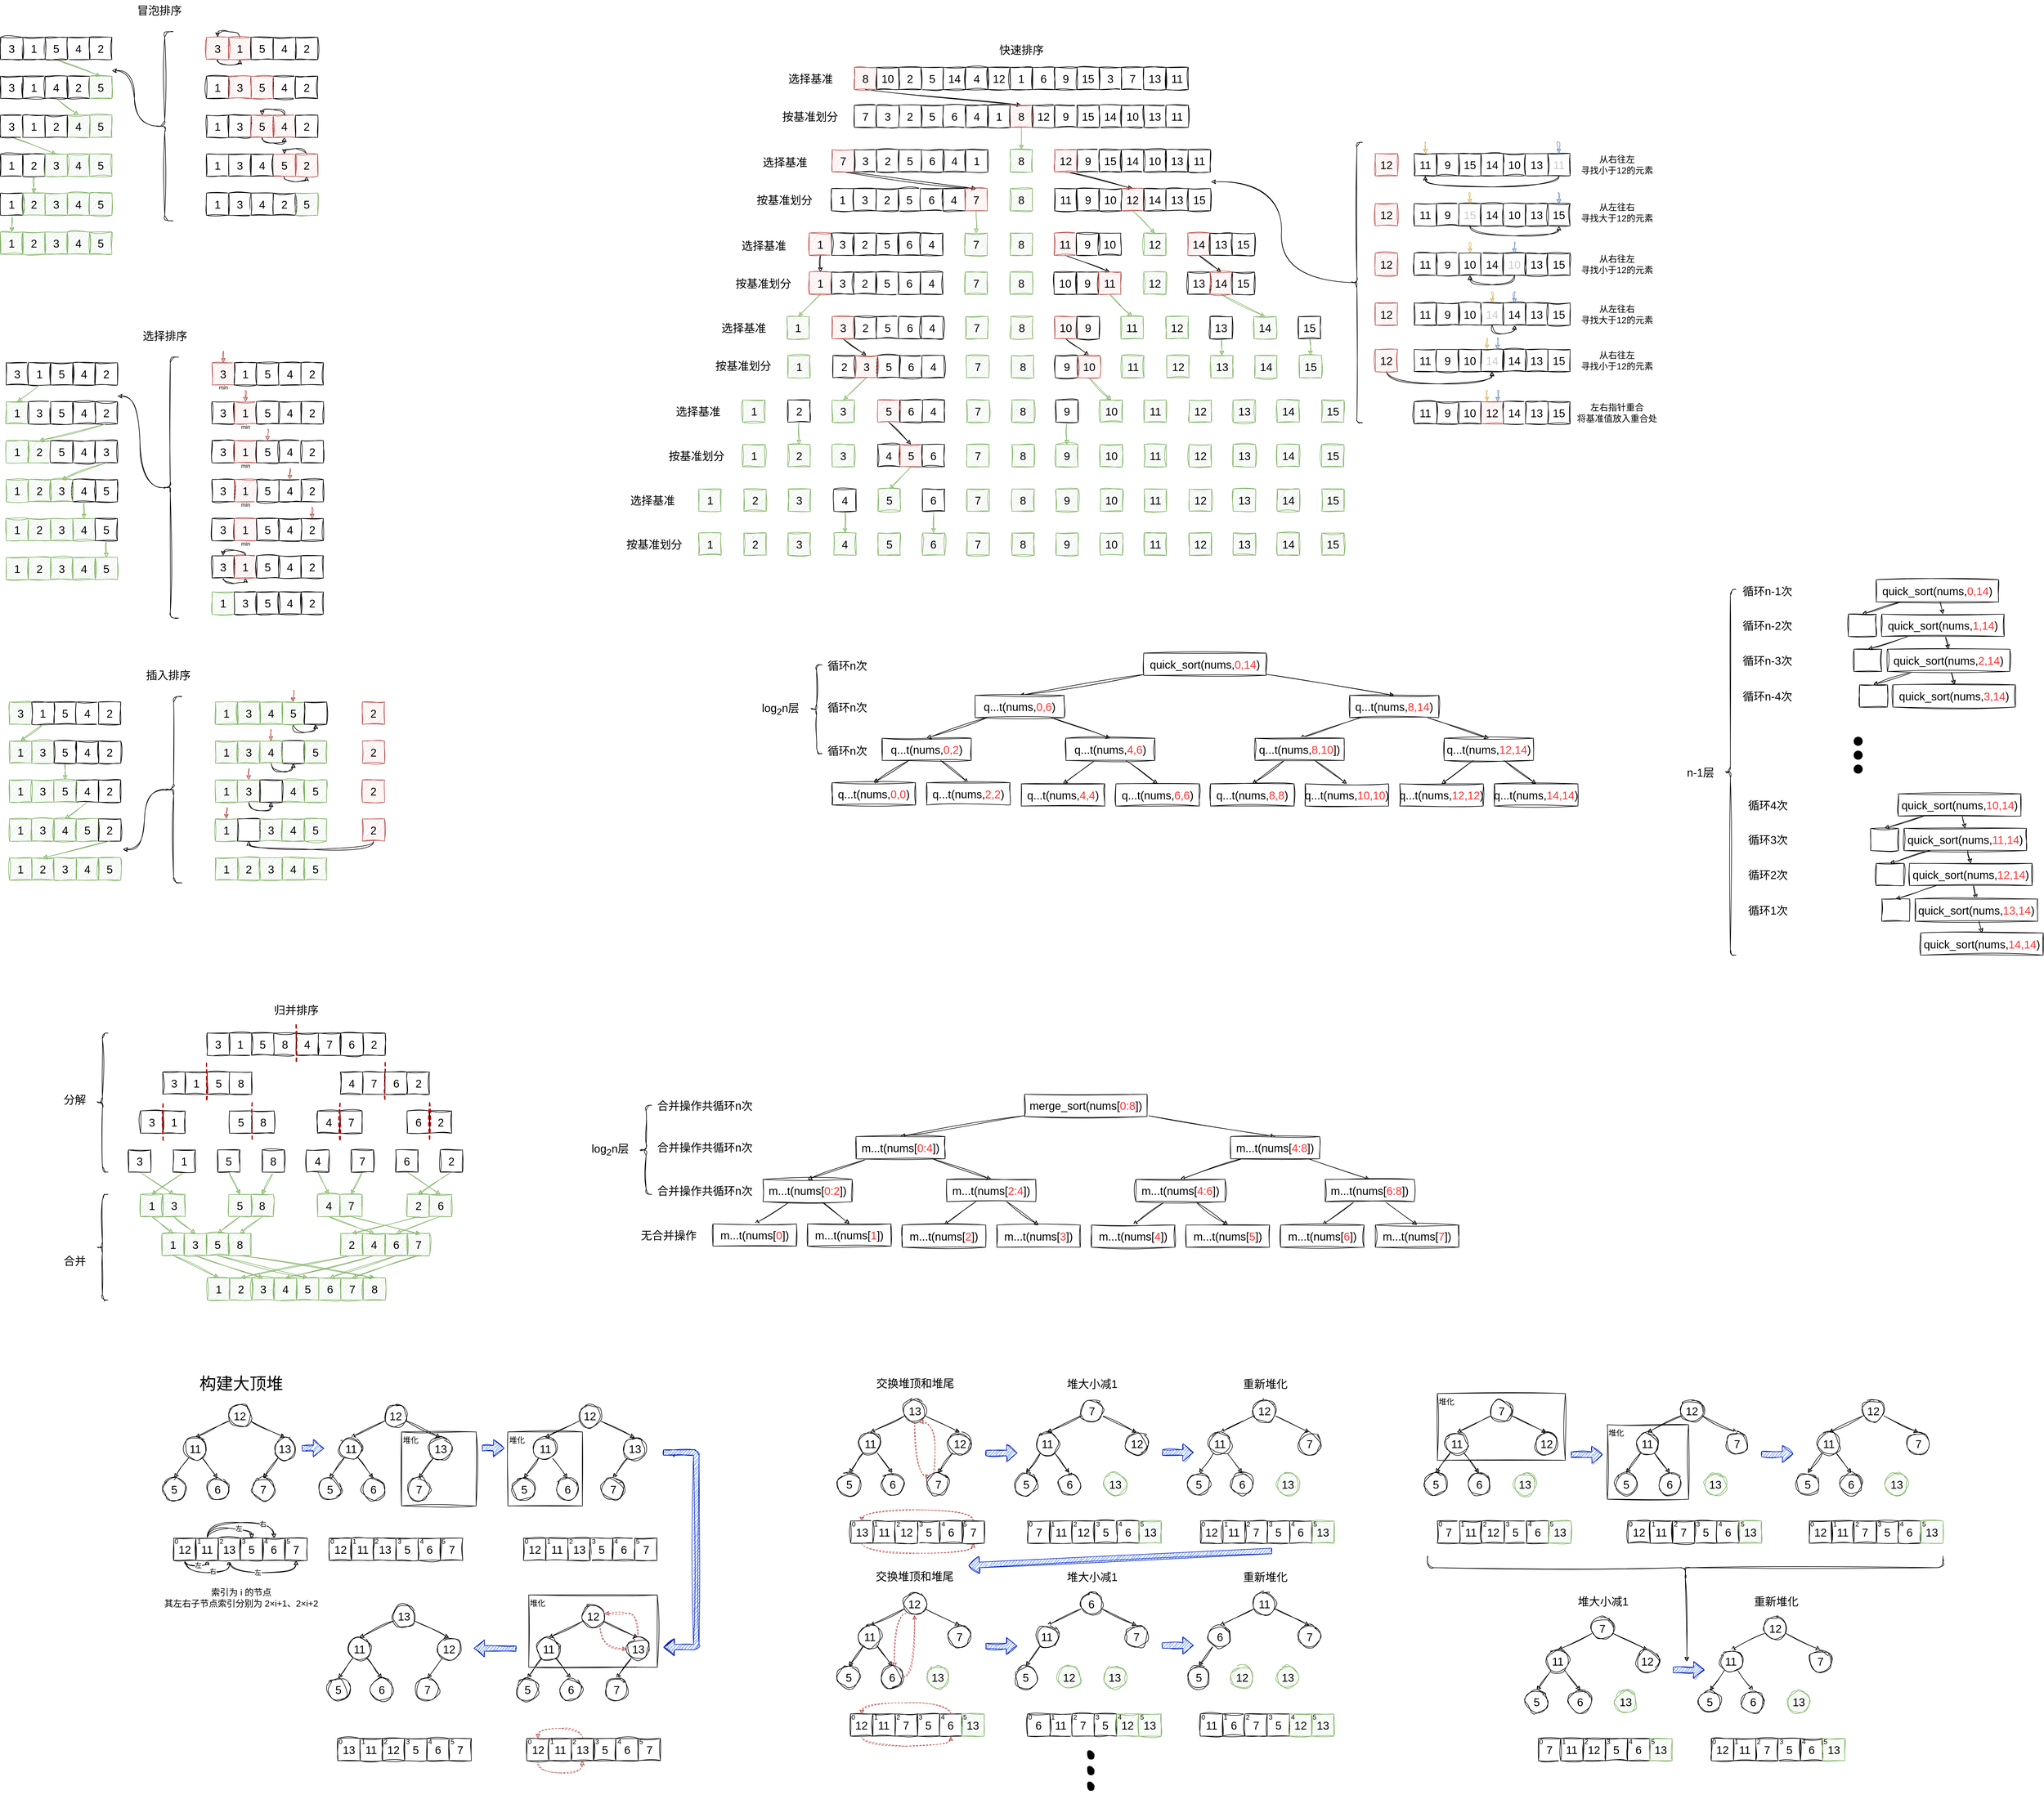 <mxfile>
    <diagram id="_iaz-G9yCyAafvQSXTIl" name="Page-1">
        <mxGraphModel dx="1542" dy="1022" grid="0" gridSize="10" guides="1" tooltips="1" connect="1" arrows="1" fold="1" page="1" pageScale="1" pageWidth="4681" pageHeight="3300" math="0" shadow="0">
            <root>
                <mxCell id="0"/>
                <mxCell id="1" parent="0"/>
                <mxCell id="1508" value="11" style="ellipse;whiteSpace=wrap;html=1;aspect=fixed;sketch=1;hachureGap=4;jiggle=2;curveFitting=1;fontFamily=Helvetica;fontSize=20;fontColor=#000000;" vertex="1" parent="1">
                    <mxGeometry x="2999" y="2618" width="40" height="40" as="geometry"/>
                </mxCell>
                <mxCell id="1524" value="堆化" style="rounded=0;whiteSpace=wrap;html=1;sketch=1;hachureGap=4;jiggle=2;curveFitting=1;fontFamily=Helvetica;fontSize=14;fontColor=#000000;fillColor=none;verticalAlign=top;align=left;" vertex="1" parent="1">
                    <mxGeometry x="2947" y="2604" width="146" height="134" as="geometry"/>
                </mxCell>
                <mxCell id="1430" value="11" style="ellipse;whiteSpace=wrap;html=1;aspect=fixed;sketch=1;hachureGap=4;jiggle=2;curveFitting=1;fontFamily=Helvetica;fontSize=20;fontColor=#000000;" vertex="1" parent="1">
                    <mxGeometry x="2656.5" y="2618" width="40" height="40" as="geometry"/>
                </mxCell>
                <mxCell id="1602" style="edgeStyle=orthogonalEdgeStyle;curved=1;sketch=1;hachureGap=4;jiggle=2;curveFitting=1;html=1;entryX=0.5;entryY=1;entryDx=0;entryDy=0;shadow=0;dashed=1;fontFamily=Architects Daughter;fontSource=https%3A%2F%2Ffonts.googleapis.com%2Fcss%3Ffamily%3DArchitects%2BDaughter;fontSize=16;fillColor=#f8cecc;strokeColor=#b85450;" edge="1" parent="1" source="1543" target="1536">
                    <mxGeometry relative="1" as="geometry">
                        <Array as="points">
                            <mxPoint x="1702" y="3058"/>
                        </Array>
                    </mxGeometry>
                </mxCell>
                <mxCell id="1543" value="6" style="ellipse;whiteSpace=wrap;html=1;aspect=fixed;sketch=1;hachureGap=4;jiggle=2;curveFitting=1;fontFamily=Helvetica;fontSize=20;fontColor=#000000;" vertex="1" parent="1">
                    <mxGeometry x="1642.25" y="3037.91" width="40" height="40" as="geometry"/>
                </mxCell>
                <mxCell id="1164" value="堆化" style="rounded=0;whiteSpace=wrap;html=1;sketch=1;hachureGap=4;jiggle=2;curveFitting=1;fontFamily=Helvetica;fontSize=14;fontColor=#000000;fillColor=none;verticalAlign=top;align=left;" parent="1" vertex="1">
                    <mxGeometry x="1009" y="2910" width="231" height="130" as="geometry"/>
                </mxCell>
                <mxCell id="1036" value="" style="rounded=0;whiteSpace=wrap;html=1;sketch=1;hachureGap=4;jiggle=2;curveFitting=1;fontFamily=Helvetica;fontSize=20;" parent="1" vertex="1">
                    <mxGeometry x="3440" y="1659" width="50" height="40" as="geometry"/>
                </mxCell>
                <mxCell id="1010" value="" style="rounded=0;whiteSpace=wrap;html=1;sketch=1;hachureGap=4;jiggle=2;curveFitting=1;fontFamily=Helvetica;fontSize=20;" parent="1" vertex="1">
                    <mxGeometry x="3390" y="1210" width="50" height="40" as="geometry"/>
                </mxCell>
                <mxCell id="2" value="3" style="rounded=0;whiteSpace=wrap;html=1;sketch=1;hachureGap=4;jiggle=2;curveFitting=1;fontFamily=Helvetica;fontSize=20;" parent="1" vertex="1">
                    <mxGeometry x="60" y="110" width="40" height="40" as="geometry"/>
                </mxCell>
                <mxCell id="3" value="1" style="rounded=0;whiteSpace=wrap;html=1;sketch=1;hachureGap=4;jiggle=2;curveFitting=1;fontFamily=Helvetica;fontSize=20;" parent="1" vertex="1">
                    <mxGeometry x="100" y="110" width="40" height="40" as="geometry"/>
                </mxCell>
                <mxCell id="4" value="4" style="rounded=0;whiteSpace=wrap;html=1;sketch=1;hachureGap=4;jiggle=2;curveFitting=1;fontFamily=Helvetica;fontSize=20;" parent="1" vertex="1">
                    <mxGeometry x="180" y="110" width="40" height="40" as="geometry"/>
                </mxCell>
                <mxCell id="5" value="2" style="rounded=0;whiteSpace=wrap;html=1;sketch=1;hachureGap=4;jiggle=2;curveFitting=1;fontFamily=Helvetica;fontSize=20;" parent="1" vertex="1">
                    <mxGeometry x="220" y="110" width="40" height="40" as="geometry"/>
                </mxCell>
                <mxCell id="55" style="edgeStyle=none;sketch=1;hachureGap=4;jiggle=2;curveFitting=1;html=1;entryX=0.5;entryY=0;entryDx=0;entryDy=0;fontFamily=Helvetica;fontSize=16;exitX=0.5;exitY=1;exitDx=0;exitDy=0;fillColor=#d5e8d4;strokeColor=#82b366;" parent="1" source="6" target="14" edge="1">
                    <mxGeometry relative="1" as="geometry"/>
                </mxCell>
                <mxCell id="6" value="5" style="rounded=0;whiteSpace=wrap;html=1;sketch=1;hachureGap=4;jiggle=2;curveFitting=1;fontFamily=Helvetica;fontSize=20;" parent="1" vertex="1">
                    <mxGeometry x="140" y="110" width="40" height="40" as="geometry"/>
                </mxCell>
                <mxCell id="11" value="3" style="rounded=0;whiteSpace=wrap;html=1;sketch=1;hachureGap=4;jiggle=2;curveFitting=1;fontFamily=Helvetica;fontSize=20;" parent="1" vertex="1">
                    <mxGeometry x="60" y="180" width="40" height="40" as="geometry"/>
                </mxCell>
                <mxCell id="12" value="1" style="rounded=0;whiteSpace=wrap;html=1;sketch=1;hachureGap=4;jiggle=2;curveFitting=1;fontFamily=Helvetica;fontSize=20;" parent="1" vertex="1">
                    <mxGeometry x="100" y="180" width="40" height="40" as="geometry"/>
                </mxCell>
                <mxCell id="13" value="2" style="rounded=0;whiteSpace=wrap;html=1;sketch=1;hachureGap=4;jiggle=2;curveFitting=1;fontFamily=Helvetica;fontSize=20;" parent="1" vertex="1">
                    <mxGeometry x="180" y="180" width="40" height="40" as="geometry"/>
                </mxCell>
                <mxCell id="14" value="5" style="rounded=0;whiteSpace=wrap;html=1;sketch=1;hachureGap=4;jiggle=2;curveFitting=1;fontFamily=Helvetica;fontSize=20;fillColor=#d5e8d4;strokeColor=#82b366;" parent="1" vertex="1">
                    <mxGeometry x="220" y="180" width="40" height="40" as="geometry"/>
                </mxCell>
                <mxCell id="56" style="edgeStyle=none;sketch=1;hachureGap=4;jiggle=2;curveFitting=1;html=1;entryX=0.5;entryY=0;entryDx=0;entryDy=0;fontFamily=Helvetica;fontSize=16;exitX=0.5;exitY=1;exitDx=0;exitDy=0;fillColor=#d5e8d4;strokeColor=#82b366;" parent="1" source="15" target="29" edge="1">
                    <mxGeometry relative="1" as="geometry"/>
                </mxCell>
                <mxCell id="15" value="4" style="rounded=0;whiteSpace=wrap;html=1;sketch=1;hachureGap=4;jiggle=2;curveFitting=1;fontFamily=Helvetica;fontSize=20;" parent="1" vertex="1">
                    <mxGeometry x="140" y="180" width="40" height="40" as="geometry"/>
                </mxCell>
                <mxCell id="57" style="edgeStyle=none;sketch=1;hachureGap=4;jiggle=2;curveFitting=1;html=1;entryX=0.5;entryY=0;entryDx=0;entryDy=0;fontFamily=Helvetica;fontSize=16;exitX=0.5;exitY=1;exitDx=0;exitDy=0;fillColor=#d5e8d4;strokeColor=#82b366;" parent="1" source="27" target="38" edge="1">
                    <mxGeometry relative="1" as="geometry"/>
                </mxCell>
                <mxCell id="27" value="3" style="rounded=0;whiteSpace=wrap;html=1;sketch=1;hachureGap=4;jiggle=2;curveFitting=1;fontFamily=Helvetica;fontSize=20;" parent="1" vertex="1">
                    <mxGeometry x="60" y="250" width="40" height="40" as="geometry"/>
                </mxCell>
                <mxCell id="28" value="1" style="rounded=0;whiteSpace=wrap;html=1;sketch=1;hachureGap=4;jiggle=2;curveFitting=1;fontFamily=Helvetica;fontSize=20;" parent="1" vertex="1">
                    <mxGeometry x="100" y="250" width="40" height="40" as="geometry"/>
                </mxCell>
                <mxCell id="29" value="4" style="rounded=0;whiteSpace=wrap;html=1;sketch=1;hachureGap=4;jiggle=2;curveFitting=1;fontFamily=Helvetica;fontSize=20;fillColor=#d5e8d4;strokeColor=#82b366;" parent="1" vertex="1">
                    <mxGeometry x="180" y="250" width="40" height="40" as="geometry"/>
                </mxCell>
                <mxCell id="30" value="5" style="rounded=0;whiteSpace=wrap;html=1;sketch=1;hachureGap=4;jiggle=2;curveFitting=1;fontFamily=Helvetica;fontSize=20;fillColor=#d5e8d4;strokeColor=#82b366;" parent="1" vertex="1">
                    <mxGeometry x="220" y="250" width="40" height="40" as="geometry"/>
                </mxCell>
                <mxCell id="31" value="2" style="rounded=0;whiteSpace=wrap;html=1;sketch=1;hachureGap=4;jiggle=2;curveFitting=1;fontFamily=Helvetica;fontSize=20;" parent="1" vertex="1">
                    <mxGeometry x="140" y="250" width="40" height="40" as="geometry"/>
                </mxCell>
                <mxCell id="34" value="1" style="rounded=0;whiteSpace=wrap;html=1;sketch=1;hachureGap=4;jiggle=2;curveFitting=1;fontFamily=Helvetica;fontSize=20;" parent="1" vertex="1">
                    <mxGeometry x="60" y="320" width="40" height="40" as="geometry"/>
                </mxCell>
                <mxCell id="58" style="edgeStyle=none;sketch=1;hachureGap=4;jiggle=2;curveFitting=1;html=1;entryX=0.5;entryY=0;entryDx=0;entryDy=0;fontFamily=Helvetica;fontSize=16;fillColor=#d5e8d4;strokeColor=#82b366;" parent="1" source="35" target="42" edge="1">
                    <mxGeometry relative="1" as="geometry"/>
                </mxCell>
                <mxCell id="35" value="2" style="rounded=0;whiteSpace=wrap;html=1;sketch=1;hachureGap=4;jiggle=2;curveFitting=1;fontFamily=Helvetica;fontSize=20;" parent="1" vertex="1">
                    <mxGeometry x="100" y="320" width="40" height="40" as="geometry"/>
                </mxCell>
                <mxCell id="36" value="4" style="rounded=0;whiteSpace=wrap;html=1;sketch=1;hachureGap=4;jiggle=2;curveFitting=1;fontFamily=Helvetica;fontSize=20;fillColor=#d5e8d4;strokeColor=#82b366;" parent="1" vertex="1">
                    <mxGeometry x="180" y="320" width="40" height="40" as="geometry"/>
                </mxCell>
                <mxCell id="37" value="5" style="rounded=0;whiteSpace=wrap;html=1;sketch=1;hachureGap=4;jiggle=2;curveFitting=1;fontFamily=Helvetica;fontSize=20;fillColor=#d5e8d4;strokeColor=#82b366;" parent="1" vertex="1">
                    <mxGeometry x="220" y="320" width="40" height="40" as="geometry"/>
                </mxCell>
                <mxCell id="38" value="3" style="rounded=0;whiteSpace=wrap;html=1;sketch=1;hachureGap=4;jiggle=2;curveFitting=1;fontFamily=Helvetica;fontSize=20;fillColor=#d5e8d4;strokeColor=#82b366;" parent="1" vertex="1">
                    <mxGeometry x="140" y="320" width="40" height="40" as="geometry"/>
                </mxCell>
                <mxCell id="59" style="edgeStyle=none;sketch=1;hachureGap=4;jiggle=2;curveFitting=1;html=1;entryX=0.5;entryY=0;entryDx=0;entryDy=0;fontFamily=Helvetica;fontSize=16;fillColor=#d5e8d4;strokeColor=#82b366;" parent="1" source="41" target="48" edge="1">
                    <mxGeometry relative="1" as="geometry"/>
                </mxCell>
                <mxCell id="41" value="1" style="rounded=0;whiteSpace=wrap;html=1;sketch=1;hachureGap=4;jiggle=2;curveFitting=1;fontFamily=Helvetica;fontSize=20;" parent="1" vertex="1">
                    <mxGeometry x="60" y="390" width="40" height="40" as="geometry"/>
                </mxCell>
                <mxCell id="42" value="2" style="rounded=0;whiteSpace=wrap;html=1;sketch=1;hachureGap=4;jiggle=2;curveFitting=1;fontFamily=Helvetica;fontSize=20;fillColor=#d5e8d4;strokeColor=#82b366;" parent="1" vertex="1">
                    <mxGeometry x="100" y="390" width="40" height="40" as="geometry"/>
                </mxCell>
                <mxCell id="43" value="4" style="rounded=0;whiteSpace=wrap;html=1;sketch=1;hachureGap=4;jiggle=2;curveFitting=1;fontFamily=Helvetica;fontSize=20;fillColor=#d5e8d4;strokeColor=#82b366;" parent="1" vertex="1">
                    <mxGeometry x="180" y="390" width="40" height="40" as="geometry"/>
                </mxCell>
                <mxCell id="44" value="5" style="rounded=0;whiteSpace=wrap;html=1;sketch=1;hachureGap=4;jiggle=2;curveFitting=1;fontFamily=Helvetica;fontSize=20;fillColor=#d5e8d4;strokeColor=#82b366;" parent="1" vertex="1">
                    <mxGeometry x="220" y="390" width="40" height="40" as="geometry"/>
                </mxCell>
                <mxCell id="45" value="3" style="rounded=0;whiteSpace=wrap;html=1;sketch=1;hachureGap=4;jiggle=2;curveFitting=1;fontFamily=Helvetica;fontSize=20;fillColor=#d5e8d4;strokeColor=#82b366;" parent="1" vertex="1">
                    <mxGeometry x="140" y="390" width="40" height="40" as="geometry"/>
                </mxCell>
                <mxCell id="48" value="1" style="rounded=0;whiteSpace=wrap;html=1;sketch=1;hachureGap=4;jiggle=2;curveFitting=1;fontFamily=Helvetica;fontSize=20;fillColor=#d5e8d4;strokeColor=#82b366;" parent="1" vertex="1">
                    <mxGeometry x="60" y="460" width="40" height="40" as="geometry"/>
                </mxCell>
                <mxCell id="49" value="2" style="rounded=0;whiteSpace=wrap;html=1;sketch=1;hachureGap=4;jiggle=2;curveFitting=1;fontFamily=Helvetica;fontSize=20;fillColor=#d5e8d4;strokeColor=#82b366;" parent="1" vertex="1">
                    <mxGeometry x="100" y="460" width="40" height="40" as="geometry"/>
                </mxCell>
                <mxCell id="50" value="4" style="rounded=0;whiteSpace=wrap;html=1;sketch=1;hachureGap=4;jiggle=2;curveFitting=1;fontFamily=Helvetica;fontSize=20;fillColor=#d5e8d4;strokeColor=#82b366;" parent="1" vertex="1">
                    <mxGeometry x="180" y="460" width="40" height="40" as="geometry"/>
                </mxCell>
                <mxCell id="51" value="5" style="rounded=0;whiteSpace=wrap;html=1;sketch=1;hachureGap=4;jiggle=2;curveFitting=1;fontFamily=Helvetica;fontSize=20;fillColor=#d5e8d4;strokeColor=#82b366;" parent="1" vertex="1">
                    <mxGeometry x="220" y="460" width="40" height="40" as="geometry"/>
                </mxCell>
                <mxCell id="52" value="3" style="rounded=0;whiteSpace=wrap;html=1;sketch=1;hachureGap=4;jiggle=2;curveFitting=1;fontFamily=Helvetica;fontSize=20;fillColor=#d5e8d4;strokeColor=#82b366;" parent="1" vertex="1">
                    <mxGeometry x="140" y="460" width="40" height="40" as="geometry"/>
                </mxCell>
                <mxCell id="61" style="edgeStyle=orthogonalEdgeStyle;sketch=1;hachureGap=4;jiggle=2;curveFitting=1;html=1;fontFamily=Helvetica;fontSize=16;exitX=0.1;exitY=0.5;exitDx=0;exitDy=0;exitPerimeter=0;curved=1;" parent="1" source="60" edge="1">
                    <mxGeometry relative="1" as="geometry">
                        <mxPoint x="260" y="170" as="targetPoint"/>
                    </mxGeometry>
                </mxCell>
                <mxCell id="60" value="" style="shape=curlyBracket;whiteSpace=wrap;html=1;rounded=1;labelPosition=left;verticalLabelPosition=middle;align=right;verticalAlign=middle;sketch=1;hachureGap=4;jiggle=2;curveFitting=1;strokeColor=#000000;fontFamily=Helvetica;fontSize=20;fillColor=none;size=0.5;" parent="1" vertex="1">
                    <mxGeometry x="340" y="100" width="30" height="340" as="geometry"/>
                </mxCell>
                <mxCell id="89" style="edgeStyle=orthogonalEdgeStyle;curved=1;sketch=1;hachureGap=4;jiggle=2;curveFitting=1;html=1;entryX=0.5;entryY=1;entryDx=0;entryDy=0;fontFamily=Helvetica;fontSize=16;" parent="1" source="62" target="63" edge="1">
                    <mxGeometry relative="1" as="geometry">
                        <Array as="points">
                            <mxPoint x="450" y="160"/>
                            <mxPoint x="490" y="160"/>
                        </Array>
                    </mxGeometry>
                </mxCell>
                <mxCell id="62" value="3" style="rounded=0;whiteSpace=wrap;html=1;sketch=1;hachureGap=4;jiggle=2;curveFitting=1;fontFamily=Helvetica;fontSize=20;fillColor=#f8cecc;strokeColor=#b85450;" parent="1" vertex="1">
                    <mxGeometry x="430" y="110" width="40" height="40" as="geometry"/>
                </mxCell>
                <mxCell id="87" style="edgeStyle=orthogonalEdgeStyle;curved=1;sketch=1;hachureGap=4;jiggle=2;curveFitting=1;html=1;entryX=0.5;entryY=0;entryDx=0;entryDy=0;fontFamily=Helvetica;fontSize=16;" parent="1" source="63" target="62" edge="1">
                    <mxGeometry relative="1" as="geometry"/>
                </mxCell>
                <mxCell id="63" value="1" style="rounded=0;whiteSpace=wrap;html=1;sketch=1;hachureGap=4;jiggle=2;curveFitting=1;fontFamily=Helvetica;fontSize=20;fillColor=#f8cecc;strokeColor=#b85450;" parent="1" vertex="1">
                    <mxGeometry x="470" y="110" width="40" height="40" as="geometry"/>
                </mxCell>
                <mxCell id="64" value="4" style="rounded=0;whiteSpace=wrap;html=1;sketch=1;hachureGap=4;jiggle=2;curveFitting=1;fontFamily=Helvetica;fontSize=20;" parent="1" vertex="1">
                    <mxGeometry x="550" y="110" width="40" height="40" as="geometry"/>
                </mxCell>
                <mxCell id="65" value="2" style="rounded=0;whiteSpace=wrap;html=1;sketch=1;hachureGap=4;jiggle=2;curveFitting=1;fontFamily=Helvetica;fontSize=20;" parent="1" vertex="1">
                    <mxGeometry x="590" y="110" width="40" height="40" as="geometry"/>
                </mxCell>
                <mxCell id="66" value="5" style="rounded=0;whiteSpace=wrap;html=1;sketch=1;hachureGap=4;jiggle=2;curveFitting=1;fontFamily=Helvetica;fontSize=20;" parent="1" vertex="1">
                    <mxGeometry x="510" y="110" width="40" height="40" as="geometry"/>
                </mxCell>
                <mxCell id="67" value="1" style="rounded=0;whiteSpace=wrap;html=1;sketch=1;hachureGap=4;jiggle=2;curveFitting=1;fontFamily=Helvetica;fontSize=20;" parent="1" vertex="1">
                    <mxGeometry x="430" y="180" width="40" height="40" as="geometry"/>
                </mxCell>
                <mxCell id="68" value="3" style="rounded=0;whiteSpace=wrap;html=1;sketch=1;hachureGap=4;jiggle=2;curveFitting=1;fontFamily=Helvetica;fontSize=20;fillColor=#f8cecc;strokeColor=#b85450;" parent="1" vertex="1">
                    <mxGeometry x="470" y="180" width="40" height="40" as="geometry"/>
                </mxCell>
                <mxCell id="69" value="4" style="rounded=0;whiteSpace=wrap;html=1;sketch=1;hachureGap=4;jiggle=2;curveFitting=1;fontFamily=Helvetica;fontSize=20;" parent="1" vertex="1">
                    <mxGeometry x="550" y="180" width="40" height="40" as="geometry"/>
                </mxCell>
                <mxCell id="70" value="2" style="rounded=0;whiteSpace=wrap;html=1;sketch=1;hachureGap=4;jiggle=2;curveFitting=1;fontFamily=Helvetica;fontSize=20;" parent="1" vertex="1">
                    <mxGeometry x="590" y="180" width="40" height="40" as="geometry"/>
                </mxCell>
                <mxCell id="71" value="5" style="rounded=0;whiteSpace=wrap;html=1;sketch=1;hachureGap=4;jiggle=2;curveFitting=1;fontFamily=Helvetica;fontSize=20;fillColor=#f8cecc;strokeColor=#b85450;" parent="1" vertex="1">
                    <mxGeometry x="510" y="180" width="40" height="40" as="geometry"/>
                </mxCell>
                <mxCell id="72" value="1" style="rounded=0;whiteSpace=wrap;html=1;sketch=1;hachureGap=4;jiggle=2;curveFitting=1;fontFamily=Helvetica;fontSize=20;" parent="1" vertex="1">
                    <mxGeometry x="430" y="250" width="40" height="40" as="geometry"/>
                </mxCell>
                <mxCell id="73" value="3" style="rounded=0;whiteSpace=wrap;html=1;sketch=1;hachureGap=4;jiggle=2;curveFitting=1;fontFamily=Helvetica;fontSize=20;" parent="1" vertex="1">
                    <mxGeometry x="470" y="250" width="40" height="40" as="geometry"/>
                </mxCell>
                <mxCell id="90" style="edgeStyle=orthogonalEdgeStyle;curved=1;sketch=1;hachureGap=4;jiggle=2;curveFitting=1;html=1;entryX=0.5;entryY=0;entryDx=0;entryDy=0;fontFamily=Helvetica;fontSize=16;" parent="1" source="74" target="76" edge="1">
                    <mxGeometry relative="1" as="geometry"/>
                </mxCell>
                <mxCell id="74" value="4" style="rounded=0;whiteSpace=wrap;html=1;sketch=1;hachureGap=4;jiggle=2;curveFitting=1;fontFamily=Helvetica;fontSize=20;fillColor=#f8cecc;strokeColor=#b85450;" parent="1" vertex="1">
                    <mxGeometry x="550" y="250" width="40" height="40" as="geometry"/>
                </mxCell>
                <mxCell id="75" value="2" style="rounded=0;whiteSpace=wrap;html=1;sketch=1;hachureGap=4;jiggle=2;curveFitting=1;fontFamily=Helvetica;fontSize=20;" parent="1" vertex="1">
                    <mxGeometry x="590" y="250" width="40" height="40" as="geometry"/>
                </mxCell>
                <mxCell id="91" style="edgeStyle=orthogonalEdgeStyle;curved=1;sketch=1;hachureGap=4;jiggle=2;curveFitting=1;html=1;entryX=0.5;entryY=1;entryDx=0;entryDy=0;fontFamily=Helvetica;fontSize=16;" parent="1" source="76" target="74" edge="1">
                    <mxGeometry relative="1" as="geometry">
                        <Array as="points">
                            <mxPoint x="530" y="300"/>
                            <mxPoint x="570" y="300"/>
                        </Array>
                    </mxGeometry>
                </mxCell>
                <mxCell id="76" value="5" style="rounded=0;whiteSpace=wrap;html=1;sketch=1;hachureGap=4;jiggle=2;curveFitting=1;fontFamily=Helvetica;fontSize=20;fillColor=#f8cecc;strokeColor=#b85450;" parent="1" vertex="1">
                    <mxGeometry x="510" y="250" width="40" height="40" as="geometry"/>
                </mxCell>
                <mxCell id="77" value="1" style="rounded=0;whiteSpace=wrap;html=1;sketch=1;hachureGap=4;jiggle=2;curveFitting=1;fontFamily=Helvetica;fontSize=20;" parent="1" vertex="1">
                    <mxGeometry x="430" y="320" width="40" height="40" as="geometry"/>
                </mxCell>
                <mxCell id="78" value="3" style="rounded=0;whiteSpace=wrap;html=1;sketch=1;hachureGap=4;jiggle=2;curveFitting=1;fontFamily=Helvetica;fontSize=20;" parent="1" vertex="1">
                    <mxGeometry x="470" y="320" width="40" height="40" as="geometry"/>
                </mxCell>
                <mxCell id="93" style="edgeStyle=orthogonalEdgeStyle;curved=1;sketch=1;hachureGap=4;jiggle=2;curveFitting=1;html=1;entryX=0.5;entryY=1;entryDx=0;entryDy=0;fontFamily=Helvetica;fontSize=16;" parent="1" source="79" target="80" edge="1">
                    <mxGeometry relative="1" as="geometry">
                        <Array as="points">
                            <mxPoint x="570" y="370"/>
                            <mxPoint x="610" y="370"/>
                        </Array>
                    </mxGeometry>
                </mxCell>
                <mxCell id="79" value="5" style="rounded=0;whiteSpace=wrap;html=1;sketch=1;hachureGap=4;jiggle=2;curveFitting=1;fontFamily=Helvetica;fontSize=20;fillColor=#f8cecc;strokeColor=#b85450;" parent="1" vertex="1">
                    <mxGeometry x="550" y="320" width="40" height="40" as="geometry"/>
                </mxCell>
                <mxCell id="92" style="edgeStyle=orthogonalEdgeStyle;curved=1;sketch=1;hachureGap=4;jiggle=2;curveFitting=1;html=1;entryX=0.5;entryY=0;entryDx=0;entryDy=0;fontFamily=Helvetica;fontSize=16;" parent="1" source="80" target="79" edge="1">
                    <mxGeometry relative="1" as="geometry"/>
                </mxCell>
                <mxCell id="80" value="2" style="rounded=0;whiteSpace=wrap;html=1;sketch=1;hachureGap=4;jiggle=2;curveFitting=1;fontFamily=Helvetica;fontSize=20;fillColor=#f8cecc;strokeColor=#b85450;" parent="1" vertex="1">
                    <mxGeometry x="590" y="320" width="40" height="40" as="geometry"/>
                </mxCell>
                <mxCell id="81" value="4" style="rounded=0;whiteSpace=wrap;html=1;sketch=1;hachureGap=4;jiggle=2;curveFitting=1;fontFamily=Helvetica;fontSize=20;" parent="1" vertex="1">
                    <mxGeometry x="510" y="320" width="40" height="40" as="geometry"/>
                </mxCell>
                <mxCell id="82" value="1" style="rounded=0;whiteSpace=wrap;html=1;sketch=1;hachureGap=4;jiggle=2;curveFitting=1;fontFamily=Helvetica;fontSize=20;" parent="1" vertex="1">
                    <mxGeometry x="430" y="390" width="40" height="40" as="geometry"/>
                </mxCell>
                <mxCell id="83" value="3" style="rounded=0;whiteSpace=wrap;html=1;sketch=1;hachureGap=4;jiggle=2;curveFitting=1;fontFamily=Helvetica;fontSize=20;" parent="1" vertex="1">
                    <mxGeometry x="470" y="390" width="40" height="40" as="geometry"/>
                </mxCell>
                <mxCell id="84" value="2" style="rounded=0;whiteSpace=wrap;html=1;sketch=1;hachureGap=4;jiggle=2;curveFitting=1;fontFamily=Helvetica;fontSize=20;" parent="1" vertex="1">
                    <mxGeometry x="550" y="390" width="40" height="40" as="geometry"/>
                </mxCell>
                <mxCell id="85" value="5" style="rounded=0;whiteSpace=wrap;html=1;sketch=1;hachureGap=4;jiggle=2;curveFitting=1;fontFamily=Helvetica;fontSize=20;fillColor=#d5e8d4;strokeColor=#82b366;" parent="1" vertex="1">
                    <mxGeometry x="590" y="390" width="40" height="40" as="geometry"/>
                </mxCell>
                <mxCell id="86" value="4" style="rounded=0;whiteSpace=wrap;html=1;sketch=1;hachureGap=4;jiggle=2;curveFitting=1;fontFamily=Helvetica;fontSize=20;" parent="1" vertex="1">
                    <mxGeometry x="510" y="390" width="40" height="40" as="geometry"/>
                </mxCell>
                <mxCell id="94" value="冒泡排序" style="text;html=1;align=center;verticalAlign=middle;resizable=0;points=[];autosize=1;strokeColor=none;fillColor=none;fontSize=20;fontFamily=Helvetica;sketch=1;hachureGap=4;jiggle=2;curveFitting=1;fontSource=https%3A%2F%2Ffonts.googleapis.com%2Fcss%3Ffamily%3DArchitects%2BDaughter;" parent="1" vertex="1">
                    <mxGeometry x="296" y="43" width="98" height="36" as="geometry"/>
                </mxCell>
                <mxCell id="95" value="3" style="rounded=0;whiteSpace=wrap;html=1;sketch=1;hachureGap=4;jiggle=2;curveFitting=1;fontFamily=Helvetica;fontSize=20;" parent="1" vertex="1">
                    <mxGeometry x="70" y="695" width="40" height="40" as="geometry"/>
                </mxCell>
                <mxCell id="96" value="1" style="rounded=0;whiteSpace=wrap;html=1;sketch=1;hachureGap=4;jiggle=2;curveFitting=1;fontFamily=Helvetica;fontSize=20;" parent="1" vertex="1">
                    <mxGeometry x="110" y="695" width="40" height="40" as="geometry"/>
                </mxCell>
                <mxCell id="97" value="4" style="rounded=0;whiteSpace=wrap;html=1;sketch=1;hachureGap=4;jiggle=2;curveFitting=1;fontFamily=Helvetica;fontSize=20;" parent="1" vertex="1">
                    <mxGeometry x="190" y="695" width="40" height="40" as="geometry"/>
                </mxCell>
                <mxCell id="98" value="2" style="rounded=0;whiteSpace=wrap;html=1;sketch=1;hachureGap=4;jiggle=2;curveFitting=1;fontFamily=Helvetica;fontSize=20;" parent="1" vertex="1">
                    <mxGeometry x="230" y="695" width="40" height="40" as="geometry"/>
                </mxCell>
                <mxCell id="99" style="edgeStyle=none;sketch=1;hachureGap=4;jiggle=2;curveFitting=1;html=1;entryX=0.5;entryY=0;entryDx=0;entryDy=0;fontFamily=Helvetica;fontSize=16;exitX=0.5;exitY=1;exitDx=0;exitDy=0;fillColor=#d5e8d4;strokeColor=#82b366;" parent="1" source="96" target="101" edge="1">
                    <mxGeometry relative="1" as="geometry"/>
                </mxCell>
                <mxCell id="100" value="5" style="rounded=0;whiteSpace=wrap;html=1;sketch=1;hachureGap=4;jiggle=2;curveFitting=1;fontFamily=Helvetica;fontSize=20;" parent="1" vertex="1">
                    <mxGeometry x="150" y="695" width="40" height="40" as="geometry"/>
                </mxCell>
                <mxCell id="101" value="1" style="rounded=0;whiteSpace=wrap;html=1;sketch=1;hachureGap=4;jiggle=2;curveFitting=1;fontFamily=Helvetica;fontSize=20;fillColor=#d5e8d4;strokeColor=#82b366;" parent="1" vertex="1">
                    <mxGeometry x="70" y="765" width="40" height="40" as="geometry"/>
                </mxCell>
                <mxCell id="102" value="3" style="rounded=0;whiteSpace=wrap;html=1;sketch=1;hachureGap=4;jiggle=2;curveFitting=1;fontFamily=Helvetica;fontSize=20;" parent="1" vertex="1">
                    <mxGeometry x="110" y="765" width="40" height="40" as="geometry"/>
                </mxCell>
                <mxCell id="103" value="4" style="rounded=0;whiteSpace=wrap;html=1;sketch=1;hachureGap=4;jiggle=2;curveFitting=1;fontFamily=Helvetica;fontSize=20;" parent="1" vertex="1">
                    <mxGeometry x="190" y="765" width="40" height="40" as="geometry"/>
                </mxCell>
                <mxCell id="104" value="2" style="rounded=0;whiteSpace=wrap;html=1;sketch=1;hachureGap=4;jiggle=2;curveFitting=1;fontFamily=Helvetica;fontSize=20;" parent="1" vertex="1">
                    <mxGeometry x="230" y="765" width="40" height="40" as="geometry"/>
                </mxCell>
                <mxCell id="105" style="edgeStyle=none;sketch=1;hachureGap=4;jiggle=2;curveFitting=1;html=1;entryX=0.5;entryY=0;entryDx=0;entryDy=0;fontFamily=Helvetica;fontSize=16;exitX=0.5;exitY=1;exitDx=0;exitDy=0;fillColor=#d5e8d4;strokeColor=#82b366;" parent="1" source="104" target="109" edge="1">
                    <mxGeometry relative="1" as="geometry"/>
                </mxCell>
                <mxCell id="106" value="5" style="rounded=0;whiteSpace=wrap;html=1;sketch=1;hachureGap=4;jiggle=2;curveFitting=1;fontFamily=Helvetica;fontSize=20;" parent="1" vertex="1">
                    <mxGeometry x="150" y="765" width="40" height="40" as="geometry"/>
                </mxCell>
                <mxCell id="108" value="1" style="rounded=0;whiteSpace=wrap;html=1;sketch=1;hachureGap=4;jiggle=2;curveFitting=1;fontFamily=Helvetica;fontSize=20;fillColor=#d5e8d4;strokeColor=#82b366;" parent="1" vertex="1">
                    <mxGeometry x="70" y="835" width="40" height="40" as="geometry"/>
                </mxCell>
                <mxCell id="109" value="2" style="rounded=0;whiteSpace=wrap;html=1;sketch=1;hachureGap=4;jiggle=2;curveFitting=1;fontFamily=Helvetica;fontSize=20;fillColor=#d5e8d4;strokeColor=#82b366;" parent="1" vertex="1">
                    <mxGeometry x="110" y="835" width="40" height="40" as="geometry"/>
                </mxCell>
                <mxCell id="110" value="4" style="rounded=0;whiteSpace=wrap;html=1;sketch=1;hachureGap=4;jiggle=2;curveFitting=1;fontFamily=Helvetica;fontSize=20;" parent="1" vertex="1">
                    <mxGeometry x="190" y="835" width="40" height="40" as="geometry"/>
                </mxCell>
                <mxCell id="111" value="3" style="rounded=0;whiteSpace=wrap;html=1;sketch=1;hachureGap=4;jiggle=2;curveFitting=1;fontFamily=Helvetica;fontSize=20;" parent="1" vertex="1">
                    <mxGeometry x="230" y="835" width="40" height="40" as="geometry"/>
                </mxCell>
                <mxCell id="112" value="5" style="rounded=0;whiteSpace=wrap;html=1;sketch=1;hachureGap=4;jiggle=2;curveFitting=1;fontFamily=Helvetica;fontSize=20;" parent="1" vertex="1">
                    <mxGeometry x="150" y="835" width="40" height="40" as="geometry"/>
                </mxCell>
                <mxCell id="130" style="edgeStyle=orthogonalEdgeStyle;sketch=1;hachureGap=4;jiggle=2;curveFitting=1;html=1;fontFamily=Helvetica;fontSize=16;exitX=0.1;exitY=0.5;exitDx=0;exitDy=0;exitPerimeter=0;curved=1;" parent="1" source="131" edge="1">
                    <mxGeometry relative="1" as="geometry">
                        <mxPoint x="270" y="755" as="targetPoint"/>
                    </mxGeometry>
                </mxCell>
                <mxCell id="131" value="" style="shape=curlyBracket;whiteSpace=wrap;html=1;rounded=1;labelPosition=left;verticalLabelPosition=middle;align=right;verticalAlign=middle;sketch=1;hachureGap=4;jiggle=2;curveFitting=1;strokeColor=#000000;fontFamily=Helvetica;fontSize=20;fillColor=none;size=0.5;" parent="1" vertex="1">
                    <mxGeometry x="350" y="685" width="30" height="469" as="geometry"/>
                </mxCell>
                <mxCell id="133" value="3" style="rounded=0;whiteSpace=wrap;html=1;sketch=1;hachureGap=4;jiggle=2;curveFitting=1;fontFamily=Helvetica;fontSize=20;fillColor=#f8cecc;strokeColor=#b85450;" parent="1" vertex="1">
                    <mxGeometry x="440" y="695" width="40" height="40" as="geometry"/>
                </mxCell>
                <mxCell id="135" value="1" style="rounded=0;whiteSpace=wrap;html=1;sketch=1;hachureGap=4;jiggle=2;curveFitting=1;fontFamily=Helvetica;fontSize=20;" parent="1" vertex="1">
                    <mxGeometry x="480" y="695" width="40" height="40" as="geometry"/>
                </mxCell>
                <mxCell id="136" value="4" style="rounded=0;whiteSpace=wrap;html=1;sketch=1;hachureGap=4;jiggle=2;curveFitting=1;fontFamily=Helvetica;fontSize=20;" parent="1" vertex="1">
                    <mxGeometry x="560" y="695" width="40" height="40" as="geometry"/>
                </mxCell>
                <mxCell id="137" value="2" style="rounded=0;whiteSpace=wrap;html=1;sketch=1;hachureGap=4;jiggle=2;curveFitting=1;fontFamily=Helvetica;fontSize=20;" parent="1" vertex="1">
                    <mxGeometry x="600" y="695" width="40" height="40" as="geometry"/>
                </mxCell>
                <mxCell id="138" value="5" style="rounded=0;whiteSpace=wrap;html=1;sketch=1;hachureGap=4;jiggle=2;curveFitting=1;fontFamily=Helvetica;fontSize=20;" parent="1" vertex="1">
                    <mxGeometry x="520" y="695" width="40" height="40" as="geometry"/>
                </mxCell>
                <mxCell id="139" value="3" style="rounded=0;whiteSpace=wrap;html=1;sketch=1;hachureGap=4;jiggle=2;curveFitting=1;fontFamily=Helvetica;fontSize=20;" parent="1" vertex="1">
                    <mxGeometry x="440" y="765" width="40" height="40" as="geometry"/>
                </mxCell>
                <mxCell id="140" value="1" style="rounded=0;whiteSpace=wrap;html=1;sketch=1;hachureGap=4;jiggle=2;curveFitting=1;fontFamily=Helvetica;fontSize=20;fillColor=#f8cecc;strokeColor=#b85450;" parent="1" vertex="1">
                    <mxGeometry x="480" y="765" width="40" height="40" as="geometry"/>
                </mxCell>
                <mxCell id="141" value="4" style="rounded=0;whiteSpace=wrap;html=1;sketch=1;hachureGap=4;jiggle=2;curveFitting=1;fontFamily=Helvetica;fontSize=20;" parent="1" vertex="1">
                    <mxGeometry x="560" y="765" width="40" height="40" as="geometry"/>
                </mxCell>
                <mxCell id="142" value="2" style="rounded=0;whiteSpace=wrap;html=1;sketch=1;hachureGap=4;jiggle=2;curveFitting=1;fontFamily=Helvetica;fontSize=20;" parent="1" vertex="1">
                    <mxGeometry x="600" y="765" width="40" height="40" as="geometry"/>
                </mxCell>
                <mxCell id="143" value="5" style="rounded=0;whiteSpace=wrap;html=1;sketch=1;hachureGap=4;jiggle=2;curveFitting=1;fontFamily=Helvetica;fontSize=20;" parent="1" vertex="1">
                    <mxGeometry x="520" y="765" width="40" height="40" as="geometry"/>
                </mxCell>
                <mxCell id="144" value="3" style="rounded=0;whiteSpace=wrap;html=1;sketch=1;hachureGap=4;jiggle=2;curveFitting=1;fontFamily=Helvetica;fontSize=20;" parent="1" vertex="1">
                    <mxGeometry x="440" y="835" width="40" height="40" as="geometry"/>
                </mxCell>
                <mxCell id="145" value="1" style="rounded=0;whiteSpace=wrap;html=1;sketch=1;hachureGap=4;jiggle=2;curveFitting=1;fontFamily=Helvetica;fontSize=20;fillColor=#f8cecc;strokeColor=#b85450;" parent="1" vertex="1">
                    <mxGeometry x="480" y="835" width="40" height="40" as="geometry"/>
                </mxCell>
                <mxCell id="147" value="4" style="rounded=0;whiteSpace=wrap;html=1;sketch=1;hachureGap=4;jiggle=2;curveFitting=1;fontFamily=Helvetica;fontSize=20;" parent="1" vertex="1">
                    <mxGeometry x="560" y="835" width="40" height="40" as="geometry"/>
                </mxCell>
                <mxCell id="148" value="2" style="rounded=0;whiteSpace=wrap;html=1;sketch=1;hachureGap=4;jiggle=2;curveFitting=1;fontFamily=Helvetica;fontSize=20;" parent="1" vertex="1">
                    <mxGeometry x="600" y="835" width="40" height="40" as="geometry"/>
                </mxCell>
                <mxCell id="150" value="5" style="rounded=0;whiteSpace=wrap;html=1;sketch=1;hachureGap=4;jiggle=2;curveFitting=1;fontFamily=Helvetica;fontSize=20;" parent="1" vertex="1">
                    <mxGeometry x="520" y="835" width="40" height="40" as="geometry"/>
                </mxCell>
                <mxCell id="151" value="3" style="rounded=0;whiteSpace=wrap;html=1;sketch=1;hachureGap=4;jiggle=2;curveFitting=1;fontFamily=Helvetica;fontSize=20;" parent="1" vertex="1">
                    <mxGeometry x="440" y="905" width="40" height="40" as="geometry"/>
                </mxCell>
                <mxCell id="152" value="1" style="rounded=0;whiteSpace=wrap;html=1;sketch=1;hachureGap=4;jiggle=2;curveFitting=1;fontFamily=Helvetica;fontSize=20;fillColor=#f8cecc;strokeColor=#b85450;" parent="1" vertex="1">
                    <mxGeometry x="480" y="905" width="40" height="40" as="geometry"/>
                </mxCell>
                <mxCell id="154" value="4" style="rounded=0;whiteSpace=wrap;html=1;sketch=1;hachureGap=4;jiggle=2;curveFitting=1;fontFamily=Helvetica;fontSize=20;" parent="1" vertex="1">
                    <mxGeometry x="560" y="905" width="40" height="40" as="geometry"/>
                </mxCell>
                <mxCell id="156" value="2" style="rounded=0;whiteSpace=wrap;html=1;sketch=1;hachureGap=4;jiggle=2;curveFitting=1;fontFamily=Helvetica;fontSize=20;" parent="1" vertex="1">
                    <mxGeometry x="600" y="905" width="40" height="40" as="geometry"/>
                </mxCell>
                <mxCell id="157" value="5" style="rounded=0;whiteSpace=wrap;html=1;sketch=1;hachureGap=4;jiggle=2;curveFitting=1;fontFamily=Helvetica;fontSize=20;" parent="1" vertex="1">
                    <mxGeometry x="520" y="905" width="40" height="40" as="geometry"/>
                </mxCell>
                <mxCell id="158" value="3" style="rounded=0;whiteSpace=wrap;html=1;sketch=1;hachureGap=4;jiggle=2;curveFitting=1;fontFamily=Helvetica;fontSize=20;" parent="1" vertex="1">
                    <mxGeometry x="440" y="975" width="40" height="40" as="geometry"/>
                </mxCell>
                <mxCell id="159" value="1" style="rounded=0;whiteSpace=wrap;html=1;sketch=1;hachureGap=4;jiggle=2;curveFitting=1;fontFamily=Helvetica;fontSize=20;fillColor=#f8cecc;strokeColor=#b85450;" parent="1" vertex="1">
                    <mxGeometry x="480" y="975" width="40" height="40" as="geometry"/>
                </mxCell>
                <mxCell id="160" value="4" style="rounded=0;whiteSpace=wrap;html=1;sketch=1;hachureGap=4;jiggle=2;curveFitting=1;fontFamily=Helvetica;fontSize=20;" parent="1" vertex="1">
                    <mxGeometry x="560" y="975" width="40" height="40" as="geometry"/>
                </mxCell>
                <mxCell id="161" value="2" style="rounded=0;whiteSpace=wrap;html=1;sketch=1;hachureGap=4;jiggle=2;curveFitting=1;fontFamily=Helvetica;fontSize=20;" parent="1" vertex="1">
                    <mxGeometry x="600" y="975" width="40" height="40" as="geometry"/>
                </mxCell>
                <mxCell id="162" value="5" style="rounded=0;whiteSpace=wrap;html=1;sketch=1;hachureGap=4;jiggle=2;curveFitting=1;fontFamily=Helvetica;fontSize=20;" parent="1" vertex="1">
                    <mxGeometry x="520" y="975" width="40" height="40" as="geometry"/>
                </mxCell>
                <mxCell id="163" value="选择排序" style="text;html=1;align=center;verticalAlign=middle;resizable=0;points=[];autosize=1;strokeColor=none;fillColor=none;fontSize=20;fontFamily=Helvetica;sketch=1;hachureGap=4;jiggle=2;curveFitting=1;fontSource=https%3A%2F%2Ffonts.googleapis.com%2Fcss%3Ffamily%3DArchitects%2BDaughter;" parent="1" vertex="1">
                    <mxGeometry x="306" y="628" width="98" height="36" as="geometry"/>
                </mxCell>
                <mxCell id="169" style="edgeStyle=none;sketch=1;hachureGap=4;jiggle=2;curveFitting=1;html=1;entryX=0.5;entryY=0;entryDx=0;entryDy=0;fontFamily=Helvetica;fontSize=16;exitX=0.5;exitY=1;exitDx=0;exitDy=0;fillColor=#d5e8d4;strokeColor=#82b366;" parent="1" source="111" target="176" edge="1">
                    <mxGeometry relative="1" as="geometry">
                        <mxPoint x="130" y="875" as="sourcePoint"/>
                    </mxGeometry>
                </mxCell>
                <mxCell id="171" value="1" style="rounded=0;whiteSpace=wrap;html=1;sketch=1;hachureGap=4;jiggle=2;curveFitting=1;fontFamily=Helvetica;fontSize=20;fillColor=#d5e8d4;strokeColor=#82b366;" parent="1" vertex="1">
                    <mxGeometry x="70" y="905" width="40" height="40" as="geometry"/>
                </mxCell>
                <mxCell id="172" value="2" style="rounded=0;whiteSpace=wrap;html=1;sketch=1;hachureGap=4;jiggle=2;curveFitting=1;fontFamily=Helvetica;fontSize=20;fillColor=#d5e8d4;strokeColor=#82b366;" parent="1" vertex="1">
                    <mxGeometry x="110" y="905" width="40" height="40" as="geometry"/>
                </mxCell>
                <mxCell id="173" value="4" style="rounded=0;whiteSpace=wrap;html=1;sketch=1;hachureGap=4;jiggle=2;curveFitting=1;fontFamily=Helvetica;fontSize=20;" parent="1" vertex="1">
                    <mxGeometry x="190" y="905" width="40" height="40" as="geometry"/>
                </mxCell>
                <mxCell id="174" value="5" style="rounded=0;whiteSpace=wrap;html=1;sketch=1;hachureGap=4;jiggle=2;curveFitting=1;fontFamily=Helvetica;fontSize=20;" parent="1" vertex="1">
                    <mxGeometry x="230" y="905" width="40" height="40" as="geometry"/>
                </mxCell>
                <mxCell id="175" style="edgeStyle=none;sketch=1;hachureGap=4;jiggle=2;curveFitting=1;html=1;entryX=0.5;entryY=0;entryDx=0;entryDy=0;fontFamily=Helvetica;fontSize=16;exitX=0.5;exitY=1;exitDx=0;exitDy=0;fillColor=#d5e8d4;strokeColor=#82b366;" parent="1" source="173" target="179" edge="1">
                    <mxGeometry relative="1" as="geometry"/>
                </mxCell>
                <mxCell id="176" value="3" style="rounded=0;whiteSpace=wrap;html=1;sketch=1;hachureGap=4;jiggle=2;curveFitting=1;fontFamily=Helvetica;fontSize=20;fillColor=#d5e8d4;strokeColor=#82b366;" parent="1" vertex="1">
                    <mxGeometry x="150" y="905" width="40" height="40" as="geometry"/>
                </mxCell>
                <mxCell id="177" value="1" style="rounded=0;whiteSpace=wrap;html=1;sketch=1;hachureGap=4;jiggle=2;curveFitting=1;fontFamily=Helvetica;fontSize=20;fillColor=#d5e8d4;strokeColor=#82b366;" parent="1" vertex="1">
                    <mxGeometry x="70" y="975" width="40" height="40" as="geometry"/>
                </mxCell>
                <mxCell id="178" value="2" style="rounded=0;whiteSpace=wrap;html=1;sketch=1;hachureGap=4;jiggle=2;curveFitting=1;fontFamily=Helvetica;fontSize=20;fillColor=#d5e8d4;strokeColor=#82b366;" parent="1" vertex="1">
                    <mxGeometry x="110" y="975" width="40" height="40" as="geometry"/>
                </mxCell>
                <mxCell id="179" value="4" style="rounded=0;whiteSpace=wrap;html=1;sketch=1;hachureGap=4;jiggle=2;curveFitting=1;fontFamily=Helvetica;fontSize=20;fillColor=#d5e8d4;strokeColor=#82b366;" parent="1" vertex="1">
                    <mxGeometry x="190" y="975" width="40" height="40" as="geometry"/>
                </mxCell>
                <mxCell id="180" value="5" style="rounded=0;whiteSpace=wrap;html=1;sketch=1;hachureGap=4;jiggle=2;curveFitting=1;fontFamily=Helvetica;fontSize=20;" parent="1" vertex="1">
                    <mxGeometry x="230" y="975" width="40" height="40" as="geometry"/>
                </mxCell>
                <mxCell id="181" value="3" style="rounded=0;whiteSpace=wrap;html=1;sketch=1;hachureGap=4;jiggle=2;curveFitting=1;fontFamily=Helvetica;fontSize=20;fillColor=#d5e8d4;strokeColor=#82b366;" parent="1" vertex="1">
                    <mxGeometry x="150" y="975" width="40" height="40" as="geometry"/>
                </mxCell>
                <mxCell id="186" style="edgeStyle=none;sketch=1;hachureGap=4;jiggle=2;curveFitting=1;html=1;entryX=0.5;entryY=0;entryDx=0;entryDy=0;fontFamily=Helvetica;fontSize=16;exitX=0.5;exitY=1;exitDx=0;exitDy=0;fillColor=#d5e8d4;strokeColor=#82b366;" parent="1" source="180" target="191" edge="1">
                    <mxGeometry relative="1" as="geometry">
                        <mxPoint x="210" y="1015" as="sourcePoint"/>
                    </mxGeometry>
                </mxCell>
                <mxCell id="188" value="1" style="rounded=0;whiteSpace=wrap;html=1;sketch=1;hachureGap=4;jiggle=2;curveFitting=1;fontFamily=Helvetica;fontSize=20;fillColor=#d5e8d4;strokeColor=#82b366;" parent="1" vertex="1">
                    <mxGeometry x="70" y="1045" width="40" height="40" as="geometry"/>
                </mxCell>
                <mxCell id="189" value="2" style="rounded=0;whiteSpace=wrap;html=1;sketch=1;hachureGap=4;jiggle=2;curveFitting=1;fontFamily=Helvetica;fontSize=20;fillColor=#d5e8d4;strokeColor=#82b366;" parent="1" vertex="1">
                    <mxGeometry x="110" y="1045" width="40" height="40" as="geometry"/>
                </mxCell>
                <mxCell id="190" value="4" style="rounded=0;whiteSpace=wrap;html=1;sketch=1;hachureGap=4;jiggle=2;curveFitting=1;fontFamily=Helvetica;fontSize=20;fillColor=#d5e8d4;strokeColor=#82b366;" parent="1" vertex="1">
                    <mxGeometry x="190" y="1045" width="40" height="40" as="geometry"/>
                </mxCell>
                <mxCell id="191" value="5" style="rounded=0;whiteSpace=wrap;html=1;sketch=1;hachureGap=4;jiggle=2;curveFitting=1;fontFamily=Helvetica;fontSize=20;fillColor=#d5e8d4;strokeColor=#82b366;" parent="1" vertex="1">
                    <mxGeometry x="230" y="1045" width="40" height="40" as="geometry"/>
                </mxCell>
                <mxCell id="192" value="3" style="rounded=0;whiteSpace=wrap;html=1;sketch=1;hachureGap=4;jiggle=2;curveFitting=1;fontFamily=Helvetica;fontSize=20;fillColor=#d5e8d4;strokeColor=#82b366;" parent="1" vertex="1">
                    <mxGeometry x="150" y="1045" width="40" height="40" as="geometry"/>
                </mxCell>
                <mxCell id="195" value="" style="endArrow=classic;html=1;sketch=1;hachureGap=4;jiggle=2;curveFitting=1;fontFamily=Helvetica;fontSize=16;curved=1;entryX=0.5;entryY=0;entryDx=0;entryDy=0;fillColor=#f8cecc;strokeColor=#b85450;" parent="1" target="133" edge="1">
                    <mxGeometry width="50" height="50" relative="1" as="geometry">
                        <mxPoint x="460" y="675" as="sourcePoint"/>
                        <mxPoint x="515" y="619" as="targetPoint"/>
                    </mxGeometry>
                </mxCell>
                <mxCell id="199" value="" style="endArrow=classic;html=1;sketch=1;hachureGap=4;jiggle=2;curveFitting=1;fontFamily=Helvetica;fontSize=16;curved=1;entryX=0.5;entryY=0;entryDx=0;entryDy=0;fillColor=#f8cecc;strokeColor=#b85450;" parent="1" edge="1">
                    <mxGeometry width="50" height="50" relative="1" as="geometry">
                        <mxPoint x="499.87" y="745" as="sourcePoint"/>
                        <mxPoint x="499.87" y="765" as="targetPoint"/>
                    </mxGeometry>
                </mxCell>
                <mxCell id="201" value="" style="endArrow=classic;html=1;sketch=1;hachureGap=4;jiggle=2;curveFitting=1;fontFamily=Helvetica;fontSize=16;curved=1;entryX=0.5;entryY=0;entryDx=0;entryDy=0;fillColor=#f8cecc;strokeColor=#b85450;" parent="1" edge="1">
                    <mxGeometry width="50" height="50" relative="1" as="geometry">
                        <mxPoint x="579.74" y="885" as="sourcePoint"/>
                        <mxPoint x="579.74" y="905" as="targetPoint"/>
                    </mxGeometry>
                </mxCell>
                <mxCell id="202" value="" style="endArrow=classic;html=1;sketch=1;hachureGap=4;jiggle=2;curveFitting=1;fontFamily=Helvetica;fontSize=16;curved=1;entryX=0.5;entryY=0;entryDx=0;entryDy=0;fillColor=#f8cecc;strokeColor=#b85450;" parent="1" edge="1">
                    <mxGeometry width="50" height="50" relative="1" as="geometry">
                        <mxPoint x="619.74" y="955" as="sourcePoint"/>
                        <mxPoint x="619.74" y="975" as="targetPoint"/>
                    </mxGeometry>
                </mxCell>
                <mxCell id="205" value="" style="endArrow=classic;html=1;sketch=1;hachureGap=4;jiggle=2;curveFitting=1;fontFamily=Helvetica;fontSize=16;curved=1;entryX=0.5;entryY=0;entryDx=0;entryDy=0;fillColor=#f8cecc;strokeColor=#b85450;" parent="1" edge="1">
                    <mxGeometry width="50" height="50" relative="1" as="geometry">
                        <mxPoint x="539.74" y="815" as="sourcePoint"/>
                        <mxPoint x="539.74" y="835" as="targetPoint"/>
                    </mxGeometry>
                </mxCell>
                <mxCell id="214" value="min" style="text;html=1;align=center;verticalAlign=middle;resizable=0;points=[];autosize=1;fontSize=10;fontFamily=Helvetica;sketch=1;hachureGap=4;jiggle=2;curveFitting=1;fontSource=https%3A%2F%2Ffonts.googleapis.com%2Fcss%3Ffamily%3DArchitects%2BDaughter;" parent="1" vertex="1">
                    <mxGeometry x="443" y="727" width="34" height="24" as="geometry"/>
                </mxCell>
                <mxCell id="215" value="min" style="text;html=1;align=center;verticalAlign=middle;resizable=0;points=[];autosize=1;fontSize=10;fontFamily=Helvetica;sketch=1;hachureGap=4;jiggle=2;curveFitting=1;fontSource=https%3A%2F%2Ffonts.googleapis.com%2Fcss%3Ffamily%3DArchitects%2BDaughter;" parent="1" vertex="1">
                    <mxGeometry x="483" y="798" width="34" height="24" as="geometry"/>
                </mxCell>
                <mxCell id="216" value="min" style="text;html=1;align=center;verticalAlign=middle;resizable=0;points=[];autosize=1;fontSize=10;fontFamily=Helvetica;sketch=1;hachureGap=4;jiggle=2;curveFitting=1;fontSource=https%3A%2F%2Ffonts.googleapis.com%2Fcss%3Ffamily%3DArchitects%2BDaughter;" parent="1" vertex="1">
                    <mxGeometry x="483" y="868" width="34" height="24" as="geometry"/>
                </mxCell>
                <mxCell id="217" value="min" style="text;html=1;align=center;verticalAlign=middle;resizable=0;points=[];autosize=1;fontSize=10;fontFamily=Helvetica;sketch=1;hachureGap=4;jiggle=2;curveFitting=1;fontSource=https%3A%2F%2Ffonts.googleapis.com%2Fcss%3Ffamily%3DArchitects%2BDaughter;" parent="1" vertex="1">
                    <mxGeometry x="483" y="938" width="34" height="24" as="geometry"/>
                </mxCell>
                <mxCell id="218" value="min" style="text;html=1;align=center;verticalAlign=middle;resizable=0;points=[];autosize=1;fontSize=10;fontFamily=Helvetica;sketch=1;hachureGap=4;jiggle=2;curveFitting=1;fontSource=https%3A%2F%2Ffonts.googleapis.com%2Fcss%3Ffamily%3DArchitects%2BDaughter;" parent="1" vertex="1">
                    <mxGeometry x="483" y="1008" width="34" height="24" as="geometry"/>
                </mxCell>
                <mxCell id="227" style="edgeStyle=orthogonalEdgeStyle;curved=1;sketch=1;hachureGap=4;jiggle=2;curveFitting=1;html=1;entryX=0.5;entryY=1;entryDx=0;entryDy=0;fontFamily=Helvetica;fontSize=10;" parent="1" source="219" target="220" edge="1">
                    <mxGeometry relative="1" as="geometry">
                        <Array as="points">
                            <mxPoint x="460" y="1092"/>
                            <mxPoint x="500" y="1092"/>
                        </Array>
                    </mxGeometry>
                </mxCell>
                <mxCell id="219" value="3" style="rounded=0;whiteSpace=wrap;html=1;sketch=1;hachureGap=4;jiggle=2;curveFitting=1;fontFamily=Helvetica;fontSize=20;" parent="1" vertex="1">
                    <mxGeometry x="440" y="1042" width="40" height="40" as="geometry"/>
                </mxCell>
                <mxCell id="226" style="edgeStyle=orthogonalEdgeStyle;curved=1;sketch=1;hachureGap=4;jiggle=2;curveFitting=1;html=1;entryX=0.5;entryY=0;entryDx=0;entryDy=0;fontFamily=Helvetica;fontSize=10;" parent="1" source="220" target="219" edge="1">
                    <mxGeometry relative="1" as="geometry"/>
                </mxCell>
                <mxCell id="220" value="1" style="rounded=0;whiteSpace=wrap;html=1;sketch=1;hachureGap=4;jiggle=2;curveFitting=1;fontFamily=Helvetica;fontSize=20;fillColor=#f8cecc;strokeColor=#b85450;" parent="1" vertex="1">
                    <mxGeometry x="480" y="1042" width="40" height="40" as="geometry"/>
                </mxCell>
                <mxCell id="221" value="4" style="rounded=0;whiteSpace=wrap;html=1;sketch=1;hachureGap=4;jiggle=2;curveFitting=1;fontFamily=Helvetica;fontSize=20;" parent="1" vertex="1">
                    <mxGeometry x="560" y="1042" width="40" height="40" as="geometry"/>
                </mxCell>
                <mxCell id="222" value="2" style="rounded=0;whiteSpace=wrap;html=1;sketch=1;hachureGap=4;jiggle=2;curveFitting=1;fontFamily=Helvetica;fontSize=20;" parent="1" vertex="1">
                    <mxGeometry x="600" y="1042" width="40" height="40" as="geometry"/>
                </mxCell>
                <mxCell id="223" value="5" style="rounded=0;whiteSpace=wrap;html=1;sketch=1;hachureGap=4;jiggle=2;curveFitting=1;fontFamily=Helvetica;fontSize=20;" parent="1" vertex="1">
                    <mxGeometry x="520" y="1042" width="40" height="40" as="geometry"/>
                </mxCell>
                <mxCell id="229" value="1" style="rounded=0;whiteSpace=wrap;html=1;sketch=1;hachureGap=4;jiggle=2;curveFitting=1;fontFamily=Helvetica;fontSize=20;fillColor=#d5e8d4;strokeColor=#82b366;" parent="1" vertex="1">
                    <mxGeometry x="440" y="1107" width="40" height="40" as="geometry"/>
                </mxCell>
                <mxCell id="231" value="3" style="rounded=0;whiteSpace=wrap;html=1;sketch=1;hachureGap=4;jiggle=2;curveFitting=1;fontFamily=Helvetica;fontSize=20;" parent="1" vertex="1">
                    <mxGeometry x="480" y="1107" width="40" height="40" as="geometry"/>
                </mxCell>
                <mxCell id="232" value="4" style="rounded=0;whiteSpace=wrap;html=1;sketch=1;hachureGap=4;jiggle=2;curveFitting=1;fontFamily=Helvetica;fontSize=20;" parent="1" vertex="1">
                    <mxGeometry x="560" y="1107" width="40" height="40" as="geometry"/>
                </mxCell>
                <mxCell id="233" value="2" style="rounded=0;whiteSpace=wrap;html=1;sketch=1;hachureGap=4;jiggle=2;curveFitting=1;fontFamily=Helvetica;fontSize=20;" parent="1" vertex="1">
                    <mxGeometry x="600" y="1107" width="40" height="40" as="geometry"/>
                </mxCell>
                <mxCell id="234" value="5" style="rounded=0;whiteSpace=wrap;html=1;sketch=1;hachureGap=4;jiggle=2;curveFitting=1;fontFamily=Helvetica;fontSize=20;" parent="1" vertex="1">
                    <mxGeometry x="520" y="1107" width="40" height="40" as="geometry"/>
                </mxCell>
                <mxCell id="236" value="3" style="rounded=0;whiteSpace=wrap;html=1;sketch=1;hachureGap=4;jiggle=2;curveFitting=1;fontFamily=Helvetica;fontSize=20;fillColor=#d5e8d4;strokeColor=#82b366;" parent="1" vertex="1">
                    <mxGeometry x="76" y="1305" width="40" height="40" as="geometry"/>
                </mxCell>
                <mxCell id="237" value="1" style="rounded=0;whiteSpace=wrap;html=1;sketch=1;hachureGap=4;jiggle=2;curveFitting=1;fontFamily=Helvetica;fontSize=20;" parent="1" vertex="1">
                    <mxGeometry x="116" y="1305" width="40" height="40" as="geometry"/>
                </mxCell>
                <mxCell id="238" value="4" style="rounded=0;whiteSpace=wrap;html=1;sketch=1;hachureGap=4;jiggle=2;curveFitting=1;fontFamily=Helvetica;fontSize=20;" parent="1" vertex="1">
                    <mxGeometry x="196" y="1305" width="40" height="40" as="geometry"/>
                </mxCell>
                <mxCell id="239" value="2" style="rounded=0;whiteSpace=wrap;html=1;sketch=1;hachureGap=4;jiggle=2;curveFitting=1;fontFamily=Helvetica;fontSize=20;" parent="1" vertex="1">
                    <mxGeometry x="236" y="1305" width="40" height="40" as="geometry"/>
                </mxCell>
                <mxCell id="240" style="edgeStyle=none;sketch=1;hachureGap=4;jiggle=2;curveFitting=1;html=1;entryX=0.5;entryY=0;entryDx=0;entryDy=0;fontFamily=Helvetica;fontSize=16;exitX=0.5;exitY=1;exitDx=0;exitDy=0;fillColor=#d5e8d4;strokeColor=#82b366;" parent="1" source="237" target="242" edge="1">
                    <mxGeometry relative="1" as="geometry"/>
                </mxCell>
                <mxCell id="241" value="5" style="rounded=0;whiteSpace=wrap;html=1;sketch=1;hachureGap=4;jiggle=2;curveFitting=1;fontFamily=Helvetica;fontSize=20;" parent="1" vertex="1">
                    <mxGeometry x="156" y="1305" width="40" height="40" as="geometry"/>
                </mxCell>
                <mxCell id="242" value="1" style="rounded=0;whiteSpace=wrap;html=1;sketch=1;hachureGap=4;jiggle=2;curveFitting=1;fontFamily=Helvetica;fontSize=20;fillColor=#d5e8d4;strokeColor=#82b366;" parent="1" vertex="1">
                    <mxGeometry x="76" y="1375" width="40" height="40" as="geometry"/>
                </mxCell>
                <mxCell id="243" value="3" style="rounded=0;whiteSpace=wrap;html=1;sketch=1;hachureGap=4;jiggle=2;curveFitting=1;fontFamily=Helvetica;fontSize=20;fillColor=#d5e8d4;strokeColor=#82b366;" parent="1" vertex="1">
                    <mxGeometry x="116" y="1375" width="40" height="40" as="geometry"/>
                </mxCell>
                <mxCell id="244" value="4" style="rounded=0;whiteSpace=wrap;html=1;sketch=1;hachureGap=4;jiggle=2;curveFitting=1;fontFamily=Helvetica;fontSize=20;" parent="1" vertex="1">
                    <mxGeometry x="196" y="1375" width="40" height="40" as="geometry"/>
                </mxCell>
                <mxCell id="245" value="2" style="rounded=0;whiteSpace=wrap;html=1;sketch=1;hachureGap=4;jiggle=2;curveFitting=1;fontFamily=Helvetica;fontSize=20;" parent="1" vertex="1">
                    <mxGeometry x="236" y="1375" width="40" height="40" as="geometry"/>
                </mxCell>
                <mxCell id="246" style="edgeStyle=none;sketch=1;hachureGap=4;jiggle=2;curveFitting=1;html=1;entryX=0.5;entryY=0;entryDx=0;entryDy=0;fontFamily=Helvetica;fontSize=16;exitX=0.5;exitY=1;exitDx=0;exitDy=0;fillColor=#d5e8d4;strokeColor=#82b366;" parent="1" source="247" target="252" edge="1">
                    <mxGeometry relative="1" as="geometry"/>
                </mxCell>
                <mxCell id="247" value="5" style="rounded=0;whiteSpace=wrap;html=1;sketch=1;hachureGap=4;jiggle=2;curveFitting=1;fontFamily=Helvetica;fontSize=20;" parent="1" vertex="1">
                    <mxGeometry x="156" y="1375" width="40" height="40" as="geometry"/>
                </mxCell>
                <mxCell id="248" value="1" style="rounded=0;whiteSpace=wrap;html=1;sketch=1;hachureGap=4;jiggle=2;curveFitting=1;fontFamily=Helvetica;fontSize=20;fillColor=#d5e8d4;strokeColor=#82b366;" parent="1" vertex="1">
                    <mxGeometry x="76" y="1445" width="40" height="40" as="geometry"/>
                </mxCell>
                <mxCell id="249" value="3" style="rounded=0;whiteSpace=wrap;html=1;sketch=1;hachureGap=4;jiggle=2;curveFitting=1;fontFamily=Helvetica;fontSize=20;fillColor=#d5e8d4;strokeColor=#82b366;" parent="1" vertex="1">
                    <mxGeometry x="116" y="1445" width="40" height="40" as="geometry"/>
                </mxCell>
                <mxCell id="250" value="4" style="rounded=0;whiteSpace=wrap;html=1;sketch=1;hachureGap=4;jiggle=2;curveFitting=1;fontFamily=Helvetica;fontSize=20;" parent="1" vertex="1">
                    <mxGeometry x="196" y="1445" width="40" height="40" as="geometry"/>
                </mxCell>
                <mxCell id="251" value="2" style="rounded=0;whiteSpace=wrap;html=1;sketch=1;hachureGap=4;jiggle=2;curveFitting=1;fontFamily=Helvetica;fontSize=20;" parent="1" vertex="1">
                    <mxGeometry x="236" y="1445" width="40" height="40" as="geometry"/>
                </mxCell>
                <mxCell id="252" value="5" style="rounded=0;whiteSpace=wrap;html=1;sketch=1;hachureGap=4;jiggle=2;curveFitting=1;fontFamily=Helvetica;fontSize=20;fillColor=#d5e8d4;strokeColor=#82b366;" parent="1" vertex="1">
                    <mxGeometry x="156" y="1445" width="40" height="40" as="geometry"/>
                </mxCell>
                <mxCell id="253" style="edgeStyle=orthogonalEdgeStyle;sketch=1;hachureGap=4;jiggle=2;curveFitting=1;html=1;fontFamily=Helvetica;fontSize=16;exitX=0.1;exitY=0.5;exitDx=0;exitDy=0;exitPerimeter=0;curved=1;" parent="1" source="254" edge="1">
                    <mxGeometry relative="1" as="geometry">
                        <mxPoint x="280" y="1570" as="targetPoint"/>
                    </mxGeometry>
                </mxCell>
                <mxCell id="254" value="" style="shape=curlyBracket;whiteSpace=wrap;html=1;rounded=1;labelPosition=left;verticalLabelPosition=middle;align=right;verticalAlign=middle;sketch=1;hachureGap=4;jiggle=2;curveFitting=1;strokeColor=#000000;fontFamily=Helvetica;fontSize=20;fillColor=none;size=0.5;" parent="1" vertex="1">
                    <mxGeometry x="356" y="1295" width="30" height="335" as="geometry"/>
                </mxCell>
                <mxCell id="255" value="1" style="rounded=0;whiteSpace=wrap;html=1;sketch=1;hachureGap=4;jiggle=2;curveFitting=1;fontFamily=Helvetica;fontSize=20;fillColor=#d5e8d4;strokeColor=#82b366;" parent="1" vertex="1">
                    <mxGeometry x="446" y="1305" width="40" height="40" as="geometry"/>
                </mxCell>
                <mxCell id="256" value="3" style="rounded=0;whiteSpace=wrap;html=1;sketch=1;hachureGap=4;jiggle=2;curveFitting=1;fontFamily=Helvetica;fontSize=20;fillColor=#d5e8d4;strokeColor=#82b366;" parent="1" vertex="1">
                    <mxGeometry x="486" y="1305" width="40" height="40" as="geometry"/>
                </mxCell>
                <mxCell id="330" style="edgeStyle=orthogonalEdgeStyle;curved=1;sketch=1;hachureGap=4;jiggle=2;curveFitting=1;html=1;entryX=0.5;entryY=1;entryDx=0;entryDy=0;fontFamily=Helvetica;fontSize=10;" parent="1" source="257" target="258" edge="1">
                    <mxGeometry relative="1" as="geometry">
                        <Array as="points">
                            <mxPoint x="586" y="1360"/>
                            <mxPoint x="626" y="1360"/>
                        </Array>
                    </mxGeometry>
                </mxCell>
                <mxCell id="257" value="5" style="rounded=0;whiteSpace=wrap;html=1;sketch=1;hachureGap=4;jiggle=2;curveFitting=1;fontFamily=Helvetica;fontSize=20;fillColor=#d5e8d4;strokeColor=#82b366;" parent="1" vertex="1">
                    <mxGeometry x="566" y="1305" width="40" height="40" as="geometry"/>
                </mxCell>
                <mxCell id="258" value="" style="rounded=0;whiteSpace=wrap;html=1;sketch=1;hachureGap=4;jiggle=2;curveFitting=1;fontFamily=Helvetica;fontSize=20;" parent="1" vertex="1">
                    <mxGeometry x="606" y="1305" width="40" height="40" as="geometry"/>
                </mxCell>
                <mxCell id="259" value="4" style="rounded=0;whiteSpace=wrap;html=1;sketch=1;hachureGap=4;jiggle=2;curveFitting=1;fontFamily=Helvetica;fontSize=20;fillColor=#d5e8d4;strokeColor=#82b366;" parent="1" vertex="1">
                    <mxGeometry x="526" y="1305" width="40" height="40" as="geometry"/>
                </mxCell>
                <mxCell id="260" value="1" style="rounded=0;whiteSpace=wrap;html=1;sketch=1;hachureGap=4;jiggle=2;curveFitting=1;fontFamily=Helvetica;fontSize=20;fillColor=#d5e8d4;strokeColor=#82b366;" parent="1" vertex="1">
                    <mxGeometry x="446" y="1375" width="40" height="40" as="geometry"/>
                </mxCell>
                <mxCell id="261" value="3" style="rounded=0;whiteSpace=wrap;html=1;sketch=1;hachureGap=4;jiggle=2;curveFitting=1;fontFamily=Helvetica;fontSize=20;fillColor=#d5e8d4;strokeColor=#82b366;" parent="1" vertex="1">
                    <mxGeometry x="486" y="1375" width="40" height="40" as="geometry"/>
                </mxCell>
                <mxCell id="262" value="" style="rounded=0;whiteSpace=wrap;html=1;sketch=1;hachureGap=4;jiggle=2;curveFitting=1;fontFamily=Helvetica;fontSize=20;" parent="1" vertex="1">
                    <mxGeometry x="566" y="1375" width="40" height="40" as="geometry"/>
                </mxCell>
                <mxCell id="263" value="5" style="rounded=0;whiteSpace=wrap;html=1;sketch=1;hachureGap=4;jiggle=2;curveFitting=1;fontFamily=Helvetica;fontSize=20;fillColor=#d5e8d4;strokeColor=#82b366;" parent="1" vertex="1">
                    <mxGeometry x="606" y="1375" width="40" height="40" as="geometry"/>
                </mxCell>
                <mxCell id="331" style="edgeStyle=orthogonalEdgeStyle;curved=1;sketch=1;hachureGap=4;jiggle=2;curveFitting=1;html=1;entryX=0.5;entryY=1;entryDx=0;entryDy=0;fontFamily=Helvetica;fontSize=10;" parent="1" source="264" target="262" edge="1">
                    <mxGeometry relative="1" as="geometry">
                        <Array as="points">
                            <mxPoint x="546" y="1430"/>
                            <mxPoint x="586" y="1430"/>
                        </Array>
                    </mxGeometry>
                </mxCell>
                <mxCell id="264" value="4" style="rounded=0;whiteSpace=wrap;html=1;sketch=1;hachureGap=4;jiggle=2;curveFitting=1;fontFamily=Helvetica;fontSize=20;fillColor=#d5e8d4;strokeColor=#82b366;" parent="1" vertex="1">
                    <mxGeometry x="526" y="1375" width="40" height="40" as="geometry"/>
                </mxCell>
                <mxCell id="265" value="1" style="rounded=0;whiteSpace=wrap;html=1;sketch=1;hachureGap=4;jiggle=2;curveFitting=1;fontFamily=Helvetica;fontSize=20;fillColor=#d5e8d4;strokeColor=#82b366;" parent="1" vertex="1">
                    <mxGeometry x="446" y="1445" width="40" height="40" as="geometry"/>
                </mxCell>
                <mxCell id="332" style="edgeStyle=orthogonalEdgeStyle;curved=1;sketch=1;hachureGap=4;jiggle=2;curveFitting=1;html=1;entryX=0.5;entryY=1;entryDx=0;entryDy=0;fontFamily=Helvetica;fontSize=10;" parent="1" source="266" target="269" edge="1">
                    <mxGeometry relative="1" as="geometry">
                        <Array as="points">
                            <mxPoint x="506" y="1500"/>
                            <mxPoint x="546" y="1500"/>
                        </Array>
                    </mxGeometry>
                </mxCell>
                <mxCell id="266" value="3" style="rounded=0;whiteSpace=wrap;html=1;sketch=1;hachureGap=4;jiggle=2;curveFitting=1;fontFamily=Helvetica;fontSize=20;fillColor=#d5e8d4;strokeColor=#82b366;" parent="1" vertex="1">
                    <mxGeometry x="486" y="1445" width="40" height="40" as="geometry"/>
                </mxCell>
                <mxCell id="267" value="4" style="rounded=0;whiteSpace=wrap;html=1;sketch=1;hachureGap=4;jiggle=2;curveFitting=1;fontFamily=Helvetica;fontSize=20;fillColor=#d5e8d4;strokeColor=#82b366;" parent="1" vertex="1">
                    <mxGeometry x="566" y="1445" width="40" height="40" as="geometry"/>
                </mxCell>
                <mxCell id="268" value="5" style="rounded=0;whiteSpace=wrap;html=1;sketch=1;hachureGap=4;jiggle=2;curveFitting=1;fontFamily=Helvetica;fontSize=20;fillColor=#d5e8d4;strokeColor=#82b366;" parent="1" vertex="1">
                    <mxGeometry x="606" y="1445" width="40" height="40" as="geometry"/>
                </mxCell>
                <mxCell id="269" value="" style="rounded=0;whiteSpace=wrap;html=1;sketch=1;hachureGap=4;jiggle=2;curveFitting=1;fontFamily=Helvetica;fontSize=20;" parent="1" vertex="1">
                    <mxGeometry x="526" y="1445" width="40" height="40" as="geometry"/>
                </mxCell>
                <mxCell id="270" value="1" style="rounded=0;whiteSpace=wrap;html=1;sketch=1;hachureGap=4;jiggle=2;curveFitting=1;fontFamily=Helvetica;fontSize=20;fillColor=#d5e8d4;strokeColor=#82b366;" parent="1" vertex="1">
                    <mxGeometry x="446" y="1515" width="40" height="40" as="geometry"/>
                </mxCell>
                <mxCell id="271" value="" style="rounded=0;whiteSpace=wrap;html=1;sketch=1;hachureGap=4;jiggle=2;curveFitting=1;fontFamily=Helvetica;fontSize=20;" parent="1" vertex="1">
                    <mxGeometry x="486" y="1515" width="40" height="40" as="geometry"/>
                </mxCell>
                <mxCell id="272" value="4" style="rounded=0;whiteSpace=wrap;html=1;sketch=1;hachureGap=4;jiggle=2;curveFitting=1;fontFamily=Helvetica;fontSize=20;fillColor=#d5e8d4;strokeColor=#82b366;" parent="1" vertex="1">
                    <mxGeometry x="566" y="1515" width="40" height="40" as="geometry"/>
                </mxCell>
                <mxCell id="273" value="5" style="rounded=0;whiteSpace=wrap;html=1;sketch=1;hachureGap=4;jiggle=2;curveFitting=1;fontFamily=Helvetica;fontSize=20;fillColor=#d5e8d4;strokeColor=#82b366;" parent="1" vertex="1">
                    <mxGeometry x="606" y="1515" width="40" height="40" as="geometry"/>
                </mxCell>
                <mxCell id="274" value="3" style="rounded=0;whiteSpace=wrap;html=1;sketch=1;hachureGap=4;jiggle=2;curveFitting=1;fontFamily=Helvetica;fontSize=20;fillColor=#d5e8d4;strokeColor=#82b366;" parent="1" vertex="1">
                    <mxGeometry x="526" y="1515" width="40" height="40" as="geometry"/>
                </mxCell>
                <mxCell id="275" value="1" style="rounded=0;whiteSpace=wrap;html=1;sketch=1;hachureGap=4;jiggle=2;curveFitting=1;fontFamily=Helvetica;fontSize=20;fillColor=#d5e8d4;strokeColor=#82b366;" parent="1" vertex="1">
                    <mxGeometry x="446" y="1585" width="40" height="40" as="geometry"/>
                </mxCell>
                <mxCell id="276" value="2" style="rounded=0;whiteSpace=wrap;html=1;sketch=1;hachureGap=4;jiggle=2;curveFitting=1;fontFamily=Helvetica;fontSize=20;fillColor=#d5e8d4;strokeColor=#82b366;" parent="1" vertex="1">
                    <mxGeometry x="486" y="1585" width="40" height="40" as="geometry"/>
                </mxCell>
                <mxCell id="277" value="4" style="rounded=0;whiteSpace=wrap;html=1;sketch=1;hachureGap=4;jiggle=2;curveFitting=1;fontFamily=Helvetica;fontSize=20;fillColor=#d5e8d4;strokeColor=#82b366;" parent="1" vertex="1">
                    <mxGeometry x="566" y="1585" width="40" height="40" as="geometry"/>
                </mxCell>
                <mxCell id="278" value="5" style="rounded=0;whiteSpace=wrap;html=1;sketch=1;hachureGap=4;jiggle=2;curveFitting=1;fontFamily=Helvetica;fontSize=20;fillColor=#d5e8d4;strokeColor=#82b366;" parent="1" vertex="1">
                    <mxGeometry x="606" y="1585" width="40" height="40" as="geometry"/>
                </mxCell>
                <mxCell id="279" value="3" style="rounded=0;whiteSpace=wrap;html=1;sketch=1;hachureGap=4;jiggle=2;curveFitting=1;fontFamily=Helvetica;fontSize=20;fillColor=#d5e8d4;strokeColor=#82b366;" parent="1" vertex="1">
                    <mxGeometry x="526" y="1585" width="40" height="40" as="geometry"/>
                </mxCell>
                <mxCell id="280" value="插入排序" style="text;html=1;align=center;verticalAlign=middle;resizable=0;points=[];autosize=1;strokeColor=none;fillColor=none;fontSize=20;fontFamily=Helvetica;sketch=1;hachureGap=4;jiggle=2;curveFitting=1;fontSource=https%3A%2F%2Ffonts.googleapis.com%2Fcss%3Ffamily%3DArchitects%2BDaughter;" parent="1" vertex="1">
                    <mxGeometry x="312" y="1238" width="98" height="36" as="geometry"/>
                </mxCell>
                <mxCell id="281" style="edgeStyle=none;sketch=1;hachureGap=4;jiggle=2;curveFitting=1;html=1;entryX=0.5;entryY=0;entryDx=0;entryDy=0;fontFamily=Helvetica;fontSize=16;exitX=0.5;exitY=1;exitDx=0;exitDy=0;fillColor=#d5e8d4;strokeColor=#82b366;" parent="1" source="250" target="287" edge="1">
                    <mxGeometry relative="1" as="geometry">
                        <mxPoint x="136" y="1485" as="sourcePoint"/>
                    </mxGeometry>
                </mxCell>
                <mxCell id="282" value="1" style="rounded=0;whiteSpace=wrap;html=1;sketch=1;hachureGap=4;jiggle=2;curveFitting=1;fontFamily=Helvetica;fontSize=20;fillColor=#d5e8d4;strokeColor=#82b366;" parent="1" vertex="1">
                    <mxGeometry x="76" y="1515" width="40" height="40" as="geometry"/>
                </mxCell>
                <mxCell id="283" value="3" style="rounded=0;whiteSpace=wrap;html=1;sketch=1;hachureGap=4;jiggle=2;curveFitting=1;fontFamily=Helvetica;fontSize=20;fillColor=#d5e8d4;strokeColor=#82b366;" parent="1" vertex="1">
                    <mxGeometry x="116" y="1515" width="40" height="40" as="geometry"/>
                </mxCell>
                <mxCell id="284" value="5" style="rounded=0;whiteSpace=wrap;html=1;sketch=1;hachureGap=4;jiggle=2;curveFitting=1;fontFamily=Helvetica;fontSize=20;fillColor=#d5e8d4;strokeColor=#82b366;" parent="1" vertex="1">
                    <mxGeometry x="196" y="1515" width="40" height="40" as="geometry"/>
                </mxCell>
                <mxCell id="285" value="2" style="rounded=0;whiteSpace=wrap;html=1;sketch=1;hachureGap=4;jiggle=2;curveFitting=1;fontFamily=Helvetica;fontSize=20;" parent="1" vertex="1">
                    <mxGeometry x="236" y="1515" width="40" height="40" as="geometry"/>
                </mxCell>
                <mxCell id="286" style="edgeStyle=none;sketch=1;hachureGap=4;jiggle=2;curveFitting=1;html=1;entryX=0.5;entryY=0;entryDx=0;entryDy=0;fontFamily=Helvetica;fontSize=16;exitX=0.5;exitY=1;exitDx=0;exitDy=0;fillColor=#d5e8d4;strokeColor=#82b366;" parent="1" source="285" target="289" edge="1">
                    <mxGeometry relative="1" as="geometry"/>
                </mxCell>
                <mxCell id="287" value="4" style="rounded=0;whiteSpace=wrap;html=1;sketch=1;hachureGap=4;jiggle=2;curveFitting=1;fontFamily=Helvetica;fontSize=20;fillColor=#d5e8d4;strokeColor=#82b366;" parent="1" vertex="1">
                    <mxGeometry x="156" y="1515" width="40" height="40" as="geometry"/>
                </mxCell>
                <mxCell id="288" value="1" style="rounded=0;whiteSpace=wrap;html=1;sketch=1;hachureGap=4;jiggle=2;curveFitting=1;fontFamily=Helvetica;fontSize=20;fillColor=#d5e8d4;strokeColor=#82b366;" parent="1" vertex="1">
                    <mxGeometry x="76" y="1585" width="40" height="40" as="geometry"/>
                </mxCell>
                <mxCell id="289" value="2" style="rounded=0;whiteSpace=wrap;html=1;sketch=1;hachureGap=4;jiggle=2;curveFitting=1;fontFamily=Helvetica;fontSize=20;fillColor=#d5e8d4;strokeColor=#82b366;" parent="1" vertex="1">
                    <mxGeometry x="116" y="1585" width="40" height="40" as="geometry"/>
                </mxCell>
                <mxCell id="290" value="4" style="rounded=0;whiteSpace=wrap;html=1;sketch=1;hachureGap=4;jiggle=2;curveFitting=1;fontFamily=Helvetica;fontSize=20;fillColor=#d5e8d4;strokeColor=#82b366;" parent="1" vertex="1">
                    <mxGeometry x="196" y="1585" width="40" height="40" as="geometry"/>
                </mxCell>
                <mxCell id="291" value="5" style="rounded=0;whiteSpace=wrap;html=1;sketch=1;hachureGap=4;jiggle=2;curveFitting=1;fontFamily=Helvetica;fontSize=20;fillColor=#d5e8d4;strokeColor=#82b366;" parent="1" vertex="1">
                    <mxGeometry x="236" y="1585" width="40" height="40" as="geometry"/>
                </mxCell>
                <mxCell id="292" value="3" style="rounded=0;whiteSpace=wrap;html=1;sketch=1;hachureGap=4;jiggle=2;curveFitting=1;fontFamily=Helvetica;fontSize=20;fillColor=#d5e8d4;strokeColor=#82b366;" parent="1" vertex="1">
                    <mxGeometry x="156" y="1585" width="40" height="40" as="geometry"/>
                </mxCell>
                <mxCell id="324" value="2" style="rounded=0;whiteSpace=wrap;html=1;sketch=1;hachureGap=4;jiggle=2;curveFitting=1;fontFamily=Helvetica;fontSize=20;fillColor=#f8cecc;strokeColor=#b85450;" parent="1" vertex="1">
                    <mxGeometry x="710" y="1305" width="40" height="40" as="geometry"/>
                </mxCell>
                <mxCell id="325" value="" style="endArrow=classic;html=1;sketch=1;hachureGap=4;jiggle=2;curveFitting=1;fontFamily=Helvetica;fontSize=16;curved=1;entryX=0.5;entryY=0;entryDx=0;entryDy=0;fillColor=#f8cecc;strokeColor=#b85450;" parent="1" edge="1">
                    <mxGeometry width="50" height="50" relative="1" as="geometry">
                        <mxPoint x="585.71" y="1285" as="sourcePoint"/>
                        <mxPoint x="585.71" y="1305" as="targetPoint"/>
                    </mxGeometry>
                </mxCell>
                <mxCell id="333" value="" style="endArrow=classic;html=1;sketch=1;hachureGap=4;jiggle=2;curveFitting=1;fontFamily=Helvetica;fontSize=16;curved=1;entryX=0.5;entryY=0;entryDx=0;entryDy=0;fillColor=#f8cecc;strokeColor=#b85450;" parent="1" edge="1">
                    <mxGeometry width="50" height="50" relative="1" as="geometry">
                        <mxPoint x="545.83" y="1355" as="sourcePoint"/>
                        <mxPoint x="545.83" y="1375" as="targetPoint"/>
                    </mxGeometry>
                </mxCell>
                <mxCell id="335" value="" style="endArrow=classic;html=1;sketch=1;hachureGap=4;jiggle=2;curveFitting=1;fontFamily=Helvetica;fontSize=16;curved=1;entryX=0.5;entryY=0;entryDx=0;entryDy=0;fillColor=#f8cecc;strokeColor=#b85450;" parent="1" edge="1">
                    <mxGeometry width="50" height="50" relative="1" as="geometry">
                        <mxPoint x="505.83" y="1425" as="sourcePoint"/>
                        <mxPoint x="505.83" y="1445" as="targetPoint"/>
                    </mxGeometry>
                </mxCell>
                <mxCell id="336" value="2" style="rounded=0;whiteSpace=wrap;html=1;sketch=1;hachureGap=4;jiggle=2;curveFitting=1;fontFamily=Helvetica;fontSize=20;fillColor=#f8cecc;strokeColor=#b85450;" parent="1" vertex="1">
                    <mxGeometry x="710" y="1375" width="40" height="40" as="geometry"/>
                </mxCell>
                <mxCell id="337" value="2" style="rounded=0;whiteSpace=wrap;html=1;sketch=1;hachureGap=4;jiggle=2;curveFitting=1;fontFamily=Helvetica;fontSize=20;fillColor=#f8cecc;strokeColor=#b85450;" parent="1" vertex="1">
                    <mxGeometry x="710" y="1445" width="40" height="40" as="geometry"/>
                </mxCell>
                <mxCell id="338" value="" style="endArrow=classic;html=1;sketch=1;hachureGap=4;jiggle=2;curveFitting=1;fontFamily=Helvetica;fontSize=16;curved=1;entryX=0.5;entryY=0;entryDx=0;entryDy=0;fillColor=#f8cecc;strokeColor=#b85450;" parent="1" edge="1">
                    <mxGeometry width="50" height="50" relative="1" as="geometry">
                        <mxPoint x="465.71" y="1495" as="sourcePoint"/>
                        <mxPoint x="465.71" y="1515" as="targetPoint"/>
                    </mxGeometry>
                </mxCell>
                <mxCell id="341" style="edgeStyle=orthogonalEdgeStyle;curved=1;sketch=1;hachureGap=4;jiggle=2;curveFitting=1;html=1;entryX=0.5;entryY=1;entryDx=0;entryDy=0;fontFamily=Helvetica;fontSize=10;" parent="1" source="339" target="271" edge="1">
                    <mxGeometry relative="1" as="geometry">
                        <Array as="points">
                            <mxPoint x="730" y="1570"/>
                            <mxPoint x="506" y="1570"/>
                        </Array>
                    </mxGeometry>
                </mxCell>
                <mxCell id="339" value="2" style="rounded=0;whiteSpace=wrap;html=1;sketch=1;hachureGap=4;jiggle=2;curveFitting=1;fontFamily=Helvetica;fontSize=20;fillColor=#f8cecc;strokeColor=#b85450;" parent="1" vertex="1">
                    <mxGeometry x="710" y="1515" width="40" height="40" as="geometry"/>
                </mxCell>
                <mxCell id="342" value="3" style="rounded=0;whiteSpace=wrap;html=1;sketch=1;hachureGap=4;jiggle=2;curveFitting=1;fontFamily=Helvetica;fontSize=20;" parent="1" vertex="1">
                    <mxGeometry x="431" y="1900" width="40" height="40" as="geometry"/>
                </mxCell>
                <mxCell id="343" value="1" style="rounded=0;whiteSpace=wrap;html=1;sketch=1;hachureGap=4;jiggle=2;curveFitting=1;fontFamily=Helvetica;fontSize=20;" parent="1" vertex="1">
                    <mxGeometry x="471" y="1900" width="40" height="40" as="geometry"/>
                </mxCell>
                <mxCell id="344" value="8" style="rounded=0;whiteSpace=wrap;html=1;sketch=1;hachureGap=4;jiggle=2;curveFitting=1;fontFamily=Helvetica;fontSize=20;" parent="1" vertex="1">
                    <mxGeometry x="551" y="1900" width="40" height="40" as="geometry"/>
                </mxCell>
                <mxCell id="347" value="5" style="rounded=0;whiteSpace=wrap;html=1;sketch=1;hachureGap=4;jiggle=2;curveFitting=1;fontFamily=Helvetica;fontSize=20;" parent="1" vertex="1">
                    <mxGeometry x="511" y="1900" width="40" height="40" as="geometry"/>
                </mxCell>
                <mxCell id="389" value="归并排序" style="text;html=1;align=center;verticalAlign=middle;resizable=0;points=[];autosize=1;strokeColor=none;fillColor=none;fontSize=20;fontFamily=Helvetica;sketch=1;hachureGap=4;jiggle=2;curveFitting=1;fontSource=https%3A%2F%2Ffonts.googleapis.com%2Fcss%3Ffamily%3DArchitects%2BDaughter;" parent="1" vertex="1">
                    <mxGeometry x="541" y="1838" width="100" height="40" as="geometry"/>
                </mxCell>
                <mxCell id="411" value="4" style="rounded=0;whiteSpace=wrap;html=1;sketch=1;hachureGap=4;jiggle=2;curveFitting=1;fontFamily=Helvetica;fontSize=20;" parent="1" vertex="1">
                    <mxGeometry x="591" y="1900" width="40" height="40" as="geometry"/>
                </mxCell>
                <mxCell id="412" value="7" style="rounded=0;whiteSpace=wrap;html=1;sketch=1;hachureGap=4;jiggle=2;curveFitting=1;fontFamily=Helvetica;fontSize=20;" parent="1" vertex="1">
                    <mxGeometry x="631" y="1900" width="40" height="40" as="geometry"/>
                </mxCell>
                <mxCell id="413" value="2" style="rounded=0;whiteSpace=wrap;html=1;sketch=1;hachureGap=4;jiggle=2;curveFitting=1;fontFamily=Helvetica;fontSize=20;" parent="1" vertex="1">
                    <mxGeometry x="711" y="1900" width="40" height="40" as="geometry"/>
                </mxCell>
                <mxCell id="414" value="6" style="rounded=0;whiteSpace=wrap;html=1;sketch=1;hachureGap=4;jiggle=2;curveFitting=1;fontFamily=Helvetica;fontSize=20;" parent="1" vertex="1">
                    <mxGeometry x="671" y="1900" width="40" height="40" as="geometry"/>
                </mxCell>
                <mxCell id="415" value="3" style="rounded=0;whiteSpace=wrap;html=1;sketch=1;hachureGap=4;jiggle=2;curveFitting=1;fontFamily=Helvetica;fontSize=20;" parent="1" vertex="1">
                    <mxGeometry x="351.5" y="1970" width="40" height="40" as="geometry"/>
                </mxCell>
                <mxCell id="416" value="1" style="rounded=0;whiteSpace=wrap;html=1;sketch=1;hachureGap=4;jiggle=2;curveFitting=1;fontFamily=Helvetica;fontSize=20;" parent="1" vertex="1">
                    <mxGeometry x="391.5" y="1970" width="40" height="40" as="geometry"/>
                </mxCell>
                <mxCell id="417" value="8" style="rounded=0;whiteSpace=wrap;html=1;sketch=1;hachureGap=4;jiggle=2;curveFitting=1;fontFamily=Helvetica;fontSize=20;" parent="1" vertex="1">
                    <mxGeometry x="471.5" y="1970" width="40" height="40" as="geometry"/>
                </mxCell>
                <mxCell id="418" value="5" style="rounded=0;whiteSpace=wrap;html=1;sketch=1;hachureGap=4;jiggle=2;curveFitting=1;fontFamily=Helvetica;fontSize=20;" parent="1" vertex="1">
                    <mxGeometry x="431.5" y="1970" width="40" height="40" as="geometry"/>
                </mxCell>
                <mxCell id="419" value="4" style="rounded=0;whiteSpace=wrap;html=1;sketch=1;hachureGap=4;jiggle=2;curveFitting=1;fontFamily=Helvetica;fontSize=20;" parent="1" vertex="1">
                    <mxGeometry x="670.5" y="1970" width="40" height="40" as="geometry"/>
                </mxCell>
                <mxCell id="420" value="7" style="rounded=0;whiteSpace=wrap;html=1;sketch=1;hachureGap=4;jiggle=2;curveFitting=1;fontFamily=Helvetica;fontSize=20;" parent="1" vertex="1">
                    <mxGeometry x="710.5" y="1970" width="40" height="40" as="geometry"/>
                </mxCell>
                <mxCell id="421" value="2" style="rounded=0;whiteSpace=wrap;html=1;sketch=1;hachureGap=4;jiggle=2;curveFitting=1;fontFamily=Helvetica;fontSize=20;" parent="1" vertex="1">
                    <mxGeometry x="790.5" y="1970" width="40" height="40" as="geometry"/>
                </mxCell>
                <mxCell id="422" value="6" style="rounded=0;whiteSpace=wrap;html=1;sketch=1;hachureGap=4;jiggle=2;curveFitting=1;fontFamily=Helvetica;fontSize=20;" parent="1" vertex="1">
                    <mxGeometry x="750.5" y="1970" width="40" height="40" as="geometry"/>
                </mxCell>
                <mxCell id="423" value="3" style="rounded=0;whiteSpace=wrap;html=1;sketch=1;hachureGap=4;jiggle=2;curveFitting=1;fontFamily=Helvetica;fontSize=20;" parent="1" vertex="1">
                    <mxGeometry x="311.5" y="2040" width="40" height="40" as="geometry"/>
                </mxCell>
                <mxCell id="424" value="1" style="rounded=0;whiteSpace=wrap;html=1;sketch=1;hachureGap=4;jiggle=2;curveFitting=1;fontFamily=Helvetica;fontSize=20;" parent="1" vertex="1">
                    <mxGeometry x="351.5" y="2040" width="40" height="40" as="geometry"/>
                </mxCell>
                <mxCell id="425" value="8" style="rounded=0;whiteSpace=wrap;html=1;sketch=1;hachureGap=4;jiggle=2;curveFitting=1;fontFamily=Helvetica;fontSize=20;" parent="1" vertex="1">
                    <mxGeometry x="511.5" y="2040" width="40" height="40" as="geometry"/>
                </mxCell>
                <mxCell id="426" value="5" style="rounded=0;whiteSpace=wrap;html=1;sketch=1;hachureGap=4;jiggle=2;curveFitting=1;fontFamily=Helvetica;fontSize=20;" parent="1" vertex="1">
                    <mxGeometry x="471.5" y="2040" width="40" height="40" as="geometry"/>
                </mxCell>
                <mxCell id="427" value="4" style="rounded=0;whiteSpace=wrap;html=1;sketch=1;hachureGap=4;jiggle=2;curveFitting=1;fontFamily=Helvetica;fontSize=20;" parent="1" vertex="1">
                    <mxGeometry x="629.5" y="2040" width="40" height="40" as="geometry"/>
                </mxCell>
                <mxCell id="428" value="7" style="rounded=0;whiteSpace=wrap;html=1;sketch=1;hachureGap=4;jiggle=2;curveFitting=1;fontFamily=Helvetica;fontSize=20;" parent="1" vertex="1">
                    <mxGeometry x="669.5" y="2040" width="40" height="40" as="geometry"/>
                </mxCell>
                <mxCell id="429" value="2" style="rounded=0;whiteSpace=wrap;html=1;sketch=1;hachureGap=4;jiggle=2;curveFitting=1;fontFamily=Helvetica;fontSize=20;" parent="1" vertex="1">
                    <mxGeometry x="830.5" y="2040" width="40" height="40" as="geometry"/>
                </mxCell>
                <mxCell id="430" value="6" style="rounded=0;whiteSpace=wrap;html=1;sketch=1;hachureGap=4;jiggle=2;curveFitting=1;fontFamily=Helvetica;fontSize=20;" parent="1" vertex="1">
                    <mxGeometry x="790.5" y="2040" width="40" height="40" as="geometry"/>
                </mxCell>
                <mxCell id="485" style="edgeStyle=none;sketch=1;hachureGap=4;jiggle=2;curveFitting=1;html=1;entryX=0.5;entryY=0;entryDx=0;entryDy=0;fontFamily=Architects Daughter;fontSource=https%3A%2F%2Ffonts.googleapis.com%2Fcss%3Ffamily%3DArchitects%2BDaughter;fontSize=16;exitX=0.5;exitY=1;exitDx=0;exitDy=0;fillColor=#d5e8d4;strokeColor=#82b366;" parent="1" source="431" target="444" edge="1">
                    <mxGeometry relative="1" as="geometry"/>
                </mxCell>
                <mxCell id="431" value="3" style="rounded=0;whiteSpace=wrap;html=1;sketch=1;hachureGap=4;jiggle=2;curveFitting=1;fontFamily=Helvetica;fontSize=20;" parent="1" vertex="1">
                    <mxGeometry x="290" y="2110" width="40" height="40" as="geometry"/>
                </mxCell>
                <mxCell id="486" style="edgeStyle=none;sketch=1;hachureGap=4;jiggle=2;curveFitting=1;html=1;entryX=0.5;entryY=0;entryDx=0;entryDy=0;fontFamily=Architects Daughter;fontSource=https%3A%2F%2Ffonts.googleapis.com%2Fcss%3Ffamily%3DArchitects%2BDaughter;fontSize=16;exitX=0.5;exitY=1;exitDx=0;exitDy=0;fillColor=#d5e8d4;strokeColor=#82b366;" parent="1" source="432" target="443" edge="1">
                    <mxGeometry relative="1" as="geometry"/>
                </mxCell>
                <mxCell id="432" value="1" style="rounded=0;whiteSpace=wrap;html=1;sketch=1;hachureGap=4;jiggle=2;curveFitting=1;fontFamily=Helvetica;fontSize=20;" parent="1" vertex="1">
                    <mxGeometry x="370" y="2110" width="40" height="40" as="geometry"/>
                </mxCell>
                <mxCell id="487" style="edgeStyle=none;sketch=1;hachureGap=4;jiggle=2;curveFitting=1;html=1;entryX=0.5;entryY=0;entryDx=0;entryDy=0;fontFamily=Architects Daughter;fontSource=https%3A%2F%2Ffonts.googleapis.com%2Fcss%3Ffamily%3DArchitects%2BDaughter;fontSize=16;exitX=0.5;exitY=1;exitDx=0;exitDy=0;fillColor=#d5e8d4;strokeColor=#82b366;" parent="1" source="433" target="446" edge="1">
                    <mxGeometry relative="1" as="geometry"/>
                </mxCell>
                <mxCell id="433" value="5" style="rounded=0;whiteSpace=wrap;html=1;sketch=1;hachureGap=4;jiggle=2;curveFitting=1;fontFamily=Helvetica;fontSize=20;" parent="1" vertex="1">
                    <mxGeometry x="450" y="2110" width="40" height="40" as="geometry"/>
                </mxCell>
                <mxCell id="488" style="edgeStyle=none;sketch=1;hachureGap=4;jiggle=2;curveFitting=1;html=1;entryX=0.5;entryY=0;entryDx=0;entryDy=0;fontFamily=Architects Daughter;fontSource=https%3A%2F%2Ffonts.googleapis.com%2Fcss%3Ffamily%3DArchitects%2BDaughter;fontSize=16;exitX=0.5;exitY=1;exitDx=0;exitDy=0;fillColor=#d5e8d4;strokeColor=#82b366;" parent="1" source="434" target="445" edge="1">
                    <mxGeometry relative="1" as="geometry"/>
                </mxCell>
                <mxCell id="434" value="8" style="rounded=0;whiteSpace=wrap;html=1;sketch=1;hachureGap=4;jiggle=2;curveFitting=1;fontFamily=Helvetica;fontSize=20;" parent="1" vertex="1">
                    <mxGeometry x="530" y="2110" width="40" height="40" as="geometry"/>
                </mxCell>
                <mxCell id="489" style="edgeStyle=none;sketch=1;hachureGap=4;jiggle=2;curveFitting=1;html=1;entryX=0.5;entryY=0;entryDx=0;entryDy=0;fontFamily=Architects Daughter;fontSource=https%3A%2F%2Ffonts.googleapis.com%2Fcss%3Ffamily%3DArchitects%2BDaughter;fontSize=16;exitX=0.5;exitY=1;exitDx=0;exitDy=0;fillColor=#d5e8d4;strokeColor=#82b366;" parent="1" source="435" target="448" edge="1">
                    <mxGeometry relative="1" as="geometry"/>
                </mxCell>
                <mxCell id="435" value="4" style="rounded=0;whiteSpace=wrap;html=1;sketch=1;hachureGap=4;jiggle=2;curveFitting=1;fontFamily=Helvetica;fontSize=20;" parent="1" vertex="1">
                    <mxGeometry x="610" y="2110" width="40" height="40" as="geometry"/>
                </mxCell>
                <mxCell id="490" style="edgeStyle=none;sketch=1;hachureGap=4;jiggle=2;curveFitting=1;html=1;entryX=0.5;entryY=0;entryDx=0;entryDy=0;fontFamily=Architects Daughter;fontSource=https%3A%2F%2Ffonts.googleapis.com%2Fcss%3Ffamily%3DArchitects%2BDaughter;fontSize=16;exitX=0.5;exitY=1;exitDx=0;exitDy=0;fillColor=#d5e8d4;strokeColor=#82b366;" parent="1" source="436" target="447" edge="1">
                    <mxGeometry relative="1" as="geometry"/>
                </mxCell>
                <mxCell id="436" value="7" style="rounded=0;whiteSpace=wrap;html=1;sketch=1;hachureGap=4;jiggle=2;curveFitting=1;fontFamily=Helvetica;fontSize=20;" parent="1" vertex="1">
                    <mxGeometry x="690" y="2110" width="40" height="40" as="geometry"/>
                </mxCell>
                <mxCell id="492" style="edgeStyle=none;sketch=1;hachureGap=4;jiggle=2;curveFitting=1;html=1;entryX=0.5;entryY=0;entryDx=0;entryDy=0;fontFamily=Architects Daughter;fontSource=https%3A%2F%2Ffonts.googleapis.com%2Fcss%3Ffamily%3DArchitects%2BDaughter;fontSize=16;exitX=0.5;exitY=1;exitDx=0;exitDy=0;fillColor=#d5e8d4;strokeColor=#82b366;" parent="1" source="437" target="449" edge="1">
                    <mxGeometry relative="1" as="geometry"/>
                </mxCell>
                <mxCell id="437" value="6" style="rounded=0;whiteSpace=wrap;html=1;sketch=1;hachureGap=4;jiggle=2;curveFitting=1;fontFamily=Helvetica;fontSize=20;" parent="1" vertex="1">
                    <mxGeometry x="770" y="2110" width="40" height="40" as="geometry"/>
                </mxCell>
                <mxCell id="491" style="edgeStyle=none;sketch=1;hachureGap=4;jiggle=2;curveFitting=1;html=1;entryX=0.5;entryY=0;entryDx=0;entryDy=0;fontFamily=Architects Daughter;fontSource=https%3A%2F%2Ffonts.googleapis.com%2Fcss%3Ffamily%3DArchitects%2BDaughter;fontSize=16;exitX=0.5;exitY=1;exitDx=0;exitDy=0;fillColor=#d5e8d4;strokeColor=#82b366;" parent="1" source="438" target="450" edge="1">
                    <mxGeometry relative="1" as="geometry"/>
                </mxCell>
                <mxCell id="438" value="2" style="rounded=0;whiteSpace=wrap;html=1;sketch=1;hachureGap=4;jiggle=2;curveFitting=1;fontFamily=Helvetica;fontSize=20;" parent="1" vertex="1">
                    <mxGeometry x="850" y="2110" width="40" height="40" as="geometry"/>
                </mxCell>
                <mxCell id="439" value="" style="shape=curlyBracket;whiteSpace=wrap;html=1;rounded=1;labelPosition=left;verticalLabelPosition=middle;align=right;verticalAlign=middle;sketch=1;hachureGap=4;jiggle=2;curveFitting=1;fontFamily=Architects Daughter;fontSource=https%3A%2F%2Ffonts.googleapis.com%2Fcss%3Ffamily%3DArchitects%2BDaughter;fontSize=20;" parent="1" vertex="1">
                    <mxGeometry x="233" y="1900" width="20" height="250" as="geometry"/>
                </mxCell>
                <mxCell id="440" value="分解" style="text;html=1;align=center;verticalAlign=middle;resizable=0;points=[];autosize=1;strokeColor=none;fillColor=none;fontSize=20;fontFamily=Architects Daughter;sketch=1;hachureGap=4;jiggle=2;curveFitting=1;fontSource=https%3A%2F%2Ffonts.googleapis.com%2Fcss%3Ffamily%3DArchitects%2BDaughter;" parent="1" vertex="1">
                    <mxGeometry x="163" y="2000" width="60" height="40" as="geometry"/>
                </mxCell>
                <mxCell id="441" value="" style="shape=curlyBracket;whiteSpace=wrap;html=1;rounded=1;labelPosition=left;verticalLabelPosition=middle;align=right;verticalAlign=middle;sketch=1;hachureGap=4;jiggle=2;curveFitting=1;fontFamily=Architects Daughter;fontSource=https%3A%2F%2Ffonts.googleapis.com%2Fcss%3Ffamily%3DArchitects%2BDaughter;fontSize=20;" parent="1" vertex="1">
                    <mxGeometry x="233" y="2190" width="20" height="190" as="geometry"/>
                </mxCell>
                <mxCell id="442" value="合并" style="text;html=1;align=center;verticalAlign=middle;resizable=0;points=[];autosize=1;strokeColor=none;fillColor=none;fontSize=20;fontFamily=Architects Daughter;sketch=1;hachureGap=4;jiggle=2;curveFitting=1;fontSource=https%3A%2F%2Ffonts.googleapis.com%2Fcss%3Ffamily%3DArchitects%2BDaughter;" parent="1" vertex="1">
                    <mxGeometry x="163" y="2290" width="60" height="40" as="geometry"/>
                </mxCell>
                <mxCell id="493" style="edgeStyle=none;sketch=1;hachureGap=4;jiggle=2;curveFitting=1;html=1;entryX=0.5;entryY=0;entryDx=0;entryDy=0;fontFamily=Architects Daughter;fontSource=https%3A%2F%2Ffonts.googleapis.com%2Fcss%3Ffamily%3DArchitects%2BDaughter;fontSize=16;exitX=0.5;exitY=1;exitDx=0;exitDy=0;fillColor=#d5e8d4;strokeColor=#82b366;" parent="1" source="443" target="451" edge="1">
                    <mxGeometry relative="1" as="geometry"/>
                </mxCell>
                <mxCell id="443" value="1" style="rounded=0;whiteSpace=wrap;html=1;sketch=1;hachureGap=4;jiggle=2;curveFitting=1;fontFamily=Helvetica;fontSize=20;fillColor=#d5e8d4;strokeColor=#82b366;" parent="1" vertex="1">
                    <mxGeometry x="311.5" y="2190" width="40" height="40" as="geometry"/>
                </mxCell>
                <mxCell id="494" style="edgeStyle=none;sketch=1;hachureGap=4;jiggle=2;curveFitting=1;html=1;entryX=0.5;entryY=0;entryDx=0;entryDy=0;fontFamily=Architects Daughter;fontSource=https%3A%2F%2Ffonts.googleapis.com%2Fcss%3Ffamily%3DArchitects%2BDaughter;fontSize=16;exitX=0.5;exitY=1;exitDx=0;exitDy=0;fillColor=#d5e8d4;strokeColor=#82b366;" parent="1" source="444" target="452" edge="1">
                    <mxGeometry relative="1" as="geometry"/>
                </mxCell>
                <mxCell id="444" value="3" style="rounded=0;whiteSpace=wrap;html=1;sketch=1;hachureGap=4;jiggle=2;curveFitting=1;fontFamily=Helvetica;fontSize=20;fillColor=#d5e8d4;strokeColor=#82b366;" parent="1" vertex="1">
                    <mxGeometry x="351.5" y="2190" width="40" height="40" as="geometry"/>
                </mxCell>
                <mxCell id="496" style="edgeStyle=none;sketch=1;hachureGap=4;jiggle=2;curveFitting=1;html=1;entryX=0.5;entryY=0;entryDx=0;entryDy=0;fontFamily=Architects Daughter;fontSource=https%3A%2F%2Ffonts.googleapis.com%2Fcss%3Ffamily%3DArchitects%2BDaughter;fontSize=16;exitX=0.5;exitY=1;exitDx=0;exitDy=0;fillColor=#d5e8d4;strokeColor=#82b366;" parent="1" source="445" target="453" edge="1">
                    <mxGeometry relative="1" as="geometry"/>
                </mxCell>
                <mxCell id="445" value="8" style="rounded=0;whiteSpace=wrap;html=1;sketch=1;hachureGap=4;jiggle=2;curveFitting=1;fontFamily=Helvetica;fontSize=20;fillColor=#d5e8d4;strokeColor=#82b366;" parent="1" vertex="1">
                    <mxGeometry x="510" y="2190" width="40" height="40" as="geometry"/>
                </mxCell>
                <mxCell id="495" style="edgeStyle=none;sketch=1;hachureGap=4;jiggle=2;curveFitting=1;html=1;entryX=0.5;entryY=0;entryDx=0;entryDy=0;fontFamily=Architects Daughter;fontSource=https%3A%2F%2Ffonts.googleapis.com%2Fcss%3Ffamily%3DArchitects%2BDaughter;fontSize=16;exitX=0.5;exitY=1;exitDx=0;exitDy=0;fillColor=#d5e8d4;strokeColor=#82b366;" parent="1" source="446" target="454" edge="1">
                    <mxGeometry relative="1" as="geometry"/>
                </mxCell>
                <mxCell id="446" value="5" style="rounded=0;whiteSpace=wrap;html=1;sketch=1;hachureGap=4;jiggle=2;curveFitting=1;fontFamily=Helvetica;fontSize=20;fillColor=#d5e8d4;strokeColor=#82b366;" parent="1" vertex="1">
                    <mxGeometry x="470" y="2190" width="40" height="40" as="geometry"/>
                </mxCell>
                <mxCell id="498" style="edgeStyle=none;sketch=1;hachureGap=4;jiggle=2;curveFitting=1;html=1;entryX=0.583;entryY=0.031;entryDx=0;entryDy=0;entryPerimeter=0;fontFamily=Architects Daughter;fontSource=https%3A%2F%2Ffonts.googleapis.com%2Fcss%3Ffamily%3DArchitects%2BDaughter;fontSize=16;exitX=0.5;exitY=1;exitDx=0;exitDy=0;fillColor=#d5e8d4;strokeColor=#82b366;" parent="1" source="447" target="457" edge="1">
                    <mxGeometry relative="1" as="geometry"/>
                </mxCell>
                <mxCell id="447" value="7" style="rounded=0;whiteSpace=wrap;html=1;sketch=1;hachureGap=4;jiggle=2;curveFitting=1;fontFamily=Helvetica;fontSize=20;fillColor=#d5e8d4;strokeColor=#82b366;" parent="1" vertex="1">
                    <mxGeometry x="669.5" y="2190" width="40" height="40" as="geometry"/>
                </mxCell>
                <mxCell id="497" style="edgeStyle=none;sketch=1;hachureGap=4;jiggle=2;curveFitting=1;html=1;entryX=0.5;entryY=0;entryDx=0;entryDy=0;fontFamily=Architects Daughter;fontSource=https%3A%2F%2Ffonts.googleapis.com%2Fcss%3Ffamily%3DArchitects%2BDaughter;fontSize=16;exitX=0.5;exitY=1;exitDx=0;exitDy=0;fillColor=#d5e8d4;strokeColor=#82b366;" parent="1" source="448" target="456" edge="1">
                    <mxGeometry relative="1" as="geometry"/>
                </mxCell>
                <mxCell id="448" value="4" style="rounded=0;whiteSpace=wrap;html=1;sketch=1;hachureGap=4;jiggle=2;curveFitting=1;fontFamily=Helvetica;fontSize=20;fillColor=#d5e8d4;strokeColor=#82b366;" parent="1" vertex="1">
                    <mxGeometry x="629.5" y="2190" width="40" height="40" as="geometry"/>
                </mxCell>
                <mxCell id="500" style="edgeStyle=none;sketch=1;hachureGap=4;jiggle=2;curveFitting=1;html=1;entryX=0.5;entryY=0;entryDx=0;entryDy=0;fontFamily=Architects Daughter;fontSource=https%3A%2F%2Ffonts.googleapis.com%2Fcss%3Ffamily%3DArchitects%2BDaughter;fontSize=16;exitX=0.5;exitY=1;exitDx=0;exitDy=0;fillColor=#d5e8d4;strokeColor=#82b366;" parent="1" source="449" target="458" edge="1">
                    <mxGeometry relative="1" as="geometry"/>
                </mxCell>
                <mxCell id="449" value="6" style="rounded=0;whiteSpace=wrap;html=1;sketch=1;hachureGap=4;jiggle=2;curveFitting=1;fontFamily=Helvetica;fontSize=20;fillColor=#d5e8d4;strokeColor=#82b366;" parent="1" vertex="1">
                    <mxGeometry x="830.5" y="2190" width="40" height="40" as="geometry"/>
                </mxCell>
                <mxCell id="499" style="edgeStyle=none;sketch=1;hachureGap=4;jiggle=2;curveFitting=1;html=1;entryX=0.5;entryY=0;entryDx=0;entryDy=0;fontFamily=Architects Daughter;fontSource=https%3A%2F%2Ffonts.googleapis.com%2Fcss%3Ffamily%3DArchitects%2BDaughter;fontSize=16;exitX=0.5;exitY=1;exitDx=0;exitDy=0;fillColor=#d5e8d4;strokeColor=#82b366;" parent="1" source="450" target="455" edge="1">
                    <mxGeometry relative="1" as="geometry"/>
                </mxCell>
                <mxCell id="450" value="2" style="rounded=0;whiteSpace=wrap;html=1;sketch=1;hachureGap=4;jiggle=2;curveFitting=1;fontFamily=Helvetica;fontSize=20;fillColor=#d5e8d4;strokeColor=#82b366;" parent="1" vertex="1">
                    <mxGeometry x="790.5" y="2190" width="40" height="40" as="geometry"/>
                </mxCell>
                <mxCell id="501" style="edgeStyle=none;sketch=1;hachureGap=4;jiggle=2;curveFitting=1;html=1;entryX=0.5;entryY=0;entryDx=0;entryDy=0;fontFamily=Architects Daughter;fontSource=https%3A%2F%2Ffonts.googleapis.com%2Fcss%3Ffamily%3DArchitects%2BDaughter;fontSize=16;exitX=0.5;exitY=1;exitDx=0;exitDy=0;fillColor=#d5e8d4;strokeColor=#82b366;" parent="1" source="451" target="467" edge="1">
                    <mxGeometry relative="1" as="geometry"/>
                </mxCell>
                <mxCell id="451" value="1" style="rounded=0;whiteSpace=wrap;html=1;sketch=1;hachureGap=4;jiggle=2;curveFitting=1;fontFamily=Helvetica;fontSize=20;fillColor=#d5e8d4;strokeColor=#82b366;" parent="1" vertex="1">
                    <mxGeometry x="350" y="2260" width="40" height="40" as="geometry"/>
                </mxCell>
                <mxCell id="502" style="edgeStyle=none;sketch=1;hachureGap=4;jiggle=2;curveFitting=1;html=1;entryX=0.5;entryY=0;entryDx=0;entryDy=0;fontFamily=Architects Daughter;fontSource=https%3A%2F%2Ffonts.googleapis.com%2Fcss%3Ffamily%3DArchitects%2BDaughter;fontSize=16;exitX=0.5;exitY=1;exitDx=0;exitDy=0;fillColor=#d5e8d4;strokeColor=#82b366;" parent="1" source="452" target="470" edge="1">
                    <mxGeometry relative="1" as="geometry"/>
                </mxCell>
                <mxCell id="452" value="3" style="rounded=0;whiteSpace=wrap;html=1;sketch=1;hachureGap=4;jiggle=2;curveFitting=1;fontFamily=Helvetica;fontSize=20;fillColor=#d5e8d4;strokeColor=#82b366;" parent="1" vertex="1">
                    <mxGeometry x="390" y="2260" width="40" height="40" as="geometry"/>
                </mxCell>
                <mxCell id="504" style="edgeStyle=none;sketch=1;hachureGap=4;jiggle=2;curveFitting=1;html=1;entryX=0.5;entryY=0;entryDx=0;entryDy=0;fontFamily=Architects Daughter;fontSource=https%3A%2F%2Ffonts.googleapis.com%2Fcss%3Ffamily%3DArchitects%2BDaughter;fontSize=16;exitX=0.5;exitY=1;exitDx=0;exitDy=0;fillColor=#d5e8d4;strokeColor=#82b366;" parent="1" source="453" target="473" edge="1">
                    <mxGeometry relative="1" as="geometry"/>
                </mxCell>
                <mxCell id="453" value="8" style="rounded=0;whiteSpace=wrap;html=1;sketch=1;hachureGap=4;jiggle=2;curveFitting=1;fontFamily=Helvetica;fontSize=20;fillColor=#d5e8d4;strokeColor=#82b366;" parent="1" vertex="1">
                    <mxGeometry x="470" y="2260" width="40" height="40" as="geometry"/>
                </mxCell>
                <mxCell id="503" style="edgeStyle=none;sketch=1;hachureGap=4;jiggle=2;curveFitting=1;html=1;entryX=0.5;entryY=0;entryDx=0;entryDy=0;fontFamily=Architects Daughter;fontSource=https%3A%2F%2Ffonts.googleapis.com%2Fcss%3Ffamily%3DArchitects%2BDaughter;fontSize=16;exitX=0.5;exitY=1;exitDx=0;exitDy=0;fillColor=#d5e8d4;strokeColor=#82b366;" parent="1" source="454" target="471" edge="1">
                    <mxGeometry relative="1" as="geometry"/>
                </mxCell>
                <mxCell id="454" value="5" style="rounded=0;whiteSpace=wrap;html=1;sketch=1;hachureGap=4;jiggle=2;curveFitting=1;fontFamily=Helvetica;fontSize=20;fillColor=#d5e8d4;strokeColor=#82b366;" parent="1" vertex="1">
                    <mxGeometry x="430" y="2260" width="40" height="40" as="geometry"/>
                </mxCell>
                <mxCell id="505" style="edgeStyle=none;sketch=1;hachureGap=4;jiggle=2;curveFitting=1;html=1;entryX=0.5;entryY=0;entryDx=0;entryDy=0;fontFamily=Architects Daughter;fontSource=https%3A%2F%2Ffonts.googleapis.com%2Fcss%3Ffamily%3DArchitects%2BDaughter;fontSize=16;exitX=0.5;exitY=1;exitDx=0;exitDy=0;fillColor=#d5e8d4;strokeColor=#82b366;" parent="1" source="455" target="468" edge="1">
                    <mxGeometry relative="1" as="geometry"/>
                </mxCell>
                <mxCell id="455" value="2" style="rounded=0;whiteSpace=wrap;html=1;sketch=1;hachureGap=4;jiggle=2;curveFitting=1;fontFamily=Helvetica;fontSize=20;fillColor=#d5e8d4;strokeColor=#82b366;" parent="1" vertex="1">
                    <mxGeometry x="671" y="2260" width="40" height="40" as="geometry"/>
                </mxCell>
                <mxCell id="506" style="edgeStyle=none;sketch=1;hachureGap=4;jiggle=2;curveFitting=1;html=1;entryX=0.5;entryY=0;entryDx=0;entryDy=0;fontFamily=Architects Daughter;fontSource=https%3A%2F%2Ffonts.googleapis.com%2Fcss%3Ffamily%3DArchitects%2BDaughter;fontSize=16;exitX=0.5;exitY=1;exitDx=0;exitDy=0;fillColor=#d5e8d4;strokeColor=#82b366;" parent="1" source="456" target="469" edge="1">
                    <mxGeometry relative="1" as="geometry"/>
                </mxCell>
                <mxCell id="456" value="4" style="rounded=0;whiteSpace=wrap;html=1;sketch=1;hachureGap=4;jiggle=2;curveFitting=1;fontFamily=Helvetica;fontSize=20;fillColor=#d5e8d4;strokeColor=#82b366;" parent="1" vertex="1">
                    <mxGeometry x="711" y="2260" width="40" height="40" as="geometry"/>
                </mxCell>
                <mxCell id="508" style="edgeStyle=none;sketch=1;hachureGap=4;jiggle=2;curveFitting=1;html=1;entryX=0.5;entryY=0;entryDx=0;entryDy=0;fontFamily=Architects Daughter;fontSource=https%3A%2F%2Ffonts.googleapis.com%2Fcss%3Ffamily%3DArchitects%2BDaughter;fontSize=16;exitX=0.5;exitY=1;exitDx=0;exitDy=0;fillColor=#d5e8d4;strokeColor=#82b366;" parent="1" source="457" target="474" edge="1">
                    <mxGeometry relative="1" as="geometry"/>
                </mxCell>
                <mxCell id="457" value="7" style="rounded=0;whiteSpace=wrap;html=1;sketch=1;hachureGap=4;jiggle=2;curveFitting=1;fontFamily=Helvetica;fontSize=20;fillColor=#d5e8d4;strokeColor=#82b366;" parent="1" vertex="1">
                    <mxGeometry x="791" y="2260" width="40" height="40" as="geometry"/>
                </mxCell>
                <mxCell id="507" style="edgeStyle=none;sketch=1;hachureGap=4;jiggle=2;curveFitting=1;html=1;entryX=0.5;entryY=0;entryDx=0;entryDy=0;fontFamily=Architects Daughter;fontSource=https%3A%2F%2Ffonts.googleapis.com%2Fcss%3Ffamily%3DArchitects%2BDaughter;fontSize=16;exitX=0.5;exitY=1;exitDx=0;exitDy=0;fillColor=#d5e8d4;strokeColor=#82b366;" parent="1" source="458" target="472" edge="1">
                    <mxGeometry relative="1" as="geometry"/>
                </mxCell>
                <mxCell id="458" value="6" style="rounded=0;whiteSpace=wrap;html=1;sketch=1;hachureGap=4;jiggle=2;curveFitting=1;fontFamily=Helvetica;fontSize=20;fillColor=#d5e8d4;strokeColor=#82b366;" parent="1" vertex="1">
                    <mxGeometry x="751" y="2260" width="40" height="40" as="geometry"/>
                </mxCell>
                <mxCell id="467" value="1" style="rounded=0;whiteSpace=wrap;html=1;sketch=1;hachureGap=4;jiggle=2;curveFitting=1;fontFamily=Helvetica;fontSize=20;fillColor=#d5e8d4;strokeColor=#82b366;" parent="1" vertex="1">
                    <mxGeometry x="431.5" y="2340" width="40" height="40" as="geometry"/>
                </mxCell>
                <mxCell id="468" value="2" style="rounded=0;whiteSpace=wrap;html=1;sketch=1;hachureGap=4;jiggle=2;curveFitting=1;fontFamily=Helvetica;fontSize=20;fillColor=#d5e8d4;strokeColor=#82b366;" parent="1" vertex="1">
                    <mxGeometry x="471.5" y="2340" width="40" height="40" as="geometry"/>
                </mxCell>
                <mxCell id="469" value="4" style="rounded=0;whiteSpace=wrap;html=1;sketch=1;hachureGap=4;jiggle=2;curveFitting=1;fontFamily=Helvetica;fontSize=20;fillColor=#d5e8d4;strokeColor=#82b366;" parent="1" vertex="1">
                    <mxGeometry x="551.5" y="2340" width="40" height="40" as="geometry"/>
                </mxCell>
                <mxCell id="470" value="3" style="rounded=0;whiteSpace=wrap;html=1;sketch=1;hachureGap=4;jiggle=2;curveFitting=1;fontFamily=Helvetica;fontSize=20;fillColor=#d5e8d4;strokeColor=#82b366;" parent="1" vertex="1">
                    <mxGeometry x="511.5" y="2340" width="40" height="40" as="geometry"/>
                </mxCell>
                <mxCell id="471" value="5" style="rounded=0;whiteSpace=wrap;html=1;sketch=1;hachureGap=4;jiggle=2;curveFitting=1;fontFamily=Helvetica;fontSize=20;fillColor=#d5e8d4;strokeColor=#82b366;" parent="1" vertex="1">
                    <mxGeometry x="591.5" y="2340" width="40" height="40" as="geometry"/>
                </mxCell>
                <mxCell id="472" value="6" style="rounded=0;whiteSpace=wrap;html=1;sketch=1;hachureGap=4;jiggle=2;curveFitting=1;fontFamily=Helvetica;fontSize=20;fillColor=#d5e8d4;strokeColor=#82b366;" parent="1" vertex="1">
                    <mxGeometry x="631.5" y="2340" width="40" height="40" as="geometry"/>
                </mxCell>
                <mxCell id="473" value="8" style="rounded=0;whiteSpace=wrap;html=1;sketch=1;hachureGap=4;jiggle=2;curveFitting=1;fontFamily=Helvetica;fontSize=20;fillColor=#d5e8d4;strokeColor=#82b366;" parent="1" vertex="1">
                    <mxGeometry x="711.5" y="2340" width="40" height="40" as="geometry"/>
                </mxCell>
                <mxCell id="474" value="7" style="rounded=0;whiteSpace=wrap;html=1;sketch=1;hachureGap=4;jiggle=2;curveFitting=1;fontFamily=Helvetica;fontSize=20;fillColor=#d5e8d4;strokeColor=#82b366;" parent="1" vertex="1">
                    <mxGeometry x="671.5" y="2340" width="40" height="40" as="geometry"/>
                </mxCell>
                <mxCell id="475" value="" style="line;strokeWidth=2;direction=south;html=1;sketch=1;hachureGap=4;jiggle=2;curveFitting=1;fontFamily=Architects Daughter;fontSource=https%3A%2F%2Ffonts.googleapis.com%2Fcss%3Ffamily%3DArchitects%2BDaughter;fontSize=20;fillColor=#e51400;fontColor=#ffffff;strokeColor=#B20000;dashed=1;" parent="1" vertex="1">
                    <mxGeometry x="586" y="1885" width="10" height="70" as="geometry"/>
                </mxCell>
                <mxCell id="476" value="" style="line;strokeWidth=2;direction=south;html=1;sketch=1;hachureGap=4;jiggle=2;curveFitting=1;fontFamily=Architects Daughter;fontSource=https%3A%2F%2Ffonts.googleapis.com%2Fcss%3Ffamily%3DArchitects%2BDaughter;fontSize=20;fillColor=#e51400;fontColor=#ffffff;strokeColor=#B20000;dashed=1;" parent="1" vertex="1">
                    <mxGeometry x="425" y="1954" width="10" height="70" as="geometry"/>
                </mxCell>
                <mxCell id="477" value="" style="line;strokeWidth=2;direction=south;html=1;sketch=1;hachureGap=4;jiggle=2;curveFitting=1;fontFamily=Architects Daughter;fontSource=https%3A%2F%2Ffonts.googleapis.com%2Fcss%3Ffamily%3DArchitects%2BDaughter;fontSize=20;fillColor=#e51400;fontColor=#ffffff;strokeColor=#B20000;dashed=1;" parent="1" vertex="1">
                    <mxGeometry x="746" y="1953" width="10" height="70" as="geometry"/>
                </mxCell>
                <mxCell id="478" value="" style="line;strokeWidth=2;direction=south;html=1;sketch=1;hachureGap=4;jiggle=2;curveFitting=1;fontFamily=Architects Daughter;fontSource=https%3A%2F%2Ffonts.googleapis.com%2Fcss%3Ffamily%3DArchitects%2BDaughter;fontSize=20;fillColor=#e51400;fontColor=#ffffff;strokeColor=#B20000;dashed=1;" parent="1" vertex="1">
                    <mxGeometry x="347" y="2027" width="10" height="70" as="geometry"/>
                </mxCell>
                <mxCell id="479" value="" style="line;strokeWidth=2;direction=south;html=1;sketch=1;hachureGap=4;jiggle=2;curveFitting=1;fontFamily=Architects Daughter;fontSource=https%3A%2F%2Ffonts.googleapis.com%2Fcss%3Ffamily%3DArchitects%2BDaughter;fontSize=20;fillColor=#e51400;fontColor=#ffffff;strokeColor=#B20000;dashed=1;" parent="1" vertex="1">
                    <mxGeometry x="507" y="2025" width="10" height="70" as="geometry"/>
                </mxCell>
                <mxCell id="480" value="" style="line;strokeWidth=2;direction=south;html=1;sketch=1;hachureGap=4;jiggle=2;curveFitting=1;fontFamily=Architects Daughter;fontSource=https%3A%2F%2Ffonts.googleapis.com%2Fcss%3Ffamily%3DArchitects%2BDaughter;fontSize=20;fillColor=#e51400;fontColor=#ffffff;strokeColor=#B20000;dashed=1;" parent="1" vertex="1">
                    <mxGeometry x="665" y="2026" width="10" height="70" as="geometry"/>
                </mxCell>
                <mxCell id="481" value="" style="line;strokeWidth=2;direction=south;html=1;sketch=1;hachureGap=4;jiggle=2;curveFitting=1;fontFamily=Architects Daughter;fontSource=https%3A%2F%2Ffonts.googleapis.com%2Fcss%3Ffamily%3DArchitects%2BDaughter;fontSize=20;fillColor=#e51400;fontColor=#ffffff;strokeColor=#B20000;dashed=1;" parent="1" vertex="1">
                    <mxGeometry x="826" y="2025" width="10" height="70" as="geometry"/>
                </mxCell>
                <mxCell id="540" style="edgeStyle=none;sketch=1;hachureGap=4;jiggle=2;curveFitting=1;html=1;entryX=0.5;entryY=0;entryDx=0;entryDy=0;fontFamily=Helvetica;fontSize=16;fontColor=#FF3333;" parent="1" source="509" target="527" edge="1">
                    <mxGeometry relative="1" as="geometry"/>
                </mxCell>
                <mxCell id="541" style="edgeStyle=none;sketch=1;hachureGap=4;jiggle=2;curveFitting=1;html=1;entryX=0.5;entryY=0;entryDx=0;entryDy=0;fontFamily=Helvetica;fontSize=16;fontColor=#FF3333;" parent="1" source="509" target="528" edge="1">
                    <mxGeometry relative="1" as="geometry"/>
                </mxCell>
                <mxCell id="509" value="merge_sort(nums[&lt;font color=&quot;#ff3333&quot;&gt;0:8&lt;/font&gt;])" style="rounded=0;whiteSpace=wrap;html=1;sketch=1;hachureGap=4;jiggle=2;curveFitting=1;fontFamily=Helvetica;fontSize=20;" parent="1" vertex="1">
                    <mxGeometry x="1900" y="2010" width="220" height="40" as="geometry"/>
                </mxCell>
                <mxCell id="546" style="edgeStyle=none;sketch=1;hachureGap=4;jiggle=2;curveFitting=1;html=1;entryX=0.5;entryY=0;entryDx=0;entryDy=0;fontFamily=Helvetica;fontSize=16;fontColor=#FF3333;" parent="1" source="510" target="531" edge="1">
                    <mxGeometry relative="1" as="geometry"/>
                </mxCell>
                <mxCell id="547" style="edgeStyle=none;sketch=1;hachureGap=4;jiggle=2;curveFitting=1;html=1;entryX=0.5;entryY=0;entryDx=0;entryDy=0;fontFamily=Helvetica;fontSize=16;fontColor=#FF3333;" parent="1" source="510" target="532" edge="1">
                    <mxGeometry relative="1" as="geometry"/>
                </mxCell>
                <mxCell id="510" value="m...t(nums[&lt;font color=&quot;#ff3333&quot;&gt;0:2&lt;/font&gt;])" style="rounded=0;whiteSpace=wrap;html=1;sketch=1;hachureGap=4;jiggle=2;curveFitting=1;fontFamily=Helvetica;fontSize=20;" parent="1" vertex="1">
                    <mxGeometry x="1430" y="2163" width="160" height="40" as="geometry"/>
                </mxCell>
                <mxCell id="548" style="edgeStyle=none;sketch=1;hachureGap=4;jiggle=2;curveFitting=1;html=1;entryX=0.5;entryY=0;entryDx=0;entryDy=0;fontFamily=Helvetica;fontSize=16;fontColor=#FF3333;" parent="1" source="511" target="533" edge="1">
                    <mxGeometry relative="1" as="geometry"/>
                </mxCell>
                <mxCell id="549" style="edgeStyle=none;sketch=1;hachureGap=4;jiggle=2;curveFitting=1;html=1;entryX=0.5;entryY=0;entryDx=0;entryDy=0;fontFamily=Helvetica;fontSize=16;fontColor=#FF3333;" parent="1" source="511" target="534" edge="1">
                    <mxGeometry relative="1" as="geometry"/>
                </mxCell>
                <mxCell id="511" value="m...t(nums[&lt;font color=&quot;#ff3333&quot;&gt;2:4&lt;/font&gt;])" style="rounded=0;whiteSpace=wrap;html=1;sketch=1;hachureGap=4;jiggle=2;curveFitting=1;fontFamily=Helvetica;fontSize=20;" parent="1" vertex="1">
                    <mxGeometry x="1760" y="2163" width="160" height="40" as="geometry"/>
                </mxCell>
                <mxCell id="542" style="edgeStyle=none;sketch=1;hachureGap=4;jiggle=2;curveFitting=1;html=1;entryX=0.5;entryY=0;entryDx=0;entryDy=0;fontFamily=Helvetica;fontSize=16;fontColor=#FF3333;" parent="1" source="527" target="510" edge="1">
                    <mxGeometry relative="1" as="geometry"/>
                </mxCell>
                <mxCell id="543" style="edgeStyle=none;sketch=1;hachureGap=4;jiggle=2;curveFitting=1;html=1;entryX=0.5;entryY=0;entryDx=0;entryDy=0;fontFamily=Helvetica;fontSize=16;fontColor=#FF3333;" parent="1" source="527" target="511" edge="1">
                    <mxGeometry relative="1" as="geometry"/>
                </mxCell>
                <mxCell id="527" value="m...t(nums[&lt;font color=&quot;#ff3333&quot;&gt;0:4&lt;/font&gt;])" style="rounded=0;whiteSpace=wrap;html=1;sketch=1;hachureGap=4;jiggle=2;curveFitting=1;fontFamily=Helvetica;fontSize=20;" parent="1" vertex="1">
                    <mxGeometry x="1597" y="2086" width="160" height="40" as="geometry"/>
                </mxCell>
                <mxCell id="544" style="edgeStyle=none;sketch=1;hachureGap=4;jiggle=2;curveFitting=1;html=1;entryX=0.5;entryY=0;entryDx=0;entryDy=0;fontFamily=Helvetica;fontSize=16;fontColor=#FF3333;" parent="1" source="528" target="529" edge="1">
                    <mxGeometry relative="1" as="geometry"/>
                </mxCell>
                <mxCell id="545" style="edgeStyle=none;sketch=1;hachureGap=4;jiggle=2;curveFitting=1;html=1;entryX=0.5;entryY=0;entryDx=0;entryDy=0;fontFamily=Helvetica;fontSize=16;fontColor=#FF3333;" parent="1" source="528" target="530" edge="1">
                    <mxGeometry relative="1" as="geometry"/>
                </mxCell>
                <mxCell id="528" value="m...t(nums[&lt;font color=&quot;#ff3333&quot;&gt;4:8&lt;/font&gt;])" style="rounded=0;whiteSpace=wrap;html=1;sketch=1;hachureGap=4;jiggle=2;curveFitting=1;fontFamily=Helvetica;fontSize=20;" parent="1" vertex="1">
                    <mxGeometry x="2270" y="2086" width="160" height="40" as="geometry"/>
                </mxCell>
                <mxCell id="550" style="edgeStyle=none;sketch=1;hachureGap=4;jiggle=2;curveFitting=1;html=1;entryX=0.5;entryY=0;entryDx=0;entryDy=0;fontFamily=Helvetica;fontSize=16;fontColor=#FF3333;" parent="1" source="529" target="535" edge="1">
                    <mxGeometry relative="1" as="geometry"/>
                </mxCell>
                <mxCell id="551" style="edgeStyle=none;sketch=1;hachureGap=4;jiggle=2;curveFitting=1;html=1;entryX=0.5;entryY=0;entryDx=0;entryDy=0;fontFamily=Helvetica;fontSize=16;fontColor=#FF3333;" parent="1" source="529" target="536" edge="1">
                    <mxGeometry relative="1" as="geometry"/>
                </mxCell>
                <mxCell id="529" value="m...t(nums[&lt;font color=&quot;#ff3333&quot;&gt;4:6&lt;/font&gt;])" style="rounded=0;whiteSpace=wrap;html=1;sketch=1;hachureGap=4;jiggle=2;curveFitting=1;fontFamily=Helvetica;fontSize=20;" parent="1" vertex="1">
                    <mxGeometry x="2100" y="2163" width="160" height="40" as="geometry"/>
                </mxCell>
                <mxCell id="552" style="edgeStyle=none;sketch=1;hachureGap=4;jiggle=2;curveFitting=1;html=1;entryX=0.5;entryY=0;entryDx=0;entryDy=0;fontFamily=Helvetica;fontSize=16;fontColor=#FF3333;" parent="1" source="530" target="537" edge="1">
                    <mxGeometry relative="1" as="geometry"/>
                </mxCell>
                <mxCell id="553" style="edgeStyle=none;sketch=1;hachureGap=4;jiggle=2;curveFitting=1;html=1;entryX=0.5;entryY=0;entryDx=0;entryDy=0;fontFamily=Helvetica;fontSize=16;fontColor=#FF3333;" parent="1" source="530" target="538" edge="1">
                    <mxGeometry relative="1" as="geometry"/>
                </mxCell>
                <mxCell id="530" value="m...t(nums[&lt;font color=&quot;#ff3333&quot;&gt;6:8&lt;/font&gt;])" style="rounded=0;whiteSpace=wrap;html=1;sketch=1;hachureGap=4;jiggle=2;curveFitting=1;fontFamily=Helvetica;fontSize=20;" parent="1" vertex="1">
                    <mxGeometry x="2440" y="2163" width="160" height="40" as="geometry"/>
                </mxCell>
                <mxCell id="531" value="m...t(nums[&lt;font color=&quot;#ff3333&quot;&gt;0&lt;/font&gt;])" style="rounded=0;whiteSpace=wrap;html=1;sketch=1;hachureGap=4;jiggle=2;curveFitting=1;fontFamily=Helvetica;fontSize=20;" parent="1" vertex="1">
                    <mxGeometry x="1340" y="2243" width="150" height="40" as="geometry"/>
                </mxCell>
                <mxCell id="532" value="m...t(nums[&lt;font color=&quot;#ff3333&quot;&gt;1&lt;/font&gt;])" style="rounded=0;whiteSpace=wrap;html=1;sketch=1;hachureGap=4;jiggle=2;curveFitting=1;fontFamily=Helvetica;fontSize=20;" parent="1" vertex="1">
                    <mxGeometry x="1510" y="2243" width="150" height="40" as="geometry"/>
                </mxCell>
                <mxCell id="533" value="m...t(nums[&lt;font color=&quot;#ff3333&quot;&gt;2&lt;/font&gt;])" style="rounded=0;whiteSpace=wrap;html=1;sketch=1;hachureGap=4;jiggle=2;curveFitting=1;fontFamily=Helvetica;fontSize=20;" parent="1" vertex="1">
                    <mxGeometry x="1680" y="2245" width="150" height="40" as="geometry"/>
                </mxCell>
                <mxCell id="534" value="m...t(nums[&lt;font color=&quot;#ff3333&quot;&gt;3&lt;/font&gt;])" style="rounded=0;whiteSpace=wrap;html=1;sketch=1;hachureGap=4;jiggle=2;curveFitting=1;fontFamily=Helvetica;fontSize=20;" parent="1" vertex="1">
                    <mxGeometry x="1850" y="2245" width="150" height="40" as="geometry"/>
                </mxCell>
                <mxCell id="535" value="m...t(nums[&lt;font color=&quot;#ff3333&quot;&gt;4&lt;/font&gt;])" style="rounded=0;whiteSpace=wrap;html=1;sketch=1;hachureGap=4;jiggle=2;curveFitting=1;fontFamily=Helvetica;fontSize=20;" parent="1" vertex="1">
                    <mxGeometry x="2020" y="2245" width="150" height="40" as="geometry"/>
                </mxCell>
                <mxCell id="536" value="m...t(nums[&lt;font color=&quot;#ff3333&quot;&gt;5&lt;/font&gt;])" style="rounded=0;whiteSpace=wrap;html=1;sketch=1;hachureGap=4;jiggle=2;curveFitting=1;fontFamily=Helvetica;fontSize=20;" parent="1" vertex="1">
                    <mxGeometry x="2190" y="2245" width="150" height="40" as="geometry"/>
                </mxCell>
                <mxCell id="537" value="m...t(nums[&lt;font color=&quot;#ff3333&quot;&gt;6&lt;/font&gt;])" style="rounded=0;whiteSpace=wrap;html=1;sketch=1;hachureGap=4;jiggle=2;curveFitting=1;fontFamily=Helvetica;fontSize=20;" parent="1" vertex="1">
                    <mxGeometry x="2360" y="2245" width="150" height="40" as="geometry"/>
                </mxCell>
                <mxCell id="538" value="m...t(nums[&lt;font color=&quot;#ff3333&quot;&gt;7&lt;/font&gt;])" style="rounded=0;whiteSpace=wrap;html=1;sketch=1;hachureGap=4;jiggle=2;curveFitting=1;fontFamily=Helvetica;fontSize=20;" parent="1" vertex="1">
                    <mxGeometry x="2530" y="2245" width="150" height="40" as="geometry"/>
                </mxCell>
                <mxCell id="554" value="" style="shape=curlyBracket;whiteSpace=wrap;html=1;rounded=1;labelPosition=left;verticalLabelPosition=middle;align=right;verticalAlign=middle;sketch=1;hachureGap=4;jiggle=2;curveFitting=1;fontFamily=Helvetica;fontSize=20;fontColor=#FF3333;" parent="1" vertex="1">
                    <mxGeometry x="1210" y="2030" width="20" height="160" as="geometry"/>
                </mxCell>
                <mxCell id="555" value="&lt;font&gt;log&lt;sub&gt;2&lt;/sub&gt;n层&lt;/font&gt;" style="text;html=1;align=center;verticalAlign=middle;resizable=0;points=[];autosize=1;strokeColor=none;fillColor=none;fontSize=20;fontFamily=Helvetica;fontColor=#000000;sketch=1;hachureGap=4;jiggle=2;curveFitting=1;fontSource=https%3A%2F%2Ffonts.googleapis.com%2Fcss%3Ffamily%3DArchitects%2BDaughter;" parent="1" vertex="1">
                    <mxGeometry x="1110" y="2090" width="90" height="40" as="geometry"/>
                </mxCell>
                <mxCell id="556" value="合并操作共循环n次" style="text;html=1;align=center;verticalAlign=middle;resizable=0;points=[];autosize=1;strokeColor=none;fillColor=none;fontSize=20;fontFamily=Helvetica;fontColor=#000000;sketch=1;hachureGap=4;jiggle=2;curveFitting=1;fontSource=https%3A%2F%2Ffonts.googleapis.com%2Fcss%3Ffamily%3DArchitects%2BDaughter;" parent="1" vertex="1">
                    <mxGeometry x="1230" y="2010" width="190" height="40" as="geometry"/>
                </mxCell>
                <mxCell id="558" value="无合并操作" style="text;html=1;align=center;verticalAlign=middle;resizable=0;points=[];autosize=1;strokeColor=none;fillColor=none;fontSize=20;fontFamily=Helvetica;fontColor=#000000;sketch=1;hachureGap=4;jiggle=2;curveFitting=1;fontSource=https%3A%2F%2Ffonts.googleapis.com%2Fcss%3Ffamily%3DArchitects%2BDaughter;" parent="1" vertex="1">
                    <mxGeometry x="1200" y="2243" width="120" height="40" as="geometry"/>
                </mxCell>
                <mxCell id="559" value="合并操作共循环n次" style="text;html=1;align=center;verticalAlign=middle;resizable=0;points=[];autosize=1;strokeColor=none;fillColor=none;fontSize=20;fontFamily=Helvetica;fontColor=#000000;sketch=1;hachureGap=4;jiggle=2;curveFitting=1;fontSource=https%3A%2F%2Ffonts.googleapis.com%2Fcss%3Ffamily%3DArchitects%2BDaughter;" parent="1" vertex="1">
                    <mxGeometry x="1230" y="2085" width="190" height="40" as="geometry"/>
                </mxCell>
                <mxCell id="562" value="合并操作共循环n次" style="text;html=1;align=center;verticalAlign=middle;resizable=0;points=[];autosize=1;strokeColor=none;fillColor=none;fontSize=20;fontFamily=Helvetica;fontColor=#000000;sketch=1;hachureGap=4;jiggle=2;curveFitting=1;fontSource=https%3A%2F%2Ffonts.googleapis.com%2Fcss%3Ffamily%3DArchitects%2BDaughter;" parent="1" vertex="1">
                    <mxGeometry x="1230" y="2163" width="190" height="40" as="geometry"/>
                </mxCell>
                <mxCell id="775" style="sketch=1;hachureGap=4;jiggle=2;curveFitting=1;html=1;entryX=0.5;entryY=0;entryDx=0;entryDy=0;fontFamily=Helvetica;fontSize=16;fontColor=#000000;exitX=0.5;exitY=1;exitDx=0;exitDy=0;" parent="1" source="564" target="589" edge="1">
                    <mxGeometry relative="1" as="geometry"/>
                </mxCell>
                <mxCell id="564" value="8" style="rounded=0;whiteSpace=wrap;html=1;sketch=1;hachureGap=4;jiggle=2;curveFitting=1;fontFamily=Helvetica;fontSize=20;fillColor=#f8cecc;strokeColor=#b85450;" parent="1" vertex="1">
                    <mxGeometry x="1594" y="164" width="40" height="40" as="geometry"/>
                </mxCell>
                <mxCell id="565" value="10" style="rounded=0;whiteSpace=wrap;html=1;sketch=1;hachureGap=4;jiggle=2;curveFitting=1;fontFamily=Helvetica;fontSize=20;" parent="1" vertex="1">
                    <mxGeometry x="1634" y="164" width="40" height="40" as="geometry"/>
                </mxCell>
                <mxCell id="566" value="5" style="rounded=0;whiteSpace=wrap;html=1;sketch=1;hachureGap=4;jiggle=2;curveFitting=1;fontFamily=Helvetica;fontSize=20;" parent="1" vertex="1">
                    <mxGeometry x="1714" y="164" width="40" height="40" as="geometry"/>
                </mxCell>
                <mxCell id="567" value="2" style="rounded=0;whiteSpace=wrap;html=1;sketch=1;hachureGap=4;jiggle=2;curveFitting=1;fontFamily=Helvetica;fontSize=20;" parent="1" vertex="1">
                    <mxGeometry x="1674" y="164" width="40" height="40" as="geometry"/>
                </mxCell>
                <mxCell id="568" value="快速排序" style="text;html=1;align=center;verticalAlign=middle;resizable=0;points=[];autosize=1;strokeColor=none;fillColor=none;fontSize=20;fontFamily=Helvetica;sketch=1;hachureGap=4;jiggle=2;curveFitting=1;fontSource=https%3A%2F%2Ffonts.googleapis.com%2Fcss%3Ffamily%3DArchitects%2BDaughter;" parent="1" vertex="1">
                    <mxGeometry x="1844" y="112" width="100" height="40" as="geometry"/>
                </mxCell>
                <mxCell id="569" value="14" style="rounded=0;whiteSpace=wrap;html=1;sketch=1;hachureGap=4;jiggle=2;curveFitting=1;fontFamily=Helvetica;fontSize=20;" parent="1" vertex="1">
                    <mxGeometry x="1754" y="164" width="40" height="40" as="geometry"/>
                </mxCell>
                <mxCell id="570" value="4" style="rounded=0;whiteSpace=wrap;html=1;sketch=1;hachureGap=4;jiggle=2;curveFitting=1;fontFamily=Helvetica;fontSize=20;" parent="1" vertex="1">
                    <mxGeometry x="1794" y="164" width="40" height="40" as="geometry"/>
                </mxCell>
                <mxCell id="571" value="1" style="rounded=0;whiteSpace=wrap;html=1;sketch=1;hachureGap=4;jiggle=2;curveFitting=1;fontFamily=Helvetica;fontSize=20;" parent="1" vertex="1">
                    <mxGeometry x="1874" y="164" width="40" height="40" as="geometry"/>
                </mxCell>
                <mxCell id="572" value="12" style="rounded=0;whiteSpace=wrap;html=1;sketch=1;hachureGap=4;jiggle=2;curveFitting=1;fontFamily=Helvetica;fontSize=20;" parent="1" vertex="1">
                    <mxGeometry x="1834" y="164" width="40" height="40" as="geometry"/>
                </mxCell>
                <mxCell id="575" value="6" style="rounded=0;whiteSpace=wrap;html=1;sketch=1;hachureGap=4;jiggle=2;curveFitting=1;fontFamily=Helvetica;fontSize=20;" parent="1" vertex="1">
                    <mxGeometry x="1914" y="164" width="40" height="40" as="geometry"/>
                </mxCell>
                <mxCell id="576" value="9" style="rounded=0;whiteSpace=wrap;html=1;sketch=1;hachureGap=4;jiggle=2;curveFitting=1;fontFamily=Helvetica;fontSize=20;" parent="1" vertex="1">
                    <mxGeometry x="1954" y="164" width="40" height="40" as="geometry"/>
                </mxCell>
                <mxCell id="577" value="3" style="rounded=0;whiteSpace=wrap;html=1;sketch=1;hachureGap=4;jiggle=2;curveFitting=1;fontFamily=Helvetica;fontSize=20;" parent="1" vertex="1">
                    <mxGeometry x="2034" y="164" width="40" height="40" as="geometry"/>
                </mxCell>
                <mxCell id="578" value="15" style="rounded=0;whiteSpace=wrap;html=1;sketch=1;hachureGap=4;jiggle=2;curveFitting=1;fontFamily=Helvetica;fontSize=20;" parent="1" vertex="1">
                    <mxGeometry x="1994" y="164" width="40" height="40" as="geometry"/>
                </mxCell>
                <mxCell id="579" value="7" style="rounded=0;whiteSpace=wrap;html=1;sketch=1;hachureGap=4;jiggle=2;curveFitting=1;fontFamily=Helvetica;fontSize=20;" parent="1" vertex="1">
                    <mxGeometry x="2074" y="164" width="40" height="40" as="geometry"/>
                </mxCell>
                <mxCell id="580" value="13" style="rounded=0;whiteSpace=wrap;html=1;sketch=1;hachureGap=4;jiggle=2;curveFitting=1;fontFamily=Helvetica;fontSize=20;" parent="1" vertex="1">
                    <mxGeometry x="2114" y="164" width="40" height="40" as="geometry"/>
                </mxCell>
                <mxCell id="582" value="11" style="rounded=0;whiteSpace=wrap;html=1;sketch=1;hachureGap=4;jiggle=2;curveFitting=1;fontFamily=Helvetica;fontSize=20;" parent="1" vertex="1">
                    <mxGeometry x="2154" y="164" width="40" height="40" as="geometry"/>
                </mxCell>
                <mxCell id="583" value="7" style="rounded=0;whiteSpace=wrap;html=1;sketch=1;hachureGap=4;jiggle=2;curveFitting=1;fontFamily=Helvetica;fontSize=20;" parent="1" vertex="1">
                    <mxGeometry x="1594" y="232" width="40" height="40" as="geometry"/>
                </mxCell>
                <mxCell id="584" value="3" style="rounded=0;whiteSpace=wrap;html=1;sketch=1;hachureGap=4;jiggle=2;curveFitting=1;fontFamily=Helvetica;fontSize=20;" parent="1" vertex="1">
                    <mxGeometry x="1634" y="232" width="40" height="40" as="geometry"/>
                </mxCell>
                <mxCell id="585" value="5" style="rounded=0;whiteSpace=wrap;html=1;sketch=1;hachureGap=4;jiggle=2;curveFitting=1;fontFamily=Helvetica;fontSize=20;" parent="1" vertex="1">
                    <mxGeometry x="1714" y="232" width="40" height="40" as="geometry"/>
                </mxCell>
                <mxCell id="586" value="2" style="rounded=0;whiteSpace=wrap;html=1;sketch=1;hachureGap=4;jiggle=2;curveFitting=1;fontFamily=Helvetica;fontSize=20;" parent="1" vertex="1">
                    <mxGeometry x="1674" y="232" width="40" height="40" as="geometry"/>
                </mxCell>
                <mxCell id="587" value="6" style="rounded=0;whiteSpace=wrap;html=1;sketch=1;hachureGap=4;jiggle=2;curveFitting=1;fontFamily=Helvetica;fontSize=20;" parent="1" vertex="1">
                    <mxGeometry x="1754" y="232" width="40" height="40" as="geometry"/>
                </mxCell>
                <mxCell id="588" value="4" style="rounded=0;whiteSpace=wrap;html=1;sketch=1;hachureGap=4;jiggle=2;curveFitting=1;fontFamily=Helvetica;fontSize=20;" parent="1" vertex="1">
                    <mxGeometry x="1794" y="232" width="40" height="40" as="geometry"/>
                </mxCell>
                <mxCell id="784" value="" style="edgeStyle=none;sketch=1;hachureGap=4;jiggle=2;curveFitting=1;html=1;fontFamily=Helvetica;fontSize=16;fontColor=#000000;entryX=0.5;entryY=0;entryDx=0;entryDy=0;fillColor=#d5e8d4;strokeColor=#82b366;" parent="1" source="589" target="604" edge="1">
                    <mxGeometry relative="1" as="geometry"/>
                </mxCell>
                <mxCell id="589" value="8" style="rounded=0;whiteSpace=wrap;html=1;sketch=1;hachureGap=4;jiggle=2;curveFitting=1;fontFamily=Helvetica;fontSize=20;fillColor=#f8cecc;strokeColor=#b85450;" parent="1" vertex="1">
                    <mxGeometry x="1874" y="232" width="40" height="40" as="geometry"/>
                </mxCell>
                <mxCell id="590" value="1" style="rounded=0;whiteSpace=wrap;html=1;sketch=1;hachureGap=4;jiggle=2;curveFitting=1;fontFamily=Helvetica;fontSize=20;" parent="1" vertex="1">
                    <mxGeometry x="1834" y="232" width="40" height="40" as="geometry"/>
                </mxCell>
                <mxCell id="591" value="12" style="rounded=0;whiteSpace=wrap;html=1;sketch=1;hachureGap=4;jiggle=2;curveFitting=1;fontFamily=Helvetica;fontSize=20;" parent="1" vertex="1">
                    <mxGeometry x="1914" y="232" width="40" height="40" as="geometry"/>
                </mxCell>
                <mxCell id="592" value="9" style="rounded=0;whiteSpace=wrap;html=1;sketch=1;hachureGap=4;jiggle=2;curveFitting=1;fontFamily=Helvetica;fontSize=20;" parent="1" vertex="1">
                    <mxGeometry x="1954" y="232" width="40" height="40" as="geometry"/>
                </mxCell>
                <mxCell id="593" value="14" style="rounded=0;whiteSpace=wrap;html=1;sketch=1;hachureGap=4;jiggle=2;curveFitting=1;fontFamily=Helvetica;fontSize=20;" parent="1" vertex="1">
                    <mxGeometry x="2034" y="232" width="40" height="40" as="geometry"/>
                </mxCell>
                <mxCell id="594" value="15" style="rounded=0;whiteSpace=wrap;html=1;sketch=1;hachureGap=4;jiggle=2;curveFitting=1;fontFamily=Helvetica;fontSize=20;" parent="1" vertex="1">
                    <mxGeometry x="1994" y="232" width="40" height="40" as="geometry"/>
                </mxCell>
                <mxCell id="595" value="10" style="rounded=0;whiteSpace=wrap;html=1;sketch=1;hachureGap=4;jiggle=2;curveFitting=1;fontFamily=Helvetica;fontSize=20;" parent="1" vertex="1">
                    <mxGeometry x="2074" y="232" width="40" height="40" as="geometry"/>
                </mxCell>
                <mxCell id="596" value="13" style="rounded=0;whiteSpace=wrap;html=1;sketch=1;hachureGap=4;jiggle=2;curveFitting=1;fontFamily=Helvetica;fontSize=20;" parent="1" vertex="1">
                    <mxGeometry x="2114" y="232" width="40" height="40" as="geometry"/>
                </mxCell>
                <mxCell id="597" value="11" style="rounded=0;whiteSpace=wrap;html=1;sketch=1;hachureGap=4;jiggle=2;curveFitting=1;fontFamily=Helvetica;fontSize=20;" parent="1" vertex="1">
                    <mxGeometry x="2154" y="232" width="40" height="40" as="geometry"/>
                </mxCell>
                <mxCell id="776" style="edgeStyle=none;sketch=1;hachureGap=4;jiggle=2;curveFitting=1;html=1;entryX=0.5;entryY=0;entryDx=0;entryDy=0;fontFamily=Helvetica;fontSize=16;fontColor=#000000;exitX=0.5;exitY=1;exitDx=0;exitDy=0;" parent="1" source="598" target="619" edge="1">
                    <mxGeometry relative="1" as="geometry"/>
                </mxCell>
                <mxCell id="598" value="7" style="rounded=0;whiteSpace=wrap;html=1;sketch=1;hachureGap=4;jiggle=2;curveFitting=1;fontFamily=Helvetica;fontSize=20;fillColor=#f8cecc;strokeColor=#b85450;" parent="1" vertex="1">
                    <mxGeometry x="1554" y="312" width="40" height="40" as="geometry"/>
                </mxCell>
                <mxCell id="599" value="3" style="rounded=0;whiteSpace=wrap;html=1;sketch=1;hachureGap=4;jiggle=2;curveFitting=1;fontFamily=Helvetica;fontSize=20;" parent="1" vertex="1">
                    <mxGeometry x="1594" y="312" width="40" height="40" as="geometry"/>
                </mxCell>
                <mxCell id="600" value="5" style="rounded=0;whiteSpace=wrap;html=1;sketch=1;hachureGap=4;jiggle=2;curveFitting=1;fontFamily=Helvetica;fontSize=20;" parent="1" vertex="1">
                    <mxGeometry x="1674" y="312" width="40" height="40" as="geometry"/>
                </mxCell>
                <mxCell id="601" value="2" style="rounded=0;whiteSpace=wrap;html=1;sketch=1;hachureGap=4;jiggle=2;curveFitting=1;fontFamily=Helvetica;fontSize=20;" parent="1" vertex="1">
                    <mxGeometry x="1634" y="312" width="40" height="40" as="geometry"/>
                </mxCell>
                <mxCell id="602" value="6" style="rounded=0;whiteSpace=wrap;html=1;sketch=1;hachureGap=4;jiggle=2;curveFitting=1;fontFamily=Helvetica;fontSize=20;" parent="1" vertex="1">
                    <mxGeometry x="1714" y="312" width="40" height="40" as="geometry"/>
                </mxCell>
                <mxCell id="603" value="4" style="rounded=0;whiteSpace=wrap;html=1;sketch=1;hachureGap=4;jiggle=2;curveFitting=1;fontFamily=Helvetica;fontSize=20;" parent="1" vertex="1">
                    <mxGeometry x="1754" y="312" width="40" height="40" as="geometry"/>
                </mxCell>
                <mxCell id="604" value="8" style="rounded=0;whiteSpace=wrap;html=1;sketch=1;hachureGap=4;jiggle=2;curveFitting=1;fontFamily=Helvetica;fontSize=20;fillColor=#d5e8d4;strokeColor=#82b366;" parent="1" vertex="1">
                    <mxGeometry x="1874" y="312" width="40" height="40" as="geometry"/>
                </mxCell>
                <mxCell id="605" value="1" style="rounded=0;whiteSpace=wrap;html=1;sketch=1;hachureGap=4;jiggle=2;curveFitting=1;fontFamily=Helvetica;fontSize=20;" parent="1" vertex="1">
                    <mxGeometry x="1794" y="312" width="40" height="40" as="geometry"/>
                </mxCell>
                <mxCell id="777" style="edgeStyle=none;sketch=1;hachureGap=4;jiggle=2;curveFitting=1;html=1;entryX=0.5;entryY=0;entryDx=0;entryDy=0;fontFamily=Helvetica;fontSize=16;fontColor=#000000;exitX=0.5;exitY=1;exitDx=0;exitDy=0;" parent="1" source="606" target="622" edge="1">
                    <mxGeometry relative="1" as="geometry"/>
                </mxCell>
                <mxCell id="606" value="12" style="rounded=0;whiteSpace=wrap;html=1;sketch=1;hachureGap=4;jiggle=2;curveFitting=1;fontFamily=Helvetica;fontSize=20;fillColor=#f8cecc;strokeColor=#b85450;" parent="1" vertex="1">
                    <mxGeometry x="1954" y="312" width="40" height="40" as="geometry"/>
                </mxCell>
                <mxCell id="607" value="9" style="rounded=0;whiteSpace=wrap;html=1;sketch=1;hachureGap=4;jiggle=2;curveFitting=1;fontFamily=Helvetica;fontSize=20;" parent="1" vertex="1">
                    <mxGeometry x="1994" y="312" width="40" height="40" as="geometry"/>
                </mxCell>
                <mxCell id="608" value="14" style="rounded=0;whiteSpace=wrap;html=1;sketch=1;hachureGap=4;jiggle=2;curveFitting=1;fontFamily=Helvetica;fontSize=20;" parent="1" vertex="1">
                    <mxGeometry x="2074" y="312" width="40" height="40" as="geometry"/>
                </mxCell>
                <mxCell id="609" value="15" style="rounded=0;whiteSpace=wrap;html=1;sketch=1;hachureGap=4;jiggle=2;curveFitting=1;fontFamily=Helvetica;fontSize=20;" parent="1" vertex="1">
                    <mxGeometry x="2034" y="312" width="40" height="40" as="geometry"/>
                </mxCell>
                <mxCell id="610" value="10" style="rounded=0;whiteSpace=wrap;html=1;sketch=1;hachureGap=4;jiggle=2;curveFitting=1;fontFamily=Helvetica;fontSize=20;" parent="1" vertex="1">
                    <mxGeometry x="2114" y="312" width="40" height="40" as="geometry"/>
                </mxCell>
                <mxCell id="611" value="13" style="rounded=0;whiteSpace=wrap;html=1;sketch=1;hachureGap=4;jiggle=2;curveFitting=1;fontFamily=Helvetica;fontSize=20;" parent="1" vertex="1">
                    <mxGeometry x="2154" y="312" width="40" height="40" as="geometry"/>
                </mxCell>
                <mxCell id="612" value="11" style="rounded=0;whiteSpace=wrap;html=1;sketch=1;hachureGap=4;jiggle=2;curveFitting=1;fontFamily=Helvetica;fontSize=20;" parent="1" vertex="1">
                    <mxGeometry x="2194" y="312" width="40" height="40" as="geometry"/>
                </mxCell>
                <mxCell id="613" value="1" style="rounded=0;whiteSpace=wrap;html=1;sketch=1;hachureGap=4;jiggle=2;curveFitting=1;fontFamily=Helvetica;fontSize=20;" parent="1" vertex="1">
                    <mxGeometry x="1553" y="382" width="40" height="40" as="geometry"/>
                </mxCell>
                <mxCell id="614" value="3" style="rounded=0;whiteSpace=wrap;html=1;sketch=1;hachureGap=4;jiggle=2;curveFitting=1;fontFamily=Helvetica;fontSize=20;" parent="1" vertex="1">
                    <mxGeometry x="1593" y="382" width="40" height="40" as="geometry"/>
                </mxCell>
                <mxCell id="615" value="5" style="rounded=0;whiteSpace=wrap;html=1;sketch=1;hachureGap=4;jiggle=2;curveFitting=1;fontFamily=Helvetica;fontSize=20;" parent="1" vertex="1">
                    <mxGeometry x="1673" y="382" width="40" height="40" as="geometry"/>
                </mxCell>
                <mxCell id="616" value="2" style="rounded=0;whiteSpace=wrap;html=1;sketch=1;hachureGap=4;jiggle=2;curveFitting=1;fontFamily=Helvetica;fontSize=20;" parent="1" vertex="1">
                    <mxGeometry x="1633" y="382" width="40" height="40" as="geometry"/>
                </mxCell>
                <mxCell id="617" value="6" style="rounded=0;whiteSpace=wrap;html=1;sketch=1;hachureGap=4;jiggle=2;curveFitting=1;fontFamily=Helvetica;fontSize=20;" parent="1" vertex="1">
                    <mxGeometry x="1713" y="382" width="40" height="40" as="geometry"/>
                </mxCell>
                <mxCell id="618" value="4" style="rounded=0;whiteSpace=wrap;html=1;sketch=1;hachureGap=4;jiggle=2;curveFitting=1;fontFamily=Helvetica;fontSize=20;" parent="1" vertex="1">
                    <mxGeometry x="1753" y="382" width="40" height="40" as="geometry"/>
                </mxCell>
                <mxCell id="785" value="" style="edgeStyle=none;sketch=1;hachureGap=4;jiggle=2;curveFitting=1;html=1;fontFamily=Helvetica;fontSize=16;fontColor=#000000;entryX=0.5;entryY=0;entryDx=0;entryDy=0;fillColor=#d5e8d4;strokeColor=#82b366;" parent="1" source="619" target="649" edge="1">
                    <mxGeometry relative="1" as="geometry"/>
                </mxCell>
                <mxCell id="619" value="7" style="rounded=0;whiteSpace=wrap;html=1;sketch=1;hachureGap=4;jiggle=2;curveFitting=1;fontFamily=Helvetica;fontSize=20;fillColor=#f8cecc;strokeColor=#b85450;" parent="1" vertex="1">
                    <mxGeometry x="1793" y="382" width="40" height="40" as="geometry"/>
                </mxCell>
                <mxCell id="620" value="11" style="rounded=0;whiteSpace=wrap;html=1;sketch=1;hachureGap=4;jiggle=2;curveFitting=1;fontFamily=Helvetica;fontSize=20;" parent="1" vertex="1">
                    <mxGeometry x="1954" y="382" width="40" height="40" as="geometry"/>
                </mxCell>
                <mxCell id="621" value="9" style="rounded=0;whiteSpace=wrap;html=1;sketch=1;hachureGap=4;jiggle=2;curveFitting=1;fontFamily=Helvetica;fontSize=20;" parent="1" vertex="1">
                    <mxGeometry x="1994" y="382" width="40" height="40" as="geometry"/>
                </mxCell>
                <mxCell id="786" style="edgeStyle=none;sketch=1;hachureGap=4;jiggle=2;curveFitting=1;html=1;entryX=0.5;entryY=0;entryDx=0;entryDy=0;fontFamily=Helvetica;fontSize=16;fontColor=#000000;exitX=0.5;exitY=1;exitDx=0;exitDy=0;fillColor=#d5e8d4;strokeColor=#82b366;" parent="1" source="622" target="652" edge="1">
                    <mxGeometry relative="1" as="geometry"/>
                </mxCell>
                <mxCell id="622" value="12" style="rounded=0;whiteSpace=wrap;html=1;sketch=1;hachureGap=4;jiggle=2;curveFitting=1;fontFamily=Helvetica;fontSize=20;fillColor=#f8cecc;strokeColor=#b85450;" parent="1" vertex="1">
                    <mxGeometry x="2074" y="382" width="40" height="40" as="geometry"/>
                </mxCell>
                <mxCell id="623" value="10" style="rounded=0;whiteSpace=wrap;html=1;sketch=1;hachureGap=4;jiggle=2;curveFitting=1;fontFamily=Helvetica;fontSize=20;" parent="1" vertex="1">
                    <mxGeometry x="2034" y="382" width="40" height="40" as="geometry"/>
                </mxCell>
                <mxCell id="624" value="14" style="rounded=0;whiteSpace=wrap;html=1;sketch=1;hachureGap=4;jiggle=2;curveFitting=1;fontFamily=Helvetica;fontSize=20;" parent="1" vertex="1">
                    <mxGeometry x="2114" y="382" width="40" height="40" as="geometry"/>
                </mxCell>
                <mxCell id="625" value="13" style="rounded=0;whiteSpace=wrap;html=1;sketch=1;hachureGap=4;jiggle=2;curveFitting=1;fontFamily=Helvetica;fontSize=20;" parent="1" vertex="1">
                    <mxGeometry x="2154" y="382" width="40" height="40" as="geometry"/>
                </mxCell>
                <mxCell id="626" value="15" style="rounded=0;whiteSpace=wrap;html=1;sketch=1;hachureGap=4;jiggle=2;curveFitting=1;fontFamily=Helvetica;fontSize=20;" parent="1" vertex="1">
                    <mxGeometry x="2194" y="382" width="40" height="40" as="geometry"/>
                </mxCell>
                <mxCell id="627" value="8" style="rounded=0;whiteSpace=wrap;html=1;sketch=1;hachureGap=4;jiggle=2;curveFitting=1;fontFamily=Helvetica;fontSize=20;fillColor=#d5e8d4;strokeColor=#82b366;" parent="1" vertex="1">
                    <mxGeometry x="1874" y="382" width="40" height="40" as="geometry"/>
                </mxCell>
                <mxCell id="778" style="edgeStyle=none;sketch=1;hachureGap=4;jiggle=2;curveFitting=1;html=1;entryX=0.5;entryY=0;entryDx=0;entryDy=0;fontFamily=Helvetica;fontSize=16;fontColor=#000000;" parent="1" source="643" target="658" edge="1">
                    <mxGeometry relative="1" as="geometry"/>
                </mxCell>
                <mxCell id="643" value="1" style="rounded=0;whiteSpace=wrap;html=1;sketch=1;hachureGap=4;jiggle=2;curveFitting=1;fontFamily=Helvetica;fontSize=20;fillColor=#f8cecc;strokeColor=#b85450;" parent="1" vertex="1">
                    <mxGeometry x="1513" y="462" width="40" height="40" as="geometry"/>
                </mxCell>
                <mxCell id="644" value="3" style="rounded=0;whiteSpace=wrap;html=1;sketch=1;hachureGap=4;jiggle=2;curveFitting=1;fontFamily=Helvetica;fontSize=20;" parent="1" vertex="1">
                    <mxGeometry x="1553" y="462" width="40" height="40" as="geometry"/>
                </mxCell>
                <mxCell id="645" value="5" style="rounded=0;whiteSpace=wrap;html=1;sketch=1;hachureGap=4;jiggle=2;curveFitting=1;fontFamily=Helvetica;fontSize=20;" parent="1" vertex="1">
                    <mxGeometry x="1633" y="462" width="40" height="40" as="geometry"/>
                </mxCell>
                <mxCell id="646" value="2" style="rounded=0;whiteSpace=wrap;html=1;sketch=1;hachureGap=4;jiggle=2;curveFitting=1;fontFamily=Helvetica;fontSize=20;" parent="1" vertex="1">
                    <mxGeometry x="1593" y="462" width="40" height="40" as="geometry"/>
                </mxCell>
                <mxCell id="647" value="6" style="rounded=0;whiteSpace=wrap;html=1;sketch=1;hachureGap=4;jiggle=2;curveFitting=1;fontFamily=Helvetica;fontSize=20;" parent="1" vertex="1">
                    <mxGeometry x="1673" y="462" width="40" height="40" as="geometry"/>
                </mxCell>
                <mxCell id="648" value="4" style="rounded=0;whiteSpace=wrap;html=1;sketch=1;hachureGap=4;jiggle=2;curveFitting=1;fontFamily=Helvetica;fontSize=20;" parent="1" vertex="1">
                    <mxGeometry x="1713" y="462" width="40" height="40" as="geometry"/>
                </mxCell>
                <mxCell id="649" value="7" style="rounded=0;whiteSpace=wrap;html=1;sketch=1;hachureGap=4;jiggle=2;curveFitting=1;fontFamily=Helvetica;fontSize=20;fillColor=#d5e8d4;strokeColor=#82b366;" parent="1" vertex="1">
                    <mxGeometry x="1793" y="462" width="40" height="40" as="geometry"/>
                </mxCell>
                <mxCell id="779" style="edgeStyle=none;sketch=1;hachureGap=4;jiggle=2;curveFitting=1;html=1;entryX=0.5;entryY=0;entryDx=0;entryDy=0;fontFamily=Helvetica;fontSize=16;fontColor=#000000;exitX=0.5;exitY=1;exitDx=0;exitDy=0;" parent="1" source="650" target="668" edge="1">
                    <mxGeometry relative="1" as="geometry"/>
                </mxCell>
                <mxCell id="650" value="11" style="rounded=0;whiteSpace=wrap;html=1;sketch=1;hachureGap=4;jiggle=2;curveFitting=1;fontFamily=Helvetica;fontSize=20;fillColor=#f8cecc;strokeColor=#b85450;" parent="1" vertex="1">
                    <mxGeometry x="1953" y="462" width="40" height="40" as="geometry"/>
                </mxCell>
                <mxCell id="651" value="9" style="rounded=0;whiteSpace=wrap;html=1;sketch=1;hachureGap=4;jiggle=2;curveFitting=1;fontFamily=Helvetica;fontSize=20;" parent="1" vertex="1">
                    <mxGeometry x="1993" y="462" width="40" height="40" as="geometry"/>
                </mxCell>
                <mxCell id="652" value="12" style="rounded=0;whiteSpace=wrap;html=1;sketch=1;hachureGap=4;jiggle=2;curveFitting=1;fontFamily=Helvetica;fontSize=20;fillColor=#d5e8d4;strokeColor=#82b366;" parent="1" vertex="1">
                    <mxGeometry x="2114" y="462" width="40" height="40" as="geometry"/>
                </mxCell>
                <mxCell id="653" value="10" style="rounded=0;whiteSpace=wrap;html=1;sketch=1;hachureGap=4;jiggle=2;curveFitting=1;fontFamily=Helvetica;fontSize=20;" parent="1" vertex="1">
                    <mxGeometry x="2033" y="462" width="40" height="40" as="geometry"/>
                </mxCell>
                <mxCell id="780" style="edgeStyle=none;sketch=1;hachureGap=4;jiggle=2;curveFitting=1;html=1;entryX=0.5;entryY=0;entryDx=0;entryDy=0;fontFamily=Helvetica;fontSize=16;fontColor=#000000;exitX=0.5;exitY=1;exitDx=0;exitDy=0;" parent="1" source="654" target="670" edge="1">
                    <mxGeometry relative="1" as="geometry"/>
                </mxCell>
                <mxCell id="654" value="14" style="rounded=0;whiteSpace=wrap;html=1;sketch=1;hachureGap=4;jiggle=2;curveFitting=1;fontFamily=Helvetica;fontSize=20;fillColor=#f8cecc;strokeColor=#b85450;" parent="1" vertex="1">
                    <mxGeometry x="2193" y="462" width="40" height="40" as="geometry"/>
                </mxCell>
                <mxCell id="655" value="13" style="rounded=0;whiteSpace=wrap;html=1;sketch=1;hachureGap=4;jiggle=2;curveFitting=1;fontFamily=Helvetica;fontSize=20;" parent="1" vertex="1">
                    <mxGeometry x="2233" y="462" width="40" height="40" as="geometry"/>
                </mxCell>
                <mxCell id="656" value="15" style="rounded=0;whiteSpace=wrap;html=1;sketch=1;hachureGap=4;jiggle=2;curveFitting=1;fontFamily=Helvetica;fontSize=20;" parent="1" vertex="1">
                    <mxGeometry x="2273" y="462" width="40" height="40" as="geometry"/>
                </mxCell>
                <mxCell id="657" value="8" style="rounded=0;whiteSpace=wrap;html=1;sketch=1;hachureGap=4;jiggle=2;curveFitting=1;fontFamily=Helvetica;fontSize=20;fillColor=#d5e8d4;strokeColor=#82b366;" parent="1" vertex="1">
                    <mxGeometry x="1874" y="462" width="40" height="40" as="geometry"/>
                </mxCell>
                <mxCell id="787" style="edgeStyle=none;sketch=1;hachureGap=4;jiggle=2;curveFitting=1;html=1;entryX=0.5;entryY=0;entryDx=0;entryDy=0;fontFamily=Helvetica;fontSize=16;fontColor=#000000;exitX=0.5;exitY=1;exitDx=0;exitDy=0;fillColor=#d5e8d4;strokeColor=#82b366;" parent="1" source="658" target="673" edge="1">
                    <mxGeometry relative="1" as="geometry"/>
                </mxCell>
                <mxCell id="658" value="1" style="rounded=0;whiteSpace=wrap;html=1;sketch=1;hachureGap=4;jiggle=2;curveFitting=1;fontFamily=Helvetica;fontSize=20;fillColor=#f8cecc;strokeColor=#b85450;" parent="1" vertex="1">
                    <mxGeometry x="1513" y="532" width="40" height="40" as="geometry"/>
                </mxCell>
                <mxCell id="659" value="3" style="rounded=0;whiteSpace=wrap;html=1;sketch=1;hachureGap=4;jiggle=2;curveFitting=1;fontFamily=Helvetica;fontSize=20;" parent="1" vertex="1">
                    <mxGeometry x="1553" y="532" width="40" height="40" as="geometry"/>
                </mxCell>
                <mxCell id="660" value="5" style="rounded=0;whiteSpace=wrap;html=1;sketch=1;hachureGap=4;jiggle=2;curveFitting=1;fontFamily=Helvetica;fontSize=20;" parent="1" vertex="1">
                    <mxGeometry x="1633" y="532" width="40" height="40" as="geometry"/>
                </mxCell>
                <mxCell id="661" value="2" style="rounded=0;whiteSpace=wrap;html=1;sketch=1;hachureGap=4;jiggle=2;curveFitting=1;fontFamily=Helvetica;fontSize=20;" parent="1" vertex="1">
                    <mxGeometry x="1593" y="532" width="40" height="40" as="geometry"/>
                </mxCell>
                <mxCell id="662" value="6" style="rounded=0;whiteSpace=wrap;html=1;sketch=1;hachureGap=4;jiggle=2;curveFitting=1;fontFamily=Helvetica;fontSize=20;" parent="1" vertex="1">
                    <mxGeometry x="1673" y="532" width="40" height="40" as="geometry"/>
                </mxCell>
                <mxCell id="663" value="4" style="rounded=0;whiteSpace=wrap;html=1;sketch=1;hachureGap=4;jiggle=2;curveFitting=1;fontFamily=Helvetica;fontSize=20;" parent="1" vertex="1">
                    <mxGeometry x="1713" y="532" width="40" height="40" as="geometry"/>
                </mxCell>
                <mxCell id="664" value="7" style="rounded=0;whiteSpace=wrap;html=1;sketch=1;hachureGap=4;jiggle=2;curveFitting=1;fontFamily=Helvetica;fontSize=20;fillColor=#d5e8d4;strokeColor=#82b366;" parent="1" vertex="1">
                    <mxGeometry x="1793" y="532" width="40" height="40" as="geometry"/>
                </mxCell>
                <mxCell id="665" value="10" style="rounded=0;whiteSpace=wrap;html=1;sketch=1;hachureGap=4;jiggle=2;curveFitting=1;fontFamily=Helvetica;fontSize=20;" parent="1" vertex="1">
                    <mxGeometry x="1953" y="532" width="40" height="40" as="geometry"/>
                </mxCell>
                <mxCell id="666" value="9" style="rounded=0;whiteSpace=wrap;html=1;sketch=1;hachureGap=4;jiggle=2;curveFitting=1;fontFamily=Helvetica;fontSize=20;" parent="1" vertex="1">
                    <mxGeometry x="1993" y="532" width="40" height="40" as="geometry"/>
                </mxCell>
                <mxCell id="667" value="12" style="rounded=0;whiteSpace=wrap;html=1;sketch=1;hachureGap=4;jiggle=2;curveFitting=1;fontFamily=Helvetica;fontSize=20;fillColor=#d5e8d4;strokeColor=#82b366;" parent="1" vertex="1">
                    <mxGeometry x="2114" y="532" width="40" height="40" as="geometry"/>
                </mxCell>
                <mxCell id="788" style="edgeStyle=none;sketch=1;hachureGap=4;jiggle=2;curveFitting=1;html=1;entryX=0.5;entryY=0;entryDx=0;entryDy=0;fontFamily=Helvetica;fontSize=16;fontColor=#000000;exitX=0.5;exitY=1;exitDx=0;exitDy=0;fillColor=#d5e8d4;strokeColor=#82b366;" parent="1" source="668" target="683" edge="1">
                    <mxGeometry relative="1" as="geometry"/>
                </mxCell>
                <mxCell id="668" value="11" style="rounded=0;whiteSpace=wrap;html=1;sketch=1;hachureGap=4;jiggle=2;curveFitting=1;fontFamily=Helvetica;fontSize=20;fillColor=#f8cecc;strokeColor=#b85450;" parent="1" vertex="1">
                    <mxGeometry x="2033" y="532" width="40" height="40" as="geometry"/>
                </mxCell>
                <mxCell id="669" value="13" style="rounded=0;whiteSpace=wrap;html=1;sketch=1;hachureGap=4;jiggle=2;curveFitting=1;fontFamily=Helvetica;fontSize=20;" parent="1" vertex="1">
                    <mxGeometry x="2193" y="532" width="40" height="40" as="geometry"/>
                </mxCell>
                <mxCell id="789" style="edgeStyle=none;sketch=1;hachureGap=4;jiggle=2;curveFitting=1;html=1;entryX=0.5;entryY=0;entryDx=0;entryDy=0;fontFamily=Helvetica;fontSize=16;fontColor=#000000;exitX=0.5;exitY=1;exitDx=0;exitDy=0;fillColor=#d5e8d4;strokeColor=#82b366;" parent="1" source="670" target="685" edge="1">
                    <mxGeometry relative="1" as="geometry"/>
                </mxCell>
                <mxCell id="670" value="14" style="rounded=0;whiteSpace=wrap;html=1;sketch=1;hachureGap=4;jiggle=2;curveFitting=1;fontFamily=Helvetica;fontSize=20;fillColor=#f8cecc;strokeColor=#b85450;" parent="1" vertex="1">
                    <mxGeometry x="2233" y="532" width="40" height="40" as="geometry"/>
                </mxCell>
                <mxCell id="671" value="15" style="rounded=0;whiteSpace=wrap;html=1;sketch=1;hachureGap=4;jiggle=2;curveFitting=1;fontFamily=Helvetica;fontSize=20;" parent="1" vertex="1">
                    <mxGeometry x="2273" y="532" width="40" height="40" as="geometry"/>
                </mxCell>
                <mxCell id="672" value="8" style="rounded=0;whiteSpace=wrap;html=1;sketch=1;hachureGap=4;jiggle=2;curveFitting=1;fontFamily=Helvetica;fontSize=20;fillColor=#d5e8d4;strokeColor=#82b366;" parent="1" vertex="1">
                    <mxGeometry x="1874" y="532" width="40" height="40" as="geometry"/>
                </mxCell>
                <mxCell id="673" value="1" style="rounded=0;whiteSpace=wrap;html=1;sketch=1;hachureGap=4;jiggle=2;curveFitting=1;fontFamily=Helvetica;fontSize=20;fillColor=#d5e8d4;strokeColor=#82b366;" parent="1" vertex="1">
                    <mxGeometry x="1473" y="612" width="40" height="40" as="geometry"/>
                </mxCell>
                <mxCell id="781" style="edgeStyle=none;sketch=1;hachureGap=4;jiggle=2;curveFitting=1;html=1;entryX=0.5;entryY=0;entryDx=0;entryDy=0;fontFamily=Helvetica;fontSize=16;fontColor=#000000;exitX=0.5;exitY=1;exitDx=0;exitDy=0;" parent="1" source="674" target="691" edge="1">
                    <mxGeometry relative="1" as="geometry"/>
                </mxCell>
                <mxCell id="674" value="3" style="rounded=0;whiteSpace=wrap;html=1;sketch=1;hachureGap=4;jiggle=2;curveFitting=1;fontFamily=Helvetica;fontSize=20;fillColor=#f8cecc;strokeColor=#b85450;" parent="1" vertex="1">
                    <mxGeometry x="1554" y="612" width="40" height="40" as="geometry"/>
                </mxCell>
                <mxCell id="675" value="5" style="rounded=0;whiteSpace=wrap;html=1;sketch=1;hachureGap=4;jiggle=2;curveFitting=1;fontFamily=Helvetica;fontSize=20;" parent="1" vertex="1">
                    <mxGeometry x="1634" y="612" width="40" height="40" as="geometry"/>
                </mxCell>
                <mxCell id="676" value="2" style="rounded=0;whiteSpace=wrap;html=1;sketch=1;hachureGap=4;jiggle=2;curveFitting=1;fontFamily=Helvetica;fontSize=20;" parent="1" vertex="1">
                    <mxGeometry x="1594" y="612" width="40" height="40" as="geometry"/>
                </mxCell>
                <mxCell id="677" value="6" style="rounded=0;whiteSpace=wrap;html=1;sketch=1;hachureGap=4;jiggle=2;curveFitting=1;fontFamily=Helvetica;fontSize=20;" parent="1" vertex="1">
                    <mxGeometry x="1674" y="612" width="40" height="40" as="geometry"/>
                </mxCell>
                <mxCell id="678" value="4" style="rounded=0;whiteSpace=wrap;html=1;sketch=1;hachureGap=4;jiggle=2;curveFitting=1;fontFamily=Helvetica;fontSize=20;" parent="1" vertex="1">
                    <mxGeometry x="1714" y="612" width="40" height="40" as="geometry"/>
                </mxCell>
                <mxCell id="679" value="7" style="rounded=0;whiteSpace=wrap;html=1;sketch=1;hachureGap=4;jiggle=2;curveFitting=1;fontFamily=Helvetica;fontSize=20;fillColor=#d5e8d4;strokeColor=#82b366;" parent="1" vertex="1">
                    <mxGeometry x="1794" y="612" width="40" height="40" as="geometry"/>
                </mxCell>
                <mxCell id="782" style="edgeStyle=none;sketch=1;hachureGap=4;jiggle=2;curveFitting=1;html=1;entryX=0.5;entryY=0;entryDx=0;entryDy=0;fontFamily=Helvetica;fontSize=16;fontColor=#000000;exitX=0.5;exitY=1;exitDx=0;exitDy=0;" parent="1" source="680" target="696" edge="1">
                    <mxGeometry relative="1" as="geometry"/>
                </mxCell>
                <mxCell id="680" value="10" style="rounded=0;whiteSpace=wrap;html=1;sketch=1;hachureGap=4;jiggle=2;curveFitting=1;fontFamily=Helvetica;fontSize=20;fillColor=#f8cecc;strokeColor=#b85450;" parent="1" vertex="1">
                    <mxGeometry x="1954" y="612" width="40" height="40" as="geometry"/>
                </mxCell>
                <mxCell id="681" value="9" style="rounded=0;whiteSpace=wrap;html=1;sketch=1;hachureGap=4;jiggle=2;curveFitting=1;fontFamily=Helvetica;fontSize=20;" parent="1" vertex="1">
                    <mxGeometry x="1994" y="612" width="40" height="40" as="geometry"/>
                </mxCell>
                <mxCell id="682" value="12" style="rounded=0;whiteSpace=wrap;html=1;sketch=1;hachureGap=4;jiggle=2;curveFitting=1;fontFamily=Helvetica;fontSize=20;fillColor=#d5e8d4;strokeColor=#82b366;" parent="1" vertex="1">
                    <mxGeometry x="2154" y="612" width="40" height="40" as="geometry"/>
                </mxCell>
                <mxCell id="683" value="11" style="rounded=0;whiteSpace=wrap;html=1;sketch=1;hachureGap=4;jiggle=2;curveFitting=1;fontFamily=Helvetica;fontSize=20;fillColor=#d5e8d4;strokeColor=#82b366;" parent="1" vertex="1">
                    <mxGeometry x="2073" y="612" width="40" height="40" as="geometry"/>
                </mxCell>
                <mxCell id="794" style="edgeStyle=none;sketch=1;hachureGap=4;jiggle=2;curveFitting=1;html=1;entryX=0.5;entryY=0;entryDx=0;entryDy=0;fontFamily=Helvetica;fontSize=16;fontColor=#000000;fillColor=#d5e8d4;strokeColor=#82b366;" parent="1" source="684" target="699" edge="1">
                    <mxGeometry relative="1" as="geometry"/>
                </mxCell>
                <mxCell id="684" value="13" style="rounded=0;whiteSpace=wrap;html=1;sketch=1;hachureGap=4;jiggle=2;curveFitting=1;fontFamily=Helvetica;fontSize=20;" parent="1" vertex="1">
                    <mxGeometry x="2233" y="612" width="40" height="40" as="geometry"/>
                </mxCell>
                <mxCell id="685" value="14" style="rounded=0;whiteSpace=wrap;html=1;sketch=1;hachureGap=4;jiggle=2;curveFitting=1;fontFamily=Helvetica;fontSize=20;fillColor=#d5e8d4;strokeColor=#82b366;" parent="1" vertex="1">
                    <mxGeometry x="2312" y="612" width="40" height="40" as="geometry"/>
                </mxCell>
                <mxCell id="795" style="edgeStyle=none;sketch=1;hachureGap=4;jiggle=2;curveFitting=1;html=1;entryX=0.5;entryY=0;entryDx=0;entryDy=0;fontFamily=Helvetica;fontSize=16;fontColor=#000000;fillColor=#d5e8d4;strokeColor=#82b366;" parent="1" source="686" target="701" edge="1">
                    <mxGeometry relative="1" as="geometry"/>
                </mxCell>
                <mxCell id="686" value="15" style="rounded=0;whiteSpace=wrap;html=1;sketch=1;hachureGap=4;jiggle=2;curveFitting=1;fontFamily=Helvetica;fontSize=20;" parent="1" vertex="1">
                    <mxGeometry x="2392" y="612" width="40" height="40" as="geometry"/>
                </mxCell>
                <mxCell id="687" value="8" style="rounded=0;whiteSpace=wrap;html=1;sketch=1;hachureGap=4;jiggle=2;curveFitting=1;fontFamily=Helvetica;fontSize=20;fillColor=#d5e8d4;strokeColor=#82b366;" parent="1" vertex="1">
                    <mxGeometry x="1875" y="612" width="40" height="40" as="geometry"/>
                </mxCell>
                <mxCell id="688" value="1" style="rounded=0;whiteSpace=wrap;html=1;sketch=1;hachureGap=4;jiggle=2;curveFitting=1;fontFamily=Helvetica;fontSize=20;fillColor=#d5e8d4;strokeColor=#82b366;" parent="1" vertex="1">
                    <mxGeometry x="1474.5" y="682" width="40" height="40" as="geometry"/>
                </mxCell>
                <mxCell id="689" value="2" style="rounded=0;whiteSpace=wrap;html=1;sketch=1;hachureGap=4;jiggle=2;curveFitting=1;fontFamily=Helvetica;fontSize=20;" parent="1" vertex="1">
                    <mxGeometry x="1555.5" y="682" width="40" height="40" as="geometry"/>
                </mxCell>
                <mxCell id="690" value="5" style="rounded=0;whiteSpace=wrap;html=1;sketch=1;hachureGap=4;jiggle=2;curveFitting=1;fontFamily=Helvetica;fontSize=20;" parent="1" vertex="1">
                    <mxGeometry x="1635.5" y="682" width="40" height="40" as="geometry"/>
                </mxCell>
                <mxCell id="790" style="edgeStyle=none;sketch=1;hachureGap=4;jiggle=2;curveFitting=1;html=1;entryX=0.5;entryY=0;entryDx=0;entryDy=0;fontFamily=Helvetica;fontSize=16;fontColor=#000000;exitX=0.5;exitY=1;exitDx=0;exitDy=0;fillColor=#d5e8d4;strokeColor=#82b366;" parent="1" source="691" target="706" edge="1">
                    <mxGeometry relative="1" as="geometry"/>
                </mxCell>
                <mxCell id="691" value="3" style="rounded=0;whiteSpace=wrap;html=1;sketch=1;hachureGap=4;jiggle=2;curveFitting=1;fontFamily=Helvetica;fontSize=20;fillColor=#f8cecc;strokeColor=#b85450;" parent="1" vertex="1">
                    <mxGeometry x="1595.5" y="682" width="40" height="40" as="geometry"/>
                </mxCell>
                <mxCell id="692" value="6" style="rounded=0;whiteSpace=wrap;html=1;sketch=1;hachureGap=4;jiggle=2;curveFitting=1;fontFamily=Helvetica;fontSize=20;" parent="1" vertex="1">
                    <mxGeometry x="1675.5" y="682" width="40" height="40" as="geometry"/>
                </mxCell>
                <mxCell id="693" value="4" style="rounded=0;whiteSpace=wrap;html=1;sketch=1;hachureGap=4;jiggle=2;curveFitting=1;fontFamily=Helvetica;fontSize=20;" parent="1" vertex="1">
                    <mxGeometry x="1715.5" y="682" width="40" height="40" as="geometry"/>
                </mxCell>
                <mxCell id="694" value="7" style="rounded=0;whiteSpace=wrap;html=1;sketch=1;hachureGap=4;jiggle=2;curveFitting=1;fontFamily=Helvetica;fontSize=20;fillColor=#d5e8d4;strokeColor=#82b366;" parent="1" vertex="1">
                    <mxGeometry x="1795.5" y="682" width="40" height="40" as="geometry"/>
                </mxCell>
                <mxCell id="695" value="9" style="rounded=0;whiteSpace=wrap;html=1;sketch=1;hachureGap=4;jiggle=2;curveFitting=1;fontFamily=Helvetica;fontSize=20;" parent="1" vertex="1">
                    <mxGeometry x="1955.5" y="682" width="40" height="40" as="geometry"/>
                </mxCell>
                <mxCell id="791" style="edgeStyle=none;sketch=1;hachureGap=4;jiggle=2;curveFitting=1;html=1;entryX=0.5;entryY=0;entryDx=0;entryDy=0;fontFamily=Helvetica;fontSize=16;fontColor=#000000;exitX=0.5;exitY=1;exitDx=0;exitDy=0;fillColor=#d5e8d4;strokeColor=#82b366;" parent="1" source="696" target="711" edge="1">
                    <mxGeometry relative="1" as="geometry"/>
                </mxCell>
                <mxCell id="696" value="10" style="rounded=0;whiteSpace=wrap;html=1;sketch=1;hachureGap=4;jiggle=2;curveFitting=1;fontFamily=Helvetica;fontSize=20;fillColor=#f8cecc;strokeColor=#b85450;" parent="1" vertex="1">
                    <mxGeometry x="1995.5" y="682" width="40" height="40" as="geometry"/>
                </mxCell>
                <mxCell id="697" value="12" style="rounded=0;whiteSpace=wrap;html=1;sketch=1;hachureGap=4;jiggle=2;curveFitting=1;fontFamily=Helvetica;fontSize=20;fillColor=#d5e8d4;strokeColor=#82b366;" parent="1" vertex="1">
                    <mxGeometry x="2155.5" y="682" width="40" height="40" as="geometry"/>
                </mxCell>
                <mxCell id="698" value="11" style="rounded=0;whiteSpace=wrap;html=1;sketch=1;hachureGap=4;jiggle=2;curveFitting=1;fontFamily=Helvetica;fontSize=20;fillColor=#d5e8d4;strokeColor=#82b366;" parent="1" vertex="1">
                    <mxGeometry x="2074.5" y="682" width="40" height="40" as="geometry"/>
                </mxCell>
                <mxCell id="699" value="13" style="rounded=0;whiteSpace=wrap;html=1;sketch=1;hachureGap=4;jiggle=2;curveFitting=1;fontFamily=Helvetica;fontSize=20;fillColor=#d5e8d4;strokeColor=#82b366;" parent="1" vertex="1">
                    <mxGeometry x="2234.5" y="682" width="40" height="40" as="geometry"/>
                </mxCell>
                <mxCell id="700" value="14" style="rounded=0;whiteSpace=wrap;html=1;sketch=1;hachureGap=4;jiggle=2;curveFitting=1;fontFamily=Helvetica;fontSize=20;fillColor=#d5e8d4;strokeColor=#82b366;" parent="1" vertex="1">
                    <mxGeometry x="2313.5" y="682" width="40" height="40" as="geometry"/>
                </mxCell>
                <mxCell id="701" value="15" style="rounded=0;whiteSpace=wrap;html=1;sketch=1;hachureGap=4;jiggle=2;curveFitting=1;fontFamily=Helvetica;fontSize=20;fillColor=#d5e8d4;strokeColor=#82b366;" parent="1" vertex="1">
                    <mxGeometry x="2393.5" y="682" width="40" height="40" as="geometry"/>
                </mxCell>
                <mxCell id="702" value="8" style="rounded=0;whiteSpace=wrap;html=1;sketch=1;hachureGap=4;jiggle=2;curveFitting=1;fontFamily=Helvetica;fontSize=20;fillColor=#d5e8d4;strokeColor=#82b366;" parent="1" vertex="1">
                    <mxGeometry x="1876.5" y="682" width="40" height="40" as="geometry"/>
                </mxCell>
                <mxCell id="703" value="1" style="rounded=0;whiteSpace=wrap;html=1;sketch=1;hachureGap=4;jiggle=2;curveFitting=1;fontFamily=Helvetica;fontSize=20;fillColor=#d5e8d4;strokeColor=#82b366;" parent="1" vertex="1">
                    <mxGeometry x="1393.5" y="762" width="40" height="40" as="geometry"/>
                </mxCell>
                <mxCell id="799" style="edgeStyle=none;sketch=1;hachureGap=4;jiggle=2;curveFitting=1;html=1;entryX=0.5;entryY=0;entryDx=0;entryDy=0;fontFamily=Helvetica;fontSize=16;fontColor=#000000;fillColor=#d5e8d4;strokeColor=#82b366;" parent="1" source="704" target="729" edge="1">
                    <mxGeometry relative="1" as="geometry"/>
                </mxCell>
                <mxCell id="704" value="2" style="rounded=0;whiteSpace=wrap;html=1;sketch=1;hachureGap=4;jiggle=2;curveFitting=1;fontFamily=Helvetica;fontSize=20;" parent="1" vertex="1">
                    <mxGeometry x="1474.5" y="762" width="40" height="40" as="geometry"/>
                </mxCell>
                <mxCell id="783" style="edgeStyle=none;sketch=1;hachureGap=4;jiggle=2;curveFitting=1;html=1;entryX=0.5;entryY=0;entryDx=0;entryDy=0;fontFamily=Helvetica;fontSize=16;fontColor=#000000;exitX=0.5;exitY=1;exitDx=0;exitDy=0;" parent="1" source="705" target="732" edge="1">
                    <mxGeometry relative="1" as="geometry"/>
                </mxCell>
                <mxCell id="705" value="5" style="rounded=0;whiteSpace=wrap;html=1;sketch=1;hachureGap=4;jiggle=2;curveFitting=1;fontFamily=Helvetica;fontSize=20;fillColor=#f8cecc;strokeColor=#b85450;" parent="1" vertex="1">
                    <mxGeometry x="1636" y="762" width="40" height="40" as="geometry"/>
                </mxCell>
                <mxCell id="706" value="3" style="rounded=0;whiteSpace=wrap;html=1;sketch=1;hachureGap=4;jiggle=2;curveFitting=1;fontFamily=Helvetica;fontSize=20;fillColor=#d5e8d4;strokeColor=#82b366;" parent="1" vertex="1">
                    <mxGeometry x="1554" y="762" width="40" height="40" as="geometry"/>
                </mxCell>
                <mxCell id="707" value="6" style="rounded=0;whiteSpace=wrap;html=1;sketch=1;hachureGap=4;jiggle=2;curveFitting=1;fontFamily=Helvetica;fontSize=20;" parent="1" vertex="1">
                    <mxGeometry x="1676" y="762" width="40" height="40" as="geometry"/>
                </mxCell>
                <mxCell id="708" value="4" style="rounded=0;whiteSpace=wrap;html=1;sketch=1;hachureGap=4;jiggle=2;curveFitting=1;fontFamily=Helvetica;fontSize=20;" parent="1" vertex="1">
                    <mxGeometry x="1716" y="762" width="40" height="40" as="geometry"/>
                </mxCell>
                <mxCell id="709" value="7" style="rounded=0;whiteSpace=wrap;html=1;sketch=1;hachureGap=4;jiggle=2;curveFitting=1;fontFamily=Helvetica;fontSize=20;fillColor=#d5e8d4;strokeColor=#82b366;" parent="1" vertex="1">
                    <mxGeometry x="1796" y="762" width="40" height="40" as="geometry"/>
                </mxCell>
                <mxCell id="796" style="edgeStyle=none;sketch=1;hachureGap=4;jiggle=2;curveFitting=1;html=1;entryX=0.5;entryY=0;entryDx=0;entryDy=0;fontFamily=Helvetica;fontSize=16;fontColor=#000000;fillColor=#d5e8d4;strokeColor=#82b366;" parent="1" source="710" target="735" edge="1">
                    <mxGeometry relative="1" as="geometry"/>
                </mxCell>
                <mxCell id="710" value="9" style="rounded=0;whiteSpace=wrap;html=1;sketch=1;hachureGap=4;jiggle=2;curveFitting=1;fontFamily=Helvetica;fontSize=20;" parent="1" vertex="1">
                    <mxGeometry x="1956" y="762" width="40" height="40" as="geometry"/>
                </mxCell>
                <mxCell id="711" value="10" style="rounded=0;whiteSpace=wrap;html=1;sketch=1;hachureGap=4;jiggle=2;curveFitting=1;fontFamily=Helvetica;fontSize=20;fillColor=#d5e8d4;strokeColor=#82b366;" parent="1" vertex="1">
                    <mxGeometry x="2035.5" y="762" width="40" height="40" as="geometry"/>
                </mxCell>
                <mxCell id="712" value="12" style="rounded=0;whiteSpace=wrap;html=1;sketch=1;hachureGap=4;jiggle=2;curveFitting=1;fontFamily=Helvetica;fontSize=20;fillColor=#d5e8d4;strokeColor=#82b366;" parent="1" vertex="1">
                    <mxGeometry x="2195.5" y="762" width="40" height="40" as="geometry"/>
                </mxCell>
                <mxCell id="713" value="11" style="rounded=0;whiteSpace=wrap;html=1;sketch=1;hachureGap=4;jiggle=2;curveFitting=1;fontFamily=Helvetica;fontSize=20;fillColor=#d5e8d4;strokeColor=#82b366;" parent="1" vertex="1">
                    <mxGeometry x="2114.5" y="762" width="40" height="40" as="geometry"/>
                </mxCell>
                <mxCell id="714" value="13" style="rounded=0;whiteSpace=wrap;html=1;sketch=1;hachureGap=4;jiggle=2;curveFitting=1;fontFamily=Helvetica;fontSize=20;fillColor=#d5e8d4;strokeColor=#82b366;" parent="1" vertex="1">
                    <mxGeometry x="2274.5" y="762" width="40" height="40" as="geometry"/>
                </mxCell>
                <mxCell id="715" value="14" style="rounded=0;whiteSpace=wrap;html=1;sketch=1;hachureGap=4;jiggle=2;curveFitting=1;fontFamily=Helvetica;fontSize=20;fillColor=#d5e8d4;strokeColor=#82b366;" parent="1" vertex="1">
                    <mxGeometry x="2353.5" y="762" width="40" height="40" as="geometry"/>
                </mxCell>
                <mxCell id="716" value="15" style="rounded=0;whiteSpace=wrap;html=1;sketch=1;hachureGap=4;jiggle=2;curveFitting=1;fontFamily=Helvetica;fontSize=20;fillColor=#d5e8d4;strokeColor=#82b366;" parent="1" vertex="1">
                    <mxGeometry x="2433.5" y="762" width="40" height="40" as="geometry"/>
                </mxCell>
                <mxCell id="717" value="8" style="rounded=0;whiteSpace=wrap;html=1;sketch=1;hachureGap=4;jiggle=2;curveFitting=1;fontFamily=Helvetica;fontSize=20;fillColor=#d5e8d4;strokeColor=#82b366;" parent="1" vertex="1">
                    <mxGeometry x="1877" y="762" width="40" height="40" as="geometry"/>
                </mxCell>
                <mxCell id="718" value="选择基准" style="text;html=1;align=center;verticalAlign=middle;resizable=0;points=[];autosize=1;strokeColor=none;fillColor=none;fontSize=20;fontFamily=Helvetica;fontColor=#000000;sketch=1;hachureGap=4;jiggle=2;curveFitting=1;fontSource=https%3A%2F%2Ffonts.googleapis.com%2Fcss%3Ffamily%3DArchitects%2BDaughter;" parent="1" vertex="1">
                    <mxGeometry x="1464.5" y="164" width="100" height="40" as="geometry"/>
                </mxCell>
                <mxCell id="719" value="按基准划分" style="text;html=1;align=center;verticalAlign=middle;resizable=0;points=[];autosize=1;strokeColor=none;fillColor=none;fontSize=20;fontFamily=Helvetica;fontColor=#000000;sketch=1;hachureGap=4;jiggle=2;curveFitting=1;fontSource=https%3A%2F%2Ffonts.googleapis.com%2Fcss%3Ffamily%3DArchitects%2BDaughter;" parent="1" vertex="1">
                    <mxGeometry x="1454" y="232" width="120" height="40" as="geometry"/>
                </mxCell>
                <mxCell id="720" value="选择基准" style="text;html=1;align=center;verticalAlign=middle;resizable=0;points=[];autosize=1;strokeColor=none;fillColor=none;fontSize=20;fontFamily=Helvetica;fontColor=#000000;sketch=1;hachureGap=4;jiggle=2;curveFitting=1;fontSource=https%3A%2F%2Ffonts.googleapis.com%2Fcss%3Ffamily%3DArchitects%2BDaughter;" parent="1" vertex="1">
                    <mxGeometry x="1418.5" y="314" width="100" height="40" as="geometry"/>
                </mxCell>
                <mxCell id="721" value="按基准划分" style="text;html=1;align=center;verticalAlign=middle;resizable=0;points=[];autosize=1;strokeColor=none;fillColor=none;fontSize=20;fontFamily=Helvetica;fontColor=#000000;sketch=1;hachureGap=4;jiggle=2;curveFitting=1;fontSource=https%3A%2F%2Ffonts.googleapis.com%2Fcss%3Ffamily%3DArchitects%2BDaughter;" parent="1" vertex="1">
                    <mxGeometry x="1408" y="382" width="120" height="40" as="geometry"/>
                </mxCell>
                <mxCell id="722" value="选择基准" style="text;html=1;align=center;verticalAlign=middle;resizable=0;points=[];autosize=1;strokeColor=none;fillColor=none;fontSize=20;fontFamily=Helvetica;fontColor=#000000;sketch=1;hachureGap=4;jiggle=2;curveFitting=1;fontSource=https%3A%2F%2Ffonts.googleapis.com%2Fcss%3Ffamily%3DArchitects%2BDaughter;" parent="1" vertex="1">
                    <mxGeometry x="1380.5" y="464" width="100" height="40" as="geometry"/>
                </mxCell>
                <mxCell id="723" value="按基准划分" style="text;html=1;align=center;verticalAlign=middle;resizable=0;points=[];autosize=1;strokeColor=none;fillColor=none;fontSize=20;fontFamily=Helvetica;fontColor=#000000;sketch=1;hachureGap=4;jiggle=2;curveFitting=1;fontSource=https%3A%2F%2Ffonts.googleapis.com%2Fcss%3Ffamily%3DArchitects%2BDaughter;" parent="1" vertex="1">
                    <mxGeometry x="1370" y="532" width="120" height="40" as="geometry"/>
                </mxCell>
                <mxCell id="724" value="选择基准" style="text;html=1;align=center;verticalAlign=middle;resizable=0;points=[];autosize=1;strokeColor=none;fillColor=none;fontSize=20;fontFamily=Helvetica;fontColor=#000000;sketch=1;hachureGap=4;jiggle=2;curveFitting=1;fontSource=https%3A%2F%2Ffonts.googleapis.com%2Fcss%3Ffamily%3DArchitects%2BDaughter;" parent="1" vertex="1">
                    <mxGeometry x="1344.5" y="612" width="100" height="40" as="geometry"/>
                </mxCell>
                <mxCell id="725" value="按基准划分" style="text;html=1;align=center;verticalAlign=middle;resizable=0;points=[];autosize=1;strokeColor=none;fillColor=none;fontSize=20;fontFamily=Helvetica;fontColor=#000000;sketch=1;hachureGap=4;jiggle=2;curveFitting=1;fontSource=https%3A%2F%2Ffonts.googleapis.com%2Fcss%3Ffamily%3DArchitects%2BDaughter;" parent="1" vertex="1">
                    <mxGeometry x="1334" y="680" width="120" height="40" as="geometry"/>
                </mxCell>
                <mxCell id="726" value="选择基准" style="text;html=1;align=center;verticalAlign=middle;resizable=0;points=[];autosize=1;strokeColor=none;fillColor=none;fontSize=20;fontFamily=Helvetica;fontColor=#000000;sketch=1;hachureGap=4;jiggle=2;curveFitting=1;fontSource=https%3A%2F%2Ffonts.googleapis.com%2Fcss%3Ffamily%3DArchitects%2BDaughter;" parent="1" vertex="1">
                    <mxGeometry x="1263" y="762" width="100" height="40" as="geometry"/>
                </mxCell>
                <mxCell id="727" value="按基准划分" style="text;html=1;align=center;verticalAlign=middle;resizable=0;points=[];autosize=1;strokeColor=none;fillColor=none;fontSize=20;fontFamily=Helvetica;fontColor=#000000;sketch=1;hachureGap=4;jiggle=2;curveFitting=1;fontSource=https%3A%2F%2Ffonts.googleapis.com%2Fcss%3Ffamily%3DArchitects%2BDaughter;" parent="1" vertex="1">
                    <mxGeometry x="1250" y="842" width="120" height="40" as="geometry"/>
                </mxCell>
                <mxCell id="728" value="1" style="rounded=0;whiteSpace=wrap;html=1;sketch=1;hachureGap=4;jiggle=2;curveFitting=1;fontFamily=Helvetica;fontSize=20;fillColor=#d5e8d4;strokeColor=#82b366;" parent="1" vertex="1">
                    <mxGeometry x="1393.5" y="842" width="40" height="40" as="geometry"/>
                </mxCell>
                <mxCell id="729" value="2" style="rounded=0;whiteSpace=wrap;html=1;sketch=1;hachureGap=4;jiggle=2;curveFitting=1;fontFamily=Helvetica;fontSize=20;fillColor=#d5e8d4;strokeColor=#82b366;" parent="1" vertex="1">
                    <mxGeometry x="1474.5" y="842" width="40" height="40" as="geometry"/>
                </mxCell>
                <mxCell id="730" value="4" style="rounded=0;whiteSpace=wrap;html=1;sketch=1;hachureGap=4;jiggle=2;curveFitting=1;fontFamily=Helvetica;fontSize=20;" parent="1" vertex="1">
                    <mxGeometry x="1636" y="842" width="40" height="40" as="geometry"/>
                </mxCell>
                <mxCell id="731" value="3" style="rounded=0;whiteSpace=wrap;html=1;sketch=1;hachureGap=4;jiggle=2;curveFitting=1;fontFamily=Helvetica;fontSize=20;fillColor=#d5e8d4;strokeColor=#82b366;" parent="1" vertex="1">
                    <mxGeometry x="1554" y="842" width="40" height="40" as="geometry"/>
                </mxCell>
                <mxCell id="792" style="edgeStyle=none;sketch=1;hachureGap=4;jiggle=2;curveFitting=1;html=1;entryX=0.5;entryY=0;entryDx=0;entryDy=0;fontFamily=Helvetica;fontSize=16;fontColor=#000000;exitX=0.5;exitY=1;exitDx=0;exitDy=0;fillColor=#d5e8d4;strokeColor=#82b366;" parent="1" source="732" target="747" edge="1">
                    <mxGeometry relative="1" as="geometry"/>
                </mxCell>
                <mxCell id="732" value="5" style="rounded=0;whiteSpace=wrap;html=1;sketch=1;hachureGap=4;jiggle=2;curveFitting=1;fontFamily=Helvetica;fontSize=20;fillColor=#f8cecc;strokeColor=#b85450;" parent="1" vertex="1">
                    <mxGeometry x="1676" y="842" width="40" height="40" as="geometry"/>
                </mxCell>
                <mxCell id="733" value="6" style="rounded=0;whiteSpace=wrap;html=1;sketch=1;hachureGap=4;jiggle=2;curveFitting=1;fontFamily=Helvetica;fontSize=20;" parent="1" vertex="1">
                    <mxGeometry x="1716" y="842" width="40" height="40" as="geometry"/>
                </mxCell>
                <mxCell id="734" value="7" style="rounded=0;whiteSpace=wrap;html=1;sketch=1;hachureGap=4;jiggle=2;curveFitting=1;fontFamily=Helvetica;fontSize=20;fillColor=#d5e8d4;strokeColor=#82b366;" parent="1" vertex="1">
                    <mxGeometry x="1796" y="842" width="40" height="40" as="geometry"/>
                </mxCell>
                <mxCell id="735" value="9" style="rounded=0;whiteSpace=wrap;html=1;sketch=1;hachureGap=4;jiggle=2;curveFitting=1;fontFamily=Helvetica;fontSize=20;fillColor=#d5e8d4;strokeColor=#82b366;" parent="1" vertex="1">
                    <mxGeometry x="1956" y="842" width="40" height="40" as="geometry"/>
                </mxCell>
                <mxCell id="736" value="10" style="rounded=0;whiteSpace=wrap;html=1;sketch=1;hachureGap=4;jiggle=2;curveFitting=1;fontFamily=Helvetica;fontSize=20;fillColor=#d5e8d4;strokeColor=#82b366;" parent="1" vertex="1">
                    <mxGeometry x="2035.5" y="842" width="40" height="40" as="geometry"/>
                </mxCell>
                <mxCell id="737" value="12" style="rounded=0;whiteSpace=wrap;html=1;sketch=1;hachureGap=4;jiggle=2;curveFitting=1;fontFamily=Helvetica;fontSize=20;fillColor=#d5e8d4;strokeColor=#82b366;" parent="1" vertex="1">
                    <mxGeometry x="2195.5" y="842" width="40" height="40" as="geometry"/>
                </mxCell>
                <mxCell id="738" value="11" style="rounded=0;whiteSpace=wrap;html=1;sketch=1;hachureGap=4;jiggle=2;curveFitting=1;fontFamily=Helvetica;fontSize=20;fillColor=#d5e8d4;strokeColor=#82b366;" parent="1" vertex="1">
                    <mxGeometry x="2114.5" y="842" width="40" height="40" as="geometry"/>
                </mxCell>
                <mxCell id="739" value="13" style="rounded=0;whiteSpace=wrap;html=1;sketch=1;hachureGap=4;jiggle=2;curveFitting=1;fontFamily=Helvetica;fontSize=20;fillColor=#d5e8d4;strokeColor=#82b366;" parent="1" vertex="1">
                    <mxGeometry x="2274.5" y="842" width="40" height="40" as="geometry"/>
                </mxCell>
                <mxCell id="740" value="14" style="rounded=0;whiteSpace=wrap;html=1;sketch=1;hachureGap=4;jiggle=2;curveFitting=1;fontFamily=Helvetica;fontSize=20;fillColor=#d5e8d4;strokeColor=#82b366;" parent="1" vertex="1">
                    <mxGeometry x="2353.5" y="842" width="40" height="40" as="geometry"/>
                </mxCell>
                <mxCell id="741" value="15" style="rounded=0;whiteSpace=wrap;html=1;sketch=1;hachureGap=4;jiggle=2;curveFitting=1;fontFamily=Helvetica;fontSize=20;fillColor=#d5e8d4;strokeColor=#82b366;" parent="1" vertex="1">
                    <mxGeometry x="2433.5" y="842" width="40" height="40" as="geometry"/>
                </mxCell>
                <mxCell id="742" value="8" style="rounded=0;whiteSpace=wrap;html=1;sketch=1;hachureGap=4;jiggle=2;curveFitting=1;fontFamily=Helvetica;fontSize=20;fillColor=#d5e8d4;strokeColor=#82b366;" parent="1" vertex="1">
                    <mxGeometry x="1877" y="842" width="40" height="40" as="geometry"/>
                </mxCell>
                <mxCell id="743" value="1" style="rounded=0;whiteSpace=wrap;html=1;sketch=1;hachureGap=4;jiggle=2;curveFitting=1;fontFamily=Helvetica;fontSize=20;fillColor=#d5e8d4;strokeColor=#82b366;" parent="1" vertex="1">
                    <mxGeometry x="1314.62" y="922" width="40" height="40" as="geometry"/>
                </mxCell>
                <mxCell id="744" value="2" style="rounded=0;whiteSpace=wrap;html=1;sketch=1;hachureGap=4;jiggle=2;curveFitting=1;fontFamily=Helvetica;fontSize=20;fillColor=#d5e8d4;strokeColor=#82b366;" parent="1" vertex="1">
                    <mxGeometry x="1395.62" y="922" width="40" height="40" as="geometry"/>
                </mxCell>
                <mxCell id="797" style="edgeStyle=none;sketch=1;hachureGap=4;jiggle=2;curveFitting=1;html=1;entryX=0.5;entryY=0;entryDx=0;entryDy=0;fontFamily=Helvetica;fontSize=16;fontColor=#000000;fillColor=#d5e8d4;strokeColor=#82b366;" parent="1" source="745" target="760" edge="1">
                    <mxGeometry relative="1" as="geometry"/>
                </mxCell>
                <mxCell id="745" value="4" style="rounded=0;whiteSpace=wrap;html=1;sketch=1;hachureGap=4;jiggle=2;curveFitting=1;fontFamily=Helvetica;fontSize=20;" parent="1" vertex="1">
                    <mxGeometry x="1557.12" y="922" width="40" height="40" as="geometry"/>
                </mxCell>
                <mxCell id="746" value="3" style="rounded=0;whiteSpace=wrap;html=1;sketch=1;hachureGap=4;jiggle=2;curveFitting=1;fontFamily=Helvetica;fontSize=20;fillColor=#d5e8d4;strokeColor=#82b366;" parent="1" vertex="1">
                    <mxGeometry x="1475.12" y="922" width="40" height="40" as="geometry"/>
                </mxCell>
                <mxCell id="747" value="5" style="rounded=0;whiteSpace=wrap;html=1;sketch=1;hachureGap=4;jiggle=2;curveFitting=1;fontFamily=Helvetica;fontSize=20;fillColor=#d5e8d4;strokeColor=#82b366;" parent="1" vertex="1">
                    <mxGeometry x="1636.62" y="922" width="40" height="40" as="geometry"/>
                </mxCell>
                <mxCell id="798" style="edgeStyle=none;sketch=1;hachureGap=4;jiggle=2;curveFitting=1;html=1;entryX=0.5;entryY=0;entryDx=0;entryDy=0;fontFamily=Helvetica;fontSize=16;fontColor=#000000;fillColor=#d5e8d4;strokeColor=#82b366;" parent="1" source="748" target="763" edge="1">
                    <mxGeometry relative="1" as="geometry"/>
                </mxCell>
                <mxCell id="748" value="6" style="rounded=0;whiteSpace=wrap;html=1;sketch=1;hachureGap=4;jiggle=2;curveFitting=1;fontFamily=Helvetica;fontSize=20;" parent="1" vertex="1">
                    <mxGeometry x="1716.37" y="922" width="40" height="40" as="geometry"/>
                </mxCell>
                <mxCell id="749" value="7" style="rounded=0;whiteSpace=wrap;html=1;sketch=1;hachureGap=4;jiggle=2;curveFitting=1;fontFamily=Helvetica;fontSize=20;fillColor=#d5e8d4;strokeColor=#82b366;" parent="1" vertex="1">
                    <mxGeometry x="1796.37" y="922" width="40" height="40" as="geometry"/>
                </mxCell>
                <mxCell id="750" value="9" style="rounded=0;whiteSpace=wrap;html=1;sketch=1;hachureGap=4;jiggle=2;curveFitting=1;fontFamily=Helvetica;fontSize=20;fillColor=#d5e8d4;strokeColor=#82b366;" parent="1" vertex="1">
                    <mxGeometry x="1956.37" y="922" width="40" height="40" as="geometry"/>
                </mxCell>
                <mxCell id="751" value="10" style="rounded=0;whiteSpace=wrap;html=1;sketch=1;hachureGap=4;jiggle=2;curveFitting=1;fontFamily=Helvetica;fontSize=20;fillColor=#d5e8d4;strokeColor=#82b366;" parent="1" vertex="1">
                    <mxGeometry x="2035.87" y="922" width="40" height="40" as="geometry"/>
                </mxCell>
                <mxCell id="752" value="12" style="rounded=0;whiteSpace=wrap;html=1;sketch=1;hachureGap=4;jiggle=2;curveFitting=1;fontFamily=Helvetica;fontSize=20;fillColor=#d5e8d4;strokeColor=#82b366;" parent="1" vertex="1">
                    <mxGeometry x="2195.87" y="922" width="40" height="40" as="geometry"/>
                </mxCell>
                <mxCell id="753" value="11" style="rounded=0;whiteSpace=wrap;html=1;sketch=1;hachureGap=4;jiggle=2;curveFitting=1;fontFamily=Helvetica;fontSize=20;fillColor=#d5e8d4;strokeColor=#82b366;" parent="1" vertex="1">
                    <mxGeometry x="2114.87" y="922" width="40" height="40" as="geometry"/>
                </mxCell>
                <mxCell id="754" value="13" style="rounded=0;whiteSpace=wrap;html=1;sketch=1;hachureGap=4;jiggle=2;curveFitting=1;fontFamily=Helvetica;fontSize=20;fillColor=#d5e8d4;strokeColor=#82b366;" parent="1" vertex="1">
                    <mxGeometry x="2274.87" y="922" width="40" height="40" as="geometry"/>
                </mxCell>
                <mxCell id="755" value="14" style="rounded=0;whiteSpace=wrap;html=1;sketch=1;hachureGap=4;jiggle=2;curveFitting=1;fontFamily=Helvetica;fontSize=20;fillColor=#d5e8d4;strokeColor=#82b366;" parent="1" vertex="1">
                    <mxGeometry x="2353.87" y="922" width="40" height="40" as="geometry"/>
                </mxCell>
                <mxCell id="756" value="15" style="rounded=0;whiteSpace=wrap;html=1;sketch=1;hachureGap=4;jiggle=2;curveFitting=1;fontFamily=Helvetica;fontSize=20;fillColor=#d5e8d4;strokeColor=#82b366;" parent="1" vertex="1">
                    <mxGeometry x="2433.87" y="922" width="40" height="40" as="geometry"/>
                </mxCell>
                <mxCell id="757" value="8" style="rounded=0;whiteSpace=wrap;html=1;sketch=1;hachureGap=4;jiggle=2;curveFitting=1;fontFamily=Helvetica;fontSize=20;fillColor=#d5e8d4;strokeColor=#82b366;" parent="1" vertex="1">
                    <mxGeometry x="1877.37" y="922" width="40" height="40" as="geometry"/>
                </mxCell>
                <mxCell id="758" value="1" style="rounded=0;whiteSpace=wrap;html=1;sketch=1;hachureGap=4;jiggle=2;curveFitting=1;fontFamily=Helvetica;fontSize=20;fillColor=#d5e8d4;strokeColor=#82b366;" parent="1" vertex="1">
                    <mxGeometry x="1314.62" y="1001" width="40" height="40" as="geometry"/>
                </mxCell>
                <mxCell id="759" value="2" style="rounded=0;whiteSpace=wrap;html=1;sketch=1;hachureGap=4;jiggle=2;curveFitting=1;fontFamily=Helvetica;fontSize=20;fillColor=#d5e8d4;strokeColor=#82b366;" parent="1" vertex="1">
                    <mxGeometry x="1395.62" y="1001" width="40" height="40" as="geometry"/>
                </mxCell>
                <mxCell id="760" value="4" style="rounded=0;whiteSpace=wrap;html=1;sketch=1;hachureGap=4;jiggle=2;curveFitting=1;fontFamily=Helvetica;fontSize=20;fillColor=#d5e8d4;strokeColor=#82b366;" parent="1" vertex="1">
                    <mxGeometry x="1557.12" y="1001" width="40" height="40" as="geometry"/>
                </mxCell>
                <mxCell id="761" value="3" style="rounded=0;whiteSpace=wrap;html=1;sketch=1;hachureGap=4;jiggle=2;curveFitting=1;fontFamily=Helvetica;fontSize=20;fillColor=#d5e8d4;strokeColor=#82b366;" parent="1" vertex="1">
                    <mxGeometry x="1475.12" y="1001" width="40" height="40" as="geometry"/>
                </mxCell>
                <mxCell id="762" value="5" style="rounded=0;whiteSpace=wrap;html=1;sketch=1;hachureGap=4;jiggle=2;curveFitting=1;fontFamily=Helvetica;fontSize=20;fillColor=#d5e8d4;strokeColor=#82b366;" parent="1" vertex="1">
                    <mxGeometry x="1636.62" y="1001" width="40" height="40" as="geometry"/>
                </mxCell>
                <mxCell id="763" value="6" style="rounded=0;whiteSpace=wrap;html=1;sketch=1;hachureGap=4;jiggle=2;curveFitting=1;fontFamily=Helvetica;fontSize=20;fillColor=#d5e8d4;strokeColor=#82b366;" parent="1" vertex="1">
                    <mxGeometry x="1716.37" y="1001" width="40" height="40" as="geometry"/>
                </mxCell>
                <mxCell id="764" value="7" style="rounded=0;whiteSpace=wrap;html=1;sketch=1;hachureGap=4;jiggle=2;curveFitting=1;fontFamily=Helvetica;fontSize=20;fillColor=#d5e8d4;strokeColor=#82b366;" parent="1" vertex="1">
                    <mxGeometry x="1796.37" y="1001" width="40" height="40" as="geometry"/>
                </mxCell>
                <mxCell id="765" value="9" style="rounded=0;whiteSpace=wrap;html=1;sketch=1;hachureGap=4;jiggle=2;curveFitting=1;fontFamily=Helvetica;fontSize=20;fillColor=#d5e8d4;strokeColor=#82b366;" parent="1" vertex="1">
                    <mxGeometry x="1956.37" y="1001" width="40" height="40" as="geometry"/>
                </mxCell>
                <mxCell id="766" value="10" style="rounded=0;whiteSpace=wrap;html=1;sketch=1;hachureGap=4;jiggle=2;curveFitting=1;fontFamily=Helvetica;fontSize=20;fillColor=#d5e8d4;strokeColor=#82b366;" parent="1" vertex="1">
                    <mxGeometry x="2035.87" y="1001" width="40" height="40" as="geometry"/>
                </mxCell>
                <mxCell id="767" value="12" style="rounded=0;whiteSpace=wrap;html=1;sketch=1;hachureGap=4;jiggle=2;curveFitting=1;fontFamily=Helvetica;fontSize=20;fillColor=#d5e8d4;strokeColor=#82b366;" parent="1" vertex="1">
                    <mxGeometry x="2195.87" y="1001" width="40" height="40" as="geometry"/>
                </mxCell>
                <mxCell id="768" value="11" style="rounded=0;whiteSpace=wrap;html=1;sketch=1;hachureGap=4;jiggle=2;curveFitting=1;fontFamily=Helvetica;fontSize=20;fillColor=#d5e8d4;strokeColor=#82b366;" parent="1" vertex="1">
                    <mxGeometry x="2114.87" y="1001" width="40" height="40" as="geometry"/>
                </mxCell>
                <mxCell id="769" value="13" style="rounded=0;whiteSpace=wrap;html=1;sketch=1;hachureGap=4;jiggle=2;curveFitting=1;fontFamily=Helvetica;fontSize=20;fillColor=#d5e8d4;strokeColor=#82b366;" parent="1" vertex="1">
                    <mxGeometry x="2274.87" y="1001" width="40" height="40" as="geometry"/>
                </mxCell>
                <mxCell id="770" value="14" style="rounded=0;whiteSpace=wrap;html=1;sketch=1;hachureGap=4;jiggle=2;curveFitting=1;fontFamily=Helvetica;fontSize=20;fillColor=#d5e8d4;strokeColor=#82b366;" parent="1" vertex="1">
                    <mxGeometry x="2353.87" y="1001" width="40" height="40" as="geometry"/>
                </mxCell>
                <mxCell id="771" value="15" style="rounded=0;whiteSpace=wrap;html=1;sketch=1;hachureGap=4;jiggle=2;curveFitting=1;fontFamily=Helvetica;fontSize=20;fillColor=#d5e8d4;strokeColor=#82b366;" parent="1" vertex="1">
                    <mxGeometry x="2433.87" y="1001" width="40" height="40" as="geometry"/>
                </mxCell>
                <mxCell id="772" value="8" style="rounded=0;whiteSpace=wrap;html=1;sketch=1;hachureGap=4;jiggle=2;curveFitting=1;fontFamily=Helvetica;fontSize=20;fillColor=#d5e8d4;strokeColor=#82b366;" parent="1" vertex="1">
                    <mxGeometry x="1877.37" y="1001" width="40" height="40" as="geometry"/>
                </mxCell>
                <mxCell id="773" value="选择基准" style="text;html=1;align=center;verticalAlign=middle;resizable=0;points=[];autosize=1;strokeColor=none;fillColor=none;fontSize=20;fontFamily=Helvetica;fontColor=#000000;sketch=1;hachureGap=4;jiggle=2;curveFitting=1;fontSource=https%3A%2F%2Ffonts.googleapis.com%2Fcss%3Ffamily%3DArchitects%2BDaughter;" parent="1" vertex="1">
                    <mxGeometry x="1181" y="922" width="100" height="40" as="geometry"/>
                </mxCell>
                <mxCell id="774" value="按基准划分" style="text;html=1;align=center;verticalAlign=middle;resizable=0;points=[];autosize=1;strokeColor=none;fillColor=none;fontSize=20;fontFamily=Helvetica;fontColor=#000000;sketch=1;hachureGap=4;jiggle=2;curveFitting=1;fontSource=https%3A%2F%2Ffonts.googleapis.com%2Fcss%3Ffamily%3DArchitects%2BDaughter;" parent="1" vertex="1">
                    <mxGeometry x="1174" y="1001" width="120" height="40" as="geometry"/>
                </mxCell>
                <mxCell id="802" style="edgeStyle=orthogonalEdgeStyle;sketch=1;hachureGap=4;jiggle=2;curveFitting=1;html=1;fontFamily=Helvetica;fontSize=16;fontColor=#000000;curved=1;" parent="1" source="801" edge="1">
                    <mxGeometry relative="1" as="geometry">
                        <mxPoint x="2234.902" y="369.863" as="targetPoint"/>
                    </mxGeometry>
                </mxCell>
                <mxCell id="801" value="" style="shape=curlyBracket;whiteSpace=wrap;html=1;rounded=1;labelPosition=left;verticalLabelPosition=middle;align=right;verticalAlign=middle;sketch=1;hachureGap=4;jiggle=2;curveFitting=1;fontFamily=Helvetica;fontSize=20;fontColor=#000000;" parent="1" vertex="1">
                    <mxGeometry x="2487" y="299" width="20" height="504" as="geometry"/>
                </mxCell>
                <mxCell id="812" value="11" style="rounded=0;whiteSpace=wrap;html=1;sketch=1;hachureGap=4;jiggle=2;curveFitting=1;fontFamily=Helvetica;fontSize=20;" parent="1" vertex="1">
                    <mxGeometry x="2600" y="319" width="40" height="40" as="geometry"/>
                </mxCell>
                <mxCell id="813" value="9" style="rounded=0;whiteSpace=wrap;html=1;sketch=1;hachureGap=4;jiggle=2;curveFitting=1;fontFamily=Helvetica;fontSize=20;" parent="1" vertex="1">
                    <mxGeometry x="2640" y="319" width="40" height="40" as="geometry"/>
                </mxCell>
                <mxCell id="814" value="14" style="rounded=0;whiteSpace=wrap;html=1;sketch=1;hachureGap=4;jiggle=2;curveFitting=1;fontFamily=Helvetica;fontSize=20;" parent="1" vertex="1">
                    <mxGeometry x="2720" y="319" width="40" height="40" as="geometry"/>
                </mxCell>
                <mxCell id="815" value="15" style="rounded=0;whiteSpace=wrap;html=1;sketch=1;hachureGap=4;jiggle=2;curveFitting=1;fontFamily=Helvetica;fontSize=20;" parent="1" vertex="1">
                    <mxGeometry x="2680" y="319" width="40" height="40" as="geometry"/>
                </mxCell>
                <mxCell id="816" value="10" style="rounded=0;whiteSpace=wrap;html=1;sketch=1;hachureGap=4;jiggle=2;curveFitting=1;fontFamily=Helvetica;fontSize=20;" parent="1" vertex="1">
                    <mxGeometry x="2760" y="319" width="40" height="40" as="geometry"/>
                </mxCell>
                <mxCell id="817" value="13" style="rounded=0;whiteSpace=wrap;html=1;sketch=1;hachureGap=4;jiggle=2;curveFitting=1;fontFamily=Helvetica;fontSize=20;" parent="1" vertex="1">
                    <mxGeometry x="2800" y="319" width="40" height="40" as="geometry"/>
                </mxCell>
                <mxCell id="824" style="edgeStyle=orthogonalEdgeStyle;curved=1;sketch=1;hachureGap=4;jiggle=2;curveFitting=1;html=1;entryX=0.5;entryY=1;entryDx=0;entryDy=0;fontFamily=Helvetica;fontSize=12;fontColor=#000000;" parent="1" source="818" target="812" edge="1">
                    <mxGeometry relative="1" as="geometry">
                        <Array as="points">
                            <mxPoint x="2860" y="379"/>
                            <mxPoint x="2620" y="379"/>
                        </Array>
                    </mxGeometry>
                </mxCell>
                <mxCell id="818" value="11" style="rounded=0;whiteSpace=wrap;html=1;sketch=1;hachureGap=4;jiggle=2;curveFitting=1;fontFamily=Helvetica;fontSize=20;textOpacity=20;" parent="1" vertex="1">
                    <mxGeometry x="2840" y="319" width="40" height="40" as="geometry"/>
                </mxCell>
                <mxCell id="819" value="" style="endArrow=classic;html=1;sketch=1;hachureGap=4;jiggle=2;curveFitting=1;fontFamily=Helvetica;fontSize=16;fontColor=#000000;curved=1;entryX=0.5;entryY=0;entryDx=0;entryDy=0;fillColor=#dae8fc;strokeColor=#6c8ebf;" parent="1" target="818" edge="1">
                    <mxGeometry width="50" height="50" relative="1" as="geometry">
                        <mxPoint x="2859" y="299" as="sourcePoint"/>
                        <mxPoint x="2827.0" y="249" as="targetPoint"/>
                    </mxGeometry>
                </mxCell>
                <mxCell id="820" value="" style="endArrow=classic;html=1;sketch=1;hachureGap=4;jiggle=2;curveFitting=1;fontFamily=Helvetica;fontSize=16;fontColor=#000000;curved=1;entryX=0.5;entryY=0;entryDx=0;entryDy=0;fillColor=#fff2cc;strokeColor=#d6b656;" parent="1" edge="1">
                    <mxGeometry width="50" height="50" relative="1" as="geometry">
                        <mxPoint x="2619.5" y="299" as="sourcePoint"/>
                        <mxPoint x="2620.5" y="319" as="targetPoint"/>
                    </mxGeometry>
                </mxCell>
                <mxCell id="822" value="从右往左&lt;br style=&quot;font-size: 16px;&quot;&gt;寻找小于12的元素" style="text;html=1;align=center;verticalAlign=middle;resizable=0;points=[];autosize=1;strokeColor=none;fillColor=none;fontSize=16;fontFamily=Helvetica;fontColor=#000000;sketch=1;hachureGap=4;jiggle=2;curveFitting=1;fontSource=https%3A%2F%2Ffonts.googleapis.com%2Fcss%3Ffamily%3DArchitects%2BDaughter;" parent="1" vertex="1">
                    <mxGeometry x="2890" y="314" width="148" height="50" as="geometry"/>
                </mxCell>
                <mxCell id="823" value="12" style="rounded=0;whiteSpace=wrap;html=1;sketch=1;hachureGap=4;jiggle=2;curveFitting=1;fontFamily=Helvetica;fontSize=20;fillColor=#f8cecc;strokeColor=#b85450;" parent="1" vertex="1">
                    <mxGeometry x="2530" y="319" width="40" height="40" as="geometry"/>
                </mxCell>
                <mxCell id="836" value="从左往右&lt;br style=&quot;font-size: 16px;&quot;&gt;寻找大于12的元素" style="text;html=1;align=center;verticalAlign=middle;resizable=0;points=[];autosize=1;strokeColor=none;fillColor=none;fontSize=16;fontFamily=Helvetica;fontColor=#000000;sketch=1;hachureGap=4;jiggle=2;curveFitting=1;fontSource=https%3A%2F%2Ffonts.googleapis.com%2Fcss%3Ffamily%3DArchitects%2BDaughter;" parent="1" vertex="1">
                    <mxGeometry x="2890" y="400" width="148" height="50" as="geometry"/>
                </mxCell>
                <mxCell id="837" value="11" style="rounded=0;whiteSpace=wrap;html=1;sketch=1;hachureGap=4;jiggle=2;curveFitting=1;fontFamily=Helvetica;fontSize=20;" parent="1" vertex="1">
                    <mxGeometry x="2600" y="409" width="40" height="40" as="geometry"/>
                </mxCell>
                <mxCell id="838" value="9" style="rounded=0;whiteSpace=wrap;html=1;sketch=1;hachureGap=4;jiggle=2;curveFitting=1;fontFamily=Helvetica;fontSize=20;" parent="1" vertex="1">
                    <mxGeometry x="2640" y="409" width="40" height="40" as="geometry"/>
                </mxCell>
                <mxCell id="839" value="14" style="rounded=0;whiteSpace=wrap;html=1;sketch=1;hachureGap=4;jiggle=2;curveFitting=1;fontFamily=Helvetica;fontSize=20;" parent="1" vertex="1">
                    <mxGeometry x="2720" y="409" width="40" height="40" as="geometry"/>
                </mxCell>
                <mxCell id="848" style="edgeStyle=orthogonalEdgeStyle;curved=1;sketch=1;hachureGap=4;jiggle=2;curveFitting=1;html=1;entryX=0.5;entryY=1;entryDx=0;entryDy=0;fontFamily=Helvetica;fontSize=12;fontColor=#000000;" parent="1" source="840" target="843" edge="1">
                    <mxGeometry relative="1" as="geometry">
                        <Array as="points">
                            <mxPoint x="2700" y="467"/>
                            <mxPoint x="2860" y="467"/>
                        </Array>
                    </mxGeometry>
                </mxCell>
                <mxCell id="840" value="15" style="rounded=0;whiteSpace=wrap;html=1;sketch=1;hachureGap=4;jiggle=2;curveFitting=1;fontFamily=Helvetica;fontSize=20;textOpacity=20;" parent="1" vertex="1">
                    <mxGeometry x="2680" y="409" width="40" height="40" as="geometry"/>
                </mxCell>
                <mxCell id="841" value="10" style="rounded=0;whiteSpace=wrap;html=1;sketch=1;hachureGap=4;jiggle=2;curveFitting=1;fontFamily=Helvetica;fontSize=20;" parent="1" vertex="1">
                    <mxGeometry x="2760" y="409" width="40" height="40" as="geometry"/>
                </mxCell>
                <mxCell id="842" value="13" style="rounded=0;whiteSpace=wrap;html=1;sketch=1;hachureGap=4;jiggle=2;curveFitting=1;fontFamily=Helvetica;fontSize=20;" parent="1" vertex="1">
                    <mxGeometry x="2800" y="409" width="40" height="40" as="geometry"/>
                </mxCell>
                <mxCell id="843" value="15" style="rounded=0;whiteSpace=wrap;html=1;sketch=1;hachureGap=4;jiggle=2;curveFitting=1;fontFamily=Helvetica;fontSize=20;" parent="1" vertex="1">
                    <mxGeometry x="2840" y="409" width="40" height="40" as="geometry"/>
                </mxCell>
                <mxCell id="844" value="" style="endArrow=classic;html=1;sketch=1;hachureGap=4;jiggle=2;curveFitting=1;fontFamily=Helvetica;fontSize=16;fontColor=#000000;curved=1;entryX=0.5;entryY=0;entryDx=0;entryDy=0;fillColor=#dae8fc;strokeColor=#6c8ebf;" parent="1" target="843" edge="1">
                    <mxGeometry width="50" height="50" relative="1" as="geometry">
                        <mxPoint x="2859.0" y="389.0" as="sourcePoint"/>
                        <mxPoint x="2827.0" y="339" as="targetPoint"/>
                    </mxGeometry>
                </mxCell>
                <mxCell id="845" value="" style="endArrow=classic;html=1;sketch=1;hachureGap=4;jiggle=2;curveFitting=1;fontFamily=Helvetica;fontSize=16;fontColor=#000000;curved=1;entryX=0.5;entryY=0;entryDx=0;entryDy=0;fillColor=#fff2cc;strokeColor=#d6b656;" parent="1" edge="1">
                    <mxGeometry width="50" height="50" relative="1" as="geometry">
                        <mxPoint x="2699.5" y="389.0" as="sourcePoint"/>
                        <mxPoint x="2700.5" y="409.0" as="targetPoint"/>
                    </mxGeometry>
                </mxCell>
                <mxCell id="846" value="12" style="rounded=0;whiteSpace=wrap;html=1;sketch=1;hachureGap=4;jiggle=2;curveFitting=1;fontFamily=Helvetica;fontSize=20;fillColor=#f8cecc;strokeColor=#b85450;" parent="1" vertex="1">
                    <mxGeometry x="2530" y="409" width="40" height="40" as="geometry"/>
                </mxCell>
                <mxCell id="849" value="11" style="rounded=0;whiteSpace=wrap;html=1;sketch=1;hachureGap=4;jiggle=2;curveFitting=1;fontFamily=Helvetica;fontSize=20;" parent="1" vertex="1">
                    <mxGeometry x="2600" y="498" width="40" height="40" as="geometry"/>
                </mxCell>
                <mxCell id="850" value="9" style="rounded=0;whiteSpace=wrap;html=1;sketch=1;hachureGap=4;jiggle=2;curveFitting=1;fontFamily=Helvetica;fontSize=20;" parent="1" vertex="1">
                    <mxGeometry x="2640" y="498" width="40" height="40" as="geometry"/>
                </mxCell>
                <mxCell id="851" value="14" style="rounded=0;whiteSpace=wrap;html=1;sketch=1;hachureGap=4;jiggle=2;curveFitting=1;fontFamily=Helvetica;fontSize=20;" parent="1" vertex="1">
                    <mxGeometry x="2720" y="498" width="40" height="40" as="geometry"/>
                </mxCell>
                <mxCell id="853" value="10" style="rounded=0;whiteSpace=wrap;html=1;sketch=1;hachureGap=4;jiggle=2;curveFitting=1;fontFamily=Helvetica;fontSize=20;" parent="1" vertex="1">
                    <mxGeometry x="2680" y="498" width="40" height="40" as="geometry"/>
                </mxCell>
                <mxCell id="861" style="edgeStyle=orthogonalEdgeStyle;curved=1;sketch=1;hachureGap=4;jiggle=2;curveFitting=1;html=1;entryX=0.5;entryY=1;entryDx=0;entryDy=0;fontFamily=Helvetica;fontSize=12;fontColor=#000000;" parent="1" source="854" target="853" edge="1">
                    <mxGeometry relative="1" as="geometry">
                        <Array as="points">
                            <mxPoint x="2780" y="555"/>
                            <mxPoint x="2700" y="555"/>
                        </Array>
                    </mxGeometry>
                </mxCell>
                <mxCell id="854" value="10" style="rounded=0;whiteSpace=wrap;html=1;sketch=1;hachureGap=4;jiggle=2;curveFitting=1;fontFamily=Helvetica;fontSize=20;textOpacity=20;" parent="1" vertex="1">
                    <mxGeometry x="2760" y="498" width="40" height="40" as="geometry"/>
                </mxCell>
                <mxCell id="855" value="13" style="rounded=0;whiteSpace=wrap;html=1;sketch=1;hachureGap=4;jiggle=2;curveFitting=1;fontFamily=Helvetica;fontSize=20;" parent="1" vertex="1">
                    <mxGeometry x="2800" y="498" width="40" height="40" as="geometry"/>
                </mxCell>
                <mxCell id="856" value="15" style="rounded=0;whiteSpace=wrap;html=1;sketch=1;hachureGap=4;jiggle=2;curveFitting=1;fontFamily=Helvetica;fontSize=20;" parent="1" vertex="1">
                    <mxGeometry x="2840" y="498" width="40" height="40" as="geometry"/>
                </mxCell>
                <mxCell id="857" value="" style="endArrow=classic;html=1;sketch=1;hachureGap=4;jiggle=2;curveFitting=1;fontFamily=Helvetica;fontSize=16;fontColor=#000000;curved=1;entryX=0.5;entryY=0;entryDx=0;entryDy=0;fillColor=#dae8fc;strokeColor=#6c8ebf;" parent="1" target="854" edge="1">
                    <mxGeometry width="50" height="50" relative="1" as="geometry">
                        <mxPoint x="2780" y="478" as="sourcePoint"/>
                        <mxPoint x="2812.0" y="428" as="targetPoint"/>
                    </mxGeometry>
                </mxCell>
                <mxCell id="858" value="" style="endArrow=classic;html=1;sketch=1;hachureGap=4;jiggle=2;curveFitting=1;fontFamily=Helvetica;fontSize=16;fontColor=#000000;curved=1;entryX=0.5;entryY=0;entryDx=0;entryDy=0;fillColor=#fff2cc;strokeColor=#d6b656;" parent="1" edge="1">
                    <mxGeometry width="50" height="50" relative="1" as="geometry">
                        <mxPoint x="2699.5" y="478" as="sourcePoint"/>
                        <mxPoint x="2700.5" y="498" as="targetPoint"/>
                    </mxGeometry>
                </mxCell>
                <mxCell id="859" value="12" style="rounded=0;whiteSpace=wrap;html=1;sketch=1;hachureGap=4;jiggle=2;curveFitting=1;fontFamily=Helvetica;fontSize=20;fillColor=#f8cecc;strokeColor=#b85450;" parent="1" vertex="1">
                    <mxGeometry x="2530" y="498" width="40" height="40" as="geometry"/>
                </mxCell>
                <mxCell id="860" value="从右往左&lt;br style=&quot;font-size: 16px;&quot;&gt;寻找小于12的元素" style="text;html=1;align=center;verticalAlign=middle;resizable=0;points=[];autosize=1;strokeColor=none;fillColor=none;fontSize=16;fontFamily=Helvetica;fontColor=#000000;sketch=1;hachureGap=4;jiggle=2;curveFitting=1;fontSource=https%3A%2F%2Ffonts.googleapis.com%2Fcss%3Ffamily%3DArchitects%2BDaughter;" parent="1" vertex="1">
                    <mxGeometry x="2890" y="493" width="148" height="50" as="geometry"/>
                </mxCell>
                <mxCell id="862" value="11" style="rounded=0;whiteSpace=wrap;html=1;sketch=1;hachureGap=4;jiggle=2;curveFitting=1;fontFamily=Helvetica;fontSize=20;" parent="1" vertex="1">
                    <mxGeometry x="2600" y="587.5" width="40" height="40" as="geometry"/>
                </mxCell>
                <mxCell id="863" value="9" style="rounded=0;whiteSpace=wrap;html=1;sketch=1;hachureGap=4;jiggle=2;curveFitting=1;fontFamily=Helvetica;fontSize=20;" parent="1" vertex="1">
                    <mxGeometry x="2640" y="587.5" width="40" height="40" as="geometry"/>
                </mxCell>
                <mxCell id="875" style="edgeStyle=orthogonalEdgeStyle;curved=1;sketch=1;hachureGap=4;jiggle=2;curveFitting=1;html=1;entryX=0.5;entryY=1;entryDx=0;entryDy=0;fontFamily=Helvetica;fontSize=12;fontColor=#000000;" parent="1" source="864" target="867" edge="1">
                    <mxGeometry relative="1" as="geometry">
                        <Array as="points">
                            <mxPoint x="2740" y="643"/>
                            <mxPoint x="2780" y="643"/>
                        </Array>
                    </mxGeometry>
                </mxCell>
                <mxCell id="864" value="14" style="rounded=0;whiteSpace=wrap;html=1;sketch=1;hachureGap=4;jiggle=2;curveFitting=1;fontFamily=Helvetica;fontSize=20;textOpacity=20;" parent="1" vertex="1">
                    <mxGeometry x="2720" y="587.5" width="40" height="40" as="geometry"/>
                </mxCell>
                <mxCell id="865" value="10" style="rounded=0;whiteSpace=wrap;html=1;sketch=1;hachureGap=4;jiggle=2;curveFitting=1;fontFamily=Helvetica;fontSize=20;" parent="1" vertex="1">
                    <mxGeometry x="2680" y="587.5" width="40" height="40" as="geometry"/>
                </mxCell>
                <mxCell id="867" value="14" style="rounded=0;whiteSpace=wrap;html=1;sketch=1;hachureGap=4;jiggle=2;curveFitting=1;fontFamily=Helvetica;fontSize=20;" parent="1" vertex="1">
                    <mxGeometry x="2760" y="587.5" width="40" height="40" as="geometry"/>
                </mxCell>
                <mxCell id="868" value="13" style="rounded=0;whiteSpace=wrap;html=1;sketch=1;hachureGap=4;jiggle=2;curveFitting=1;fontFamily=Helvetica;fontSize=20;" parent="1" vertex="1">
                    <mxGeometry x="2800" y="587.5" width="40" height="40" as="geometry"/>
                </mxCell>
                <mxCell id="869" value="15" style="rounded=0;whiteSpace=wrap;html=1;sketch=1;hachureGap=4;jiggle=2;curveFitting=1;fontFamily=Helvetica;fontSize=20;" parent="1" vertex="1">
                    <mxGeometry x="2840" y="587.5" width="40" height="40" as="geometry"/>
                </mxCell>
                <mxCell id="870" value="" style="endArrow=classic;html=1;sketch=1;hachureGap=4;jiggle=2;curveFitting=1;fontFamily=Helvetica;fontSize=16;fontColor=#000000;curved=1;entryX=0.5;entryY=0;entryDx=0;entryDy=0;fillColor=#dae8fc;strokeColor=#6c8ebf;" parent="1" target="867" edge="1">
                    <mxGeometry width="50" height="50" relative="1" as="geometry">
                        <mxPoint x="2780.0" y="567.5" as="sourcePoint"/>
                        <mxPoint x="2812.0" y="517.5" as="targetPoint"/>
                    </mxGeometry>
                </mxCell>
                <mxCell id="871" value="" style="endArrow=classic;html=1;sketch=1;hachureGap=4;jiggle=2;curveFitting=1;fontFamily=Helvetica;fontSize=16;fontColor=#000000;curved=1;entryX=0.5;entryY=0;entryDx=0;entryDy=0;fillColor=#fff2cc;strokeColor=#d6b656;" parent="1" edge="1">
                    <mxGeometry width="50" height="50" relative="1" as="geometry">
                        <mxPoint x="2739.5" y="567.5" as="sourcePoint"/>
                        <mxPoint x="2740.5" y="587.5" as="targetPoint"/>
                    </mxGeometry>
                </mxCell>
                <mxCell id="872" value="12" style="rounded=0;whiteSpace=wrap;html=1;sketch=1;hachureGap=4;jiggle=2;curveFitting=1;fontFamily=Helvetica;fontSize=20;fillColor=#f8cecc;strokeColor=#b85450;" parent="1" vertex="1">
                    <mxGeometry x="2530" y="587.5" width="40" height="40" as="geometry"/>
                </mxCell>
                <mxCell id="874" value="从左往右&lt;br style=&quot;font-size: 16px;&quot;&gt;寻找大于12的元素" style="text;html=1;align=center;verticalAlign=middle;resizable=0;points=[];autosize=1;strokeColor=none;fillColor=none;fontSize=16;fontFamily=Helvetica;fontColor=#000000;sketch=1;hachureGap=4;jiggle=2;curveFitting=1;fontSource=https%3A%2F%2Ffonts.googleapis.com%2Fcss%3Ffamily%3DArchitects%2BDaughter;" parent="1" vertex="1">
                    <mxGeometry x="2890" y="582.5" width="148" height="50" as="geometry"/>
                </mxCell>
                <mxCell id="876" value="11" style="rounded=0;whiteSpace=wrap;html=1;sketch=1;hachureGap=4;jiggle=2;curveFitting=1;fontFamily=Helvetica;fontSize=20;" parent="1" vertex="1">
                    <mxGeometry x="2600" y="671" width="40" height="40" as="geometry"/>
                </mxCell>
                <mxCell id="877" value="9" style="rounded=0;whiteSpace=wrap;html=1;sketch=1;hachureGap=4;jiggle=2;curveFitting=1;fontFamily=Helvetica;fontSize=20;" parent="1" vertex="1">
                    <mxGeometry x="2640" y="671" width="40" height="40" as="geometry"/>
                </mxCell>
                <mxCell id="879" value="14" style="rounded=0;whiteSpace=wrap;html=1;sketch=1;hachureGap=4;jiggle=2;curveFitting=1;fontFamily=Helvetica;fontSize=20;textOpacity=20;" parent="1" vertex="1">
                    <mxGeometry x="2720" y="671" width="40" height="40" as="geometry"/>
                </mxCell>
                <mxCell id="880" value="10" style="rounded=0;whiteSpace=wrap;html=1;sketch=1;hachureGap=4;jiggle=2;curveFitting=1;fontFamily=Helvetica;fontSize=20;" parent="1" vertex="1">
                    <mxGeometry x="2680" y="671" width="40" height="40" as="geometry"/>
                </mxCell>
                <mxCell id="881" value="14" style="rounded=0;whiteSpace=wrap;html=1;sketch=1;hachureGap=4;jiggle=2;curveFitting=1;fontFamily=Helvetica;fontSize=20;" parent="1" vertex="1">
                    <mxGeometry x="2760" y="671" width="40" height="40" as="geometry"/>
                </mxCell>
                <mxCell id="882" value="13" style="rounded=0;whiteSpace=wrap;html=1;sketch=1;hachureGap=4;jiggle=2;curveFitting=1;fontFamily=Helvetica;fontSize=20;" parent="1" vertex="1">
                    <mxGeometry x="2800" y="671" width="40" height="40" as="geometry"/>
                </mxCell>
                <mxCell id="883" value="15" style="rounded=0;whiteSpace=wrap;html=1;sketch=1;hachureGap=4;jiggle=2;curveFitting=1;fontFamily=Helvetica;fontSize=20;" parent="1" vertex="1">
                    <mxGeometry x="2840" y="671" width="40" height="40" as="geometry"/>
                </mxCell>
                <mxCell id="884" value="" style="endArrow=classic;html=1;sketch=1;hachureGap=4;jiggle=2;curveFitting=1;fontFamily=Helvetica;fontSize=16;fontColor=#000000;curved=1;entryX=0.75;entryY=0;entryDx=0;entryDy=0;fillColor=#dae8fc;strokeColor=#6c8ebf;" parent="1" target="879" edge="1">
                    <mxGeometry width="50" height="50" relative="1" as="geometry">
                        <mxPoint x="2750.0" y="651" as="sourcePoint"/>
                        <mxPoint x="2782.0" y="601" as="targetPoint"/>
                    </mxGeometry>
                </mxCell>
                <mxCell id="885" value="" style="endArrow=classic;html=1;sketch=1;hachureGap=4;jiggle=2;curveFitting=1;fontFamily=Helvetica;fontSize=16;fontColor=#000000;curved=1;entryX=0.5;entryY=0;entryDx=0;entryDy=0;fillColor=#fff2cc;strokeColor=#d6b656;" parent="1" edge="1">
                    <mxGeometry width="50" height="50" relative="1" as="geometry">
                        <mxPoint x="2730" y="651" as="sourcePoint"/>
                        <mxPoint x="2731" y="671" as="targetPoint"/>
                    </mxGeometry>
                </mxCell>
                <mxCell id="889" style="edgeStyle=orthogonalEdgeStyle;curved=1;sketch=1;hachureGap=4;jiggle=2;curveFitting=1;html=1;entryX=0.5;entryY=1;entryDx=0;entryDy=0;fontFamily=Helvetica;fontSize=12;fontColor=#000000;" parent="1" source="886" target="879" edge="1">
                    <mxGeometry relative="1" as="geometry">
                        <Array as="points">
                            <mxPoint x="2550" y="733"/>
                            <mxPoint x="2740" y="733"/>
                        </Array>
                    </mxGeometry>
                </mxCell>
                <mxCell id="886" value="12" style="rounded=0;whiteSpace=wrap;html=1;sketch=1;hachureGap=4;jiggle=2;curveFitting=1;fontFamily=Helvetica;fontSize=20;fillColor=#f8cecc;strokeColor=#b85450;" parent="1" vertex="1">
                    <mxGeometry x="2530" y="671" width="40" height="40" as="geometry"/>
                </mxCell>
                <mxCell id="888" value="从右往左&lt;br style=&quot;font-size: 16px;&quot;&gt;寻找小于12的元素" style="text;html=1;align=center;verticalAlign=middle;resizable=0;points=[];autosize=1;strokeColor=none;fillColor=none;fontSize=16;fontFamily=Helvetica;fontColor=#000000;sketch=1;hachureGap=4;jiggle=2;curveFitting=1;fontSource=https%3A%2F%2Ffonts.googleapis.com%2Fcss%3Ffamily%3DArchitects%2BDaughter;" parent="1" vertex="1">
                    <mxGeometry x="2890" y="666" width="148" height="50" as="geometry"/>
                </mxCell>
                <mxCell id="890" value="11" style="rounded=0;whiteSpace=wrap;html=1;sketch=1;hachureGap=4;jiggle=2;curveFitting=1;fontFamily=Helvetica;fontSize=20;" parent="1" vertex="1">
                    <mxGeometry x="2600" y="765" width="40" height="40" as="geometry"/>
                </mxCell>
                <mxCell id="891" value="9" style="rounded=0;whiteSpace=wrap;html=1;sketch=1;hachureGap=4;jiggle=2;curveFitting=1;fontFamily=Helvetica;fontSize=20;" parent="1" vertex="1">
                    <mxGeometry x="2640" y="765" width="40" height="40" as="geometry"/>
                </mxCell>
                <mxCell id="892" value="12" style="rounded=0;whiteSpace=wrap;html=1;sketch=1;hachureGap=4;jiggle=2;curveFitting=1;fontFamily=Helvetica;fontSize=20;fillColor=#f8cecc;strokeColor=#b85450;" parent="1" vertex="1">
                    <mxGeometry x="2720" y="765" width="40" height="40" as="geometry"/>
                </mxCell>
                <mxCell id="893" value="10" style="rounded=0;whiteSpace=wrap;html=1;sketch=1;hachureGap=4;jiggle=2;curveFitting=1;fontFamily=Helvetica;fontSize=20;" parent="1" vertex="1">
                    <mxGeometry x="2680" y="765" width="40" height="40" as="geometry"/>
                </mxCell>
                <mxCell id="894" value="14" style="rounded=0;whiteSpace=wrap;html=1;sketch=1;hachureGap=4;jiggle=2;curveFitting=1;fontFamily=Helvetica;fontSize=20;" parent="1" vertex="1">
                    <mxGeometry x="2760" y="765" width="40" height="40" as="geometry"/>
                </mxCell>
                <mxCell id="895" value="13" style="rounded=0;whiteSpace=wrap;html=1;sketch=1;hachureGap=4;jiggle=2;curveFitting=1;fontFamily=Helvetica;fontSize=20;" parent="1" vertex="1">
                    <mxGeometry x="2800" y="765" width="40" height="40" as="geometry"/>
                </mxCell>
                <mxCell id="896" value="15" style="rounded=0;whiteSpace=wrap;html=1;sketch=1;hachureGap=4;jiggle=2;curveFitting=1;fontFamily=Helvetica;fontSize=20;" parent="1" vertex="1">
                    <mxGeometry x="2840" y="765" width="40" height="40" as="geometry"/>
                </mxCell>
                <mxCell id="897" value="" style="endArrow=classic;html=1;sketch=1;hachureGap=4;jiggle=2;curveFitting=1;fontFamily=Helvetica;fontSize=16;fontColor=#000000;curved=1;entryX=0.75;entryY=0;entryDx=0;entryDy=0;fillColor=#dae8fc;strokeColor=#6c8ebf;" parent="1" target="892" edge="1">
                    <mxGeometry width="50" height="50" relative="1" as="geometry">
                        <mxPoint x="2750.0" y="745" as="sourcePoint"/>
                        <mxPoint x="2782.0" y="695" as="targetPoint"/>
                    </mxGeometry>
                </mxCell>
                <mxCell id="898" value="" style="endArrow=classic;html=1;sketch=1;hachureGap=4;jiggle=2;curveFitting=1;fontFamily=Helvetica;fontSize=16;fontColor=#000000;curved=1;entryX=0.5;entryY=0;entryDx=0;entryDy=0;fillColor=#fff2cc;strokeColor=#d6b656;" parent="1" edge="1">
                    <mxGeometry width="50" height="50" relative="1" as="geometry">
                        <mxPoint x="2730" y="745" as="sourcePoint"/>
                        <mxPoint x="2731" y="765" as="targetPoint"/>
                    </mxGeometry>
                </mxCell>
                <mxCell id="901" value="左右指针重合&lt;br style=&quot;font-size: 16px;&quot;&gt;将基准值放入重合处" style="text;html=1;align=center;verticalAlign=middle;resizable=0;points=[];autosize=1;strokeColor=none;fillColor=none;fontSize=16;fontFamily=Helvetica;fontColor=#000000;sketch=1;hachureGap=4;jiggle=2;curveFitting=1;fontSource=https%3A%2F%2Ffonts.googleapis.com%2Fcss%3Ffamily%3DArchitects%2BDaughter;" parent="1" vertex="1">
                    <mxGeometry x="2879" y="760" width="170" height="50" as="geometry"/>
                </mxCell>
                <mxCell id="937" style="edgeStyle=none;sketch=1;hachureGap=4;jiggle=2;curveFitting=1;html=1;entryX=0.5;entryY=0;entryDx=0;entryDy=0;fontFamily=Helvetica;fontSize=16;fontColor=#FF3333;" parent="1" source="939" target="948" edge="1">
                    <mxGeometry relative="1" as="geometry"/>
                </mxCell>
                <mxCell id="938" style="edgeStyle=none;sketch=1;hachureGap=4;jiggle=2;curveFitting=1;html=1;entryX=0.5;entryY=0;entryDx=0;entryDy=0;fontFamily=Helvetica;fontSize=16;fontColor=#FF3333;" parent="1" source="939" target="951" edge="1">
                    <mxGeometry relative="1" as="geometry"/>
                </mxCell>
                <mxCell id="939" value="quick_sort(nums,&lt;font color=&quot;#ff3333&quot;&gt;0,14&lt;/font&gt;)" style="rounded=0;whiteSpace=wrap;html=1;sketch=1;hachureGap=4;jiggle=2;curveFitting=1;fontFamily=Helvetica;fontSize=20;" parent="1" vertex="1">
                    <mxGeometry x="2114" y="1217" width="220" height="40" as="geometry"/>
                </mxCell>
                <mxCell id="940" style="edgeStyle=none;sketch=1;hachureGap=4;jiggle=2;curveFitting=1;html=1;entryX=0.5;entryY=0;entryDx=0;entryDy=0;fontFamily=Helvetica;fontSize=16;fontColor=#FF3333;" parent="1" source="942" target="958" edge="1">
                    <mxGeometry relative="1" as="geometry"/>
                </mxCell>
                <mxCell id="941" style="edgeStyle=none;sketch=1;hachureGap=4;jiggle=2;curveFitting=1;html=1;entryX=0.5;entryY=0;entryDx=0;entryDy=0;fontFamily=Helvetica;fontSize=16;fontColor=#FF3333;" parent="1" source="942" target="959" edge="1">
                    <mxGeometry relative="1" as="geometry"/>
                </mxCell>
                <mxCell id="942" value="q...t(nums,&lt;font color=&quot;#ff3333&quot;&gt;0,2&lt;/font&gt;)" style="rounded=0;whiteSpace=wrap;html=1;sketch=1;hachureGap=4;jiggle=2;curveFitting=1;fontFamily=Helvetica;fontSize=20;" parent="1" vertex="1">
                    <mxGeometry x="1644" y="1370" width="160" height="40" as="geometry"/>
                </mxCell>
                <mxCell id="943" style="edgeStyle=none;sketch=1;hachureGap=4;jiggle=2;curveFitting=1;html=1;entryX=0.5;entryY=0;entryDx=0;entryDy=0;fontFamily=Helvetica;fontSize=16;fontColor=#FF3333;" parent="1" source="945" target="960" edge="1">
                    <mxGeometry relative="1" as="geometry"/>
                </mxCell>
                <mxCell id="944" style="edgeStyle=none;sketch=1;hachureGap=4;jiggle=2;curveFitting=1;html=1;entryX=0.5;entryY=0;entryDx=0;entryDy=0;fontFamily=Helvetica;fontSize=16;fontColor=#FF3333;" parent="1" source="945" target="961" edge="1">
                    <mxGeometry relative="1" as="geometry"/>
                </mxCell>
                <mxCell id="945" value="q...t(nums,&lt;font color=&quot;#ff3333&quot;&gt;4,6&lt;/font&gt;)" style="rounded=0;whiteSpace=wrap;html=1;sketch=1;hachureGap=4;jiggle=2;curveFitting=1;fontFamily=Helvetica;fontSize=20;" parent="1" vertex="1">
                    <mxGeometry x="1974" y="1370" width="160" height="40" as="geometry"/>
                </mxCell>
                <mxCell id="946" style="edgeStyle=none;sketch=1;hachureGap=4;jiggle=2;curveFitting=1;html=1;entryX=0.5;entryY=0;entryDx=0;entryDy=0;fontFamily=Helvetica;fontSize=16;fontColor=#FF3333;" parent="1" source="948" target="942" edge="1">
                    <mxGeometry relative="1" as="geometry"/>
                </mxCell>
                <mxCell id="947" style="edgeStyle=none;sketch=1;hachureGap=4;jiggle=2;curveFitting=1;html=1;entryX=0.5;entryY=0;entryDx=0;entryDy=0;fontFamily=Helvetica;fontSize=16;fontColor=#FF3333;" parent="1" source="948" target="945" edge="1">
                    <mxGeometry relative="1" as="geometry"/>
                </mxCell>
                <mxCell id="948" value="q...t(nums,&lt;font color=&quot;#ff3333&quot;&gt;0,6&lt;/font&gt;)" style="rounded=0;whiteSpace=wrap;html=1;sketch=1;hachureGap=4;jiggle=2;curveFitting=1;fontFamily=Helvetica;fontSize=20;" parent="1" vertex="1">
                    <mxGeometry x="1811" y="1293" width="160" height="40" as="geometry"/>
                </mxCell>
                <mxCell id="949" style="edgeStyle=none;sketch=1;hachureGap=4;jiggle=2;curveFitting=1;html=1;entryX=0.5;entryY=0;entryDx=0;entryDy=0;fontFamily=Helvetica;fontSize=16;fontColor=#FF3333;" parent="1" source="951" target="954" edge="1">
                    <mxGeometry relative="1" as="geometry"/>
                </mxCell>
                <mxCell id="950" style="edgeStyle=none;sketch=1;hachureGap=4;jiggle=2;curveFitting=1;html=1;entryX=0.5;entryY=0;entryDx=0;entryDy=0;fontFamily=Helvetica;fontSize=16;fontColor=#FF3333;" parent="1" source="951" target="957" edge="1">
                    <mxGeometry relative="1" as="geometry"/>
                </mxCell>
                <mxCell id="951" value="q...t(nums,&lt;font color=&quot;#ff3333&quot;&gt;8,14&lt;/font&gt;)" style="rounded=0;whiteSpace=wrap;html=1;sketch=1;hachureGap=4;jiggle=2;curveFitting=1;fontFamily=Helvetica;fontSize=20;" parent="1" vertex="1">
                    <mxGeometry x="2484" y="1293" width="160" height="40" as="geometry"/>
                </mxCell>
                <mxCell id="952" style="edgeStyle=none;sketch=1;hachureGap=4;jiggle=2;curveFitting=1;html=1;entryX=0.5;entryY=0;entryDx=0;entryDy=0;fontFamily=Helvetica;fontSize=16;fontColor=#FF3333;" parent="1" source="954" target="962" edge="1">
                    <mxGeometry relative="1" as="geometry"/>
                </mxCell>
                <mxCell id="953" style="edgeStyle=none;sketch=1;hachureGap=4;jiggle=2;curveFitting=1;html=1;entryX=0.5;entryY=0;entryDx=0;entryDy=0;fontFamily=Helvetica;fontSize=16;fontColor=#FF3333;" parent="1" source="954" target="963" edge="1">
                    <mxGeometry relative="1" as="geometry"/>
                </mxCell>
                <mxCell id="954" value="q...t(nums,&lt;font color=&quot;#ff3333&quot;&gt;8,10&lt;/font&gt;])" style="rounded=0;whiteSpace=wrap;html=1;sketch=1;hachureGap=4;jiggle=2;curveFitting=1;fontFamily=Helvetica;fontSize=20;" parent="1" vertex="1">
                    <mxGeometry x="2314" y="1370" width="160" height="40" as="geometry"/>
                </mxCell>
                <mxCell id="955" style="edgeStyle=none;sketch=1;hachureGap=4;jiggle=2;curveFitting=1;html=1;entryX=0.5;entryY=0;entryDx=0;entryDy=0;fontFamily=Helvetica;fontSize=16;fontColor=#FF3333;" parent="1" source="957" target="964" edge="1">
                    <mxGeometry relative="1" as="geometry"/>
                </mxCell>
                <mxCell id="956" style="edgeStyle=none;sketch=1;hachureGap=4;jiggle=2;curveFitting=1;html=1;entryX=0.5;entryY=0;entryDx=0;entryDy=0;fontFamily=Helvetica;fontSize=16;fontColor=#FF3333;" parent="1" source="957" target="965" edge="1">
                    <mxGeometry relative="1" as="geometry"/>
                </mxCell>
                <mxCell id="957" value="q...t(nums,&lt;font color=&quot;#ff3333&quot;&gt;12,14&lt;/font&gt;)" style="rounded=0;whiteSpace=wrap;html=1;sketch=1;hachureGap=4;jiggle=2;curveFitting=1;fontFamily=Helvetica;fontSize=20;" parent="1" vertex="1">
                    <mxGeometry x="2654" y="1370" width="160" height="40" as="geometry"/>
                </mxCell>
                <mxCell id="958" value="q...t(nums,&lt;font color=&quot;#ff3333&quot;&gt;0,0&lt;/font&gt;)" style="rounded=0;whiteSpace=wrap;html=1;sketch=1;hachureGap=4;jiggle=2;curveFitting=1;fontFamily=Helvetica;fontSize=20;" parent="1" vertex="1">
                    <mxGeometry x="1554" y="1450" width="150" height="40" as="geometry"/>
                </mxCell>
                <mxCell id="959" value="q...t(nums,&lt;font color=&quot;#ff3333&quot;&gt;2,2&lt;/font&gt;)" style="rounded=0;whiteSpace=wrap;html=1;sketch=1;hachureGap=4;jiggle=2;curveFitting=1;fontFamily=Helvetica;fontSize=20;" parent="1" vertex="1">
                    <mxGeometry x="1724" y="1450" width="150" height="40" as="geometry"/>
                </mxCell>
                <mxCell id="960" value="q...t(nums,&lt;font color=&quot;#ff3333&quot;&gt;4,4&lt;/font&gt;)" style="rounded=0;whiteSpace=wrap;html=1;sketch=1;hachureGap=4;jiggle=2;curveFitting=1;fontFamily=Helvetica;fontSize=20;" parent="1" vertex="1">
                    <mxGeometry x="1894" y="1452" width="150" height="40" as="geometry"/>
                </mxCell>
                <mxCell id="961" value="q...t(nums,&lt;font color=&quot;#ff3333&quot;&gt;6,6&lt;/font&gt;)" style="rounded=0;whiteSpace=wrap;html=1;sketch=1;hachureGap=4;jiggle=2;curveFitting=1;fontFamily=Helvetica;fontSize=20;" parent="1" vertex="1">
                    <mxGeometry x="2064" y="1452" width="150" height="40" as="geometry"/>
                </mxCell>
                <mxCell id="962" value="q...t(nums,&lt;font color=&quot;#ff3333&quot;&gt;8,8&lt;/font&gt;)" style="rounded=0;whiteSpace=wrap;html=1;sketch=1;hachureGap=4;jiggle=2;curveFitting=1;fontFamily=Helvetica;fontSize=20;" parent="1" vertex="1">
                    <mxGeometry x="2234" y="1452" width="150" height="40" as="geometry"/>
                </mxCell>
                <mxCell id="963" value="q...t(nums,&lt;font color=&quot;#ff3333&quot;&gt;10,10&lt;/font&gt;)" style="rounded=0;whiteSpace=wrap;html=1;sketch=1;hachureGap=4;jiggle=2;curveFitting=1;fontFamily=Helvetica;fontSize=20;" parent="1" vertex="1">
                    <mxGeometry x="2404" y="1452" width="150" height="40" as="geometry"/>
                </mxCell>
                <mxCell id="964" value="q...t(nums,&lt;font color=&quot;#ff3333&quot;&gt;12,12&lt;/font&gt;)" style="rounded=0;whiteSpace=wrap;html=1;sketch=1;hachureGap=4;jiggle=2;curveFitting=1;fontFamily=Helvetica;fontSize=20;" parent="1" vertex="1">
                    <mxGeometry x="2574" y="1452" width="150" height="40" as="geometry"/>
                </mxCell>
                <mxCell id="965" value="q...t(nums,&lt;font color=&quot;#ff3333&quot;&gt;14,14&lt;/font&gt;)" style="rounded=0;whiteSpace=wrap;html=1;sketch=1;hachureGap=4;jiggle=2;curveFitting=1;fontFamily=Helvetica;fontSize=20;" parent="1" vertex="1">
                    <mxGeometry x="2744" y="1452" width="150" height="40" as="geometry"/>
                </mxCell>
                <mxCell id="966" value="" style="shape=curlyBracket;whiteSpace=wrap;html=1;rounded=1;labelPosition=left;verticalLabelPosition=middle;align=right;verticalAlign=middle;sketch=1;hachureGap=4;jiggle=2;curveFitting=1;fontFamily=Helvetica;fontSize=20;fontColor=#FF3333;" parent="1" vertex="1">
                    <mxGeometry x="1516.12" y="1238" width="20" height="160" as="geometry"/>
                </mxCell>
                <mxCell id="967" value="&lt;font&gt;log&lt;sub&gt;2&lt;/sub&gt;n层&lt;/font&gt;" style="text;html=1;align=center;verticalAlign=middle;resizable=0;points=[];autosize=1;strokeColor=none;fillColor=none;fontSize=20;fontFamily=Helvetica;fontColor=#000000;sketch=1;hachureGap=4;jiggle=2;curveFitting=1;fontSource=https%3A%2F%2Ffonts.googleapis.com%2Fcss%3Ffamily%3DArchitects%2BDaughter;" parent="1" vertex="1">
                    <mxGeometry x="1416.12" y="1298" width="90" height="40" as="geometry"/>
                </mxCell>
                <mxCell id="968" value="循环n次" style="text;html=1;align=center;verticalAlign=middle;resizable=0;points=[];autosize=1;strokeColor=none;fillColor=none;fontSize=20;fontFamily=Helvetica;fontColor=#000000;sketch=1;hachureGap=4;jiggle=2;curveFitting=1;fontSource=https%3A%2F%2Ffonts.googleapis.com%2Fcss%3Ffamily%3DArchitects%2BDaughter;" parent="1" vertex="1">
                    <mxGeometry x="1536.12" y="1221" width="89" height="36" as="geometry"/>
                </mxCell>
                <mxCell id="970" value="循环n次" style="text;html=1;align=center;verticalAlign=middle;resizable=0;points=[];autosize=1;strokeColor=none;fillColor=none;fontSize=20;fontFamily=Helvetica;fontColor=#000000;sketch=1;hachureGap=4;jiggle=2;curveFitting=1;fontSource=https%3A%2F%2Ffonts.googleapis.com%2Fcss%3Ffamily%3DArchitects%2BDaughter;" parent="1" vertex="1">
                    <mxGeometry x="1536.12" y="1296" width="89" height="36" as="geometry"/>
                </mxCell>
                <mxCell id="971" value="循环n次" style="text;html=1;align=center;verticalAlign=middle;resizable=0;points=[];autosize=1;strokeColor=none;fillColor=none;fontSize=20;fontFamily=Helvetica;fontColor=#000000;sketch=1;hachureGap=4;jiggle=2;curveFitting=1;fontSource=https%3A%2F%2Ffonts.googleapis.com%2Fcss%3Ffamily%3DArchitects%2BDaughter;" parent="1" vertex="1">
                    <mxGeometry x="1536.12" y="1374" width="89" height="36" as="geometry"/>
                </mxCell>
                <mxCell id="1008" style="sketch=1;hachureGap=4;jiggle=2;curveFitting=1;html=1;entryX=0.5;entryY=0;entryDx=0;entryDy=0;fontFamily=Helvetica;fontSize=16;fontColor=#FF3333;" parent="1" source="974" target="1007" edge="1">
                    <mxGeometry relative="1" as="geometry"/>
                </mxCell>
                <mxCell id="1009" style="edgeStyle=none;sketch=1;hachureGap=4;jiggle=2;curveFitting=1;html=1;entryX=0.5;entryY=0;entryDx=0;entryDy=0;fontFamily=Helvetica;fontSize=16;fontColor=#FF3333;" parent="1" source="974" target="983" edge="1">
                    <mxGeometry relative="1" as="geometry"/>
                </mxCell>
                <mxCell id="974" value="quick_sort(nums,&lt;font color=&quot;#ff3333&quot;&gt;0,14&lt;/font&gt;)" style="rounded=0;whiteSpace=wrap;html=1;sketch=1;hachureGap=4;jiggle=2;curveFitting=1;fontFamily=Helvetica;fontSize=20;" parent="1" vertex="1">
                    <mxGeometry x="3430" y="1085" width="220" height="40" as="geometry"/>
                </mxCell>
                <mxCell id="983" value="" style="rounded=0;whiteSpace=wrap;html=1;sketch=1;hachureGap=4;jiggle=2;curveFitting=1;fontFamily=Helvetica;fontSize=20;" parent="1" vertex="1">
                    <mxGeometry x="3380" y="1147" width="50" height="40" as="geometry"/>
                </mxCell>
                <mxCell id="1001" value="" style="shape=curlyBracket;whiteSpace=wrap;html=1;rounded=1;labelPosition=left;verticalLabelPosition=middle;align=right;verticalAlign=middle;sketch=1;hachureGap=4;jiggle=2;curveFitting=1;fontFamily=Helvetica;fontSize=20;fontColor=#FF3333;" parent="1" vertex="1">
                    <mxGeometry x="3158" y="1102.5" width="20" height="657.5" as="geometry"/>
                </mxCell>
                <mxCell id="1002" value="&lt;font&gt;n-1层&lt;/font&gt;" style="text;html=1;align=center;verticalAlign=middle;resizable=0;points=[];autosize=1;strokeColor=none;fillColor=none;fontSize=20;fontFamily=Helvetica;fontColor=#000000;sketch=1;hachureGap=4;jiggle=2;curveFitting=1;fontSource=https%3A%2F%2Ffonts.googleapis.com%2Fcss%3Ffamily%3DArchitects%2BDaughter;" parent="1" vertex="1">
                    <mxGeometry x="3080" y="1413.25" width="67" height="36" as="geometry"/>
                </mxCell>
                <mxCell id="1003" value="循环n-1次" style="text;html=1;align=center;verticalAlign=middle;resizable=0;points=[];autosize=1;strokeColor=none;fillColor=none;fontSize=20;fontFamily=Helvetica;fontColor=#000000;sketch=1;hachureGap=4;jiggle=2;curveFitting=1;fontSource=https%3A%2F%2Ffonts.googleapis.com%2Fcss%3Ffamily%3DArchitects%2BDaughter;" parent="1" vertex="1">
                    <mxGeometry x="3180" y="1087" width="107" height="36" as="geometry"/>
                </mxCell>
                <mxCell id="1004" value="循环n-2次" style="text;html=1;align=center;verticalAlign=middle;resizable=0;points=[];autosize=1;strokeColor=none;fillColor=none;fontSize=20;fontFamily=Helvetica;fontColor=#000000;sketch=1;hachureGap=4;jiggle=2;curveFitting=1;fontSource=https%3A%2F%2Ffonts.googleapis.com%2Fcss%3Ffamily%3DArchitects%2BDaughter;" parent="1" vertex="1">
                    <mxGeometry x="3180" y="1149" width="107" height="36" as="geometry"/>
                </mxCell>
                <mxCell id="1005" value="循环n-3次" style="text;html=1;align=center;verticalAlign=middle;resizable=0;points=[];autosize=1;strokeColor=none;fillColor=none;fontSize=20;fontFamily=Helvetica;fontColor=#000000;sketch=1;hachureGap=4;jiggle=2;curveFitting=1;fontSource=https%3A%2F%2Ffonts.googleapis.com%2Fcss%3Ffamily%3DArchitects%2BDaughter;" parent="1" vertex="1">
                    <mxGeometry x="3180" y="1212" width="107" height="36" as="geometry"/>
                </mxCell>
                <mxCell id="1012" style="edgeStyle=none;sketch=1;hachureGap=4;jiggle=2;curveFitting=1;html=1;entryX=0.5;entryY=0;entryDx=0;entryDy=0;fontFamily=Helvetica;fontSize=16;fontColor=#FF3333;" parent="1" source="1007" target="1011" edge="1">
                    <mxGeometry relative="1" as="geometry"/>
                </mxCell>
                <mxCell id="1013" style="edgeStyle=none;sketch=1;hachureGap=4;jiggle=2;curveFitting=1;html=1;entryX=0.5;entryY=0;entryDx=0;entryDy=0;fontFamily=Helvetica;fontSize=16;fontColor=#FF3333;" parent="1" source="1007" target="1010" edge="1">
                    <mxGeometry relative="1" as="geometry"/>
                </mxCell>
                <mxCell id="1007" value="quick_sort(nums,&lt;font color=&quot;#ff3333&quot;&gt;1,14&lt;/font&gt;)" style="rounded=0;whiteSpace=wrap;html=1;sketch=1;hachureGap=4;jiggle=2;curveFitting=1;fontFamily=Helvetica;fontSize=20;" parent="1" vertex="1">
                    <mxGeometry x="3440" y="1147" width="220" height="40" as="geometry"/>
                </mxCell>
                <mxCell id="1019" style="edgeStyle=none;sketch=1;hachureGap=4;jiggle=2;curveFitting=1;html=1;entryX=0.5;entryY=0;entryDx=0;entryDy=0;fontFamily=Helvetica;fontSize=16;fontColor=#FF3333;" parent="1" source="1011" target="1018" edge="1">
                    <mxGeometry relative="1" as="geometry"/>
                </mxCell>
                <mxCell id="1020" style="edgeStyle=none;sketch=1;hachureGap=4;jiggle=2;curveFitting=1;html=1;entryX=0.5;entryY=0;entryDx=0;entryDy=0;fontFamily=Helvetica;fontSize=16;fontColor=#FF3333;" parent="1" source="1011" target="1016" edge="1">
                    <mxGeometry relative="1" as="geometry"/>
                </mxCell>
                <mxCell id="1011" value="quick_sort(nums,&lt;font color=&quot;#ff3333&quot;&gt;2,14&lt;/font&gt;)" style="rounded=0;whiteSpace=wrap;html=1;sketch=1;hachureGap=4;jiggle=2;curveFitting=1;fontFamily=Helvetica;fontSize=20;" parent="1" vertex="1">
                    <mxGeometry x="3450" y="1210" width="220" height="40" as="geometry"/>
                </mxCell>
                <mxCell id="1016" value="" style="rounded=0;whiteSpace=wrap;html=1;sketch=1;hachureGap=4;jiggle=2;curveFitting=1;fontFamily=Helvetica;fontSize=20;" parent="1" vertex="1">
                    <mxGeometry x="3400" y="1274" width="50" height="40" as="geometry"/>
                </mxCell>
                <mxCell id="1017" value="循环n-4次" style="text;html=1;align=center;verticalAlign=middle;resizable=0;points=[];autosize=1;strokeColor=none;fillColor=none;fontSize=20;fontFamily=Helvetica;fontColor=#000000;sketch=1;hachureGap=4;jiggle=2;curveFitting=1;fontSource=https%3A%2F%2Ffonts.googleapis.com%2Fcss%3Ffamily%3DArchitects%2BDaughter;" parent="1" vertex="1">
                    <mxGeometry x="3179" y="1274" width="110" height="40" as="geometry"/>
                </mxCell>
                <mxCell id="1018" value="quick_sort(nums,&lt;font color=&quot;#ff3333&quot;&gt;3,14&lt;/font&gt;)" style="rounded=0;whiteSpace=wrap;html=1;sketch=1;hachureGap=4;jiggle=2;curveFitting=1;fontFamily=Helvetica;fontSize=20;" parent="1" vertex="1">
                    <mxGeometry x="3460" y="1274" width="220" height="40" as="geometry"/>
                </mxCell>
                <mxCell id="1021" value="&lt;h1&gt;&lt;font style=&quot;font-size: 100px;&quot; color=&quot;#000000&quot; face=&quot;Comic Sans MS&quot;&gt;...&lt;/font&gt;&lt;/h1&gt;" style="text;html=1;align=center;verticalAlign=middle;resizable=0;points=[];autosize=1;strokeColor=none;fillColor=none;fontSize=16;fontFamily=Helvetica;fontColor=#FF3333;sketch=1;hachureGap=4;jiggle=2;curveFitting=1;fontSource=https%3A%2F%2Ffonts.googleapis.com%2Fcss%3Ffamily%3DArchitects%2BDaughter;rotation=90;" parent="1" vertex="1">
                    <mxGeometry x="3350" y="1310" width="150" height="180" as="geometry"/>
                </mxCell>
                <mxCell id="1022" value="" style="rounded=0;whiteSpace=wrap;html=1;sketch=1;hachureGap=4;jiggle=2;curveFitting=1;fontFamily=Helvetica;fontSize=20;" parent="1" vertex="1">
                    <mxGeometry x="3430" y="1595" width="50" height="40" as="geometry"/>
                </mxCell>
                <mxCell id="1023" style="sketch=1;hachureGap=4;jiggle=2;curveFitting=1;html=1;entryX=0.5;entryY=0;entryDx=0;entryDy=0;fontFamily=Helvetica;fontSize=16;fontColor=#FF3333;" parent="1" source="1025" target="1032" edge="1">
                    <mxGeometry relative="1" as="geometry"/>
                </mxCell>
                <mxCell id="1024" style="edgeStyle=none;sketch=1;hachureGap=4;jiggle=2;curveFitting=1;html=1;entryX=0.5;entryY=0;entryDx=0;entryDy=0;fontFamily=Helvetica;fontSize=16;fontColor=#FF3333;" parent="1" source="1025" target="1026" edge="1">
                    <mxGeometry relative="1" as="geometry"/>
                </mxCell>
                <mxCell id="1025" value="quick_sort(nums,&lt;font color=&quot;#ff3333&quot;&gt;10,14&lt;/font&gt;)" style="rounded=0;whiteSpace=wrap;html=1;sketch=1;hachureGap=4;jiggle=2;curveFitting=1;fontFamily=Helvetica;fontSize=20;" parent="1" vertex="1">
                    <mxGeometry x="3470" y="1470" width="220" height="40" as="geometry"/>
                </mxCell>
                <mxCell id="1026" value="" style="rounded=0;whiteSpace=wrap;html=1;sketch=1;hachureGap=4;jiggle=2;curveFitting=1;fontFamily=Helvetica;fontSize=20;" parent="1" vertex="1">
                    <mxGeometry x="3420" y="1532" width="50" height="40" as="geometry"/>
                </mxCell>
                <mxCell id="1027" value="循环4次" style="text;html=1;align=center;verticalAlign=middle;resizable=0;points=[];autosize=1;strokeColor=none;fillColor=none;fontSize=20;fontFamily=Helvetica;fontColor=#000000;sketch=1;hachureGap=4;jiggle=2;curveFitting=1;fontSource=https%3A%2F%2Ffonts.googleapis.com%2Fcss%3Ffamily%3DArchitects%2BDaughter;" parent="1" vertex="1">
                    <mxGeometry x="3190" y="1470" width="90" height="40" as="geometry"/>
                </mxCell>
                <mxCell id="1028" value="循环3次" style="text;html=1;align=center;verticalAlign=middle;resizable=0;points=[];autosize=1;strokeColor=none;fillColor=none;fontSize=20;fontFamily=Helvetica;fontColor=#000000;sketch=1;hachureGap=4;jiggle=2;curveFitting=1;fontSource=https%3A%2F%2Ffonts.googleapis.com%2Fcss%3Ffamily%3DArchitects%2BDaughter;" parent="1" vertex="1">
                    <mxGeometry x="3190" y="1532" width="90" height="40" as="geometry"/>
                </mxCell>
                <mxCell id="1029" value="循环2次" style="text;html=1;align=center;verticalAlign=middle;resizable=0;points=[];autosize=1;strokeColor=none;fillColor=none;fontSize=20;fontFamily=Helvetica;fontColor=#000000;sketch=1;hachureGap=4;jiggle=2;curveFitting=1;fontSource=https%3A%2F%2Ffonts.googleapis.com%2Fcss%3Ffamily%3DArchitects%2BDaughter;" parent="1" vertex="1">
                    <mxGeometry x="3190" y="1595" width="90" height="40" as="geometry"/>
                </mxCell>
                <mxCell id="1030" style="edgeStyle=none;sketch=1;hachureGap=4;jiggle=2;curveFitting=1;html=1;entryX=0.5;entryY=0;entryDx=0;entryDy=0;fontFamily=Helvetica;fontSize=16;fontColor=#FF3333;" parent="1" source="1032" target="1035" edge="1">
                    <mxGeometry relative="1" as="geometry"/>
                </mxCell>
                <mxCell id="1031" style="edgeStyle=none;sketch=1;hachureGap=4;jiggle=2;curveFitting=1;html=1;entryX=0.5;entryY=0;entryDx=0;entryDy=0;fontFamily=Helvetica;fontSize=16;fontColor=#FF3333;" parent="1" source="1032" target="1022" edge="1">
                    <mxGeometry relative="1" as="geometry"/>
                </mxCell>
                <mxCell id="1032" value="quick_sort(nums,&lt;font color=&quot;#ff3333&quot;&gt;11,14&lt;/font&gt;)" style="rounded=0;whiteSpace=wrap;html=1;sketch=1;hachureGap=4;jiggle=2;curveFitting=1;fontFamily=Helvetica;fontSize=20;" parent="1" vertex="1">
                    <mxGeometry x="3480" y="1532" width="220" height="40" as="geometry"/>
                </mxCell>
                <mxCell id="1033" style="edgeStyle=none;sketch=1;hachureGap=4;jiggle=2;curveFitting=1;html=1;entryX=0.5;entryY=0;entryDx=0;entryDy=0;fontFamily=Helvetica;fontSize=16;fontColor=#FF3333;" parent="1" source="1035" target="1038" edge="1">
                    <mxGeometry relative="1" as="geometry"/>
                </mxCell>
                <mxCell id="1034" style="edgeStyle=none;sketch=1;hachureGap=4;jiggle=2;curveFitting=1;html=1;entryX=0.5;entryY=0;entryDx=0;entryDy=0;fontFamily=Helvetica;fontSize=16;fontColor=#FF3333;" parent="1" source="1035" target="1036" edge="1">
                    <mxGeometry relative="1" as="geometry"/>
                </mxCell>
                <mxCell id="1035" value="quick_sort(nums,&lt;font color=&quot;#ff3333&quot;&gt;12,14&lt;/font&gt;)" style="rounded=0;whiteSpace=wrap;html=1;sketch=1;hachureGap=4;jiggle=2;curveFitting=1;fontFamily=Helvetica;fontSize=20;" parent="1" vertex="1">
                    <mxGeometry x="3490" y="1595" width="220" height="40" as="geometry"/>
                </mxCell>
                <mxCell id="1037" value="循环1次" style="text;html=1;align=center;verticalAlign=middle;resizable=0;points=[];autosize=1;strokeColor=none;fillColor=none;fontSize=20;fontFamily=Helvetica;fontColor=#000000;sketch=1;hachureGap=4;jiggle=2;curveFitting=1;fontSource=https%3A%2F%2Ffonts.googleapis.com%2Fcss%3Ffamily%3DArchitects%2BDaughter;" parent="1" vertex="1">
                    <mxGeometry x="3190" y="1659" width="90" height="40" as="geometry"/>
                </mxCell>
                <mxCell id="1041" style="edgeStyle=none;sketch=1;hachureGap=4;jiggle=2;curveFitting=1;html=1;entryX=0.5;entryY=0;entryDx=0;entryDy=0;fontFamily=Comic Sans MS;fontSize=100;fontColor=#FF3333;" parent="1" source="1038" target="1039" edge="1">
                    <mxGeometry relative="1" as="geometry"/>
                </mxCell>
                <mxCell id="1038" value="quick_sort(nums,&lt;font color=&quot;#ff3333&quot;&gt;13,14&lt;/font&gt;)" style="rounded=0;whiteSpace=wrap;html=1;sketch=1;hachureGap=4;jiggle=2;curveFitting=1;fontFamily=Helvetica;fontSize=20;" parent="1" vertex="1">
                    <mxGeometry x="3500" y="1659" width="220" height="40" as="geometry"/>
                </mxCell>
                <mxCell id="1039" value="quick_sort(nums,&lt;font color=&quot;#ff3333&quot;&gt;14,14&lt;/font&gt;)" style="rounded=0;whiteSpace=wrap;html=1;sketch=1;hachureGap=4;jiggle=2;curveFitting=1;fontFamily=Helvetica;fontSize=20;" parent="1" vertex="1">
                    <mxGeometry x="3510" y="1720" width="220" height="40" as="geometry"/>
                </mxCell>
                <mxCell id="1064" style="edgeStyle=orthogonalEdgeStyle;sketch=1;hachureGap=4;jiggle=2;curveFitting=1;html=1;entryX=0.5;entryY=1;entryDx=0;entryDy=0;fontFamily=Helvetica;fontSize=16;fontColor=#000000;exitX=0.5;exitY=1;exitDx=0;exitDy=0;curved=1;" parent="1" source="1042" target="1043" edge="1">
                    <mxGeometry relative="1" as="geometry"/>
                </mxCell>
                <mxCell id="1069" value="左" style="edgeLabel;html=1;align=center;verticalAlign=middle;resizable=0;points=[];fontSize=12;fontFamily=Helvetica;fontColor=#000000;" parent="1064" vertex="1" connectable="0">
                    <mxGeometry x="0.225" y="1" relative="1" as="geometry">
                        <mxPoint x="-3" as="offset"/>
                    </mxGeometry>
                </mxCell>
                <mxCell id="1065" style="edgeStyle=orthogonalEdgeStyle;curved=1;sketch=1;hachureGap=4;jiggle=2;curveFitting=1;html=1;entryX=0.5;entryY=1;entryDx=0;entryDy=0;fontFamily=Helvetica;fontSize=16;fontColor=#000000;" parent="1" source="1042" target="1045" edge="1">
                    <mxGeometry relative="1" as="geometry">
                        <Array as="points">
                            <mxPoint x="391" y="2870"/>
                            <mxPoint x="471" y="2870"/>
                        </Array>
                    </mxGeometry>
                </mxCell>
                <mxCell id="1071" value="右" style="edgeLabel;html=1;align=center;verticalAlign=middle;resizable=0;points=[];fontSize=12;fontFamily=Helvetica;fontColor=#000000;" parent="1065" vertex="1" connectable="0">
                    <mxGeometry x="0.155" y="2" relative="1" as="geometry">
                        <mxPoint as="offset"/>
                    </mxGeometry>
                </mxCell>
                <mxCell id="1042" value="12" style="rounded=0;whiteSpace=wrap;html=1;sketch=1;hachureGap=4;jiggle=2;curveFitting=1;fontFamily=Helvetica;fontSize=20;" parent="1" vertex="1">
                    <mxGeometry x="371" y="2808" width="40" height="40" as="geometry"/>
                </mxCell>
                <mxCell id="1066" style="edgeStyle=orthogonalEdgeStyle;curved=1;sketch=1;hachureGap=4;jiggle=2;curveFitting=1;html=1;entryX=0.5;entryY=0;entryDx=0;entryDy=0;fontFamily=Helvetica;fontSize=16;fontColor=#000000;" parent="1" source="1043" target="1044" edge="1">
                    <mxGeometry relative="1" as="geometry">
                        <Array as="points">
                            <mxPoint x="431" y="2790"/>
                            <mxPoint x="511" y="2790"/>
                        </Array>
                    </mxGeometry>
                </mxCell>
                <mxCell id="1072" value="左" style="edgeLabel;html=1;align=center;verticalAlign=middle;resizable=0;points=[];fontSize=12;fontFamily=Helvetica;fontColor=#000000;" parent="1066" vertex="1" connectable="0">
                    <mxGeometry x="0.289" y="-1" relative="1" as="geometry">
                        <mxPoint as="offset"/>
                    </mxGeometry>
                </mxCell>
                <mxCell id="1067" style="edgeStyle=orthogonalEdgeStyle;curved=1;sketch=1;hachureGap=4;jiggle=2;curveFitting=1;html=1;entryX=0.5;entryY=0;entryDx=0;entryDy=0;fontFamily=Helvetica;fontSize=16;fontColor=#000000;" parent="1" source="1043" target="1046" edge="1">
                    <mxGeometry relative="1" as="geometry">
                        <Array as="points">
                            <mxPoint x="431" y="2780"/>
                            <mxPoint x="551" y="2780"/>
                        </Array>
                    </mxGeometry>
                </mxCell>
                <mxCell id="1073" value="右" style="edgeLabel;html=1;align=center;verticalAlign=middle;resizable=0;points=[];fontSize=12;fontFamily=Helvetica;fontColor=#000000;" parent="1067" vertex="1" connectable="0">
                    <mxGeometry x="0.455" y="-3" relative="1" as="geometry">
                        <mxPoint as="offset"/>
                    </mxGeometry>
                </mxCell>
                <mxCell id="1043" value="11" style="rounded=0;whiteSpace=wrap;html=1;sketch=1;hachureGap=4;jiggle=2;curveFitting=1;fontFamily=Helvetica;fontSize=20;" parent="1" vertex="1">
                    <mxGeometry x="411" y="2808" width="40" height="40" as="geometry"/>
                </mxCell>
                <mxCell id="1044" value="5" style="rounded=0;whiteSpace=wrap;html=1;sketch=1;hachureGap=4;jiggle=2;curveFitting=1;fontFamily=Helvetica;fontSize=20;" parent="1" vertex="1">
                    <mxGeometry x="491" y="2808" width="40" height="40" as="geometry"/>
                </mxCell>
                <mxCell id="1068" style="edgeStyle=orthogonalEdgeStyle;curved=1;sketch=1;hachureGap=4;jiggle=2;curveFitting=1;html=1;entryX=0.5;entryY=1;entryDx=0;entryDy=0;fontFamily=Helvetica;fontSize=16;fontColor=#000000;" parent="1" source="1045" target="1047" edge="1">
                    <mxGeometry relative="1" as="geometry">
                        <Array as="points">
                            <mxPoint x="471" y="2870"/>
                            <mxPoint x="591" y="2870"/>
                        </Array>
                    </mxGeometry>
                </mxCell>
                <mxCell id="1074" value="左" style="edgeLabel;html=1;align=center;verticalAlign=middle;resizable=0;points=[];fontSize=12;fontFamily=Helvetica;fontColor=#000000;" parent="1068" vertex="1" connectable="0">
                    <mxGeometry x="-0.22" relative="1" as="geometry">
                        <mxPoint x="9" as="offset"/>
                    </mxGeometry>
                </mxCell>
                <mxCell id="1045" value="13" style="rounded=0;whiteSpace=wrap;html=1;sketch=1;hachureGap=4;jiggle=2;curveFitting=1;fontFamily=Helvetica;fontSize=20;" parent="1" vertex="1">
                    <mxGeometry x="451" y="2808" width="40" height="40" as="geometry"/>
                </mxCell>
                <mxCell id="1046" value="6" style="rounded=0;whiteSpace=wrap;html=1;sketch=1;hachureGap=4;jiggle=2;curveFitting=1;fontFamily=Helvetica;fontSize=20;" parent="1" vertex="1">
                    <mxGeometry x="531" y="2808" width="40" height="40" as="geometry"/>
                </mxCell>
                <mxCell id="1047" value="7" style="rounded=0;whiteSpace=wrap;html=1;sketch=1;hachureGap=4;jiggle=2;curveFitting=1;fontFamily=Helvetica;fontSize=20;" parent="1" vertex="1">
                    <mxGeometry x="571" y="2808" width="40" height="40" as="geometry"/>
                </mxCell>
                <mxCell id="1050" value="构建大顶堆" style="text;html=1;align=center;verticalAlign=middle;resizable=0;points=[];autosize=1;strokeColor=none;fillColor=none;fontSize=30;fontFamily=Helvetica;sketch=1;hachureGap=4;jiggle=2;curveFitting=1;fontSource=https%3A%2F%2Ffonts.googleapis.com%2Fcss%3Ffamily%3DArchitects%2BDaughter;" parent="1" vertex="1">
                    <mxGeometry x="407.5" y="2506" width="168" height="48" as="geometry"/>
                </mxCell>
                <mxCell id="1058" style="edgeStyle=none;sketch=1;hachureGap=4;jiggle=2;curveFitting=1;html=1;entryX=0.5;entryY=0;entryDx=0;entryDy=0;fontFamily=Helvetica;fontSize=20;fontColor=#000000;" parent="1" source="1052" target="1053" edge="1">
                    <mxGeometry relative="1" as="geometry"/>
                </mxCell>
                <mxCell id="1059" style="edgeStyle=none;sketch=1;hachureGap=4;jiggle=2;curveFitting=1;html=1;entryX=0.5;entryY=0;entryDx=0;entryDy=0;fontFamily=Helvetica;fontSize=20;fontColor=#000000;" parent="1" source="1052" target="1054" edge="1">
                    <mxGeometry relative="1" as="geometry"/>
                </mxCell>
                <mxCell id="1052" value="12" style="ellipse;whiteSpace=wrap;html=1;aspect=fixed;sketch=1;hachureGap=4;jiggle=2;curveFitting=1;fontFamily=Helvetica;fontSize=20;fontColor=#000000;" parent="1" vertex="1">
                    <mxGeometry x="470" y="2568" width="40" height="40" as="geometry"/>
                </mxCell>
                <mxCell id="1060" style="edgeStyle=none;sketch=1;hachureGap=4;jiggle=2;curveFitting=1;html=1;entryX=0.5;entryY=0;entryDx=0;entryDy=0;fontFamily=Helvetica;fontSize=20;fontColor=#000000;" parent="1" source="1053" target="1055" edge="1">
                    <mxGeometry relative="1" as="geometry"/>
                </mxCell>
                <mxCell id="1061" style="edgeStyle=none;sketch=1;hachureGap=4;jiggle=2;curveFitting=1;html=1;entryX=0.5;entryY=0;entryDx=0;entryDy=0;fontFamily=Helvetica;fontSize=20;fontColor=#000000;" parent="1" source="1053" target="1056" edge="1">
                    <mxGeometry relative="1" as="geometry"/>
                </mxCell>
                <mxCell id="1053" value="11" style="ellipse;whiteSpace=wrap;html=1;aspect=fixed;sketch=1;hachureGap=4;jiggle=2;curveFitting=1;fontFamily=Helvetica;fontSize=20;fontColor=#000000;" parent="1" vertex="1">
                    <mxGeometry x="390" y="2627" width="40" height="40" as="geometry"/>
                </mxCell>
                <mxCell id="1062" style="edgeStyle=none;sketch=1;hachureGap=4;jiggle=2;curveFitting=1;html=1;entryX=0.5;entryY=0;entryDx=0;entryDy=0;fontFamily=Helvetica;fontSize=20;fontColor=#000000;" parent="1" source="1054" target="1057" edge="1">
                    <mxGeometry relative="1" as="geometry"/>
                </mxCell>
                <mxCell id="1054" value="13" style="ellipse;whiteSpace=wrap;html=1;aspect=fixed;sketch=1;hachureGap=4;jiggle=2;curveFitting=1;fontFamily=Helvetica;fontSize=20;fontColor=#000000;" parent="1" vertex="1">
                    <mxGeometry x="551" y="2627" width="40" height="40" as="geometry"/>
                </mxCell>
                <mxCell id="1055" value="5" style="ellipse;whiteSpace=wrap;html=1;aspect=fixed;sketch=1;hachureGap=4;jiggle=2;curveFitting=1;fontFamily=Helvetica;fontSize=20;fontColor=#000000;" parent="1" vertex="1">
                    <mxGeometry x="352" y="2700" width="40" height="40" as="geometry"/>
                </mxCell>
                <mxCell id="1056" value="6" style="ellipse;whiteSpace=wrap;html=1;aspect=fixed;sketch=1;hachureGap=4;jiggle=2;curveFitting=1;fontFamily=Helvetica;fontSize=20;fontColor=#000000;" parent="1" vertex="1">
                    <mxGeometry x="430" y="2700" width="40" height="40" as="geometry"/>
                </mxCell>
                <mxCell id="1057" value="7" style="ellipse;whiteSpace=wrap;html=1;aspect=fixed;sketch=1;hachureGap=4;jiggle=2;curveFitting=1;fontFamily=Helvetica;fontSize=20;fontColor=#000000;" parent="1" vertex="1">
                    <mxGeometry x="512" y="2700" width="40" height="40" as="geometry"/>
                </mxCell>
                <mxCell id="1063" value="索引为 i 的节点&lt;br&gt;其左右子节点索引分别为 2×i+1、2×i+2" style="text;html=1;align=center;verticalAlign=middle;resizable=0;points=[];autosize=1;strokeColor=none;fillColor=none;fontSize=16;fontFamily=Helvetica;fontColor=#000000;sketch=1;hachureGap=4;jiggle=2;curveFitting=1;fontSource=https%3A%2F%2Ffonts.googleapis.com%2Fcss%3Ffamily%3DArchitects%2BDaughter;" parent="1" vertex="1">
                    <mxGeometry x="341.5" y="2890" width="300" height="50" as="geometry"/>
                </mxCell>
                <mxCell id="1075" value="0" style="text;html=1;strokeColor=none;fillColor=none;align=center;verticalAlign=middle;whiteSpace=wrap;rounded=0;sketch=1;hachureGap=4;jiggle=2;curveFitting=1;fontFamily=Helvetica;fontSize=12;fontColor=#000000;" parent="1" vertex="1">
                    <mxGeometry x="361" y="2804" width="30" height="20" as="geometry"/>
                </mxCell>
                <mxCell id="1076" value="1" style="text;html=1;strokeColor=none;fillColor=none;align=center;verticalAlign=middle;whiteSpace=wrap;rounded=0;sketch=1;hachureGap=4;jiggle=2;curveFitting=1;fontFamily=Helvetica;fontSize=12;fontColor=#000000;" parent="1" vertex="1">
                    <mxGeometry x="401.5" y="2804" width="30" height="20" as="geometry"/>
                </mxCell>
                <mxCell id="1077" value="2" style="text;html=1;strokeColor=none;fillColor=none;align=center;verticalAlign=middle;whiteSpace=wrap;rounded=0;sketch=1;hachureGap=4;jiggle=2;curveFitting=1;fontFamily=Helvetica;fontSize=12;fontColor=#000000;" parent="1" vertex="1">
                    <mxGeometry x="441.5" y="2804" width="30" height="20" as="geometry"/>
                </mxCell>
                <mxCell id="1078" value="3" style="text;html=1;strokeColor=none;fillColor=none;align=center;verticalAlign=middle;whiteSpace=wrap;rounded=0;sketch=1;hachureGap=4;jiggle=2;curveFitting=1;fontFamily=Helvetica;fontSize=12;fontColor=#000000;" parent="1" vertex="1">
                    <mxGeometry x="482" y="2804" width="30" height="20" as="geometry"/>
                </mxCell>
                <mxCell id="1079" value="4" style="text;html=1;strokeColor=none;fillColor=none;align=center;verticalAlign=middle;whiteSpace=wrap;rounded=0;sketch=1;hachureGap=4;jiggle=2;curveFitting=1;fontFamily=Helvetica;fontSize=12;fontColor=#000000;" parent="1" vertex="1">
                    <mxGeometry x="522" y="2804" width="30" height="20" as="geometry"/>
                </mxCell>
                <mxCell id="1080" value="5" style="text;html=1;strokeColor=none;fillColor=none;align=center;verticalAlign=middle;whiteSpace=wrap;rounded=0;sketch=1;hachureGap=4;jiggle=2;curveFitting=1;fontFamily=Helvetica;fontSize=12;fontColor=#000000;" parent="1" vertex="1">
                    <mxGeometry x="561.5" y="2804" width="30" height="20" as="geometry"/>
                </mxCell>
                <mxCell id="1085" value="12" style="rounded=0;whiteSpace=wrap;html=1;sketch=1;hachureGap=4;jiggle=2;curveFitting=1;fontFamily=Helvetica;fontSize=20;" parent="1" vertex="1">
                    <mxGeometry x="650.5" y="2808" width="40" height="40" as="geometry"/>
                </mxCell>
                <mxCell id="1090" value="11" style="rounded=0;whiteSpace=wrap;html=1;sketch=1;hachureGap=4;jiggle=2;curveFitting=1;fontFamily=Helvetica;fontSize=20;" parent="1" vertex="1">
                    <mxGeometry x="690.5" y="2808" width="40" height="40" as="geometry"/>
                </mxCell>
                <mxCell id="1091" value="5" style="rounded=0;whiteSpace=wrap;html=1;sketch=1;hachureGap=4;jiggle=2;curveFitting=1;fontFamily=Helvetica;fontSize=20;" parent="1" vertex="1">
                    <mxGeometry x="770.5" y="2808" width="40" height="40" as="geometry"/>
                </mxCell>
                <mxCell id="1094" value="13" style="rounded=0;whiteSpace=wrap;html=1;sketch=1;hachureGap=4;jiggle=2;curveFitting=1;fontFamily=Helvetica;fontSize=20;" parent="1" vertex="1">
                    <mxGeometry x="730.5" y="2808" width="40" height="40" as="geometry"/>
                </mxCell>
                <mxCell id="1095" value="6" style="rounded=0;whiteSpace=wrap;html=1;sketch=1;hachureGap=4;jiggle=2;curveFitting=1;fontFamily=Helvetica;fontSize=20;" parent="1" vertex="1">
                    <mxGeometry x="810.5" y="2808" width="40" height="40" as="geometry"/>
                </mxCell>
                <mxCell id="1096" value="7" style="rounded=0;whiteSpace=wrap;html=1;sketch=1;hachureGap=4;jiggle=2;curveFitting=1;fontFamily=Helvetica;fontSize=20;" parent="1" vertex="1">
                    <mxGeometry x="850.5" y="2808" width="40" height="40" as="geometry"/>
                </mxCell>
                <mxCell id="1098" style="edgeStyle=none;sketch=1;hachureGap=4;jiggle=2;curveFitting=1;html=1;entryX=0.5;entryY=0;entryDx=0;entryDy=0;fontFamily=Helvetica;fontSize=20;fontColor=#000000;" parent="1" source="1100" target="1103" edge="1">
                    <mxGeometry relative="1" as="geometry"/>
                </mxCell>
                <mxCell id="1099" style="edgeStyle=none;sketch=1;hachureGap=4;jiggle=2;curveFitting=1;html=1;entryX=0.5;entryY=0;entryDx=0;entryDy=0;fontFamily=Helvetica;fontSize=20;fontColor=#000000;" parent="1" source="1100" target="1105" edge="1">
                    <mxGeometry relative="1" as="geometry"/>
                </mxCell>
                <mxCell id="1100" value="12" style="ellipse;whiteSpace=wrap;html=1;aspect=fixed;sketch=1;hachureGap=4;jiggle=2;curveFitting=1;fontFamily=Helvetica;fontSize=20;fontColor=#000000;" parent="1" vertex="1">
                    <mxGeometry x="749.5" y="2568" width="40" height="40" as="geometry"/>
                </mxCell>
                <mxCell id="1101" style="edgeStyle=none;sketch=1;hachureGap=4;jiggle=2;curveFitting=1;html=1;entryX=0.5;entryY=0;entryDx=0;entryDy=0;fontFamily=Helvetica;fontSize=20;fontColor=#000000;" parent="1" source="1103" target="1106" edge="1">
                    <mxGeometry relative="1" as="geometry"/>
                </mxCell>
                <mxCell id="1102" style="edgeStyle=none;sketch=1;hachureGap=4;jiggle=2;curveFitting=1;html=1;entryX=0.5;entryY=0;entryDx=0;entryDy=0;fontFamily=Helvetica;fontSize=20;fontColor=#000000;" parent="1" source="1103" target="1107" edge="1">
                    <mxGeometry relative="1" as="geometry"/>
                </mxCell>
                <mxCell id="1103" value="11" style="ellipse;whiteSpace=wrap;html=1;aspect=fixed;sketch=1;hachureGap=4;jiggle=2;curveFitting=1;fontFamily=Helvetica;fontSize=20;fontColor=#000000;" parent="1" vertex="1">
                    <mxGeometry x="669.5" y="2627" width="40" height="40" as="geometry"/>
                </mxCell>
                <mxCell id="1104" style="edgeStyle=none;sketch=1;hachureGap=4;jiggle=2;curveFitting=1;html=1;entryX=0.5;entryY=0;entryDx=0;entryDy=0;fontFamily=Helvetica;fontSize=20;fontColor=#000000;" parent="1" source="1105" target="1108" edge="1">
                    <mxGeometry relative="1" as="geometry"/>
                </mxCell>
                <mxCell id="1105" value="13" style="ellipse;whiteSpace=wrap;html=1;aspect=fixed;sketch=1;hachureGap=4;jiggle=2;curveFitting=1;fontFamily=Helvetica;fontSize=20;fontColor=#000000;" parent="1" vertex="1">
                    <mxGeometry x="830.5" y="2627" width="40" height="40" as="geometry"/>
                </mxCell>
                <mxCell id="1106" value="5" style="ellipse;whiteSpace=wrap;html=1;aspect=fixed;sketch=1;hachureGap=4;jiggle=2;curveFitting=1;fontFamily=Helvetica;fontSize=20;fontColor=#000000;" parent="1" vertex="1">
                    <mxGeometry x="631.5" y="2700" width="40" height="40" as="geometry"/>
                </mxCell>
                <mxCell id="1107" value="6" style="ellipse;whiteSpace=wrap;html=1;aspect=fixed;sketch=1;hachureGap=4;jiggle=2;curveFitting=1;fontFamily=Helvetica;fontSize=20;fontColor=#000000;" parent="1" vertex="1">
                    <mxGeometry x="709.5" y="2700" width="40" height="40" as="geometry"/>
                </mxCell>
                <mxCell id="1108" value="7" style="ellipse;whiteSpace=wrap;html=1;aspect=fixed;sketch=1;hachureGap=4;jiggle=2;curveFitting=1;fontFamily=Helvetica;fontSize=20;fontColor=#000000;" parent="1" vertex="1">
                    <mxGeometry x="791.5" y="2700" width="40" height="40" as="geometry"/>
                </mxCell>
                <mxCell id="1110" value="0" style="text;html=1;strokeColor=none;fillColor=none;align=center;verticalAlign=middle;whiteSpace=wrap;rounded=0;sketch=1;hachureGap=4;jiggle=2;curveFitting=1;fontFamily=Helvetica;fontSize=12;fontColor=#000000;" parent="1" vertex="1">
                    <mxGeometry x="640.5" y="2804" width="30" height="20" as="geometry"/>
                </mxCell>
                <mxCell id="1111" value="1" style="text;html=1;strokeColor=none;fillColor=none;align=center;verticalAlign=middle;whiteSpace=wrap;rounded=0;sketch=1;hachureGap=4;jiggle=2;curveFitting=1;fontFamily=Helvetica;fontSize=12;fontColor=#000000;" parent="1" vertex="1">
                    <mxGeometry x="681" y="2804" width="30" height="20" as="geometry"/>
                </mxCell>
                <mxCell id="1112" value="2" style="text;html=1;strokeColor=none;fillColor=none;align=center;verticalAlign=middle;whiteSpace=wrap;rounded=0;sketch=1;hachureGap=4;jiggle=2;curveFitting=1;fontFamily=Helvetica;fontSize=12;fontColor=#000000;" parent="1" vertex="1">
                    <mxGeometry x="721" y="2804" width="30" height="20" as="geometry"/>
                </mxCell>
                <mxCell id="1113" value="3" style="text;html=1;strokeColor=none;fillColor=none;align=center;verticalAlign=middle;whiteSpace=wrap;rounded=0;sketch=1;hachureGap=4;jiggle=2;curveFitting=1;fontFamily=Helvetica;fontSize=12;fontColor=#000000;" parent="1" vertex="1">
                    <mxGeometry x="761.5" y="2804" width="30" height="20" as="geometry"/>
                </mxCell>
                <mxCell id="1114" value="4" style="text;html=1;strokeColor=none;fillColor=none;align=center;verticalAlign=middle;whiteSpace=wrap;rounded=0;sketch=1;hachureGap=4;jiggle=2;curveFitting=1;fontFamily=Helvetica;fontSize=12;fontColor=#000000;" parent="1" vertex="1">
                    <mxGeometry x="801.5" y="2804" width="30" height="20" as="geometry"/>
                </mxCell>
                <mxCell id="1115" value="5" style="text;html=1;strokeColor=none;fillColor=none;align=center;verticalAlign=middle;whiteSpace=wrap;rounded=0;sketch=1;hachureGap=4;jiggle=2;curveFitting=1;fontFamily=Helvetica;fontSize=12;fontColor=#000000;" parent="1" vertex="1">
                    <mxGeometry x="841" y="2804" width="30" height="20" as="geometry"/>
                </mxCell>
                <mxCell id="1116" value="堆化" style="rounded=0;whiteSpace=wrap;html=1;sketch=1;hachureGap=4;jiggle=2;curveFitting=1;fontFamily=Helvetica;fontSize=14;fontColor=#000000;fillColor=none;verticalAlign=top;align=left;" parent="1" vertex="1">
                    <mxGeometry x="780.5" y="2617" width="134" height="133" as="geometry"/>
                </mxCell>
                <mxCell id="1117" value="12" style="rounded=0;whiteSpace=wrap;html=1;sketch=1;hachureGap=4;jiggle=2;curveFitting=1;fontFamily=Helvetica;fontSize=20;" parent="1" vertex="1">
                    <mxGeometry x="999.5" y="2808" width="40" height="40" as="geometry"/>
                </mxCell>
                <mxCell id="1118" value="11" style="rounded=0;whiteSpace=wrap;html=1;sketch=1;hachureGap=4;jiggle=2;curveFitting=1;fontFamily=Helvetica;fontSize=20;" parent="1" vertex="1">
                    <mxGeometry x="1039.5" y="2808" width="40" height="40" as="geometry"/>
                </mxCell>
                <mxCell id="1119" value="5" style="rounded=0;whiteSpace=wrap;html=1;sketch=1;hachureGap=4;jiggle=2;curveFitting=1;fontFamily=Helvetica;fontSize=20;" parent="1" vertex="1">
                    <mxGeometry x="1119.5" y="2808" width="40" height="40" as="geometry"/>
                </mxCell>
                <mxCell id="1120" value="13" style="rounded=0;whiteSpace=wrap;html=1;sketch=1;hachureGap=4;jiggle=2;curveFitting=1;fontFamily=Helvetica;fontSize=20;" parent="1" vertex="1">
                    <mxGeometry x="1079.5" y="2808" width="40" height="40" as="geometry"/>
                </mxCell>
                <mxCell id="1121" value="6" style="rounded=0;whiteSpace=wrap;html=1;sketch=1;hachureGap=4;jiggle=2;curveFitting=1;fontFamily=Helvetica;fontSize=20;" parent="1" vertex="1">
                    <mxGeometry x="1159.5" y="2808" width="40" height="40" as="geometry"/>
                </mxCell>
                <mxCell id="1122" value="7" style="rounded=0;whiteSpace=wrap;html=1;sketch=1;hachureGap=4;jiggle=2;curveFitting=1;fontFamily=Helvetica;fontSize=20;" parent="1" vertex="1">
                    <mxGeometry x="1199.5" y="2808" width="40" height="40" as="geometry"/>
                </mxCell>
                <mxCell id="1123" style="edgeStyle=none;sketch=1;hachureGap=4;jiggle=2;curveFitting=1;html=1;entryX=0.5;entryY=0;entryDx=0;entryDy=0;fontFamily=Helvetica;fontSize=20;fontColor=#000000;" parent="1" source="1125" target="1128" edge="1">
                    <mxGeometry relative="1" as="geometry"/>
                </mxCell>
                <mxCell id="1124" style="edgeStyle=none;sketch=1;hachureGap=4;jiggle=2;curveFitting=1;html=1;entryX=0.5;entryY=0;entryDx=0;entryDy=0;fontFamily=Helvetica;fontSize=20;fontColor=#000000;" parent="1" source="1125" target="1130" edge="1">
                    <mxGeometry relative="1" as="geometry"/>
                </mxCell>
                <mxCell id="1125" value="12" style="ellipse;whiteSpace=wrap;html=1;aspect=fixed;sketch=1;hachureGap=4;jiggle=2;curveFitting=1;fontFamily=Helvetica;fontSize=20;fontColor=#000000;" parent="1" vertex="1">
                    <mxGeometry x="1098.5" y="2568" width="40" height="40" as="geometry"/>
                </mxCell>
                <mxCell id="1126" style="edgeStyle=none;sketch=1;hachureGap=4;jiggle=2;curveFitting=1;html=1;entryX=0.5;entryY=0;entryDx=0;entryDy=0;fontFamily=Helvetica;fontSize=20;fontColor=#000000;" parent="1" source="1128" target="1131" edge="1">
                    <mxGeometry relative="1" as="geometry"/>
                </mxCell>
                <mxCell id="1127" style="edgeStyle=none;sketch=1;hachureGap=4;jiggle=2;curveFitting=1;html=1;entryX=0.5;entryY=0;entryDx=0;entryDy=0;fontFamily=Helvetica;fontSize=20;fontColor=#000000;" parent="1" source="1128" target="1132" edge="1">
                    <mxGeometry relative="1" as="geometry"/>
                </mxCell>
                <mxCell id="1128" value="11" style="ellipse;whiteSpace=wrap;html=1;aspect=fixed;sketch=1;hachureGap=4;jiggle=2;curveFitting=1;fontFamily=Helvetica;fontSize=20;fontColor=#000000;" parent="1" vertex="1">
                    <mxGeometry x="1018.5" y="2627" width="40" height="40" as="geometry"/>
                </mxCell>
                <mxCell id="1129" style="edgeStyle=none;sketch=1;hachureGap=4;jiggle=2;curveFitting=1;html=1;entryX=0.5;entryY=0;entryDx=0;entryDy=0;fontFamily=Helvetica;fontSize=20;fontColor=#000000;" parent="1" source="1130" target="1133" edge="1">
                    <mxGeometry relative="1" as="geometry"/>
                </mxCell>
                <mxCell id="1130" value="13" style="ellipse;whiteSpace=wrap;html=1;aspect=fixed;sketch=1;hachureGap=4;jiggle=2;curveFitting=1;fontFamily=Helvetica;fontSize=20;fontColor=#000000;" parent="1" vertex="1">
                    <mxGeometry x="1179.5" y="2627" width="40" height="40" as="geometry"/>
                </mxCell>
                <mxCell id="1131" value="5" style="ellipse;whiteSpace=wrap;html=1;aspect=fixed;sketch=1;hachureGap=4;jiggle=2;curveFitting=1;fontFamily=Helvetica;fontSize=20;fontColor=#000000;" parent="1" vertex="1">
                    <mxGeometry x="980.5" y="2700" width="40" height="40" as="geometry"/>
                </mxCell>
                <mxCell id="1132" value="6" style="ellipse;whiteSpace=wrap;html=1;aspect=fixed;sketch=1;hachureGap=4;jiggle=2;curveFitting=1;fontFamily=Helvetica;fontSize=20;fontColor=#000000;" parent="1" vertex="1">
                    <mxGeometry x="1058.5" y="2700" width="40" height="40" as="geometry"/>
                </mxCell>
                <mxCell id="1133" value="7" style="ellipse;whiteSpace=wrap;html=1;aspect=fixed;sketch=1;hachureGap=4;jiggle=2;curveFitting=1;fontFamily=Helvetica;fontSize=20;fontColor=#000000;" parent="1" vertex="1">
                    <mxGeometry x="1140.5" y="2700" width="40" height="40" as="geometry"/>
                </mxCell>
                <mxCell id="1134" value="0" style="text;html=1;strokeColor=none;fillColor=none;align=center;verticalAlign=middle;whiteSpace=wrap;rounded=0;sketch=1;hachureGap=4;jiggle=2;curveFitting=1;fontFamily=Helvetica;fontSize=12;fontColor=#000000;" parent="1" vertex="1">
                    <mxGeometry x="989.5" y="2804" width="30" height="20" as="geometry"/>
                </mxCell>
                <mxCell id="1135" value="1" style="text;html=1;strokeColor=none;fillColor=none;align=center;verticalAlign=middle;whiteSpace=wrap;rounded=0;sketch=1;hachureGap=4;jiggle=2;curveFitting=1;fontFamily=Helvetica;fontSize=12;fontColor=#000000;" parent="1" vertex="1">
                    <mxGeometry x="1030" y="2804" width="30" height="20" as="geometry"/>
                </mxCell>
                <mxCell id="1136" value="2" style="text;html=1;strokeColor=none;fillColor=none;align=center;verticalAlign=middle;whiteSpace=wrap;rounded=0;sketch=1;hachureGap=4;jiggle=2;curveFitting=1;fontFamily=Helvetica;fontSize=12;fontColor=#000000;" parent="1" vertex="1">
                    <mxGeometry x="1070" y="2804" width="30" height="20" as="geometry"/>
                </mxCell>
                <mxCell id="1137" value="3" style="text;html=1;strokeColor=none;fillColor=none;align=center;verticalAlign=middle;whiteSpace=wrap;rounded=0;sketch=1;hachureGap=4;jiggle=2;curveFitting=1;fontFamily=Helvetica;fontSize=12;fontColor=#000000;" parent="1" vertex="1">
                    <mxGeometry x="1110.5" y="2804" width="30" height="20" as="geometry"/>
                </mxCell>
                <mxCell id="1138" value="4" style="text;html=1;strokeColor=none;fillColor=none;align=center;verticalAlign=middle;whiteSpace=wrap;rounded=0;sketch=1;hachureGap=4;jiggle=2;curveFitting=1;fontFamily=Helvetica;fontSize=12;fontColor=#000000;" parent="1" vertex="1">
                    <mxGeometry x="1150.5" y="2804" width="30" height="20" as="geometry"/>
                </mxCell>
                <mxCell id="1139" value="5" style="text;html=1;strokeColor=none;fillColor=none;align=center;verticalAlign=middle;whiteSpace=wrap;rounded=0;sketch=1;hachureGap=4;jiggle=2;curveFitting=1;fontFamily=Helvetica;fontSize=12;fontColor=#000000;" parent="1" vertex="1">
                    <mxGeometry x="1190" y="2804" width="30" height="20" as="geometry"/>
                </mxCell>
                <mxCell id="1140" value="堆化" style="rounded=0;whiteSpace=wrap;html=1;sketch=1;hachureGap=4;jiggle=2;curveFitting=1;fontFamily=Helvetica;fontSize=14;fontColor=#000000;fillColor=none;verticalAlign=top;align=left;" parent="1" vertex="1">
                    <mxGeometry x="971.5" y="2617" width="134" height="133" as="geometry"/>
                </mxCell>
                <mxCell id="1191" style="edgeStyle=orthogonalEdgeStyle;curved=1;sketch=1;hachureGap=4;jiggle=2;curveFitting=1;html=1;entryX=0.5;entryY=1;entryDx=0;entryDy=0;dashed=1;fontFamily=Helvetica;fontSize=14;fontColor=#000000;fillColor=#f8cecc;strokeColor=#b85450;" parent="1" source="1141" target="1144" edge="1">
                    <mxGeometry relative="1" as="geometry">
                        <Array as="points">
                            <mxPoint x="1025.5" y="3230"/>
                            <mxPoint x="1105.5" y="3230"/>
                        </Array>
                    </mxGeometry>
                </mxCell>
                <mxCell id="1141" value="12" style="rounded=0;whiteSpace=wrap;html=1;sketch=1;hachureGap=4;jiggle=2;curveFitting=1;fontFamily=Helvetica;fontSize=20;" parent="1" vertex="1">
                    <mxGeometry x="1005.5" y="3168" width="40" height="40" as="geometry"/>
                </mxCell>
                <mxCell id="1142" value="11" style="rounded=0;whiteSpace=wrap;html=1;sketch=1;hachureGap=4;jiggle=2;curveFitting=1;fontFamily=Helvetica;fontSize=20;" parent="1" vertex="1">
                    <mxGeometry x="1045.5" y="3168" width="40" height="40" as="geometry"/>
                </mxCell>
                <mxCell id="1143" value="5" style="rounded=0;whiteSpace=wrap;html=1;sketch=1;hachureGap=4;jiggle=2;curveFitting=1;fontFamily=Helvetica;fontSize=20;" parent="1" vertex="1">
                    <mxGeometry x="1125.5" y="3168" width="40" height="40" as="geometry"/>
                </mxCell>
                <mxCell id="1192" style="edgeStyle=orthogonalEdgeStyle;curved=1;sketch=1;hachureGap=4;jiggle=2;curveFitting=1;html=1;entryX=0.5;entryY=0;entryDx=0;entryDy=0;dashed=1;fontFamily=Helvetica;fontSize=14;fontColor=#000000;fillColor=#f8cecc;strokeColor=#b85450;" parent="1" source="1144" target="1141" edge="1">
                    <mxGeometry relative="1" as="geometry">
                        <Array as="points">
                            <mxPoint x="1105.5" y="3150"/>
                            <mxPoint x="1025.5" y="3150"/>
                        </Array>
                    </mxGeometry>
                </mxCell>
                <mxCell id="1144" value="13" style="rounded=0;whiteSpace=wrap;html=1;sketch=1;hachureGap=4;jiggle=2;curveFitting=1;fontFamily=Helvetica;fontSize=20;" parent="1" vertex="1">
                    <mxGeometry x="1085.5" y="3168" width="40" height="40" as="geometry"/>
                </mxCell>
                <mxCell id="1145" value="6" style="rounded=0;whiteSpace=wrap;html=1;sketch=1;hachureGap=4;jiggle=2;curveFitting=1;fontFamily=Helvetica;fontSize=20;" parent="1" vertex="1">
                    <mxGeometry x="1165.5" y="3168" width="40" height="40" as="geometry"/>
                </mxCell>
                <mxCell id="1146" value="7" style="rounded=0;whiteSpace=wrap;html=1;sketch=1;hachureGap=4;jiggle=2;curveFitting=1;fontFamily=Helvetica;fontSize=20;" parent="1" vertex="1">
                    <mxGeometry x="1205.5" y="3168" width="40" height="40" as="geometry"/>
                </mxCell>
                <mxCell id="1147" style="edgeStyle=none;sketch=1;hachureGap=4;jiggle=2;curveFitting=1;html=1;entryX=0.5;entryY=0;entryDx=0;entryDy=0;fontFamily=Helvetica;fontSize=20;fontColor=#000000;" parent="1" source="1149" target="1152" edge="1">
                    <mxGeometry relative="1" as="geometry"/>
                </mxCell>
                <mxCell id="1148" style="edgeStyle=none;sketch=1;hachureGap=4;jiggle=2;curveFitting=1;html=1;entryX=0.5;entryY=0;entryDx=0;entryDy=0;fontFamily=Helvetica;fontSize=20;fontColor=#000000;" parent="1" source="1149" target="1154" edge="1">
                    <mxGeometry relative="1" as="geometry"/>
                </mxCell>
                <mxCell id="1189" style="edgeStyle=orthogonalEdgeStyle;curved=1;sketch=1;hachureGap=4;jiggle=2;curveFitting=1;html=1;entryX=0;entryY=0.5;entryDx=0;entryDy=0;fontFamily=Helvetica;fontSize=14;fontColor=#000000;fillColor=#f8cecc;strokeColor=#b85450;dashed=1;" parent="1" source="1149" target="1154" edge="1">
                    <mxGeometry relative="1" as="geometry">
                        <Array as="points">
                            <mxPoint x="1136.5" y="3007"/>
                        </Array>
                    </mxGeometry>
                </mxCell>
                <mxCell id="1149" value="12" style="ellipse;whiteSpace=wrap;html=1;aspect=fixed;sketch=1;hachureGap=4;jiggle=2;curveFitting=1;fontFamily=Helvetica;fontSize=20;fontColor=#000000;" parent="1" vertex="1">
                    <mxGeometry x="1104.5" y="2928" width="40" height="40" as="geometry"/>
                </mxCell>
                <mxCell id="1150" style="edgeStyle=none;sketch=1;hachureGap=4;jiggle=2;curveFitting=1;html=1;entryX=0.5;entryY=0;entryDx=0;entryDy=0;fontFamily=Helvetica;fontSize=20;fontColor=#000000;" parent="1" source="1152" target="1155" edge="1">
                    <mxGeometry relative="1" as="geometry"/>
                </mxCell>
                <mxCell id="1151" style="edgeStyle=none;sketch=1;hachureGap=4;jiggle=2;curveFitting=1;html=1;entryX=0.5;entryY=0;entryDx=0;entryDy=0;fontFamily=Helvetica;fontSize=20;fontColor=#000000;" parent="1" source="1152" target="1156" edge="1">
                    <mxGeometry relative="1" as="geometry"/>
                </mxCell>
                <mxCell id="1152" value="11" style="ellipse;whiteSpace=wrap;html=1;aspect=fixed;sketch=1;hachureGap=4;jiggle=2;curveFitting=1;fontFamily=Helvetica;fontSize=20;fontColor=#000000;" parent="1" vertex="1">
                    <mxGeometry x="1024.5" y="2987" width="40" height="40" as="geometry"/>
                </mxCell>
                <mxCell id="1153" style="edgeStyle=none;sketch=1;hachureGap=4;jiggle=2;curveFitting=1;html=1;entryX=0.5;entryY=0;entryDx=0;entryDy=0;fontFamily=Helvetica;fontSize=20;fontColor=#000000;" parent="1" source="1154" target="1157" edge="1">
                    <mxGeometry relative="1" as="geometry"/>
                </mxCell>
                <mxCell id="1190" style="edgeStyle=orthogonalEdgeStyle;curved=1;sketch=1;hachureGap=4;jiggle=2;curveFitting=1;html=1;entryX=1.009;entryY=0.385;entryDx=0;entryDy=0;entryPerimeter=0;fontFamily=Helvetica;fontSize=14;fontColor=#000000;fillColor=#f8cecc;strokeColor=#b85450;dashed=1;" parent="1" source="1154" target="1149" edge="1">
                    <mxGeometry relative="1" as="geometry">
                        <Array as="points">
                            <mxPoint x="1205.5" y="2943"/>
                            <mxPoint x="1165.5" y="2943"/>
                        </Array>
                    </mxGeometry>
                </mxCell>
                <mxCell id="1154" value="13" style="ellipse;whiteSpace=wrap;html=1;aspect=fixed;sketch=1;hachureGap=4;jiggle=2;curveFitting=1;fontFamily=Helvetica;fontSize=20;fontColor=#000000;" parent="1" vertex="1">
                    <mxGeometry x="1185.5" y="2987" width="40" height="40" as="geometry"/>
                </mxCell>
                <mxCell id="1155" value="5" style="ellipse;whiteSpace=wrap;html=1;aspect=fixed;sketch=1;hachureGap=4;jiggle=2;curveFitting=1;fontFamily=Helvetica;fontSize=20;fontColor=#000000;" parent="1" vertex="1">
                    <mxGeometry x="986.5" y="3060" width="40" height="40" as="geometry"/>
                </mxCell>
                <mxCell id="1156" value="6" style="ellipse;whiteSpace=wrap;html=1;aspect=fixed;sketch=1;hachureGap=4;jiggle=2;curveFitting=1;fontFamily=Helvetica;fontSize=20;fontColor=#000000;" parent="1" vertex="1">
                    <mxGeometry x="1064.5" y="3060" width="40" height="40" as="geometry"/>
                </mxCell>
                <mxCell id="1157" value="7" style="ellipse;whiteSpace=wrap;html=1;aspect=fixed;sketch=1;hachureGap=4;jiggle=2;curveFitting=1;fontFamily=Helvetica;fontSize=20;fontColor=#000000;" parent="1" vertex="1">
                    <mxGeometry x="1146.5" y="3060" width="40" height="40" as="geometry"/>
                </mxCell>
                <mxCell id="1158" value="0" style="text;html=1;strokeColor=none;fillColor=none;align=center;verticalAlign=middle;whiteSpace=wrap;rounded=0;sketch=1;hachureGap=4;jiggle=2;curveFitting=1;fontFamily=Helvetica;fontSize=12;fontColor=#000000;" parent="1" vertex="1">
                    <mxGeometry x="995.5" y="3164" width="30" height="20" as="geometry"/>
                </mxCell>
                <mxCell id="1159" value="1" style="text;html=1;strokeColor=none;fillColor=none;align=center;verticalAlign=middle;whiteSpace=wrap;rounded=0;sketch=1;hachureGap=4;jiggle=2;curveFitting=1;fontFamily=Helvetica;fontSize=12;fontColor=#000000;" parent="1" vertex="1">
                    <mxGeometry x="1036" y="3164" width="30" height="20" as="geometry"/>
                </mxCell>
                <mxCell id="1160" value="2" style="text;html=1;strokeColor=none;fillColor=none;align=center;verticalAlign=middle;whiteSpace=wrap;rounded=0;sketch=1;hachureGap=4;jiggle=2;curveFitting=1;fontFamily=Helvetica;fontSize=12;fontColor=#000000;" parent="1" vertex="1">
                    <mxGeometry x="1076" y="3164" width="30" height="20" as="geometry"/>
                </mxCell>
                <mxCell id="1161" value="3" style="text;html=1;strokeColor=none;fillColor=none;align=center;verticalAlign=middle;whiteSpace=wrap;rounded=0;sketch=1;hachureGap=4;jiggle=2;curveFitting=1;fontFamily=Helvetica;fontSize=12;fontColor=#000000;" parent="1" vertex="1">
                    <mxGeometry x="1116.5" y="3164" width="30" height="20" as="geometry"/>
                </mxCell>
                <mxCell id="1162" value="4" style="text;html=1;strokeColor=none;fillColor=none;align=center;verticalAlign=middle;whiteSpace=wrap;rounded=0;sketch=1;hachureGap=4;jiggle=2;curveFitting=1;fontFamily=Helvetica;fontSize=12;fontColor=#000000;" parent="1" vertex="1">
                    <mxGeometry x="1156.5" y="3164" width="30" height="20" as="geometry"/>
                </mxCell>
                <mxCell id="1163" value="5" style="text;html=1;strokeColor=none;fillColor=none;align=center;verticalAlign=middle;whiteSpace=wrap;rounded=0;sketch=1;hachureGap=4;jiggle=2;curveFitting=1;fontFamily=Helvetica;fontSize=12;fontColor=#000000;" parent="1" vertex="1">
                    <mxGeometry x="1196" y="3164" width="30" height="20" as="geometry"/>
                </mxCell>
                <mxCell id="1165" value="13" style="rounded=0;whiteSpace=wrap;html=1;sketch=1;hachureGap=4;jiggle=2;curveFitting=1;fontFamily=Helvetica;fontSize=20;" parent="1" vertex="1">
                    <mxGeometry x="666.0" y="3168" width="40" height="40" as="geometry"/>
                </mxCell>
                <mxCell id="1166" value="11" style="rounded=0;whiteSpace=wrap;html=1;sketch=1;hachureGap=4;jiggle=2;curveFitting=1;fontFamily=Helvetica;fontSize=20;" parent="1" vertex="1">
                    <mxGeometry x="706.0" y="3168" width="40" height="40" as="geometry"/>
                </mxCell>
                <mxCell id="1167" value="5" style="rounded=0;whiteSpace=wrap;html=1;sketch=1;hachureGap=4;jiggle=2;curveFitting=1;fontFamily=Helvetica;fontSize=20;" parent="1" vertex="1">
                    <mxGeometry x="786.0" y="3168" width="40" height="40" as="geometry"/>
                </mxCell>
                <mxCell id="1168" value="12" style="rounded=0;whiteSpace=wrap;html=1;sketch=1;hachureGap=4;jiggle=2;curveFitting=1;fontFamily=Helvetica;fontSize=20;" parent="1" vertex="1">
                    <mxGeometry x="746.0" y="3168" width="40" height="40" as="geometry"/>
                </mxCell>
                <mxCell id="1169" value="6" style="rounded=0;whiteSpace=wrap;html=1;sketch=1;hachureGap=4;jiggle=2;curveFitting=1;fontFamily=Helvetica;fontSize=20;" parent="1" vertex="1">
                    <mxGeometry x="826.0" y="3168" width="40" height="40" as="geometry"/>
                </mxCell>
                <mxCell id="1170" value="7" style="rounded=0;whiteSpace=wrap;html=1;sketch=1;hachureGap=4;jiggle=2;curveFitting=1;fontFamily=Helvetica;fontSize=20;" parent="1" vertex="1">
                    <mxGeometry x="866.0" y="3168" width="40" height="40" as="geometry"/>
                </mxCell>
                <mxCell id="1171" style="edgeStyle=none;sketch=1;hachureGap=4;jiggle=2;curveFitting=1;html=1;entryX=0.5;entryY=0;entryDx=0;entryDy=0;fontFamily=Helvetica;fontSize=20;fontColor=#000000;" parent="1" source="1173" target="1176" edge="1">
                    <mxGeometry relative="1" as="geometry"/>
                </mxCell>
                <mxCell id="1172" style="edgeStyle=none;sketch=1;hachureGap=4;jiggle=2;curveFitting=1;html=1;entryX=0.5;entryY=0;entryDx=0;entryDy=0;fontFamily=Helvetica;fontSize=20;fontColor=#000000;" parent="1" source="1173" target="1178" edge="1">
                    <mxGeometry relative="1" as="geometry"/>
                </mxCell>
                <mxCell id="1173" value="13" style="ellipse;whiteSpace=wrap;html=1;aspect=fixed;sketch=1;hachureGap=4;jiggle=2;curveFitting=1;fontFamily=Helvetica;fontSize=20;fontColor=#000000;" parent="1" vertex="1">
                    <mxGeometry x="765.0" y="2928" width="40" height="40" as="geometry"/>
                </mxCell>
                <mxCell id="1174" style="edgeStyle=none;sketch=1;hachureGap=4;jiggle=2;curveFitting=1;html=1;entryX=0.5;entryY=0;entryDx=0;entryDy=0;fontFamily=Helvetica;fontSize=20;fontColor=#000000;" parent="1" source="1176" target="1179" edge="1">
                    <mxGeometry relative="1" as="geometry"/>
                </mxCell>
                <mxCell id="1175" style="edgeStyle=none;sketch=1;hachureGap=4;jiggle=2;curveFitting=1;html=1;entryX=0.5;entryY=0;entryDx=0;entryDy=0;fontFamily=Helvetica;fontSize=20;fontColor=#000000;" parent="1" source="1176" target="1180" edge="1">
                    <mxGeometry relative="1" as="geometry"/>
                </mxCell>
                <mxCell id="1176" value="11" style="ellipse;whiteSpace=wrap;html=1;aspect=fixed;sketch=1;hachureGap=4;jiggle=2;curveFitting=1;fontFamily=Helvetica;fontSize=20;fontColor=#000000;" parent="1" vertex="1">
                    <mxGeometry x="685.0" y="2987" width="40" height="40" as="geometry"/>
                </mxCell>
                <mxCell id="1177" style="edgeStyle=none;sketch=1;hachureGap=4;jiggle=2;curveFitting=1;html=1;entryX=0.5;entryY=0;entryDx=0;entryDy=0;fontFamily=Helvetica;fontSize=20;fontColor=#000000;" parent="1" source="1178" target="1181" edge="1">
                    <mxGeometry relative="1" as="geometry"/>
                </mxCell>
                <mxCell id="1178" value="12" style="ellipse;whiteSpace=wrap;html=1;aspect=fixed;sketch=1;hachureGap=4;jiggle=2;curveFitting=1;fontFamily=Helvetica;fontSize=20;fontColor=#000000;" parent="1" vertex="1">
                    <mxGeometry x="846.0" y="2987" width="40" height="40" as="geometry"/>
                </mxCell>
                <mxCell id="1179" value="5" style="ellipse;whiteSpace=wrap;html=1;aspect=fixed;sketch=1;hachureGap=4;jiggle=2;curveFitting=1;fontFamily=Helvetica;fontSize=20;fontColor=#000000;" parent="1" vertex="1">
                    <mxGeometry x="647.0" y="3060" width="40" height="40" as="geometry"/>
                </mxCell>
                <mxCell id="1180" value="6" style="ellipse;whiteSpace=wrap;html=1;aspect=fixed;sketch=1;hachureGap=4;jiggle=2;curveFitting=1;fontFamily=Helvetica;fontSize=20;fontColor=#000000;" parent="1" vertex="1">
                    <mxGeometry x="725.0" y="3060" width="40" height="40" as="geometry"/>
                </mxCell>
                <mxCell id="1181" value="7" style="ellipse;whiteSpace=wrap;html=1;aspect=fixed;sketch=1;hachureGap=4;jiggle=2;curveFitting=1;fontFamily=Helvetica;fontSize=20;fontColor=#000000;" parent="1" vertex="1">
                    <mxGeometry x="807.0" y="3060" width="40" height="40" as="geometry"/>
                </mxCell>
                <mxCell id="1182" value="0" style="text;html=1;strokeColor=none;fillColor=none;align=center;verticalAlign=middle;whiteSpace=wrap;rounded=0;sketch=1;hachureGap=4;jiggle=2;curveFitting=1;fontFamily=Helvetica;fontSize=12;fontColor=#000000;" parent="1" vertex="1">
                    <mxGeometry x="656.0" y="3164" width="30" height="20" as="geometry"/>
                </mxCell>
                <mxCell id="1183" value="1" style="text;html=1;strokeColor=none;fillColor=none;align=center;verticalAlign=middle;whiteSpace=wrap;rounded=0;sketch=1;hachureGap=4;jiggle=2;curveFitting=1;fontFamily=Helvetica;fontSize=12;fontColor=#000000;" parent="1" vertex="1">
                    <mxGeometry x="696.5" y="3164" width="30" height="20" as="geometry"/>
                </mxCell>
                <mxCell id="1184" value="2" style="text;html=1;strokeColor=none;fillColor=none;align=center;verticalAlign=middle;whiteSpace=wrap;rounded=0;sketch=1;hachureGap=4;jiggle=2;curveFitting=1;fontFamily=Helvetica;fontSize=12;fontColor=#000000;" parent="1" vertex="1">
                    <mxGeometry x="736.5" y="3164" width="30" height="20" as="geometry"/>
                </mxCell>
                <mxCell id="1185" value="3" style="text;html=1;strokeColor=none;fillColor=none;align=center;verticalAlign=middle;whiteSpace=wrap;rounded=0;sketch=1;hachureGap=4;jiggle=2;curveFitting=1;fontFamily=Helvetica;fontSize=12;fontColor=#000000;" parent="1" vertex="1">
                    <mxGeometry x="777.0" y="3164" width="30" height="20" as="geometry"/>
                </mxCell>
                <mxCell id="1186" value="4" style="text;html=1;strokeColor=none;fillColor=none;align=center;verticalAlign=middle;whiteSpace=wrap;rounded=0;sketch=1;hachureGap=4;jiggle=2;curveFitting=1;fontFamily=Helvetica;fontSize=12;fontColor=#000000;" parent="1" vertex="1">
                    <mxGeometry x="817.0" y="3164" width="30" height="20" as="geometry"/>
                </mxCell>
                <mxCell id="1187" value="5" style="text;html=1;strokeColor=none;fillColor=none;align=center;verticalAlign=middle;whiteSpace=wrap;rounded=0;sketch=1;hachureGap=4;jiggle=2;curveFitting=1;fontFamily=Helvetica;fontSize=12;fontColor=#000000;" parent="1" vertex="1">
                    <mxGeometry x="856.5" y="3164" width="30" height="20" as="geometry"/>
                </mxCell>
                <mxCell id="1193" value="" style="shape=flexArrow;endArrow=classic;html=1;sketch=1;hachureGap=4;jiggle=2;curveFitting=1;fontFamily=Helvetica;fontSize=14;fontColor=#000000;curved=1;fillColor=#0050ef;strokeColor=#001DBC;" parent="1" edge="1">
                    <mxGeometry width="50" height="50" relative="1" as="geometry">
                        <mxPoint x="601.5" y="2646.29" as="sourcePoint"/>
                        <mxPoint x="641.5" y="2646.29" as="targetPoint"/>
                    </mxGeometry>
                </mxCell>
                <mxCell id="1194" value="" style="shape=flexArrow;endArrow=classic;html=1;sketch=1;hachureGap=4;jiggle=2;curveFitting=1;fontFamily=Helvetica;fontSize=14;fontColor=#000000;curved=1;fillColor=#0050ef;strokeColor=#001DBC;" parent="1" edge="1">
                    <mxGeometry width="50" height="50" relative="1" as="geometry">
                        <mxPoint x="925" y="2646.29" as="sourcePoint"/>
                        <mxPoint x="965" y="2646.29" as="targetPoint"/>
                    </mxGeometry>
                </mxCell>
                <mxCell id="1195" value="" style="shape=flexArrow;endArrow=classic;html=1;sketch=1;hachureGap=4;jiggle=2;curveFitting=1;fontFamily=Helvetica;fontSize=14;fontColor=#000000;edgeStyle=orthogonalEdgeStyle;fillColor=#0050ef;strokeColor=#001DBC;" parent="1" edge="1">
                    <mxGeometry width="50" height="50" relative="1" as="geometry">
                        <mxPoint x="1251" y="2654" as="sourcePoint"/>
                        <mxPoint x="1251" y="3004" as="targetPoint"/>
                        <Array as="points">
                            <mxPoint x="1270" y="2654"/>
                            <mxPoint x="1310" y="2654"/>
                            <mxPoint x="1310" y="3004"/>
                        </Array>
                    </mxGeometry>
                </mxCell>
                <mxCell id="1196" value="" style="shape=flexArrow;endArrow=classic;html=1;sketch=1;hachureGap=4;jiggle=2;curveFitting=1;fontFamily=Helvetica;fontSize=14;fontColor=#000000;curved=1;fillColor=#0050ef;strokeColor=#001DBC;" parent="1" edge="1">
                    <mxGeometry width="50" height="50" relative="1" as="geometry">
                        <mxPoint x="986.5" y="3006.66" as="sourcePoint"/>
                        <mxPoint x="910" y="3006" as="targetPoint"/>
                    </mxGeometry>
                </mxCell>
                <mxCell id="1224" style="edgeStyle=orthogonalEdgeStyle;curved=1;sketch=1;hachureGap=4;jiggle=2;curveFitting=1;html=1;entryX=0.5;entryY=1;entryDx=0;entryDy=0;dashed=1;fontFamily=Architects Daughter;fontSource=https%3A%2F%2Ffonts.googleapis.com%2Fcss%3Ffamily%3DArchitects%2BDaughter;fontSize=16;fillColor=#f8cecc;strokeColor=#b85450;" parent="1" source="1197" target="1202" edge="1">
                    <mxGeometry relative="1" as="geometry">
                        <Array as="points">
                            <mxPoint x="1607" y="2835"/>
                            <mxPoint x="1807" y="2835"/>
                        </Array>
                    </mxGeometry>
                </mxCell>
                <mxCell id="1197" value="13" style="rounded=0;whiteSpace=wrap;html=1;sketch=1;hachureGap=4;jiggle=2;curveFitting=1;fontFamily=Helvetica;fontSize=20;" parent="1" vertex="1">
                    <mxGeometry x="1587.5" y="2777" width="40" height="40" as="geometry"/>
                </mxCell>
                <mxCell id="1198" value="11" style="rounded=0;whiteSpace=wrap;html=1;sketch=1;hachureGap=4;jiggle=2;curveFitting=1;fontFamily=Helvetica;fontSize=20;" parent="1" vertex="1">
                    <mxGeometry x="1627.5" y="2777" width="40" height="40" as="geometry"/>
                </mxCell>
                <mxCell id="1199" value="5" style="rounded=0;whiteSpace=wrap;html=1;sketch=1;hachureGap=4;jiggle=2;curveFitting=1;fontFamily=Helvetica;fontSize=20;" parent="1" vertex="1">
                    <mxGeometry x="1707.5" y="2777" width="40" height="40" as="geometry"/>
                </mxCell>
                <mxCell id="1200" value="12" style="rounded=0;whiteSpace=wrap;html=1;sketch=1;hachureGap=4;jiggle=2;curveFitting=1;fontFamily=Helvetica;fontSize=20;" parent="1" vertex="1">
                    <mxGeometry x="1667.5" y="2777" width="40" height="40" as="geometry"/>
                </mxCell>
                <mxCell id="1201" value="6" style="rounded=0;whiteSpace=wrap;html=1;sketch=1;hachureGap=4;jiggle=2;curveFitting=1;fontFamily=Helvetica;fontSize=20;" parent="1" vertex="1">
                    <mxGeometry x="1747.5" y="2777" width="40" height="40" as="geometry"/>
                </mxCell>
                <mxCell id="1225" style="edgeStyle=orthogonalEdgeStyle;curved=1;sketch=1;hachureGap=4;jiggle=2;curveFitting=1;html=1;entryX=1;entryY=0.25;entryDx=0;entryDy=0;dashed=1;fontFamily=Architects Daughter;fontSource=https%3A%2F%2Ffonts.googleapis.com%2Fcss%3Ffamily%3DArchitects%2BDaughter;fontSize=16;fillColor=#f8cecc;strokeColor=#b85450;" parent="1" source="1202" target="1214" edge="1">
                    <mxGeometry relative="1" as="geometry">
                        <Array as="points">
                            <mxPoint x="1807" y="2757"/>
                            <mxPoint x="1607" y="2757"/>
                        </Array>
                    </mxGeometry>
                </mxCell>
                <mxCell id="1202" value="7" style="rounded=0;whiteSpace=wrap;html=1;sketch=1;hachureGap=4;jiggle=2;curveFitting=1;fontFamily=Helvetica;fontSize=20;" parent="1" vertex="1">
                    <mxGeometry x="1787.5" y="2777" width="40" height="40" as="geometry"/>
                </mxCell>
                <mxCell id="1203" style="edgeStyle=none;sketch=1;hachureGap=4;jiggle=2;curveFitting=1;html=1;entryX=0.5;entryY=0;entryDx=0;entryDy=0;fontFamily=Helvetica;fontSize=20;fontColor=#000000;" parent="1" source="1205" target="1208" edge="1">
                    <mxGeometry relative="1" as="geometry"/>
                </mxCell>
                <mxCell id="1204" style="edgeStyle=none;sketch=1;hachureGap=4;jiggle=2;curveFitting=1;html=1;entryX=0.5;entryY=0;entryDx=0;entryDy=0;fontFamily=Helvetica;fontSize=20;fontColor=#000000;" parent="1" source="1205" target="1210" edge="1">
                    <mxGeometry relative="1" as="geometry"/>
                </mxCell>
                <mxCell id="1221" style="edgeStyle=orthogonalEdgeStyle;sketch=1;hachureGap=4;jiggle=2;curveFitting=1;html=1;entryX=0;entryY=0;entryDx=0;entryDy=0;fontFamily=Architects Daughter;fontSource=https%3A%2F%2Ffonts.googleapis.com%2Fcss%3Ffamily%3DArchitects%2BDaughter;fontSize=16;curved=1;exitX=0.5;exitY=1;exitDx=0;exitDy=0;dashed=1;fillColor=#f8cecc;strokeColor=#b85450;" parent="1" source="1205" target="1213" edge="1">
                    <mxGeometry relative="1" as="geometry">
                        <Array as="points">
                            <mxPoint x="1703" y="2697"/>
                        </Array>
                    </mxGeometry>
                </mxCell>
                <mxCell id="1205" value="13" style="ellipse;whiteSpace=wrap;html=1;aspect=fixed;sketch=1;hachureGap=4;jiggle=2;curveFitting=1;fontFamily=Helvetica;fontSize=20;fontColor=#000000;" parent="1" vertex="1">
                    <mxGeometry x="1682.5" y="2559" width="40" height="40" as="geometry"/>
                </mxCell>
                <mxCell id="1206" style="edgeStyle=none;sketch=1;hachureGap=4;jiggle=2;curveFitting=1;html=1;entryX=0.5;entryY=0;entryDx=0;entryDy=0;fontFamily=Helvetica;fontSize=20;fontColor=#000000;" parent="1" source="1208" target="1211" edge="1">
                    <mxGeometry relative="1" as="geometry"/>
                </mxCell>
                <mxCell id="1207" style="edgeStyle=none;sketch=1;hachureGap=4;jiggle=2;curveFitting=1;html=1;entryX=0.5;entryY=0;entryDx=0;entryDy=0;fontFamily=Helvetica;fontSize=20;fontColor=#000000;" parent="1" source="1208" target="1212" edge="1">
                    <mxGeometry relative="1" as="geometry"/>
                </mxCell>
                <mxCell id="1208" value="11" style="ellipse;whiteSpace=wrap;html=1;aspect=fixed;sketch=1;hachureGap=4;jiggle=2;curveFitting=1;fontFamily=Helvetica;fontSize=20;fontColor=#000000;" parent="1" vertex="1">
                    <mxGeometry x="1602.5" y="2618" width="40" height="40" as="geometry"/>
                </mxCell>
                <mxCell id="1209" style="edgeStyle=none;sketch=1;hachureGap=4;jiggle=2;curveFitting=1;html=1;entryX=0.5;entryY=0;entryDx=0;entryDy=0;fontFamily=Helvetica;fontSize=20;fontColor=#000000;" parent="1" source="1210" target="1213" edge="1">
                    <mxGeometry relative="1" as="geometry"/>
                </mxCell>
                <mxCell id="1210" value="12" style="ellipse;whiteSpace=wrap;html=1;aspect=fixed;sketch=1;hachureGap=4;jiggle=2;curveFitting=1;fontFamily=Helvetica;fontSize=20;fontColor=#000000;" parent="1" vertex="1">
                    <mxGeometry x="1763.5" y="2618" width="40" height="40" as="geometry"/>
                </mxCell>
                <mxCell id="1211" value="5" style="ellipse;whiteSpace=wrap;html=1;aspect=fixed;sketch=1;hachureGap=4;jiggle=2;curveFitting=1;fontFamily=Helvetica;fontSize=20;fontColor=#000000;" parent="1" vertex="1">
                    <mxGeometry x="1564.5" y="2691" width="40" height="40" as="geometry"/>
                </mxCell>
                <mxCell id="1212" value="6" style="ellipse;whiteSpace=wrap;html=1;aspect=fixed;sketch=1;hachureGap=4;jiggle=2;curveFitting=1;fontFamily=Helvetica;fontSize=20;fontColor=#000000;" parent="1" vertex="1">
                    <mxGeometry x="1642.5" y="2691" width="40" height="40" as="geometry"/>
                </mxCell>
                <mxCell id="1222" style="edgeStyle=orthogonalEdgeStyle;sketch=1;hachureGap=4;jiggle=2;curveFitting=1;html=1;entryX=0.688;entryY=1;entryDx=0;entryDy=0;fontFamily=Architects Daughter;fontSource=https%3A%2F%2Ffonts.googleapis.com%2Fcss%3Ffamily%3DArchitects%2BDaughter;fontSize=16;curved=1;fillColor=#f8cecc;strokeColor=#b85450;dashed=1;exitX=0.326;exitY=-0.003;exitDx=0;exitDy=0;exitPerimeter=0;entryPerimeter=0;" parent="1" source="1213" target="1205" edge="1">
                    <mxGeometry relative="1" as="geometry">
                        <Array as="points">
                            <mxPoint x="1739" y="2691"/>
                            <mxPoint x="1739" y="2599"/>
                        </Array>
                    </mxGeometry>
                </mxCell>
                <mxCell id="1213" value="7" style="ellipse;whiteSpace=wrap;html=1;aspect=fixed;sketch=1;hachureGap=4;jiggle=2;curveFitting=1;fontFamily=Helvetica;fontSize=20;fontColor=#000000;" parent="1" vertex="1">
                    <mxGeometry x="1724.5" y="2691" width="40" height="40" as="geometry"/>
                </mxCell>
                <mxCell id="1214" value="0" style="text;html=1;strokeColor=none;fillColor=none;align=center;verticalAlign=middle;whiteSpace=wrap;rounded=0;sketch=1;hachureGap=4;jiggle=2;curveFitting=1;fontFamily=Helvetica;fontSize=12;fontColor=#000000;" parent="1" vertex="1">
                    <mxGeometry x="1577.5" y="2773" width="30" height="20" as="geometry"/>
                </mxCell>
                <mxCell id="1215" value="1" style="text;html=1;strokeColor=none;fillColor=none;align=center;verticalAlign=middle;whiteSpace=wrap;rounded=0;sketch=1;hachureGap=4;jiggle=2;curveFitting=1;fontFamily=Helvetica;fontSize=12;fontColor=#000000;" parent="1" vertex="1">
                    <mxGeometry x="1618" y="2773" width="30" height="20" as="geometry"/>
                </mxCell>
                <mxCell id="1216" value="2" style="text;html=1;strokeColor=none;fillColor=none;align=center;verticalAlign=middle;whiteSpace=wrap;rounded=0;sketch=1;hachureGap=4;jiggle=2;curveFitting=1;fontFamily=Helvetica;fontSize=12;fontColor=#000000;" parent="1" vertex="1">
                    <mxGeometry x="1658" y="2773" width="30" height="20" as="geometry"/>
                </mxCell>
                <mxCell id="1217" value="3" style="text;html=1;strokeColor=none;fillColor=none;align=center;verticalAlign=middle;whiteSpace=wrap;rounded=0;sketch=1;hachureGap=4;jiggle=2;curveFitting=1;fontFamily=Helvetica;fontSize=12;fontColor=#000000;" parent="1" vertex="1">
                    <mxGeometry x="1698.5" y="2773" width="30" height="20" as="geometry"/>
                </mxCell>
                <mxCell id="1218" value="4" style="text;html=1;strokeColor=none;fillColor=none;align=center;verticalAlign=middle;whiteSpace=wrap;rounded=0;sketch=1;hachureGap=4;jiggle=2;curveFitting=1;fontFamily=Helvetica;fontSize=12;fontColor=#000000;" parent="1" vertex="1">
                    <mxGeometry x="1738.5" y="2773" width="30" height="20" as="geometry"/>
                </mxCell>
                <mxCell id="1219" value="5" style="text;html=1;strokeColor=none;fillColor=none;align=center;verticalAlign=middle;whiteSpace=wrap;rounded=0;sketch=1;hachureGap=4;jiggle=2;curveFitting=1;fontFamily=Helvetica;fontSize=12;fontColor=#000000;" parent="1" vertex="1">
                    <mxGeometry x="1778" y="2773" width="30" height="20" as="geometry"/>
                </mxCell>
                <mxCell id="1220" value="交换堆顶和堆尾" style="text;html=1;align=center;verticalAlign=middle;resizable=0;points=[];autosize=1;strokeColor=none;fillColor=none;fontSize=20;fontFamily=Architects Daughter;sketch=1;hachureGap=4;jiggle=2;curveFitting=1;fontSource=https%3A%2F%2Ffonts.googleapis.com%2Fcss%3Ffamily%3DArchitects%2BDaughter;" parent="1" vertex="1">
                    <mxGeometry x="1623.5" y="2512" width="158" height="36" as="geometry"/>
                </mxCell>
                <mxCell id="1227" value="7" style="rounded=0;whiteSpace=wrap;html=1;sketch=1;hachureGap=4;jiggle=2;curveFitting=1;fontFamily=Helvetica;fontSize=20;" parent="1" vertex="1">
                    <mxGeometry x="1905.5" y="2777" width="40" height="40" as="geometry"/>
                </mxCell>
                <mxCell id="1228" value="11" style="rounded=0;whiteSpace=wrap;html=1;sketch=1;hachureGap=4;jiggle=2;curveFitting=1;fontFamily=Helvetica;fontSize=20;" parent="1" vertex="1">
                    <mxGeometry x="1945.5" y="2777" width="40" height="40" as="geometry"/>
                </mxCell>
                <mxCell id="1229" value="5" style="rounded=0;whiteSpace=wrap;html=1;sketch=1;hachureGap=4;jiggle=2;curveFitting=1;fontFamily=Helvetica;fontSize=20;" parent="1" vertex="1">
                    <mxGeometry x="2025.5" y="2777" width="40" height="40" as="geometry"/>
                </mxCell>
                <mxCell id="1230" value="12" style="rounded=0;whiteSpace=wrap;html=1;sketch=1;hachureGap=4;jiggle=2;curveFitting=1;fontFamily=Helvetica;fontSize=20;" parent="1" vertex="1">
                    <mxGeometry x="1985.5" y="2777" width="40" height="40" as="geometry"/>
                </mxCell>
                <mxCell id="1231" value="6" style="rounded=0;whiteSpace=wrap;html=1;sketch=1;hachureGap=4;jiggle=2;curveFitting=1;fontFamily=Helvetica;fontSize=20;" parent="1" vertex="1">
                    <mxGeometry x="2065.5" y="2777" width="40" height="40" as="geometry"/>
                </mxCell>
                <mxCell id="1233" value="13" style="rounded=0;whiteSpace=wrap;html=1;sketch=1;hachureGap=4;jiggle=2;curveFitting=1;fontFamily=Helvetica;fontSize=20;fillColor=#d5e8d4;strokeColor=#82b366;" parent="1" vertex="1">
                    <mxGeometry x="2105.5" y="2777" width="40" height="40" as="geometry"/>
                </mxCell>
                <mxCell id="1234" style="edgeStyle=none;sketch=1;hachureGap=4;jiggle=2;curveFitting=1;html=1;entryX=0.5;entryY=0;entryDx=0;entryDy=0;fontFamily=Helvetica;fontSize=20;fontColor=#000000;" parent="1" source="1237" target="1240" edge="1">
                    <mxGeometry relative="1" as="geometry"/>
                </mxCell>
                <mxCell id="1235" style="edgeStyle=none;sketch=1;hachureGap=4;jiggle=2;curveFitting=1;html=1;entryX=0.5;entryY=0;entryDx=0;entryDy=0;fontFamily=Helvetica;fontSize=20;fontColor=#000000;" parent="1" source="1237" target="1242" edge="1">
                    <mxGeometry relative="1" as="geometry"/>
                </mxCell>
                <mxCell id="1237" value="7" style="ellipse;whiteSpace=wrap;html=1;aspect=fixed;sketch=1;hachureGap=4;jiggle=2;curveFitting=1;fontFamily=Helvetica;fontSize=20;fontColor=#000000;" parent="1" vertex="1">
                    <mxGeometry x="2000.5" y="2559" width="40" height="40" as="geometry"/>
                </mxCell>
                <mxCell id="1238" style="edgeStyle=none;sketch=1;hachureGap=4;jiggle=2;curveFitting=1;html=1;entryX=0.5;entryY=0;entryDx=0;entryDy=0;fontFamily=Helvetica;fontSize=20;fontColor=#000000;" parent="1" source="1240" target="1243" edge="1">
                    <mxGeometry relative="1" as="geometry"/>
                </mxCell>
                <mxCell id="1239" style="edgeStyle=none;sketch=1;hachureGap=4;jiggle=2;curveFitting=1;html=1;entryX=0.5;entryY=0;entryDx=0;entryDy=0;fontFamily=Helvetica;fontSize=20;fontColor=#000000;" parent="1" source="1240" target="1244" edge="1">
                    <mxGeometry relative="1" as="geometry"/>
                </mxCell>
                <mxCell id="1240" value="11" style="ellipse;whiteSpace=wrap;html=1;aspect=fixed;sketch=1;hachureGap=4;jiggle=2;curveFitting=1;fontFamily=Helvetica;fontSize=20;fontColor=#000000;" parent="1" vertex="1">
                    <mxGeometry x="1920.5" y="2618" width="40" height="40" as="geometry"/>
                </mxCell>
                <mxCell id="1242" value="12" style="ellipse;whiteSpace=wrap;html=1;aspect=fixed;sketch=1;hachureGap=4;jiggle=2;curveFitting=1;fontFamily=Helvetica;fontSize=20;fontColor=#000000;" parent="1" vertex="1">
                    <mxGeometry x="2081.5" y="2618" width="40" height="40" as="geometry"/>
                </mxCell>
                <mxCell id="1243" value="5" style="ellipse;whiteSpace=wrap;html=1;aspect=fixed;sketch=1;hachureGap=4;jiggle=2;curveFitting=1;fontFamily=Helvetica;fontSize=20;fontColor=#000000;" parent="1" vertex="1">
                    <mxGeometry x="1882.5" y="2691" width="40" height="40" as="geometry"/>
                </mxCell>
                <mxCell id="1244" value="6" style="ellipse;whiteSpace=wrap;html=1;aspect=fixed;sketch=1;hachureGap=4;jiggle=2;curveFitting=1;fontFamily=Helvetica;fontSize=20;fontColor=#000000;" parent="1" vertex="1">
                    <mxGeometry x="1960.5" y="2691" width="40" height="40" as="geometry"/>
                </mxCell>
                <mxCell id="1246" value="13" style="ellipse;whiteSpace=wrap;html=1;aspect=fixed;sketch=1;hachureGap=4;jiggle=2;curveFitting=1;fontFamily=Helvetica;fontSize=20;fillColor=#d5e8d4;strokeColor=#82b366;" parent="1" vertex="1">
                    <mxGeometry x="2042.5" y="2691" width="40" height="40" as="geometry"/>
                </mxCell>
                <mxCell id="1247" value="0" style="text;html=1;strokeColor=none;fillColor=none;align=center;verticalAlign=middle;whiteSpace=wrap;rounded=0;sketch=1;hachureGap=4;jiggle=2;curveFitting=1;fontFamily=Helvetica;fontSize=12;fontColor=#000000;" parent="1" vertex="1">
                    <mxGeometry x="1895.5" y="2773" width="30" height="20" as="geometry"/>
                </mxCell>
                <mxCell id="1248" value="1" style="text;html=1;strokeColor=none;fillColor=none;align=center;verticalAlign=middle;whiteSpace=wrap;rounded=0;sketch=1;hachureGap=4;jiggle=2;curveFitting=1;fontFamily=Helvetica;fontSize=12;fontColor=#000000;" parent="1" vertex="1">
                    <mxGeometry x="1936" y="2773" width="30" height="20" as="geometry"/>
                </mxCell>
                <mxCell id="1249" value="2" style="text;html=1;strokeColor=none;fillColor=none;align=center;verticalAlign=middle;whiteSpace=wrap;rounded=0;sketch=1;hachureGap=4;jiggle=2;curveFitting=1;fontFamily=Helvetica;fontSize=12;fontColor=#000000;" parent="1" vertex="1">
                    <mxGeometry x="1976" y="2773" width="30" height="20" as="geometry"/>
                </mxCell>
                <mxCell id="1250" value="3" style="text;html=1;strokeColor=none;fillColor=none;align=center;verticalAlign=middle;whiteSpace=wrap;rounded=0;sketch=1;hachureGap=4;jiggle=2;curveFitting=1;fontFamily=Helvetica;fontSize=12;fontColor=#000000;" parent="1" vertex="1">
                    <mxGeometry x="2016.5" y="2773" width="30" height="20" as="geometry"/>
                </mxCell>
                <mxCell id="1251" value="4" style="text;html=1;strokeColor=none;fillColor=none;align=center;verticalAlign=middle;whiteSpace=wrap;rounded=0;sketch=1;hachureGap=4;jiggle=2;curveFitting=1;fontFamily=Helvetica;fontSize=12;fontColor=#000000;" parent="1" vertex="1">
                    <mxGeometry x="2056.5" y="2773" width="30" height="20" as="geometry"/>
                </mxCell>
                <mxCell id="1252" value="5" style="text;html=1;strokeColor=none;fillColor=none;align=center;verticalAlign=middle;whiteSpace=wrap;rounded=0;sketch=1;hachureGap=4;jiggle=2;curveFitting=1;fontFamily=Helvetica;fontSize=12;fontColor=#000000;" parent="1" vertex="1">
                    <mxGeometry x="2096" y="2773" width="30" height="20" as="geometry"/>
                </mxCell>
                <mxCell id="1253" value="堆大小减1" style="text;html=1;align=center;verticalAlign=middle;resizable=0;points=[];autosize=1;strokeColor=none;fillColor=none;fontSize=20;fontFamily=Helvetica;sketch=1;hachureGap=4;jiggle=2;curveFitting=1;" parent="1" vertex="1">
                    <mxGeometry x="1966.5" y="2512" width="109" height="36" as="geometry"/>
                </mxCell>
                <mxCell id="1254" value="12" style="rounded=0;whiteSpace=wrap;html=1;sketch=1;hachureGap=4;jiggle=2;curveFitting=1;fontFamily=Helvetica;fontSize=20;" parent="1" vertex="1">
                    <mxGeometry x="2216" y="2777" width="40" height="40" as="geometry"/>
                </mxCell>
                <mxCell id="1255" value="11" style="rounded=0;whiteSpace=wrap;html=1;sketch=1;hachureGap=4;jiggle=2;curveFitting=1;fontFamily=Helvetica;fontSize=20;" parent="1" vertex="1">
                    <mxGeometry x="2256" y="2777" width="40" height="40" as="geometry"/>
                </mxCell>
                <mxCell id="1256" value="5" style="rounded=0;whiteSpace=wrap;html=1;sketch=1;hachureGap=4;jiggle=2;curveFitting=1;fontFamily=Helvetica;fontSize=20;" parent="1" vertex="1">
                    <mxGeometry x="2336" y="2777" width="40" height="40" as="geometry"/>
                </mxCell>
                <mxCell id="1257" value="7" style="rounded=0;whiteSpace=wrap;html=1;sketch=1;hachureGap=4;jiggle=2;curveFitting=1;fontFamily=Helvetica;fontSize=20;" parent="1" vertex="1">
                    <mxGeometry x="2296" y="2777" width="40" height="40" as="geometry"/>
                </mxCell>
                <mxCell id="1258" value="6" style="rounded=0;whiteSpace=wrap;html=1;sketch=1;hachureGap=4;jiggle=2;curveFitting=1;fontFamily=Helvetica;fontSize=20;" parent="1" vertex="1">
                    <mxGeometry x="2376" y="2777" width="40" height="40" as="geometry"/>
                </mxCell>
                <mxCell id="1259" value="13" style="rounded=0;whiteSpace=wrap;html=1;sketch=1;hachureGap=4;jiggle=2;curveFitting=1;fontFamily=Helvetica;fontSize=20;fillColor=#d5e8d4;strokeColor=#82b366;" parent="1" vertex="1">
                    <mxGeometry x="2416" y="2777" width="40" height="40" as="geometry"/>
                </mxCell>
                <mxCell id="1260" style="edgeStyle=none;sketch=1;hachureGap=4;jiggle=2;curveFitting=1;html=1;entryX=0.5;entryY=0;entryDx=0;entryDy=0;fontFamily=Helvetica;fontSize=20;fontColor=#000000;" parent="1" source="1262" target="1265" edge="1">
                    <mxGeometry relative="1" as="geometry"/>
                </mxCell>
                <mxCell id="1261" style="edgeStyle=none;sketch=1;hachureGap=4;jiggle=2;curveFitting=1;html=1;entryX=0.5;entryY=0;entryDx=0;entryDy=0;fontFamily=Helvetica;fontSize=20;fontColor=#000000;" parent="1" source="1262" target="1266" edge="1">
                    <mxGeometry relative="1" as="geometry"/>
                </mxCell>
                <mxCell id="1262" value="12" style="ellipse;whiteSpace=wrap;html=1;aspect=fixed;sketch=1;hachureGap=4;jiggle=2;curveFitting=1;fontFamily=Helvetica;fontSize=20;fontColor=#000000;" parent="1" vertex="1">
                    <mxGeometry x="2311" y="2559" width="40" height="40" as="geometry"/>
                </mxCell>
                <mxCell id="1263" style="edgeStyle=none;sketch=1;hachureGap=4;jiggle=2;curveFitting=1;html=1;entryX=0.5;entryY=0;entryDx=0;entryDy=0;fontFamily=Helvetica;fontSize=20;fontColor=#000000;" parent="1" source="1265" target="1267" edge="1">
                    <mxGeometry relative="1" as="geometry"/>
                </mxCell>
                <mxCell id="1264" style="edgeStyle=none;sketch=1;hachureGap=4;jiggle=2;curveFitting=1;html=1;entryX=0.5;entryY=0;entryDx=0;entryDy=0;fontFamily=Helvetica;fontSize=20;fontColor=#000000;" parent="1" source="1265" target="1268" edge="1">
                    <mxGeometry relative="1" as="geometry"/>
                </mxCell>
                <mxCell id="1265" value="11" style="ellipse;whiteSpace=wrap;html=1;aspect=fixed;sketch=1;hachureGap=4;jiggle=2;curveFitting=1;fontFamily=Helvetica;fontSize=20;fontColor=#000000;" parent="1" vertex="1">
                    <mxGeometry x="2231" y="2618" width="40" height="40" as="geometry"/>
                </mxCell>
                <mxCell id="1266" value="7" style="ellipse;whiteSpace=wrap;html=1;aspect=fixed;sketch=1;hachureGap=4;jiggle=2;curveFitting=1;fontFamily=Helvetica;fontSize=20;fontColor=#000000;" parent="1" vertex="1">
                    <mxGeometry x="2392" y="2618" width="40" height="40" as="geometry"/>
                </mxCell>
                <mxCell id="1267" value="5" style="ellipse;whiteSpace=wrap;html=1;aspect=fixed;sketch=1;hachureGap=4;jiggle=2;curveFitting=1;fontFamily=Helvetica;fontSize=20;fontColor=#000000;" parent="1" vertex="1">
                    <mxGeometry x="2193" y="2691" width="40" height="40" as="geometry"/>
                </mxCell>
                <mxCell id="1268" value="6" style="ellipse;whiteSpace=wrap;html=1;aspect=fixed;sketch=1;hachureGap=4;jiggle=2;curveFitting=1;fontFamily=Helvetica;fontSize=20;fontColor=#000000;" parent="1" vertex="1">
                    <mxGeometry x="2271" y="2691" width="40" height="40" as="geometry"/>
                </mxCell>
                <mxCell id="1269" value="13" style="ellipse;whiteSpace=wrap;html=1;aspect=fixed;sketch=1;hachureGap=4;jiggle=2;curveFitting=1;fontFamily=Helvetica;fontSize=20;fillColor=#d5e8d4;strokeColor=#82b366;" parent="1" vertex="1">
                    <mxGeometry x="2353" y="2691" width="40" height="40" as="geometry"/>
                </mxCell>
                <mxCell id="1270" value="0" style="text;html=1;strokeColor=none;fillColor=none;align=center;verticalAlign=middle;whiteSpace=wrap;rounded=0;sketch=1;hachureGap=4;jiggle=2;curveFitting=1;fontFamily=Helvetica;fontSize=12;fontColor=#000000;" parent="1" vertex="1">
                    <mxGeometry x="2206" y="2773" width="30" height="20" as="geometry"/>
                </mxCell>
                <mxCell id="1271" value="1" style="text;html=1;strokeColor=none;fillColor=none;align=center;verticalAlign=middle;whiteSpace=wrap;rounded=0;sketch=1;hachureGap=4;jiggle=2;curveFitting=1;fontFamily=Helvetica;fontSize=12;fontColor=#000000;" parent="1" vertex="1">
                    <mxGeometry x="2246.5" y="2773" width="30" height="20" as="geometry"/>
                </mxCell>
                <mxCell id="1272" value="2" style="text;html=1;strokeColor=none;fillColor=none;align=center;verticalAlign=middle;whiteSpace=wrap;rounded=0;sketch=1;hachureGap=4;jiggle=2;curveFitting=1;fontFamily=Helvetica;fontSize=12;fontColor=#000000;" parent="1" vertex="1">
                    <mxGeometry x="2286.5" y="2773" width="30" height="20" as="geometry"/>
                </mxCell>
                <mxCell id="1273" value="3" style="text;html=1;strokeColor=none;fillColor=none;align=center;verticalAlign=middle;whiteSpace=wrap;rounded=0;sketch=1;hachureGap=4;jiggle=2;curveFitting=1;fontFamily=Helvetica;fontSize=12;fontColor=#000000;" parent="1" vertex="1">
                    <mxGeometry x="2327" y="2773" width="30" height="20" as="geometry"/>
                </mxCell>
                <mxCell id="1274" value="4" style="text;html=1;strokeColor=none;fillColor=none;align=center;verticalAlign=middle;whiteSpace=wrap;rounded=0;sketch=1;hachureGap=4;jiggle=2;curveFitting=1;fontFamily=Helvetica;fontSize=12;fontColor=#000000;" parent="1" vertex="1">
                    <mxGeometry x="2367" y="2773" width="30" height="20" as="geometry"/>
                </mxCell>
                <mxCell id="1275" value="5" style="text;html=1;strokeColor=none;fillColor=none;align=center;verticalAlign=middle;whiteSpace=wrap;rounded=0;sketch=1;hachureGap=4;jiggle=2;curveFitting=1;fontFamily=Helvetica;fontSize=12;fontColor=#000000;" parent="1" vertex="1">
                    <mxGeometry x="2406.5" y="2773" width="30" height="20" as="geometry"/>
                </mxCell>
                <mxCell id="1276" value="重新堆化" style="text;html=1;align=center;verticalAlign=middle;resizable=0;points=[];autosize=1;strokeColor=none;fillColor=none;fontSize=20;fontFamily=Helvetica;sketch=1;hachureGap=4;jiggle=2;curveFitting=1;" parent="1" vertex="1">
                    <mxGeometry x="2283" y="2512" width="98" height="36" as="geometry"/>
                </mxCell>
                <mxCell id="1360" value="" style="shape=flexArrow;endArrow=classic;html=1;sketch=1;hachureGap=4;jiggle=2;curveFitting=1;fontFamily=Helvetica;fontSize=12;fontColor=#FF3333;curved=1;fillColor=#0050ef;strokeColor=#001DBC;" parent="1" edge="1">
                    <mxGeometry width="50" height="50" relative="1" as="geometry">
                        <mxPoint x="1830" y="2655" as="sourcePoint"/>
                        <mxPoint x="1887" y="2655" as="targetPoint"/>
                    </mxGeometry>
                </mxCell>
                <mxCell id="1361" value="" style="shape=flexArrow;endArrow=classic;html=1;sketch=1;hachureGap=4;jiggle=2;curveFitting=1;fontFamily=Helvetica;fontSize=12;fontColor=#FF3333;curved=1;fillColor=#0050ef;strokeColor=#001DBC;" parent="1" edge="1">
                    <mxGeometry width="50" height="50" relative="1" as="geometry">
                        <mxPoint x="2147" y="2654" as="sourcePoint"/>
                        <mxPoint x="2204" y="2654" as="targetPoint"/>
                    </mxGeometry>
                </mxCell>
                <mxCell id="1367" value="堆化" style="rounded=0;whiteSpace=wrap;html=1;sketch=1;hachureGap=4;jiggle=2;curveFitting=1;fontFamily=Helvetica;fontSize=14;fontColor=#000000;fillColor=none;verticalAlign=top;align=left;" vertex="1" parent="1">
                    <mxGeometry x="2641.5" y="2548" width="230" height="120" as="geometry"/>
                </mxCell>
                <mxCell id="1419" value="7" style="rounded=0;whiteSpace=wrap;html=1;sketch=1;hachureGap=4;jiggle=2;curveFitting=1;fontFamily=Helvetica;fontSize=20;" vertex="1" parent="1">
                    <mxGeometry x="2641.5" y="2777" width="40" height="40" as="geometry"/>
                </mxCell>
                <mxCell id="1420" value="11" style="rounded=0;whiteSpace=wrap;html=1;sketch=1;hachureGap=4;jiggle=2;curveFitting=1;fontFamily=Helvetica;fontSize=20;" vertex="1" parent="1">
                    <mxGeometry x="2681.5" y="2777" width="40" height="40" as="geometry"/>
                </mxCell>
                <mxCell id="1421" value="5" style="rounded=0;whiteSpace=wrap;html=1;sketch=1;hachureGap=4;jiggle=2;curveFitting=1;fontFamily=Helvetica;fontSize=20;" vertex="1" parent="1">
                    <mxGeometry x="2761.5" y="2777" width="40" height="40" as="geometry"/>
                </mxCell>
                <mxCell id="1422" value="12" style="rounded=0;whiteSpace=wrap;html=1;sketch=1;hachureGap=4;jiggle=2;curveFitting=1;fontFamily=Helvetica;fontSize=20;" vertex="1" parent="1">
                    <mxGeometry x="2721.5" y="2777" width="40" height="40" as="geometry"/>
                </mxCell>
                <mxCell id="1423" value="6" style="rounded=0;whiteSpace=wrap;html=1;sketch=1;hachureGap=4;jiggle=2;curveFitting=1;fontFamily=Helvetica;fontSize=20;" vertex="1" parent="1">
                    <mxGeometry x="2801.5" y="2777" width="40" height="40" as="geometry"/>
                </mxCell>
                <mxCell id="1424" value="13" style="rounded=0;whiteSpace=wrap;html=1;sketch=1;hachureGap=4;jiggle=2;curveFitting=1;fontFamily=Helvetica;fontSize=20;fillColor=#d5e8d4;strokeColor=#82b366;" vertex="1" parent="1">
                    <mxGeometry x="2841.5" y="2777" width="40" height="40" as="geometry"/>
                </mxCell>
                <mxCell id="1425" style="edgeStyle=none;sketch=1;hachureGap=4;jiggle=2;curveFitting=1;html=1;entryX=0.5;entryY=0;entryDx=0;entryDy=0;fontFamily=Helvetica;fontSize=20;fontColor=#000000;" edge="1" parent="1" source="1427" target="1430">
                    <mxGeometry relative="1" as="geometry"/>
                </mxCell>
                <mxCell id="1426" style="edgeStyle=none;sketch=1;hachureGap=4;jiggle=2;curveFitting=1;html=1;entryX=0.5;entryY=0;entryDx=0;entryDy=0;fontFamily=Helvetica;fontSize=20;fontColor=#000000;" edge="1" parent="1" source="1427" target="1431">
                    <mxGeometry relative="1" as="geometry"/>
                </mxCell>
                <mxCell id="1427" value="7" style="ellipse;whiteSpace=wrap;html=1;aspect=fixed;sketch=1;hachureGap=4;jiggle=2;curveFitting=1;fontFamily=Helvetica;fontSize=20;fontColor=#000000;" vertex="1" parent="1">
                    <mxGeometry x="2736.5" y="2559" width="40" height="40" as="geometry"/>
                </mxCell>
                <mxCell id="1428" style="edgeStyle=none;sketch=1;hachureGap=4;jiggle=2;curveFitting=1;html=1;entryX=0.5;entryY=0;entryDx=0;entryDy=0;fontFamily=Helvetica;fontSize=20;fontColor=#000000;" edge="1" parent="1" source="1430" target="1432">
                    <mxGeometry relative="1" as="geometry"/>
                </mxCell>
                <mxCell id="1429" style="edgeStyle=none;sketch=1;hachureGap=4;jiggle=2;curveFitting=1;html=1;entryX=0.5;entryY=0;entryDx=0;entryDy=0;fontFamily=Helvetica;fontSize=20;fontColor=#000000;" edge="1" parent="1" source="1430" target="1433">
                    <mxGeometry relative="1" as="geometry"/>
                </mxCell>
                <mxCell id="1431" value="12" style="ellipse;whiteSpace=wrap;html=1;aspect=fixed;sketch=1;hachureGap=4;jiggle=2;curveFitting=1;fontFamily=Helvetica;fontSize=20;fontColor=#000000;" vertex="1" parent="1">
                    <mxGeometry x="2817.5" y="2618" width="40" height="40" as="geometry"/>
                </mxCell>
                <mxCell id="1432" value="5" style="ellipse;whiteSpace=wrap;html=1;aspect=fixed;sketch=1;hachureGap=4;jiggle=2;curveFitting=1;fontFamily=Helvetica;fontSize=20;fontColor=#000000;" vertex="1" parent="1">
                    <mxGeometry x="2618.5" y="2691" width="40" height="40" as="geometry"/>
                </mxCell>
                <mxCell id="1433" value="6" style="ellipse;whiteSpace=wrap;html=1;aspect=fixed;sketch=1;hachureGap=4;jiggle=2;curveFitting=1;fontFamily=Helvetica;fontSize=20;fontColor=#000000;" vertex="1" parent="1">
                    <mxGeometry x="2696.5" y="2691" width="40" height="40" as="geometry"/>
                </mxCell>
                <mxCell id="1434" value="13" style="ellipse;whiteSpace=wrap;html=1;aspect=fixed;sketch=1;hachureGap=4;jiggle=2;curveFitting=1;fontFamily=Helvetica;fontSize=20;fillColor=#d5e8d4;strokeColor=#82b366;" vertex="1" parent="1">
                    <mxGeometry x="2778.5" y="2691" width="40" height="40" as="geometry"/>
                </mxCell>
                <mxCell id="1435" value="0" style="text;html=1;strokeColor=none;fillColor=none;align=center;verticalAlign=middle;whiteSpace=wrap;rounded=0;sketch=1;hachureGap=4;jiggle=2;curveFitting=1;fontFamily=Helvetica;fontSize=12;fontColor=#000000;" vertex="1" parent="1">
                    <mxGeometry x="2631.5" y="2773" width="30" height="20" as="geometry"/>
                </mxCell>
                <mxCell id="1436" value="1" style="text;html=1;strokeColor=none;fillColor=none;align=center;verticalAlign=middle;whiteSpace=wrap;rounded=0;sketch=1;hachureGap=4;jiggle=2;curveFitting=1;fontFamily=Helvetica;fontSize=12;fontColor=#000000;" vertex="1" parent="1">
                    <mxGeometry x="2672" y="2773" width="30" height="20" as="geometry"/>
                </mxCell>
                <mxCell id="1437" value="2" style="text;html=1;strokeColor=none;fillColor=none;align=center;verticalAlign=middle;whiteSpace=wrap;rounded=0;sketch=1;hachureGap=4;jiggle=2;curveFitting=1;fontFamily=Helvetica;fontSize=12;fontColor=#000000;" vertex="1" parent="1">
                    <mxGeometry x="2712" y="2773" width="30" height="20" as="geometry"/>
                </mxCell>
                <mxCell id="1438" value="3" style="text;html=1;strokeColor=none;fillColor=none;align=center;verticalAlign=middle;whiteSpace=wrap;rounded=0;sketch=1;hachureGap=4;jiggle=2;curveFitting=1;fontFamily=Helvetica;fontSize=12;fontColor=#000000;" vertex="1" parent="1">
                    <mxGeometry x="2752.5" y="2773" width="30" height="20" as="geometry"/>
                </mxCell>
                <mxCell id="1439" value="4" style="text;html=1;strokeColor=none;fillColor=none;align=center;verticalAlign=middle;whiteSpace=wrap;rounded=0;sketch=1;hachureGap=4;jiggle=2;curveFitting=1;fontFamily=Helvetica;fontSize=12;fontColor=#000000;" vertex="1" parent="1">
                    <mxGeometry x="2792.5" y="2773" width="30" height="20" as="geometry"/>
                </mxCell>
                <mxCell id="1440" value="5" style="text;html=1;strokeColor=none;fillColor=none;align=center;verticalAlign=middle;whiteSpace=wrap;rounded=0;sketch=1;hachureGap=4;jiggle=2;curveFitting=1;fontFamily=Helvetica;fontSize=12;fontColor=#000000;" vertex="1" parent="1">
                    <mxGeometry x="2832" y="2773" width="30" height="20" as="geometry"/>
                </mxCell>
                <mxCell id="1497" value="12" style="rounded=0;whiteSpace=wrap;html=1;sketch=1;hachureGap=4;jiggle=2;curveFitting=1;fontFamily=Helvetica;fontSize=20;" vertex="1" parent="1">
                    <mxGeometry x="2984" y="2777" width="40" height="40" as="geometry"/>
                </mxCell>
                <mxCell id="1498" value="11" style="rounded=0;whiteSpace=wrap;html=1;sketch=1;hachureGap=4;jiggle=2;curveFitting=1;fontFamily=Helvetica;fontSize=20;" vertex="1" parent="1">
                    <mxGeometry x="3024" y="2777" width="40" height="40" as="geometry"/>
                </mxCell>
                <mxCell id="1499" value="5" style="rounded=0;whiteSpace=wrap;html=1;sketch=1;hachureGap=4;jiggle=2;curveFitting=1;fontFamily=Helvetica;fontSize=20;" vertex="1" parent="1">
                    <mxGeometry x="3104" y="2777" width="40" height="40" as="geometry"/>
                </mxCell>
                <mxCell id="1500" value="7" style="rounded=0;whiteSpace=wrap;html=1;sketch=1;hachureGap=4;jiggle=2;curveFitting=1;fontFamily=Helvetica;fontSize=20;" vertex="1" parent="1">
                    <mxGeometry x="3064" y="2777" width="40" height="40" as="geometry"/>
                </mxCell>
                <mxCell id="1501" value="6" style="rounded=0;whiteSpace=wrap;html=1;sketch=1;hachureGap=4;jiggle=2;curveFitting=1;fontFamily=Helvetica;fontSize=20;" vertex="1" parent="1">
                    <mxGeometry x="3144" y="2777" width="40" height="40" as="geometry"/>
                </mxCell>
                <mxCell id="1502" value="13" style="rounded=0;whiteSpace=wrap;html=1;sketch=1;hachureGap=4;jiggle=2;curveFitting=1;fontFamily=Helvetica;fontSize=20;fillColor=#d5e8d4;strokeColor=#82b366;" vertex="1" parent="1">
                    <mxGeometry x="3184" y="2777" width="40" height="40" as="geometry"/>
                </mxCell>
                <mxCell id="1503" style="edgeStyle=none;sketch=1;hachureGap=4;jiggle=2;curveFitting=1;html=1;entryX=0.5;entryY=0;entryDx=0;entryDy=0;fontFamily=Helvetica;fontSize=20;fontColor=#000000;" edge="1" parent="1" source="1505" target="1508">
                    <mxGeometry relative="1" as="geometry"/>
                </mxCell>
                <mxCell id="1504" style="edgeStyle=none;sketch=1;hachureGap=4;jiggle=2;curveFitting=1;html=1;entryX=0.5;entryY=0;entryDx=0;entryDy=0;fontFamily=Helvetica;fontSize=20;fontColor=#000000;" edge="1" parent="1" source="1505" target="1509">
                    <mxGeometry relative="1" as="geometry"/>
                </mxCell>
                <mxCell id="1505" value="12" style="ellipse;whiteSpace=wrap;html=1;aspect=fixed;sketch=1;hachureGap=4;jiggle=2;curveFitting=1;fontFamily=Helvetica;fontSize=20;fontColor=#000000;" vertex="1" parent="1">
                    <mxGeometry x="3079" y="2559" width="40" height="40" as="geometry"/>
                </mxCell>
                <mxCell id="1506" style="edgeStyle=none;sketch=1;hachureGap=4;jiggle=2;curveFitting=1;html=1;entryX=0.5;entryY=0;entryDx=0;entryDy=0;fontFamily=Helvetica;fontSize=20;fontColor=#000000;" edge="1" parent="1" source="1508" target="1510">
                    <mxGeometry relative="1" as="geometry"/>
                </mxCell>
                <mxCell id="1507" style="edgeStyle=none;sketch=1;hachureGap=4;jiggle=2;curveFitting=1;html=1;entryX=0.5;entryY=0;entryDx=0;entryDy=0;fontFamily=Helvetica;fontSize=20;fontColor=#000000;" edge="1" parent="1" source="1508" target="1511">
                    <mxGeometry relative="1" as="geometry"/>
                </mxCell>
                <mxCell id="1509" value="7" style="ellipse;whiteSpace=wrap;html=1;aspect=fixed;sketch=1;hachureGap=4;jiggle=2;curveFitting=1;fontFamily=Helvetica;fontSize=20;fontColor=#000000;" vertex="1" parent="1">
                    <mxGeometry x="3160" y="2618" width="40" height="40" as="geometry"/>
                </mxCell>
                <mxCell id="1510" value="5" style="ellipse;whiteSpace=wrap;html=1;aspect=fixed;sketch=1;hachureGap=4;jiggle=2;curveFitting=1;fontFamily=Helvetica;fontSize=20;fontColor=#000000;" vertex="1" parent="1">
                    <mxGeometry x="2961" y="2691" width="40" height="40" as="geometry"/>
                </mxCell>
                <mxCell id="1511" value="6" style="ellipse;whiteSpace=wrap;html=1;aspect=fixed;sketch=1;hachureGap=4;jiggle=2;curveFitting=1;fontFamily=Helvetica;fontSize=20;fontColor=#000000;" vertex="1" parent="1">
                    <mxGeometry x="3039" y="2691" width="40" height="40" as="geometry"/>
                </mxCell>
                <mxCell id="1512" value="13" style="ellipse;whiteSpace=wrap;html=1;aspect=fixed;sketch=1;hachureGap=4;jiggle=2;curveFitting=1;fontFamily=Helvetica;fontSize=20;fillColor=#d5e8d4;strokeColor=#82b366;" vertex="1" parent="1">
                    <mxGeometry x="3121" y="2691" width="40" height="40" as="geometry"/>
                </mxCell>
                <mxCell id="1513" value="0" style="text;html=1;strokeColor=none;fillColor=none;align=center;verticalAlign=middle;whiteSpace=wrap;rounded=0;sketch=1;hachureGap=4;jiggle=2;curveFitting=1;fontFamily=Helvetica;fontSize=12;fontColor=#000000;" vertex="1" parent="1">
                    <mxGeometry x="2974" y="2773" width="30" height="20" as="geometry"/>
                </mxCell>
                <mxCell id="1514" value="1" style="text;html=1;strokeColor=none;fillColor=none;align=center;verticalAlign=middle;whiteSpace=wrap;rounded=0;sketch=1;hachureGap=4;jiggle=2;curveFitting=1;fontFamily=Helvetica;fontSize=12;fontColor=#000000;" vertex="1" parent="1">
                    <mxGeometry x="3014.5" y="2773" width="30" height="20" as="geometry"/>
                </mxCell>
                <mxCell id="1515" value="2" style="text;html=1;strokeColor=none;fillColor=none;align=center;verticalAlign=middle;whiteSpace=wrap;rounded=0;sketch=1;hachureGap=4;jiggle=2;curveFitting=1;fontFamily=Helvetica;fontSize=12;fontColor=#000000;" vertex="1" parent="1">
                    <mxGeometry x="3054.5" y="2773" width="30" height="20" as="geometry"/>
                </mxCell>
                <mxCell id="1516" value="3" style="text;html=1;strokeColor=none;fillColor=none;align=center;verticalAlign=middle;whiteSpace=wrap;rounded=0;sketch=1;hachureGap=4;jiggle=2;curveFitting=1;fontFamily=Helvetica;fontSize=12;fontColor=#000000;" vertex="1" parent="1">
                    <mxGeometry x="3095" y="2773" width="30" height="20" as="geometry"/>
                </mxCell>
                <mxCell id="1517" value="4" style="text;html=1;strokeColor=none;fillColor=none;align=center;verticalAlign=middle;whiteSpace=wrap;rounded=0;sketch=1;hachureGap=4;jiggle=2;curveFitting=1;fontFamily=Helvetica;fontSize=12;fontColor=#000000;" vertex="1" parent="1">
                    <mxGeometry x="3135" y="2773" width="30" height="20" as="geometry"/>
                </mxCell>
                <mxCell id="1518" value="5" style="text;html=1;strokeColor=none;fillColor=none;align=center;verticalAlign=middle;whiteSpace=wrap;rounded=0;sketch=1;hachureGap=4;jiggle=2;curveFitting=1;fontFamily=Helvetica;fontSize=12;fontColor=#000000;" vertex="1" parent="1">
                    <mxGeometry x="3174.5" y="2773" width="30" height="20" as="geometry"/>
                </mxCell>
                <mxCell id="1525" style="edgeStyle=orthogonalEdgeStyle;curved=1;sketch=1;hachureGap=4;jiggle=2;curveFitting=1;html=1;entryX=0.5;entryY=1;entryDx=0;entryDy=0;dashed=1;fontFamily=Architects Daughter;fontSource=https%3A%2F%2Ffonts.googleapis.com%2Fcss%3Ffamily%3DArchitects%2BDaughter;fontSize=16;fillColor=#f8cecc;strokeColor=#b85450;" edge="1" parent="1" source="1526" target="1530">
                    <mxGeometry relative="1" as="geometry">
                        <Array as="points">
                            <mxPoint x="1607" y="3182"/>
                            <mxPoint x="1767" y="3182"/>
                        </Array>
                    </mxGeometry>
                </mxCell>
                <mxCell id="1526" value="12" style="rounded=0;whiteSpace=wrap;html=1;sketch=1;hachureGap=4;jiggle=2;curveFitting=1;fontFamily=Helvetica;fontSize=20;" vertex="1" parent="1">
                    <mxGeometry x="1587.25" y="3123.91" width="40" height="40" as="geometry"/>
                </mxCell>
                <mxCell id="1527" value="11" style="rounded=0;whiteSpace=wrap;html=1;sketch=1;hachureGap=4;jiggle=2;curveFitting=1;fontFamily=Helvetica;fontSize=20;" vertex="1" parent="1">
                    <mxGeometry x="1627.25" y="3123.91" width="40" height="40" as="geometry"/>
                </mxCell>
                <mxCell id="1528" value="5" style="rounded=0;whiteSpace=wrap;html=1;sketch=1;hachureGap=4;jiggle=2;curveFitting=1;fontFamily=Helvetica;fontSize=20;" vertex="1" parent="1">
                    <mxGeometry x="1707.25" y="3123.91" width="40" height="40" as="geometry"/>
                </mxCell>
                <mxCell id="1529" value="7" style="rounded=0;whiteSpace=wrap;html=1;sketch=1;hachureGap=4;jiggle=2;curveFitting=1;fontFamily=Helvetica;fontSize=20;" vertex="1" parent="1">
                    <mxGeometry x="1667.25" y="3123.91" width="40" height="40" as="geometry"/>
                </mxCell>
                <mxCell id="1530" value="6" style="rounded=0;whiteSpace=wrap;html=1;sketch=1;hachureGap=4;jiggle=2;curveFitting=1;fontFamily=Helvetica;fontSize=20;" vertex="1" parent="1">
                    <mxGeometry x="1747.25" y="3123.91" width="40" height="40" as="geometry"/>
                </mxCell>
                <mxCell id="1531" style="edgeStyle=orthogonalEdgeStyle;curved=1;sketch=1;hachureGap=4;jiggle=2;curveFitting=1;html=1;entryX=1;entryY=0.25;entryDx=0;entryDy=0;dashed=1;fontFamily=Architects Daughter;fontSource=https%3A%2F%2Ffonts.googleapis.com%2Fcss%3Ffamily%3DArchitects%2BDaughter;fontSize=16;fillColor=#f8cecc;strokeColor=#b85450;exitX=0.5;exitY=0;exitDx=0;exitDy=0;" edge="1" parent="1" source="1530" target="1546">
                    <mxGeometry relative="1" as="geometry">
                        <Array as="points">
                            <mxPoint x="1767" y="3104"/>
                            <mxPoint x="1607" y="3104"/>
                        </Array>
                    </mxGeometry>
                </mxCell>
                <mxCell id="1532" value="13" style="rounded=0;whiteSpace=wrap;html=1;sketch=1;hachureGap=4;jiggle=2;curveFitting=1;fontFamily=Helvetica;fontSize=20;fillColor=#d5e8d4;strokeColor=#82b366;" vertex="1" parent="1">
                    <mxGeometry x="1787.25" y="3123.91" width="40" height="40" as="geometry"/>
                </mxCell>
                <mxCell id="1533" style="edgeStyle=none;sketch=1;hachureGap=4;jiggle=2;curveFitting=1;html=1;entryX=0.5;entryY=0;entryDx=0;entryDy=0;fontFamily=Helvetica;fontSize=20;fontColor=#000000;" edge="1" parent="1" source="1536" target="1539">
                    <mxGeometry relative="1" as="geometry"/>
                </mxCell>
                <mxCell id="1534" style="edgeStyle=none;sketch=1;hachureGap=4;jiggle=2;curveFitting=1;html=1;entryX=0.5;entryY=0;entryDx=0;entryDy=0;fontFamily=Helvetica;fontSize=20;fontColor=#000000;" edge="1" parent="1" source="1536" target="1541">
                    <mxGeometry relative="1" as="geometry"/>
                </mxCell>
                <mxCell id="1601" style="edgeStyle=orthogonalEdgeStyle;sketch=1;hachureGap=4;jiggle=2;curveFitting=1;html=1;entryX=0.596;entryY=0.05;entryDx=0;entryDy=0;entryPerimeter=0;fontFamily=Architects Daughter;fontSource=https%3A%2F%2Ffonts.googleapis.com%2Fcss%3Ffamily%3DArchitects%2BDaughter;fontSize=16;exitX=0.126;exitY=0.927;exitDx=0;exitDy=0;exitPerimeter=0;curved=1;shadow=0;dashed=1;fillColor=#f8cecc;strokeColor=#b85450;" edge="1" parent="1" source="1536" target="1543">
                    <mxGeometry relative="1" as="geometry">
                        <Array as="points">
                            <mxPoint x="1666" y="2943"/>
                        </Array>
                    </mxGeometry>
                </mxCell>
                <mxCell id="1536" value="12" style="ellipse;whiteSpace=wrap;html=1;aspect=fixed;sketch=1;hachureGap=4;jiggle=2;curveFitting=1;fontFamily=Helvetica;fontSize=20;fontColor=#000000;" vertex="1" parent="1">
                    <mxGeometry x="1682.25" y="2905.91" width="40" height="40" as="geometry"/>
                </mxCell>
                <mxCell id="1537" style="edgeStyle=none;sketch=1;hachureGap=4;jiggle=2;curveFitting=1;html=1;entryX=0.5;entryY=0;entryDx=0;entryDy=0;fontFamily=Helvetica;fontSize=20;fontColor=#000000;" edge="1" parent="1" source="1539" target="1542">
                    <mxGeometry relative="1" as="geometry"/>
                </mxCell>
                <mxCell id="1538" style="edgeStyle=none;sketch=1;hachureGap=4;jiggle=2;curveFitting=1;html=1;entryX=0.5;entryY=0;entryDx=0;entryDy=0;fontFamily=Helvetica;fontSize=20;fontColor=#000000;" edge="1" parent="1" source="1539" target="1543">
                    <mxGeometry relative="1" as="geometry"/>
                </mxCell>
                <mxCell id="1539" value="11" style="ellipse;whiteSpace=wrap;html=1;aspect=fixed;sketch=1;hachureGap=4;jiggle=2;curveFitting=1;fontFamily=Helvetica;fontSize=20;fontColor=#000000;" vertex="1" parent="1">
                    <mxGeometry x="1602.25" y="2964.91" width="40" height="40" as="geometry"/>
                </mxCell>
                <mxCell id="1541" value="7" style="ellipse;whiteSpace=wrap;html=1;aspect=fixed;sketch=1;hachureGap=4;jiggle=2;curveFitting=1;fontFamily=Helvetica;fontSize=20;fontColor=#000000;" vertex="1" parent="1">
                    <mxGeometry x="1763.25" y="2964.91" width="40" height="40" as="geometry"/>
                </mxCell>
                <mxCell id="1542" value="5" style="ellipse;whiteSpace=wrap;html=1;aspect=fixed;sketch=1;hachureGap=4;jiggle=2;curveFitting=1;fontFamily=Helvetica;fontSize=20;fontColor=#000000;" vertex="1" parent="1">
                    <mxGeometry x="1564.25" y="3037.91" width="40" height="40" as="geometry"/>
                </mxCell>
                <mxCell id="1545" value="13" style="ellipse;whiteSpace=wrap;html=1;aspect=fixed;sketch=1;hachureGap=4;jiggle=2;curveFitting=1;fontFamily=Helvetica;fontSize=20;fillColor=#d5e8d4;strokeColor=#82b366;" vertex="1" parent="1">
                    <mxGeometry x="1724.25" y="3037.91" width="40" height="40" as="geometry"/>
                </mxCell>
                <mxCell id="1546" value="0" style="text;html=1;strokeColor=none;fillColor=none;align=center;verticalAlign=middle;whiteSpace=wrap;rounded=0;sketch=1;hachureGap=4;jiggle=2;curveFitting=1;fontFamily=Helvetica;fontSize=12;fontColor=#000000;" vertex="1" parent="1">
                    <mxGeometry x="1577.25" y="3119.91" width="30" height="20" as="geometry"/>
                </mxCell>
                <mxCell id="1547" value="1" style="text;html=1;strokeColor=none;fillColor=none;align=center;verticalAlign=middle;whiteSpace=wrap;rounded=0;sketch=1;hachureGap=4;jiggle=2;curveFitting=1;fontFamily=Helvetica;fontSize=12;fontColor=#000000;" vertex="1" parent="1">
                    <mxGeometry x="1617.75" y="3119.91" width="30" height="20" as="geometry"/>
                </mxCell>
                <mxCell id="1548" value="2" style="text;html=1;strokeColor=none;fillColor=none;align=center;verticalAlign=middle;whiteSpace=wrap;rounded=0;sketch=1;hachureGap=4;jiggle=2;curveFitting=1;fontFamily=Helvetica;fontSize=12;fontColor=#000000;" vertex="1" parent="1">
                    <mxGeometry x="1657.75" y="3119.91" width="30" height="20" as="geometry"/>
                </mxCell>
                <mxCell id="1549" value="3" style="text;html=1;strokeColor=none;fillColor=none;align=center;verticalAlign=middle;whiteSpace=wrap;rounded=0;sketch=1;hachureGap=4;jiggle=2;curveFitting=1;fontFamily=Helvetica;fontSize=12;fontColor=#000000;" vertex="1" parent="1">
                    <mxGeometry x="1698.25" y="3119.91" width="30" height="20" as="geometry"/>
                </mxCell>
                <mxCell id="1550" value="4" style="text;html=1;strokeColor=none;fillColor=none;align=center;verticalAlign=middle;whiteSpace=wrap;rounded=0;sketch=1;hachureGap=4;jiggle=2;curveFitting=1;fontFamily=Helvetica;fontSize=12;fontColor=#000000;" vertex="1" parent="1">
                    <mxGeometry x="1738.25" y="3119.91" width="30" height="20" as="geometry"/>
                </mxCell>
                <mxCell id="1551" value="5" style="text;html=1;strokeColor=none;fillColor=none;align=center;verticalAlign=middle;whiteSpace=wrap;rounded=0;sketch=1;hachureGap=4;jiggle=2;curveFitting=1;fontFamily=Helvetica;fontSize=12;fontColor=#000000;" vertex="1" parent="1">
                    <mxGeometry x="1777.75" y="3119.91" width="30" height="20" as="geometry"/>
                </mxCell>
                <mxCell id="1552" value="交换堆顶和堆尾" style="text;html=1;align=center;verticalAlign=middle;resizable=0;points=[];autosize=1;strokeColor=none;fillColor=none;fontSize=20;fontFamily=Architects Daughter;sketch=1;hachureGap=4;jiggle=2;curveFitting=1;fontSource=https%3A%2F%2Ffonts.googleapis.com%2Fcss%3Ffamily%3DArchitects%2BDaughter;" vertex="1" parent="1">
                    <mxGeometry x="1623.25" y="2858.91" width="158" height="36" as="geometry"/>
                </mxCell>
                <mxCell id="1553" value="6" style="rounded=0;whiteSpace=wrap;html=1;sketch=1;hachureGap=4;jiggle=2;curveFitting=1;fontFamily=Helvetica;fontSize=20;" vertex="1" parent="1">
                    <mxGeometry x="1905.25" y="3123.91" width="40" height="40" as="geometry"/>
                </mxCell>
                <mxCell id="1554" value="11" style="rounded=0;whiteSpace=wrap;html=1;sketch=1;hachureGap=4;jiggle=2;curveFitting=1;fontFamily=Helvetica;fontSize=20;" vertex="1" parent="1">
                    <mxGeometry x="1945.25" y="3123.91" width="40" height="40" as="geometry"/>
                </mxCell>
                <mxCell id="1555" value="5" style="rounded=0;whiteSpace=wrap;html=1;sketch=1;hachureGap=4;jiggle=2;curveFitting=1;fontFamily=Helvetica;fontSize=20;" vertex="1" parent="1">
                    <mxGeometry x="2025.25" y="3123.91" width="40" height="40" as="geometry"/>
                </mxCell>
                <mxCell id="1556" value="7" style="rounded=0;whiteSpace=wrap;html=1;sketch=1;hachureGap=4;jiggle=2;curveFitting=1;fontFamily=Helvetica;fontSize=20;" vertex="1" parent="1">
                    <mxGeometry x="1985.25" y="3123.91" width="40" height="40" as="geometry"/>
                </mxCell>
                <mxCell id="1557" value="12" style="rounded=0;whiteSpace=wrap;html=1;sketch=1;hachureGap=4;jiggle=2;curveFitting=1;fontFamily=Helvetica;fontSize=20;fillColor=#d5e8d4;strokeColor=#82b366;" vertex="1" parent="1">
                    <mxGeometry x="2065.25" y="3123.91" width="40" height="40" as="geometry"/>
                </mxCell>
                <mxCell id="1558" value="13" style="rounded=0;whiteSpace=wrap;html=1;sketch=1;hachureGap=4;jiggle=2;curveFitting=1;fontFamily=Helvetica;fontSize=20;fillColor=#d5e8d4;strokeColor=#82b366;" vertex="1" parent="1">
                    <mxGeometry x="2105.25" y="3123.91" width="40" height="40" as="geometry"/>
                </mxCell>
                <mxCell id="1559" style="edgeStyle=none;sketch=1;hachureGap=4;jiggle=2;curveFitting=1;html=1;entryX=0.5;entryY=0;entryDx=0;entryDy=0;fontFamily=Helvetica;fontSize=20;fontColor=#000000;" edge="1" parent="1" source="1561" target="1564">
                    <mxGeometry relative="1" as="geometry"/>
                </mxCell>
                <mxCell id="1560" style="edgeStyle=none;sketch=1;hachureGap=4;jiggle=2;curveFitting=1;html=1;entryX=0.5;entryY=0;entryDx=0;entryDy=0;fontFamily=Helvetica;fontSize=20;fontColor=#000000;" edge="1" parent="1" source="1561" target="1565">
                    <mxGeometry relative="1" as="geometry"/>
                </mxCell>
                <mxCell id="1561" value="6" style="ellipse;whiteSpace=wrap;html=1;aspect=fixed;sketch=1;hachureGap=4;jiggle=2;curveFitting=1;fontFamily=Helvetica;fontSize=20;fontColor=#000000;" vertex="1" parent="1">
                    <mxGeometry x="2000.25" y="2905.91" width="40" height="40" as="geometry"/>
                </mxCell>
                <mxCell id="1562" style="edgeStyle=none;sketch=1;hachureGap=4;jiggle=2;curveFitting=1;html=1;entryX=0.5;entryY=0;entryDx=0;entryDy=0;fontFamily=Helvetica;fontSize=20;fontColor=#000000;" edge="1" parent="1" source="1564" target="1566">
                    <mxGeometry relative="1" as="geometry"/>
                </mxCell>
                <mxCell id="1564" value="11" style="ellipse;whiteSpace=wrap;html=1;aspect=fixed;sketch=1;hachureGap=4;jiggle=2;curveFitting=1;fontFamily=Helvetica;fontSize=20;fontColor=#000000;" vertex="1" parent="1">
                    <mxGeometry x="1920.25" y="2964.91" width="40" height="40" as="geometry"/>
                </mxCell>
                <mxCell id="1565" value="7" style="ellipse;whiteSpace=wrap;html=1;aspect=fixed;sketch=1;hachureGap=4;jiggle=2;curveFitting=1;fontFamily=Helvetica;fontSize=20;fontColor=#000000;" vertex="1" parent="1">
                    <mxGeometry x="2081.25" y="2964.91" width="40" height="40" as="geometry"/>
                </mxCell>
                <mxCell id="1566" value="5" style="ellipse;whiteSpace=wrap;html=1;aspect=fixed;sketch=1;hachureGap=4;jiggle=2;curveFitting=1;fontFamily=Helvetica;fontSize=20;fontColor=#000000;" vertex="1" parent="1">
                    <mxGeometry x="1882.25" y="3037.91" width="40" height="40" as="geometry"/>
                </mxCell>
                <mxCell id="1567" value="12" style="ellipse;whiteSpace=wrap;html=1;aspect=fixed;sketch=1;hachureGap=4;jiggle=2;curveFitting=1;fontFamily=Helvetica;fontSize=20;fillColor=#d5e8d4;strokeColor=#82b366;" vertex="1" parent="1">
                    <mxGeometry x="1960.25" y="3037.91" width="40" height="40" as="geometry"/>
                </mxCell>
                <mxCell id="1568" value="13" style="ellipse;whiteSpace=wrap;html=1;aspect=fixed;sketch=1;hachureGap=4;jiggle=2;curveFitting=1;fontFamily=Helvetica;fontSize=20;fillColor=#d5e8d4;strokeColor=#82b366;" vertex="1" parent="1">
                    <mxGeometry x="2042.25" y="3037.91" width="40" height="40" as="geometry"/>
                </mxCell>
                <mxCell id="1569" value="0" style="text;html=1;strokeColor=none;fillColor=none;align=center;verticalAlign=middle;whiteSpace=wrap;rounded=0;sketch=1;hachureGap=4;jiggle=2;curveFitting=1;fontFamily=Helvetica;fontSize=12;fontColor=#000000;" vertex="1" parent="1">
                    <mxGeometry x="1895.25" y="3119.91" width="30" height="20" as="geometry"/>
                </mxCell>
                <mxCell id="1570" value="1" style="text;html=1;strokeColor=none;fillColor=none;align=center;verticalAlign=middle;whiteSpace=wrap;rounded=0;sketch=1;hachureGap=4;jiggle=2;curveFitting=1;fontFamily=Helvetica;fontSize=12;fontColor=#000000;" vertex="1" parent="1">
                    <mxGeometry x="1935.75" y="3119.91" width="30" height="20" as="geometry"/>
                </mxCell>
                <mxCell id="1571" value="2" style="text;html=1;strokeColor=none;fillColor=none;align=center;verticalAlign=middle;whiteSpace=wrap;rounded=0;sketch=1;hachureGap=4;jiggle=2;curveFitting=1;fontFamily=Helvetica;fontSize=12;fontColor=#000000;" vertex="1" parent="1">
                    <mxGeometry x="1975.75" y="3119.91" width="30" height="20" as="geometry"/>
                </mxCell>
                <mxCell id="1572" value="3" style="text;html=1;strokeColor=none;fillColor=none;align=center;verticalAlign=middle;whiteSpace=wrap;rounded=0;sketch=1;hachureGap=4;jiggle=2;curveFitting=1;fontFamily=Helvetica;fontSize=12;fontColor=#000000;" vertex="1" parent="1">
                    <mxGeometry x="2016.25" y="3119.91" width="30" height="20" as="geometry"/>
                </mxCell>
                <mxCell id="1573" value="4" style="text;html=1;strokeColor=none;fillColor=none;align=center;verticalAlign=middle;whiteSpace=wrap;rounded=0;sketch=1;hachureGap=4;jiggle=2;curveFitting=1;fontFamily=Helvetica;fontSize=12;fontColor=#000000;" vertex="1" parent="1">
                    <mxGeometry x="2056.25" y="3119.91" width="30" height="20" as="geometry"/>
                </mxCell>
                <mxCell id="1574" value="5" style="text;html=1;strokeColor=none;fillColor=none;align=center;verticalAlign=middle;whiteSpace=wrap;rounded=0;sketch=1;hachureGap=4;jiggle=2;curveFitting=1;fontFamily=Helvetica;fontSize=12;fontColor=#000000;" vertex="1" parent="1">
                    <mxGeometry x="2095.75" y="3119.91" width="30" height="20" as="geometry"/>
                </mxCell>
                <mxCell id="1575" value="堆大小减1" style="text;html=1;align=center;verticalAlign=middle;resizable=0;points=[];autosize=1;strokeColor=none;fillColor=none;fontSize=20;fontFamily=Helvetica;sketch=1;hachureGap=4;jiggle=2;curveFitting=1;" vertex="1" parent="1">
                    <mxGeometry x="1966.25" y="2858.91" width="109" height="36" as="geometry"/>
                </mxCell>
                <mxCell id="1576" value="11" style="rounded=0;whiteSpace=wrap;html=1;sketch=1;hachureGap=4;jiggle=2;curveFitting=1;fontFamily=Helvetica;fontSize=20;" vertex="1" parent="1">
                    <mxGeometry x="2215.75" y="3123.91" width="40" height="40" as="geometry"/>
                </mxCell>
                <mxCell id="1577" value="6" style="rounded=0;whiteSpace=wrap;html=1;sketch=1;hachureGap=4;jiggle=2;curveFitting=1;fontFamily=Helvetica;fontSize=20;" vertex="1" parent="1">
                    <mxGeometry x="2255.75" y="3123.91" width="40" height="40" as="geometry"/>
                </mxCell>
                <mxCell id="1578" value="5" style="rounded=0;whiteSpace=wrap;html=1;sketch=1;hachureGap=4;jiggle=2;curveFitting=1;fontFamily=Helvetica;fontSize=20;" vertex="1" parent="1">
                    <mxGeometry x="2335.75" y="3123.91" width="40" height="40" as="geometry"/>
                </mxCell>
                <mxCell id="1579" value="7" style="rounded=0;whiteSpace=wrap;html=1;sketch=1;hachureGap=4;jiggle=2;curveFitting=1;fontFamily=Helvetica;fontSize=20;" vertex="1" parent="1">
                    <mxGeometry x="2295.75" y="3123.91" width="40" height="40" as="geometry"/>
                </mxCell>
                <mxCell id="1580" value="12" style="rounded=0;whiteSpace=wrap;html=1;sketch=1;hachureGap=4;jiggle=2;curveFitting=1;fontFamily=Helvetica;fontSize=20;fillColor=#d5e8d4;strokeColor=#82b366;" vertex="1" parent="1">
                    <mxGeometry x="2375.75" y="3123.91" width="40" height="40" as="geometry"/>
                </mxCell>
                <mxCell id="1581" value="13" style="rounded=0;whiteSpace=wrap;html=1;sketch=1;hachureGap=4;jiggle=2;curveFitting=1;fontFamily=Helvetica;fontSize=20;fillColor=#d5e8d4;strokeColor=#82b366;" vertex="1" parent="1">
                    <mxGeometry x="2415.75" y="3123.91" width="40" height="40" as="geometry"/>
                </mxCell>
                <mxCell id="1582" style="edgeStyle=none;sketch=1;hachureGap=4;jiggle=2;curveFitting=1;html=1;entryX=0.5;entryY=0;entryDx=0;entryDy=0;fontFamily=Helvetica;fontSize=20;fontColor=#000000;" edge="1" parent="1" source="1584" target="1587">
                    <mxGeometry relative="1" as="geometry"/>
                </mxCell>
                <mxCell id="1583" style="edgeStyle=none;sketch=1;hachureGap=4;jiggle=2;curveFitting=1;html=1;entryX=0.5;entryY=0;entryDx=0;entryDy=0;fontFamily=Helvetica;fontSize=20;fontColor=#000000;" edge="1" parent="1" source="1584" target="1588">
                    <mxGeometry relative="1" as="geometry"/>
                </mxCell>
                <mxCell id="1584" value="11" style="ellipse;whiteSpace=wrap;html=1;aspect=fixed;sketch=1;hachureGap=4;jiggle=2;curveFitting=1;fontFamily=Helvetica;fontSize=20;fontColor=#000000;" vertex="1" parent="1">
                    <mxGeometry x="2310.75" y="2905.91" width="40" height="40" as="geometry"/>
                </mxCell>
                <mxCell id="1585" style="edgeStyle=none;sketch=1;hachureGap=4;jiggle=2;curveFitting=1;html=1;entryX=0.5;entryY=0;entryDx=0;entryDy=0;fontFamily=Helvetica;fontSize=20;fontColor=#000000;" edge="1" parent="1" source="1587" target="1589">
                    <mxGeometry relative="1" as="geometry"/>
                </mxCell>
                <mxCell id="1587" value="6" style="ellipse;whiteSpace=wrap;html=1;aspect=fixed;sketch=1;hachureGap=4;jiggle=2;curveFitting=1;fontFamily=Helvetica;fontSize=20;fontColor=#000000;" vertex="1" parent="1">
                    <mxGeometry x="2230.75" y="2964.91" width="40" height="40" as="geometry"/>
                </mxCell>
                <mxCell id="1588" value="7" style="ellipse;whiteSpace=wrap;html=1;aspect=fixed;sketch=1;hachureGap=4;jiggle=2;curveFitting=1;fontFamily=Helvetica;fontSize=20;fontColor=#000000;" vertex="1" parent="1">
                    <mxGeometry x="2391.75" y="2964.91" width="40" height="40" as="geometry"/>
                </mxCell>
                <mxCell id="1589" value="5" style="ellipse;whiteSpace=wrap;html=1;aspect=fixed;sketch=1;hachureGap=4;jiggle=2;curveFitting=1;fontFamily=Helvetica;fontSize=20;fontColor=#000000;" vertex="1" parent="1">
                    <mxGeometry x="2192.75" y="3037.91" width="40" height="40" as="geometry"/>
                </mxCell>
                <mxCell id="1590" value="12" style="ellipse;whiteSpace=wrap;html=1;aspect=fixed;sketch=1;hachureGap=4;jiggle=2;curveFitting=1;fontFamily=Helvetica;fontSize=20;fillColor=#d5e8d4;strokeColor=#82b366;" vertex="1" parent="1">
                    <mxGeometry x="2270.75" y="3037.91" width="40" height="40" as="geometry"/>
                </mxCell>
                <mxCell id="1591" value="13" style="ellipse;whiteSpace=wrap;html=1;aspect=fixed;sketch=1;hachureGap=4;jiggle=2;curveFitting=1;fontFamily=Helvetica;fontSize=20;fillColor=#d5e8d4;strokeColor=#82b366;" vertex="1" parent="1">
                    <mxGeometry x="2352.75" y="3037.91" width="40" height="40" as="geometry"/>
                </mxCell>
                <mxCell id="1592" value="0" style="text;html=1;strokeColor=none;fillColor=none;align=center;verticalAlign=middle;whiteSpace=wrap;rounded=0;sketch=1;hachureGap=4;jiggle=2;curveFitting=1;fontFamily=Helvetica;fontSize=12;fontColor=#000000;" vertex="1" parent="1">
                    <mxGeometry x="2205.75" y="3119.91" width="30" height="20" as="geometry"/>
                </mxCell>
                <mxCell id="1593" value="1" style="text;html=1;strokeColor=none;fillColor=none;align=center;verticalAlign=middle;whiteSpace=wrap;rounded=0;sketch=1;hachureGap=4;jiggle=2;curveFitting=1;fontFamily=Helvetica;fontSize=12;fontColor=#000000;" vertex="1" parent="1">
                    <mxGeometry x="2246.25" y="3119.91" width="30" height="20" as="geometry"/>
                </mxCell>
                <mxCell id="1594" value="2" style="text;html=1;strokeColor=none;fillColor=none;align=center;verticalAlign=middle;whiteSpace=wrap;rounded=0;sketch=1;hachureGap=4;jiggle=2;curveFitting=1;fontFamily=Helvetica;fontSize=12;fontColor=#000000;" vertex="1" parent="1">
                    <mxGeometry x="2286.25" y="3119.91" width="30" height="20" as="geometry"/>
                </mxCell>
                <mxCell id="1595" value="3" style="text;html=1;strokeColor=none;fillColor=none;align=center;verticalAlign=middle;whiteSpace=wrap;rounded=0;sketch=1;hachureGap=4;jiggle=2;curveFitting=1;fontFamily=Helvetica;fontSize=12;fontColor=#000000;" vertex="1" parent="1">
                    <mxGeometry x="2326.75" y="3119.91" width="30" height="20" as="geometry"/>
                </mxCell>
                <mxCell id="1596" value="4" style="text;html=1;strokeColor=none;fillColor=none;align=center;verticalAlign=middle;whiteSpace=wrap;rounded=0;sketch=1;hachureGap=4;jiggle=2;curveFitting=1;fontFamily=Helvetica;fontSize=12;fontColor=#000000;" vertex="1" parent="1">
                    <mxGeometry x="2366.75" y="3119.91" width="30" height="20" as="geometry"/>
                </mxCell>
                <mxCell id="1597" value="5" style="text;html=1;strokeColor=none;fillColor=none;align=center;verticalAlign=middle;whiteSpace=wrap;rounded=0;sketch=1;hachureGap=4;jiggle=2;curveFitting=1;fontFamily=Helvetica;fontSize=12;fontColor=#000000;" vertex="1" parent="1">
                    <mxGeometry x="2406.25" y="3119.91" width="30" height="20" as="geometry"/>
                </mxCell>
                <mxCell id="1598" value="重新堆化" style="text;html=1;align=center;verticalAlign=middle;resizable=0;points=[];autosize=1;strokeColor=none;fillColor=none;fontSize=20;fontFamily=Helvetica;sketch=1;hachureGap=4;jiggle=2;curveFitting=1;" vertex="1" parent="1">
                    <mxGeometry x="2282.75" y="2858.91" width="98" height="36" as="geometry"/>
                </mxCell>
                <mxCell id="1599" value="" style="shape=flexArrow;endArrow=classic;html=1;sketch=1;hachureGap=4;jiggle=2;curveFitting=1;fontFamily=Helvetica;fontSize=12;fontColor=#FF3333;curved=1;fillColor=#0050ef;strokeColor=#001DBC;" edge="1" parent="1">
                    <mxGeometry width="50" height="50" relative="1" as="geometry">
                        <mxPoint x="1829.75" y="3001.91" as="sourcePoint"/>
                        <mxPoint x="1886.75" y="3001.91" as="targetPoint"/>
                    </mxGeometry>
                </mxCell>
                <mxCell id="1600" value="" style="shape=flexArrow;endArrow=classic;html=1;sketch=1;hachureGap=4;jiggle=2;curveFitting=1;fontFamily=Helvetica;fontSize=12;fontColor=#FF3333;curved=1;fillColor=#0050ef;strokeColor=#001DBC;" edge="1" parent="1">
                    <mxGeometry width="50" height="50" relative="1" as="geometry">
                        <mxPoint x="2146.75" y="3000.91" as="sourcePoint"/>
                        <mxPoint x="2203.75" y="3000.91" as="targetPoint"/>
                    </mxGeometry>
                </mxCell>
                <mxCell id="1753" value="" style="shape=flexArrow;endArrow=classic;html=1;sketch=1;hachureGap=4;jiggle=2;curveFitting=1;fontFamily=Helvetica;fontSize=12;fontColor=#FF3333;curved=1;fillColor=#0050ef;strokeColor=#001DBC;" edge="1" parent="1">
                    <mxGeometry width="50" height="50" relative="1" as="geometry">
                        <mxPoint x="2344.25" y="2831" as="sourcePoint"/>
                        <mxPoint x="1799" y="2857" as="targetPoint"/>
                    </mxGeometry>
                </mxCell>
                <mxCell id="1754" value="&lt;font style=&quot;font-size: 200px;&quot;&gt;...&lt;/font&gt;" style="text;html=1;align=center;verticalAlign=middle;resizable=0;points=[];autosize=1;strokeColor=none;fillColor=none;fontSize=20;fontFamily=Architects Daughter;sketch=1;hachureGap=4;jiggle=2;curveFitting=1;fontSource=https%3A%2F%2Ffonts.googleapis.com%2Fcss%3Ffamily%3DArchitects%2BDaughter;rotation=90;" vertex="1" parent="1">
                    <mxGeometry x="2020.5" y="3100" width="102" height="252" as="geometry"/>
                </mxCell>
                <mxCell id="1756" value="11" style="ellipse;whiteSpace=wrap;html=1;aspect=fixed;sketch=1;hachureGap=4;jiggle=2;curveFitting=1;fontFamily=Helvetica;fontSize=20;fontColor=#000000;" vertex="1" parent="1">
                    <mxGeometry x="3325" y="2618" width="40" height="40" as="geometry"/>
                </mxCell>
                <mxCell id="1758" value="12" style="rounded=0;whiteSpace=wrap;html=1;sketch=1;hachureGap=4;jiggle=2;curveFitting=1;fontFamily=Helvetica;fontSize=20;" vertex="1" parent="1">
                    <mxGeometry x="3310" y="2777" width="40" height="40" as="geometry"/>
                </mxCell>
                <mxCell id="1759" value="11" style="rounded=0;whiteSpace=wrap;html=1;sketch=1;hachureGap=4;jiggle=2;curveFitting=1;fontFamily=Helvetica;fontSize=20;" vertex="1" parent="1">
                    <mxGeometry x="3350" y="2777" width="40" height="40" as="geometry"/>
                </mxCell>
                <mxCell id="1760" value="5" style="rounded=0;whiteSpace=wrap;html=1;sketch=1;hachureGap=4;jiggle=2;curveFitting=1;fontFamily=Helvetica;fontSize=20;" vertex="1" parent="1">
                    <mxGeometry x="3430" y="2777" width="40" height="40" as="geometry"/>
                </mxCell>
                <mxCell id="1761" value="7" style="rounded=0;whiteSpace=wrap;html=1;sketch=1;hachureGap=4;jiggle=2;curveFitting=1;fontFamily=Helvetica;fontSize=20;" vertex="1" parent="1">
                    <mxGeometry x="3390" y="2777" width="40" height="40" as="geometry"/>
                </mxCell>
                <mxCell id="1762" value="6" style="rounded=0;whiteSpace=wrap;html=1;sketch=1;hachureGap=4;jiggle=2;curveFitting=1;fontFamily=Helvetica;fontSize=20;" vertex="1" parent="1">
                    <mxGeometry x="3470" y="2777" width="40" height="40" as="geometry"/>
                </mxCell>
                <mxCell id="1763" value="13" style="rounded=0;whiteSpace=wrap;html=1;sketch=1;hachureGap=4;jiggle=2;curveFitting=1;fontFamily=Helvetica;fontSize=20;fillColor=#d5e8d4;strokeColor=#82b366;" vertex="1" parent="1">
                    <mxGeometry x="3510" y="2777" width="40" height="40" as="geometry"/>
                </mxCell>
                <mxCell id="1764" style="edgeStyle=none;sketch=1;hachureGap=4;jiggle=2;curveFitting=1;html=1;entryX=0.5;entryY=0;entryDx=0;entryDy=0;fontFamily=Helvetica;fontSize=20;fontColor=#000000;" edge="1" parent="1" source="1766" target="1756">
                    <mxGeometry relative="1" as="geometry"/>
                </mxCell>
                <mxCell id="1765" style="edgeStyle=none;sketch=1;hachureGap=4;jiggle=2;curveFitting=1;html=1;entryX=0.5;entryY=0;entryDx=0;entryDy=0;fontFamily=Helvetica;fontSize=20;fontColor=#000000;" edge="1" parent="1" source="1766" target="1769">
                    <mxGeometry relative="1" as="geometry"/>
                </mxCell>
                <mxCell id="1766" value="12" style="ellipse;whiteSpace=wrap;html=1;aspect=fixed;sketch=1;hachureGap=4;jiggle=2;curveFitting=1;fontFamily=Helvetica;fontSize=20;fontColor=#000000;" vertex="1" parent="1">
                    <mxGeometry x="3405" y="2559" width="40" height="40" as="geometry"/>
                </mxCell>
                <mxCell id="1767" style="edgeStyle=none;sketch=1;hachureGap=4;jiggle=2;curveFitting=1;html=1;entryX=0.5;entryY=0;entryDx=0;entryDy=0;fontFamily=Helvetica;fontSize=20;fontColor=#000000;" edge="1" parent="1" source="1756" target="1770">
                    <mxGeometry relative="1" as="geometry"/>
                </mxCell>
                <mxCell id="1768" style="edgeStyle=none;sketch=1;hachureGap=4;jiggle=2;curveFitting=1;html=1;entryX=0.5;entryY=0;entryDx=0;entryDy=0;fontFamily=Helvetica;fontSize=20;fontColor=#000000;" edge="1" parent="1" source="1756" target="1771">
                    <mxGeometry relative="1" as="geometry"/>
                </mxCell>
                <mxCell id="1769" value="7" style="ellipse;whiteSpace=wrap;html=1;aspect=fixed;sketch=1;hachureGap=4;jiggle=2;curveFitting=1;fontFamily=Helvetica;fontSize=20;fontColor=#000000;" vertex="1" parent="1">
                    <mxGeometry x="3486" y="2618" width="40" height="40" as="geometry"/>
                </mxCell>
                <mxCell id="1770" value="5" style="ellipse;whiteSpace=wrap;html=1;aspect=fixed;sketch=1;hachureGap=4;jiggle=2;curveFitting=1;fontFamily=Helvetica;fontSize=20;fontColor=#000000;" vertex="1" parent="1">
                    <mxGeometry x="3287" y="2691" width="40" height="40" as="geometry"/>
                </mxCell>
                <mxCell id="1771" value="6" style="ellipse;whiteSpace=wrap;html=1;aspect=fixed;sketch=1;hachureGap=4;jiggle=2;curveFitting=1;fontFamily=Helvetica;fontSize=20;fontColor=#000000;" vertex="1" parent="1">
                    <mxGeometry x="3365" y="2691" width="40" height="40" as="geometry"/>
                </mxCell>
                <mxCell id="1772" value="13" style="ellipse;whiteSpace=wrap;html=1;aspect=fixed;sketch=1;hachureGap=4;jiggle=2;curveFitting=1;fontFamily=Helvetica;fontSize=20;fillColor=#d5e8d4;strokeColor=#82b366;" vertex="1" parent="1">
                    <mxGeometry x="3447" y="2691" width="40" height="40" as="geometry"/>
                </mxCell>
                <mxCell id="1773" value="0" style="text;html=1;strokeColor=none;fillColor=none;align=center;verticalAlign=middle;whiteSpace=wrap;rounded=0;sketch=1;hachureGap=4;jiggle=2;curveFitting=1;fontFamily=Helvetica;fontSize=12;fontColor=#000000;" vertex="1" parent="1">
                    <mxGeometry x="3300" y="2773" width="30" height="20" as="geometry"/>
                </mxCell>
                <mxCell id="1774" value="1" style="text;html=1;strokeColor=none;fillColor=none;align=center;verticalAlign=middle;whiteSpace=wrap;rounded=0;sketch=1;hachureGap=4;jiggle=2;curveFitting=1;fontFamily=Helvetica;fontSize=12;fontColor=#000000;" vertex="1" parent="1">
                    <mxGeometry x="3340.5" y="2773" width="30" height="20" as="geometry"/>
                </mxCell>
                <mxCell id="1775" value="2" style="text;html=1;strokeColor=none;fillColor=none;align=center;verticalAlign=middle;whiteSpace=wrap;rounded=0;sketch=1;hachureGap=4;jiggle=2;curveFitting=1;fontFamily=Helvetica;fontSize=12;fontColor=#000000;" vertex="1" parent="1">
                    <mxGeometry x="3380.5" y="2773" width="30" height="20" as="geometry"/>
                </mxCell>
                <mxCell id="1776" value="3" style="text;html=1;strokeColor=none;fillColor=none;align=center;verticalAlign=middle;whiteSpace=wrap;rounded=0;sketch=1;hachureGap=4;jiggle=2;curveFitting=1;fontFamily=Helvetica;fontSize=12;fontColor=#000000;" vertex="1" parent="1">
                    <mxGeometry x="3421" y="2773" width="30" height="20" as="geometry"/>
                </mxCell>
                <mxCell id="1777" value="4" style="text;html=1;strokeColor=none;fillColor=none;align=center;verticalAlign=middle;whiteSpace=wrap;rounded=0;sketch=1;hachureGap=4;jiggle=2;curveFitting=1;fontFamily=Helvetica;fontSize=12;fontColor=#000000;" vertex="1" parent="1">
                    <mxGeometry x="3461" y="2773" width="30" height="20" as="geometry"/>
                </mxCell>
                <mxCell id="1778" value="5" style="text;html=1;strokeColor=none;fillColor=none;align=center;verticalAlign=middle;whiteSpace=wrap;rounded=0;sketch=1;hachureGap=4;jiggle=2;curveFitting=1;fontFamily=Helvetica;fontSize=12;fontColor=#000000;" vertex="1" parent="1">
                    <mxGeometry x="3500.5" y="2773" width="30" height="20" as="geometry"/>
                </mxCell>
                <mxCell id="1779" value="" style="shape=flexArrow;endArrow=classic;html=1;sketch=1;hachureGap=4;jiggle=2;curveFitting=1;fontFamily=Helvetica;fontSize=12;fontColor=#FF3333;curved=1;fillColor=#0050ef;strokeColor=#001DBC;" edge="1" parent="1">
                    <mxGeometry width="50" height="50" relative="1" as="geometry">
                        <mxPoint x="2881.5" y="2658" as="sourcePoint"/>
                        <mxPoint x="2938.5" y="2658" as="targetPoint"/>
                    </mxGeometry>
                </mxCell>
                <mxCell id="1780" value="" style="shape=flexArrow;endArrow=classic;html=1;sketch=1;hachureGap=4;jiggle=2;curveFitting=1;fontFamily=Helvetica;fontSize=12;fontColor=#FF3333;curved=1;fillColor=#0050ef;strokeColor=#001DBC;" edge="1" parent="1">
                    <mxGeometry width="50" height="50" relative="1" as="geometry">
                        <mxPoint x="3224" y="2656.82" as="sourcePoint"/>
                        <mxPoint x="3281" y="2656.82" as="targetPoint"/>
                    </mxGeometry>
                </mxCell>
                <mxCell id="1781" value="7" style="rounded=0;whiteSpace=wrap;html=1;sketch=1;hachureGap=4;jiggle=2;curveFitting=1;fontFamily=Helvetica;fontSize=20;" vertex="1" parent="1">
                    <mxGeometry x="2823.25" y="3168" width="40" height="40" as="geometry"/>
                </mxCell>
                <mxCell id="1782" value="11" style="rounded=0;whiteSpace=wrap;html=1;sketch=1;hachureGap=4;jiggle=2;curveFitting=1;fontFamily=Helvetica;fontSize=20;" vertex="1" parent="1">
                    <mxGeometry x="2863.25" y="3168" width="40" height="40" as="geometry"/>
                </mxCell>
                <mxCell id="1783" value="5" style="rounded=0;whiteSpace=wrap;html=1;sketch=1;hachureGap=4;jiggle=2;curveFitting=1;fontFamily=Helvetica;fontSize=20;" vertex="1" parent="1">
                    <mxGeometry x="2943.25" y="3168" width="40" height="40" as="geometry"/>
                </mxCell>
                <mxCell id="1784" value="12" style="rounded=0;whiteSpace=wrap;html=1;sketch=1;hachureGap=4;jiggle=2;curveFitting=1;fontFamily=Helvetica;fontSize=20;" vertex="1" parent="1">
                    <mxGeometry x="2903.25" y="3168" width="40" height="40" as="geometry"/>
                </mxCell>
                <mxCell id="1785" value="6" style="rounded=0;whiteSpace=wrap;html=1;sketch=1;hachureGap=4;jiggle=2;curveFitting=1;fontFamily=Helvetica;fontSize=20;" vertex="1" parent="1">
                    <mxGeometry x="2983.25" y="3168" width="40" height="40" as="geometry"/>
                </mxCell>
                <mxCell id="1786" value="13" style="rounded=0;whiteSpace=wrap;html=1;sketch=1;hachureGap=4;jiggle=2;curveFitting=1;fontFamily=Helvetica;fontSize=20;fillColor=#d5e8d4;strokeColor=#82b366;" vertex="1" parent="1">
                    <mxGeometry x="3023.25" y="3168" width="40" height="40" as="geometry"/>
                </mxCell>
                <mxCell id="1787" style="edgeStyle=none;sketch=1;hachureGap=4;jiggle=2;curveFitting=1;html=1;entryX=0.5;entryY=0;entryDx=0;entryDy=0;fontFamily=Helvetica;fontSize=20;fontColor=#000000;" edge="1" parent="1" source="1789" target="1792">
                    <mxGeometry relative="1" as="geometry"/>
                </mxCell>
                <mxCell id="1788" style="edgeStyle=none;sketch=1;hachureGap=4;jiggle=2;curveFitting=1;html=1;entryX=0.5;entryY=0;entryDx=0;entryDy=0;fontFamily=Helvetica;fontSize=20;fontColor=#000000;" edge="1" parent="1" source="1789" target="1793">
                    <mxGeometry relative="1" as="geometry"/>
                </mxCell>
                <mxCell id="1789" value="7" style="ellipse;whiteSpace=wrap;html=1;aspect=fixed;sketch=1;hachureGap=4;jiggle=2;curveFitting=1;fontFamily=Helvetica;fontSize=20;fontColor=#000000;" vertex="1" parent="1">
                    <mxGeometry x="2918.25" y="2950" width="40" height="40" as="geometry"/>
                </mxCell>
                <mxCell id="1790" style="edgeStyle=none;sketch=1;hachureGap=4;jiggle=2;curveFitting=1;html=1;entryX=0.5;entryY=0;entryDx=0;entryDy=0;fontFamily=Helvetica;fontSize=20;fontColor=#000000;" edge="1" parent="1" source="1792" target="1794">
                    <mxGeometry relative="1" as="geometry"/>
                </mxCell>
                <mxCell id="1791" style="edgeStyle=none;sketch=1;hachureGap=4;jiggle=2;curveFitting=1;html=1;entryX=0.5;entryY=0;entryDx=0;entryDy=0;fontFamily=Helvetica;fontSize=20;fontColor=#000000;" edge="1" parent="1" source="1792" target="1795">
                    <mxGeometry relative="1" as="geometry"/>
                </mxCell>
                <mxCell id="1792" value="11" style="ellipse;whiteSpace=wrap;html=1;aspect=fixed;sketch=1;hachureGap=4;jiggle=2;curveFitting=1;fontFamily=Helvetica;fontSize=20;fontColor=#000000;" vertex="1" parent="1">
                    <mxGeometry x="2838.25" y="3009" width="40" height="40" as="geometry"/>
                </mxCell>
                <mxCell id="1793" value="12" style="ellipse;whiteSpace=wrap;html=1;aspect=fixed;sketch=1;hachureGap=4;jiggle=2;curveFitting=1;fontFamily=Helvetica;fontSize=20;fontColor=#000000;" vertex="1" parent="1">
                    <mxGeometry x="2999.25" y="3009" width="40" height="40" as="geometry"/>
                </mxCell>
                <mxCell id="1794" value="5" style="ellipse;whiteSpace=wrap;html=1;aspect=fixed;sketch=1;hachureGap=4;jiggle=2;curveFitting=1;fontFamily=Helvetica;fontSize=20;fontColor=#000000;" vertex="1" parent="1">
                    <mxGeometry x="2800.25" y="3082" width="40" height="40" as="geometry"/>
                </mxCell>
                <mxCell id="1795" value="6" style="ellipse;whiteSpace=wrap;html=1;aspect=fixed;sketch=1;hachureGap=4;jiggle=2;curveFitting=1;fontFamily=Helvetica;fontSize=20;fontColor=#000000;" vertex="1" parent="1">
                    <mxGeometry x="2878.25" y="3082" width="40" height="40" as="geometry"/>
                </mxCell>
                <mxCell id="1796" value="13" style="ellipse;whiteSpace=wrap;html=1;aspect=fixed;sketch=1;hachureGap=4;jiggle=2;curveFitting=1;fontFamily=Helvetica;fontSize=20;fillColor=#d5e8d4;strokeColor=#82b366;" vertex="1" parent="1">
                    <mxGeometry x="2960.25" y="3082" width="40" height="40" as="geometry"/>
                </mxCell>
                <mxCell id="1797" value="0" style="text;html=1;strokeColor=none;fillColor=none;align=center;verticalAlign=middle;whiteSpace=wrap;rounded=0;sketch=1;hachureGap=4;jiggle=2;curveFitting=1;fontFamily=Helvetica;fontSize=12;fontColor=#000000;" vertex="1" parent="1">
                    <mxGeometry x="2813.25" y="3164" width="30" height="20" as="geometry"/>
                </mxCell>
                <mxCell id="1798" value="1" style="text;html=1;strokeColor=none;fillColor=none;align=center;verticalAlign=middle;whiteSpace=wrap;rounded=0;sketch=1;hachureGap=4;jiggle=2;curveFitting=1;fontFamily=Helvetica;fontSize=12;fontColor=#000000;" vertex="1" parent="1">
                    <mxGeometry x="2853.75" y="3164" width="30" height="20" as="geometry"/>
                </mxCell>
                <mxCell id="1799" value="2" style="text;html=1;strokeColor=none;fillColor=none;align=center;verticalAlign=middle;whiteSpace=wrap;rounded=0;sketch=1;hachureGap=4;jiggle=2;curveFitting=1;fontFamily=Helvetica;fontSize=12;fontColor=#000000;" vertex="1" parent="1">
                    <mxGeometry x="2893.75" y="3164" width="30" height="20" as="geometry"/>
                </mxCell>
                <mxCell id="1800" value="3" style="text;html=1;strokeColor=none;fillColor=none;align=center;verticalAlign=middle;whiteSpace=wrap;rounded=0;sketch=1;hachureGap=4;jiggle=2;curveFitting=1;fontFamily=Helvetica;fontSize=12;fontColor=#000000;" vertex="1" parent="1">
                    <mxGeometry x="2934.25" y="3164" width="30" height="20" as="geometry"/>
                </mxCell>
                <mxCell id="1801" value="4" style="text;html=1;strokeColor=none;fillColor=none;align=center;verticalAlign=middle;whiteSpace=wrap;rounded=0;sketch=1;hachureGap=4;jiggle=2;curveFitting=1;fontFamily=Helvetica;fontSize=12;fontColor=#000000;" vertex="1" parent="1">
                    <mxGeometry x="2974.25" y="3164" width="30" height="20" as="geometry"/>
                </mxCell>
                <mxCell id="1802" value="5" style="text;html=1;strokeColor=none;fillColor=none;align=center;verticalAlign=middle;whiteSpace=wrap;rounded=0;sketch=1;hachureGap=4;jiggle=2;curveFitting=1;fontFamily=Helvetica;fontSize=12;fontColor=#000000;" vertex="1" parent="1">
                    <mxGeometry x="3013.75" y="3164" width="30" height="20" as="geometry"/>
                </mxCell>
                <mxCell id="1803" value="堆大小减1" style="text;html=1;align=center;verticalAlign=middle;resizable=0;points=[];autosize=1;strokeColor=none;fillColor=none;fontSize=20;fontFamily=Helvetica;sketch=1;hachureGap=4;jiggle=2;curveFitting=1;" vertex="1" parent="1">
                    <mxGeometry x="2884.25" y="2903" width="109" height="36" as="geometry"/>
                </mxCell>
                <mxCell id="1804" value="12" style="rounded=0;whiteSpace=wrap;html=1;sketch=1;hachureGap=4;jiggle=2;curveFitting=1;fontFamily=Helvetica;fontSize=20;" vertex="1" parent="1">
                    <mxGeometry x="3133.75" y="3168" width="40" height="40" as="geometry"/>
                </mxCell>
                <mxCell id="1805" value="11" style="rounded=0;whiteSpace=wrap;html=1;sketch=1;hachureGap=4;jiggle=2;curveFitting=1;fontFamily=Helvetica;fontSize=20;" vertex="1" parent="1">
                    <mxGeometry x="3173.75" y="3168" width="40" height="40" as="geometry"/>
                </mxCell>
                <mxCell id="1806" value="5" style="rounded=0;whiteSpace=wrap;html=1;sketch=1;hachureGap=4;jiggle=2;curveFitting=1;fontFamily=Helvetica;fontSize=20;" vertex="1" parent="1">
                    <mxGeometry x="3253.75" y="3168" width="40" height="40" as="geometry"/>
                </mxCell>
                <mxCell id="1807" value="7" style="rounded=0;whiteSpace=wrap;html=1;sketch=1;hachureGap=4;jiggle=2;curveFitting=1;fontFamily=Helvetica;fontSize=20;" vertex="1" parent="1">
                    <mxGeometry x="3213.75" y="3168" width="40" height="40" as="geometry"/>
                </mxCell>
                <mxCell id="1808" value="6" style="rounded=0;whiteSpace=wrap;html=1;sketch=1;hachureGap=4;jiggle=2;curveFitting=1;fontFamily=Helvetica;fontSize=20;" vertex="1" parent="1">
                    <mxGeometry x="3293.75" y="3168" width="40" height="40" as="geometry"/>
                </mxCell>
                <mxCell id="1809" value="13" style="rounded=0;whiteSpace=wrap;html=1;sketch=1;hachureGap=4;jiggle=2;curveFitting=1;fontFamily=Helvetica;fontSize=20;fillColor=#d5e8d4;strokeColor=#82b366;" vertex="1" parent="1">
                    <mxGeometry x="3333.75" y="3168" width="40" height="40" as="geometry"/>
                </mxCell>
                <mxCell id="1810" style="edgeStyle=none;sketch=1;hachureGap=4;jiggle=2;curveFitting=1;html=1;entryX=0.5;entryY=0;entryDx=0;entryDy=0;fontFamily=Helvetica;fontSize=20;fontColor=#000000;" edge="1" parent="1" source="1812" target="1815">
                    <mxGeometry relative="1" as="geometry"/>
                </mxCell>
                <mxCell id="1811" style="edgeStyle=none;sketch=1;hachureGap=4;jiggle=2;curveFitting=1;html=1;entryX=0.5;entryY=0;entryDx=0;entryDy=0;fontFamily=Helvetica;fontSize=20;fontColor=#000000;" edge="1" parent="1" source="1812" target="1816">
                    <mxGeometry relative="1" as="geometry"/>
                </mxCell>
                <mxCell id="1812" value="12" style="ellipse;whiteSpace=wrap;html=1;aspect=fixed;sketch=1;hachureGap=4;jiggle=2;curveFitting=1;fontFamily=Helvetica;fontSize=20;fontColor=#000000;" vertex="1" parent="1">
                    <mxGeometry x="3228.75" y="2950" width="40" height="40" as="geometry"/>
                </mxCell>
                <mxCell id="1813" style="edgeStyle=none;sketch=1;hachureGap=4;jiggle=2;curveFitting=1;html=1;entryX=0.5;entryY=0;entryDx=0;entryDy=0;fontFamily=Helvetica;fontSize=20;fontColor=#000000;" edge="1" parent="1" source="1815" target="1817">
                    <mxGeometry relative="1" as="geometry"/>
                </mxCell>
                <mxCell id="1814" style="edgeStyle=none;sketch=1;hachureGap=4;jiggle=2;curveFitting=1;html=1;entryX=0.5;entryY=0;entryDx=0;entryDy=0;fontFamily=Helvetica;fontSize=20;fontColor=#000000;" edge="1" parent="1" source="1815" target="1818">
                    <mxGeometry relative="1" as="geometry"/>
                </mxCell>
                <mxCell id="1815" value="11" style="ellipse;whiteSpace=wrap;html=1;aspect=fixed;sketch=1;hachureGap=4;jiggle=2;curveFitting=1;fontFamily=Helvetica;fontSize=20;fontColor=#000000;" vertex="1" parent="1">
                    <mxGeometry x="3148.75" y="3009" width="40" height="40" as="geometry"/>
                </mxCell>
                <mxCell id="1816" value="7" style="ellipse;whiteSpace=wrap;html=1;aspect=fixed;sketch=1;hachureGap=4;jiggle=2;curveFitting=1;fontFamily=Helvetica;fontSize=20;fontColor=#000000;" vertex="1" parent="1">
                    <mxGeometry x="3309.75" y="3009" width="40" height="40" as="geometry"/>
                </mxCell>
                <mxCell id="1817" value="5" style="ellipse;whiteSpace=wrap;html=1;aspect=fixed;sketch=1;hachureGap=4;jiggle=2;curveFitting=1;fontFamily=Helvetica;fontSize=20;fontColor=#000000;" vertex="1" parent="1">
                    <mxGeometry x="3110.75" y="3082" width="40" height="40" as="geometry"/>
                </mxCell>
                <mxCell id="1818" value="6" style="ellipse;whiteSpace=wrap;html=1;aspect=fixed;sketch=1;hachureGap=4;jiggle=2;curveFitting=1;fontFamily=Helvetica;fontSize=20;fontColor=#000000;" vertex="1" parent="1">
                    <mxGeometry x="3188.75" y="3082" width="40" height="40" as="geometry"/>
                </mxCell>
                <mxCell id="1819" value="13" style="ellipse;whiteSpace=wrap;html=1;aspect=fixed;sketch=1;hachureGap=4;jiggle=2;curveFitting=1;fontFamily=Helvetica;fontSize=20;fillColor=#d5e8d4;strokeColor=#82b366;" vertex="1" parent="1">
                    <mxGeometry x="3270.75" y="3082" width="40" height="40" as="geometry"/>
                </mxCell>
                <mxCell id="1820" value="0" style="text;html=1;strokeColor=none;fillColor=none;align=center;verticalAlign=middle;whiteSpace=wrap;rounded=0;sketch=1;hachureGap=4;jiggle=2;curveFitting=1;fontFamily=Helvetica;fontSize=12;fontColor=#000000;" vertex="1" parent="1">
                    <mxGeometry x="3123.75" y="3164" width="30" height="20" as="geometry"/>
                </mxCell>
                <mxCell id="1821" value="1" style="text;html=1;strokeColor=none;fillColor=none;align=center;verticalAlign=middle;whiteSpace=wrap;rounded=0;sketch=1;hachureGap=4;jiggle=2;curveFitting=1;fontFamily=Helvetica;fontSize=12;fontColor=#000000;" vertex="1" parent="1">
                    <mxGeometry x="3164.25" y="3164" width="30" height="20" as="geometry"/>
                </mxCell>
                <mxCell id="1822" value="2" style="text;html=1;strokeColor=none;fillColor=none;align=center;verticalAlign=middle;whiteSpace=wrap;rounded=0;sketch=1;hachureGap=4;jiggle=2;curveFitting=1;fontFamily=Helvetica;fontSize=12;fontColor=#000000;" vertex="1" parent="1">
                    <mxGeometry x="3204.25" y="3164" width="30" height="20" as="geometry"/>
                </mxCell>
                <mxCell id="1823" value="3" style="text;html=1;strokeColor=none;fillColor=none;align=center;verticalAlign=middle;whiteSpace=wrap;rounded=0;sketch=1;hachureGap=4;jiggle=2;curveFitting=1;fontFamily=Helvetica;fontSize=12;fontColor=#000000;" vertex="1" parent="1">
                    <mxGeometry x="3244.75" y="3164" width="30" height="20" as="geometry"/>
                </mxCell>
                <mxCell id="1824" value="4" style="text;html=1;strokeColor=none;fillColor=none;align=center;verticalAlign=middle;whiteSpace=wrap;rounded=0;sketch=1;hachureGap=4;jiggle=2;curveFitting=1;fontFamily=Helvetica;fontSize=12;fontColor=#000000;" vertex="1" parent="1">
                    <mxGeometry x="3284.75" y="3164" width="30" height="20" as="geometry"/>
                </mxCell>
                <mxCell id="1825" value="5" style="text;html=1;strokeColor=none;fillColor=none;align=center;verticalAlign=middle;whiteSpace=wrap;rounded=0;sketch=1;hachureGap=4;jiggle=2;curveFitting=1;fontFamily=Helvetica;fontSize=12;fontColor=#000000;" vertex="1" parent="1">
                    <mxGeometry x="3324.25" y="3164" width="30" height="20" as="geometry"/>
                </mxCell>
                <mxCell id="1826" value="重新堆化" style="text;html=1;align=center;verticalAlign=middle;resizable=0;points=[];autosize=1;strokeColor=none;fillColor=none;fontSize=20;fontFamily=Helvetica;sketch=1;hachureGap=4;jiggle=2;curveFitting=1;" vertex="1" parent="1">
                    <mxGeometry x="3200.75" y="2903" width="98" height="36" as="geometry"/>
                </mxCell>
                <mxCell id="1827" value="" style="shape=flexArrow;endArrow=classic;html=1;sketch=1;hachureGap=4;jiggle=2;curveFitting=1;fontFamily=Helvetica;fontSize=12;fontColor=#FF3333;curved=1;fillColor=#0050ef;strokeColor=#001DBC;" edge="1" parent="1">
                    <mxGeometry width="50" height="50" relative="1" as="geometry">
                        <mxPoint x="3064.75" y="3045" as="sourcePoint"/>
                        <mxPoint x="3121.75" y="3045" as="targetPoint"/>
                    </mxGeometry>
                </mxCell>
                <mxCell id="1829" style="sketch=1;hachureGap=4;jiggle=2;curveFitting=1;html=1;shadow=0;fontFamily=Architects Daughter;fontSource=https%3A%2F%2Ffonts.googleapis.com%2Fcss%3Ffamily%3DArchitects%2BDaughter;fontSize=200;exitX=0.1;exitY=0.5;exitDx=0;exitDy=0;exitPerimeter=0;" edge="1" parent="1" source="1828">
                    <mxGeometry relative="1" as="geometry">
                        <mxPoint x="3090" y="3030" as="targetPoint"/>
                    </mxGeometry>
                </mxCell>
                <mxCell id="1828" value="" style="shape=curlyBracket;whiteSpace=wrap;html=1;rounded=1;labelPosition=left;verticalLabelPosition=middle;align=right;verticalAlign=middle;sketch=1;hachureGap=4;jiggle=2;curveFitting=1;fontFamily=Architects Daughter;fontSource=https%3A%2F%2Ffonts.googleapis.com%2Fcss%3Ffamily%3DArchitects%2BDaughter;fontSize=200;direction=north;" vertex="1" parent="1">
                    <mxGeometry x="2624" y="2840" width="926" height="42" as="geometry"/>
                </mxCell>
            </root>
        </mxGraphModel>
    </diagram>
</mxfile>